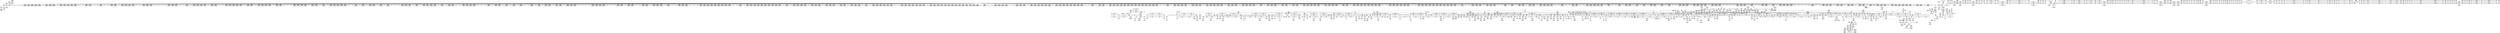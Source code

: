 digraph {
	CE0x4ed4040 [shape=record,shape=Mrecord,label="{CE0x4ed4040|current_has_perm:_call2|security/selinux/hooks.c,1544}"]
	CE0x4fe94f0 [shape=record,shape=Mrecord,label="{CE0x4fe94f0|__preempt_count_add:_tmp6|./arch/x86/include/asm/preempt.h,73|*SummSink*}"]
	CE0x4f46b60 [shape=record,shape=Mrecord,label="{CE0x4f46b60|2472:_%struct.cred*,_:_CRE_2921,2922_}"]
	CE0x4fa3fc0 [shape=record,shape=Mrecord,label="{CE0x4fa3fc0|rcu_read_unlock:_tmp2|*SummSink*}"]
	CE0x4fe56e0 [shape=record,shape=Mrecord,label="{CE0x4fe56e0|__preempt_count_add:_bb}"]
	CE0x4f86090 [shape=record,shape=Mrecord,label="{CE0x4f86090|i64*_getelementptr_inbounds_(_4_x_i64_,_4_x_i64_*___llvm_gcov_ctr128,_i64_0,_i64_1)|*Constant*|*SummSource*}"]
	CE0x4fa3f50 [shape=record,shape=Mrecord,label="{CE0x4fa3f50|rcu_read_unlock:_tmp2}"]
	CE0x4f50030 [shape=record,shape=Mrecord,label="{CE0x4f50030|2472:_%struct.cred*,_:_CRE_5904,5912_|*MultipleSource*|Function::task_sid&Arg::task::|Function::current_has_perm&Arg::tsk::|security/selinux/hooks.c,208|Function::selinux_task_getpgid&Arg::p::}"]
	CE0x4fecc30 [shape=record,shape=Mrecord,label="{CE0x4fecc30|__preempt_count_sub:_tmp6|./arch/x86/include/asm/preempt.h,78|*SummSource*}"]
	CE0x4efcb50 [shape=record,shape=Mrecord,label="{CE0x4efcb50|rcu_read_lock:_tmp9|include/linux/rcupdate.h,882|*SummSink*}"]
	CE0x4fa6e60 [shape=record,shape=Mrecord,label="{CE0x4fa6e60|i64*_getelementptr_inbounds_(_4_x_i64_,_4_x_i64_*___llvm_gcov_ctr130,_i64_0,_i64_1)|*Constant*|*SummSink*}"]
	CE0x4ebf800 [shape=record,shape=Mrecord,label="{CE0x4ebf800|current_sid:_entry}"]
	CE0x4f10620 [shape=record,shape=Mrecord,label="{CE0x4f10620|rcu_read_lock:_call|include/linux/rcupdate.h,882|*SummSource*}"]
	CE0x4f56620 [shape=record,shape=Mrecord,label="{CE0x4f56620|2472:_%struct.cred*,_:_CRE_6308,6309_}"]
	CE0x4f56c10 [shape=record,shape=Mrecord,label="{CE0x4f56c10|2472:_%struct.cred*,_:_CRE_6313,6314_}"]
	CE0x4fe5e30 [shape=record,shape=Mrecord,label="{CE0x4fe5e30|__preempt_count_add:_bb|*SummSink*}"]
	CE0x4f11bd0 [shape=record,shape=Mrecord,label="{CE0x4f11bd0|i64_4|*Constant*}"]
	CE0x4ee92e0 [shape=record,shape=Mrecord,label="{CE0x4ee92e0|i32_22|*Constant*}"]
	CE0x4f35740 [shape=record,shape=Mrecord,label="{CE0x4f35740|2472:_%struct.cred*,_:_CRE_2036,2040_|*MultipleSource*|Function::task_sid&Arg::task::|Function::current_has_perm&Arg::tsk::|security/selinux/hooks.c,208|Function::selinux_task_getpgid&Arg::p::}"]
	CE0x4ee4010 [shape=record,shape=Mrecord,label="{CE0x4ee4010|2472:_%struct.cred*,_:_CRE_120,128_|*MultipleSource*|Function::task_sid&Arg::task::|Function::current_has_perm&Arg::tsk::|security/selinux/hooks.c,208|Function::selinux_task_getpgid&Arg::p::}"]
	CE0x4f0fc40 [shape=record,shape=Mrecord,label="{CE0x4f0fc40|get_current:_bb|*SummSink*}"]
	CE0x4ec6600 [shape=record,shape=Mrecord,label="{CE0x4ec6600|2472:_%struct.cred*,_:_CRE_680,688_|*MultipleSource*|Function::task_sid&Arg::task::|Function::current_has_perm&Arg::tsk::|security/selinux/hooks.c,208|Function::selinux_task_getpgid&Arg::p::}"]
	CE0x5024c70 [shape=record,shape=Mrecord,label="{CE0x5024c70|__preempt_count_add:_tmp1}"]
	CE0x4f650a0 [shape=record,shape=Mrecord,label="{CE0x4f650a0|task_sid:_tmp13|security/selinux/hooks.c,208|*SummSink*}"]
	CE0x4f57a50 [shape=record,shape=Mrecord,label="{CE0x4f57a50|2472:_%struct.cred*,_:_CRE_6325,6326_}"]
	CE0x4f62360 [shape=record,shape=Mrecord,label="{CE0x4f62360|2472:_%struct.cred*,_:_CRE_10592,10600_|*MultipleSource*|Function::task_sid&Arg::task::|Function::current_has_perm&Arg::tsk::|security/selinux/hooks.c,208|Function::selinux_task_getpgid&Arg::p::}"]
	CE0x4f1d090 [shape=record,shape=Mrecord,label="{CE0x4f1d090|GLOBAL:_rcu_lock_map|Global_var:rcu_lock_map}"]
	CE0x4ee34b0 [shape=record,shape=Mrecord,label="{CE0x4ee34b0|rcu_read_lock:_tmp3}"]
	CE0x4f663b0 [shape=record,shape=Mrecord,label="{CE0x4f663b0|i64_6|*Constant*|*SummSink*}"]
	CE0x4faff90 [shape=record,shape=Mrecord,label="{CE0x4faff90|rcu_lock_acquire:_tmp2|*SummSink*}"]
	CE0x4ed0d50 [shape=record,shape=Mrecord,label="{CE0x4ed0d50|_ret_i32_%call2,_!dbg_!27718|security/selinux/hooks.c,1544|*SummSource*}"]
	CE0x4f938e0 [shape=record,shape=Mrecord,label="{CE0x4f938e0|get_current:_tmp1|*SummSource*}"]
	CE0x4edec20 [shape=record,shape=Mrecord,label="{CE0x4edec20|current_sid:_tmp1}"]
	CE0x4f5b280 [shape=record,shape=Mrecord,label="{CE0x4f5b280|2472:_%struct.cred*,_:_CRE_6424,6432_|*MultipleSource*|Function::task_sid&Arg::task::|Function::current_has_perm&Arg::tsk::|security/selinux/hooks.c,208|Function::selinux_task_getpgid&Arg::p::}"]
	CE0x4f47610 [shape=record,shape=Mrecord,label="{CE0x4f47610|2472:_%struct.cred*,_:_CRE_2930,2931_}"]
	CE0x4ed14a0 [shape=record,shape=Mrecord,label="{CE0x4ed14a0|current_has_perm:_bb|*SummSource*}"]
	CE0x4f362f0 [shape=record,shape=Mrecord,label="{CE0x4f362f0|2472:_%struct.cred*,_:_CRE_2056,2057_|*MultipleSource*|Function::task_sid&Arg::task::|Function::current_has_perm&Arg::tsk::|security/selinux/hooks.c,208|Function::selinux_task_getpgid&Arg::p::}"]
	CE0x4f1c020 [shape=record,shape=Mrecord,label="{CE0x4f1c020|rcu_read_lock:_tobool|include/linux/rcupdate.h,882|*SummSource*}"]
	CE0x4fb0550 [shape=record,shape=Mrecord,label="{CE0x4fb0550|rcu_lock_release:_tmp2|*SummSink*}"]
	CE0x4fba6c0 [shape=record,shape=Mrecord,label="{CE0x4fba6c0|rcu_read_unlock:_tmp20|include/linux/rcupdate.h,933}"]
	CE0x5032f40 [shape=record,shape=Mrecord,label="{CE0x5032f40|__preempt_count_sub:_tmp4|./arch/x86/include/asm/preempt.h,77|*SummSink*}"]
	CE0x4f6c7b0 [shape=record,shape=Mrecord,label="{CE0x4f6c7b0|rcu_read_lock:_tmp4|include/linux/rcupdate.h,882|*SummSource*}"]
	CE0x4f2b3a0 [shape=record,shape=Mrecord,label="{CE0x4f2b3a0|i64*_getelementptr_inbounds_(_4_x_i64_,_4_x_i64_*___llvm_gcov_ctr128,_i64_0,_i64_2)|*Constant*|*SummSink*}"]
	CE0x4eeb040 [shape=record,shape=Mrecord,label="{CE0x4eeb040|i8_1|*Constant*|*SummSource*}"]
	CE0x4fb4d60 [shape=record,shape=Mrecord,label="{CE0x4fb4d60|__rcu_read_lock:_tmp5|include/linux/rcupdate.h,239|*SummSink*}"]
	CE0x4f67080 [shape=record,shape=Mrecord,label="{CE0x4f67080|task_sid:_tmp16|security/selinux/hooks.c,208|*SummSource*}"]
	CE0x4f7d030 [shape=record,shape=Mrecord,label="{CE0x4f7d030|task_sid:_call|security/selinux/hooks.c,208|*SummSource*}"]
	CE0x4faa210 [shape=record,shape=Mrecord,label="{CE0x4faa210|GLOBAL:___preempt_count_sub|*Constant*}"]
	CE0x4ec8190 [shape=record,shape=Mrecord,label="{CE0x4ec8190|avc_has_perm:_tsid|Function::avc_has_perm&Arg::tsid::}"]
	CE0x4fb1970 [shape=record,shape=Mrecord,label="{CE0x4fb1970|rcu_read_unlock:_bb|*SummSource*}"]
	CE0x4fa9360 [shape=record,shape=Mrecord,label="{CE0x4fa9360|rcu_read_unlock:_tmp9|include/linux/rcupdate.h,933|*SummSource*}"]
	CE0x4f2cdf0 [shape=record,shape=Mrecord,label="{CE0x4f2cdf0|2472:_%struct.cred*,_:_CRE_644,648_|*MultipleSource*|Function::task_sid&Arg::task::|Function::current_has_perm&Arg::tsk::|security/selinux/hooks.c,208|Function::selinux_task_getpgid&Arg::p::}"]
	CE0x4ff6210 [shape=record,shape=Mrecord,label="{CE0x4ff6210|__rcu_read_unlock:_tmp|*SummSource*}"]
	CE0x4f57330 [shape=record,shape=Mrecord,label="{CE0x4f57330|2472:_%struct.cred*,_:_CRE_6319,6320_}"]
	CE0x4f1faa0 [shape=record,shape=Mrecord,label="{CE0x4f1faa0|rcu_read_unlock:_do.body}"]
	CE0x4f93350 [shape=record,shape=Mrecord,label="{CE0x4f93350|i64_6|*Constant*}"]
	CE0x4f19a40 [shape=record,shape=Mrecord,label="{CE0x4f19a40|_ret_void,_!dbg_!27735|include/linux/rcupdate.h,884}"]
	CE0x4fe5fa0 [shape=record,shape=Mrecord,label="{CE0x4fe5fa0|__preempt_count_add:_do.body|*SummSource*}"]
	CE0x4eb87a0 [shape=record,shape=Mrecord,label="{CE0x4eb87a0|i64*_getelementptr_inbounds_(_11_x_i64_,_11_x_i64_*___llvm_gcov_ctr125,_i64_0,_i64_8)|*Constant*|*SummSource*}"]
	CE0x4f006e0 [shape=record,shape=Mrecord,label="{CE0x4f006e0|get_current:_tmp|*SummSink*}"]
	CE0x4ec9970 [shape=record,shape=Mrecord,label="{CE0x4ec9970|task_sid:_do.body5}"]
	CE0x4f871e0 [shape=record,shape=Mrecord,label="{CE0x4f871e0|i8*_undef|*Constant*|*SummSink*}"]
	CE0x4f127b0 [shape=record,shape=Mrecord,label="{CE0x4f127b0|rcu_lock_acquire:_map|Function::rcu_lock_acquire&Arg::map::}"]
	CE0x4ed7730 [shape=record,shape=Mrecord,label="{CE0x4ed7730|current_sid:_tmp10|security/selinux/hooks.c,218|*SummSource*}"]
	CE0x4f3fd80 [shape=record,shape=Mrecord,label="{CE0x4f3fd80|2472:_%struct.cred*,_:_CRE_2616,2648_|*MultipleSource*|Function::task_sid&Arg::task::|Function::current_has_perm&Arg::tsk::|security/selinux/hooks.c,208|Function::selinux_task_getpgid&Arg::p::}"]
	CE0x4f69a50 [shape=record,shape=Mrecord,label="{CE0x4f69a50|task_sid:_tmp26|security/selinux/hooks.c,208|*SummSource*}"]
	CE0x4f7e820 [shape=record,shape=Mrecord,label="{CE0x4f7e820|task_sid:_tmp8|security/selinux/hooks.c,208|*SummSink*}"]
	CE0x4f798f0 [shape=record,shape=Mrecord,label="{CE0x4f798f0|task_sid:_tmp27|security/selinux/hooks.c,208}"]
	CE0x4ff5c30 [shape=record,shape=Mrecord,label="{CE0x4ff5c30|rcu_lock_release:_tmp3|*SummSink*}"]
	CE0x4f5a3e0 [shape=record,shape=Mrecord,label="{CE0x4f5a3e0|2472:_%struct.cred*,_:_CRE_6360,6368_|*MultipleSource*|Function::task_sid&Arg::task::|Function::current_has_perm&Arg::tsk::|security/selinux/hooks.c,208|Function::selinux_task_getpgid&Arg::p::}"]
	CE0x4f68790 [shape=record,shape=Mrecord,label="{CE0x4f68790|i64*_getelementptr_inbounds_(_13_x_i64_,_13_x_i64_*___llvm_gcov_ctr126,_i64_0,_i64_10)|*Constant*|*SummSource*}"]
	CE0x4efd820 [shape=record,shape=Mrecord,label="{CE0x4efd820|get_current:_tmp4|./arch/x86/include/asm/current.h,14}"]
	CE0x4fa9e40 [shape=record,shape=Mrecord,label="{CE0x4fa9e40|i64*_getelementptr_inbounds_(_4_x_i64_,_4_x_i64_*___llvm_gcov_ctr130,_i64_0,_i64_1)|*Constant*}"]
	CE0x4f55f00 [shape=record,shape=Mrecord,label="{CE0x4f55f00|2472:_%struct.cred*,_:_CRE_6302,6303_}"]
	CE0x4f8e290 [shape=record,shape=Mrecord,label="{CE0x4f8e290|GLOBAL:___preempt_count_sub|*Constant*|*SummSource*}"]
	CE0x4ff6b00 [shape=record,shape=Mrecord,label="{CE0x4ff6b00|__preempt_count_sub:_tmp|*SummSource*}"]
	CE0x4fe5980 [shape=record,shape=Mrecord,label="{CE0x4fe5980|__rcu_read_unlock:_tmp7|include/linux/rcupdate.h,245|*SummSource*}"]
	CE0x4fb0a70 [shape=record,shape=Mrecord,label="{CE0x4fb0a70|i64*_getelementptr_inbounds_(_4_x_i64_,_4_x_i64_*___llvm_gcov_ctr130,_i64_0,_i64_2)|*Constant*|*SummSource*}"]
	CE0x4f9d0c0 [shape=record,shape=Mrecord,label="{CE0x4f9d0c0|i64*_getelementptr_inbounds_(_11_x_i64_,_11_x_i64_*___llvm_gcov_ctr127,_i64_0,_i64_9)|*Constant*|*SummSource*}"]
	CE0x4f01670 [shape=record,shape=Mrecord,label="{CE0x4f01670|i64*_getelementptr_inbounds_(_2_x_i64_,_2_x_i64_*___llvm_gcov_ctr98,_i64_0,_i64_0)|*Constant*|*SummSink*}"]
	CE0x4ecf660 [shape=record,shape=Mrecord,label="{CE0x4ecf660|_call_void_mcount()_#3|*SummSink*}"]
	CE0x4eaede0 [shape=record,shape=Mrecord,label="{CE0x4eaede0|i8*_getelementptr_inbounds_(_25_x_i8_,_25_x_i8_*_.str3,_i32_0,_i32_0)|*Constant*}"]
	CE0x4f359a0 [shape=record,shape=Mrecord,label="{CE0x4f359a0|2472:_%struct.cred*,_:_CRE_2040,2044_|*MultipleSource*|Function::task_sid&Arg::task::|Function::current_has_perm&Arg::tsk::|security/selinux/hooks.c,208|Function::selinux_task_getpgid&Arg::p::}"]
	CE0x4fe6320 [shape=record,shape=Mrecord,label="{CE0x4fe6320|__preempt_count_add:_do.end|*SummSink*}"]
	CE0x4fab6b0 [shape=record,shape=Mrecord,label="{CE0x4fab6b0|rcu_read_unlock:_tmp3|*SummSink*}"]
	CE0x4f2bcc0 [shape=record,shape=Mrecord,label="{CE0x4f2bcc0|2472:_%struct.cred*,_:_CRE_584,592_|*MultipleSource*|Function::task_sid&Arg::task::|Function::current_has_perm&Arg::tsk::|security/selinux/hooks.c,208|Function::selinux_task_getpgid&Arg::p::}"]
	CE0x5008920 [shape=record,shape=Mrecord,label="{CE0x5008920|__rcu_read_unlock:_bb|*SummSource*}"]
	CE0x4ff9ce0 [shape=record,shape=Mrecord,label="{CE0x4ff9ce0|i64*_getelementptr_inbounds_(_4_x_i64_,_4_x_i64_*___llvm_gcov_ctr129,_i64_0,_i64_3)|*Constant*|*SummSource*}"]
	CE0x4fb2260 [shape=record,shape=Mrecord,label="{CE0x4fb2260|rcu_read_unlock:_tmp6|include/linux/rcupdate.h,933|*SummSink*}"]
	CE0x4fbc000 [shape=record,shape=Mrecord,label="{CE0x4fbc000|_call_void_rcu_lock_release(%struct.lockdep_map*_rcu_lock_map)_#10,_!dbg_!27733|include/linux/rcupdate.h,935|*SummSource*}"]
	CE0x4ee2a10 [shape=record,shape=Mrecord,label="{CE0x4ee2a10|task_sid:_land.lhs.true}"]
	CE0x4f6acb0 [shape=record,shape=Mrecord,label="{CE0x4f6acb0|task_sid:_tmp22|security/selinux/hooks.c,208|*SummSource*}"]
	CE0x4fe1c60 [shape=record,shape=Mrecord,label="{CE0x4fe1c60|__rcu_read_unlock:_tmp5|include/linux/rcupdate.h,244|*SummSource*}"]
	CE0x4f68000 [shape=record,shape=Mrecord,label="{CE0x4f68000|task_sid:_tmp21|security/selinux/hooks.c,208|*SummSink*}"]
	CE0x4f2f180 [shape=record,shape=Mrecord,label="{CE0x4f2f180|_call_void_lockdep_rcu_suspicious(i8*_getelementptr_inbounds_(_25_x_i8_,_25_x_i8_*_.str3,_i32_0,_i32_0),_i32_208,_i8*_getelementptr_inbounds_(_41_x_i8_,_41_x_i8_*_.str44,_i32_0,_i32_0))_#10,_!dbg_!27732|security/selinux/hooks.c,208|*SummSink*}"]
	CE0x4f4e610 [shape=record,shape=Mrecord,label="{CE0x4f4e610|2472:_%struct.cred*,_:_CRE_3148,3152_|*MultipleSource*|Function::task_sid&Arg::task::|Function::current_has_perm&Arg::tsk::|security/selinux/hooks.c,208|Function::selinux_task_getpgid&Arg::p::}"]
	CE0x4f23cc0 [shape=record,shape=Mrecord,label="{CE0x4f23cc0|_call_void_mcount()_#3|*SummSource*}"]
	CE0x4f8aef0 [shape=record,shape=Mrecord,label="{CE0x4f8aef0|i64*_getelementptr_inbounds_(_4_x_i64_,_4_x_i64_*___llvm_gcov_ctr129,_i64_0,_i64_1)|*Constant*|*SummSink*}"]
	CE0x4f6db00 [shape=record,shape=Mrecord,label="{CE0x4f6db00|rcu_read_lock:_tmp8|include/linux/rcupdate.h,882|*SummSource*}"]
	CE0x4f60ef0 [shape=record,shape=Mrecord,label="{CE0x4f60ef0|2472:_%struct.cred*,_:_CRE_10536,10544_|*MultipleSource*|Function::task_sid&Arg::task::|Function::current_has_perm&Arg::tsk::|security/selinux/hooks.c,208|Function::selinux_task_getpgid&Arg::p::}"]
	CE0x4ff3060 [shape=record,shape=Mrecord,label="{CE0x4ff3060|rcu_lock_acquire:_tmp5|include/linux/rcupdate.h,418|*SummSource*}"]
	CE0x4f45f80 [shape=record,shape=Mrecord,label="{CE0x4f45f80|2472:_%struct.cred*,_:_CRE_2911,2912_}"]
	CE0x4ee1b10 [shape=record,shape=Mrecord,label="{CE0x4ee1b10|cred_sid:_security|security/selinux/hooks.c,196|*SummSource*}"]
	CE0x4fb48b0 [shape=record,shape=Mrecord,label="{CE0x4fb48b0|GLOBAL:_rcu_read_unlock.__warned|Global_var:rcu_read_unlock.__warned|*SummSource*}"]
	CE0x4ec3330 [shape=record,shape=Mrecord,label="{CE0x4ec3330|i64*_getelementptr_inbounds_(_2_x_i64_,_2_x_i64_*___llvm_gcov_ctr136,_i64_0,_i64_1)|*Constant*|*SummSink*}"]
	CE0x4ec9210 [shape=record,shape=Mrecord,label="{CE0x4ec9210|2472:_%struct.cred*,_:_CRE_304,312_|*MultipleSource*|Function::task_sid&Arg::task::|Function::current_has_perm&Arg::tsk::|security/selinux/hooks.c,208|Function::selinux_task_getpgid&Arg::p::}"]
	CE0x4f1c380 [shape=record,shape=Mrecord,label="{CE0x4f1c380|2472:_%struct.cred*,_:_CRE_184,192_|*MultipleSource*|Function::task_sid&Arg::task::|Function::current_has_perm&Arg::tsk::|security/selinux/hooks.c,208|Function::selinux_task_getpgid&Arg::p::}"]
	CE0x4f1c570 [shape=record,shape=Mrecord,label="{CE0x4f1c570|2472:_%struct.cred*,_:_CRE_192,200_|*MultipleSource*|Function::task_sid&Arg::task::|Function::current_has_perm&Arg::tsk::|security/selinux/hooks.c,208|Function::selinux_task_getpgid&Arg::p::}"]
	CE0x4eca510 [shape=record,shape=Mrecord,label="{CE0x4eca510|current_sid:_tmp9|security/selinux/hooks.c,218}"]
	CE0x4f5a510 [shape=record,shape=Mrecord,label="{CE0x4f5a510|2472:_%struct.cred*,_:_CRE_6368,6376_|*MultipleSource*|Function::task_sid&Arg::task::|Function::current_has_perm&Arg::tsk::|security/selinux/hooks.c,208|Function::selinux_task_getpgid&Arg::p::}"]
	CE0x4ebddc0 [shape=record,shape=Mrecord,label="{CE0x4ebddc0|current_sid:_tmp12|security/selinux/hooks.c,218}"]
	CE0x4f0e9c0 [shape=record,shape=Mrecord,label="{CE0x4f0e9c0|_ret_void,_!dbg_!27717|include/linux/rcupdate.h,419|*SummSink*}"]
	CE0x4f4ade0 [shape=record,shape=Mrecord,label="{CE0x4f4ade0|2472:_%struct.cred*,_:_CRE_2980,2984_|*MultipleSource*|Function::task_sid&Arg::task::|Function::current_has_perm&Arg::tsk::|security/selinux/hooks.c,208|Function::selinux_task_getpgid&Arg::p::}"]
	CE0x624c5c0 [shape=record,shape=Mrecord,label="{CE0x624c5c0|selinux_task_getpgid:_tmp|*SummSink*}"]
	CE0x4ecc2c0 [shape=record,shape=Mrecord,label="{CE0x4ecc2c0|i64*_getelementptr_inbounds_(_11_x_i64_,_11_x_i64_*___llvm_gcov_ctr125,_i64_0,_i64_9)|*Constant*|*SummSource*}"]
	CE0x4ee41a0 [shape=record,shape=Mrecord,label="{CE0x4ee41a0|current_sid:_tmp}"]
	CE0x4fe2ab0 [shape=record,shape=Mrecord,label="{CE0x4fe2ab0|_call_void_mcount()_#3}"]
	CE0x4f7d440 [shape=record,shape=Mrecord,label="{CE0x4f7d440|GLOBAL:___llvm_gcov_ctr126|Global_var:__llvm_gcov_ctr126|*SummSource*}"]
	CE0x4f32ee0 [shape=record,shape=Mrecord,label="{CE0x4f32ee0|2472:_%struct.cred*,_:_CRE_1888,1896_|*MultipleSource*|Function::task_sid&Arg::task::|Function::current_has_perm&Arg::tsk::|security/selinux/hooks.c,208|Function::selinux_task_getpgid&Arg::p::}"]
	CE0x4ff7080 [shape=record,shape=Mrecord,label="{CE0x4ff7080|__preempt_count_sub:_do.body|*SummSource*}"]
	CE0x4f54e90 [shape=record,shape=Mrecord,label="{CE0x4f54e90|2472:_%struct.cred*,_:_CRE_6289,6290_}"]
	CE0x4eb5030 [shape=record,shape=Mrecord,label="{CE0x4eb5030|current_sid:_bb|*SummSink*}"]
	"CONST[source:0(mediator),value:0(static)][purpose:{operation}]"
	CE0x4fe18a0 [shape=record,shape=Mrecord,label="{CE0x4fe18a0|_call_void_asm_addl_$1,_%gs:$0_,_*m,ri,*m,_dirflag_,_fpsr_,_flags_(i32*___preempt_count,_i32_%sub,_i32*___preempt_count)_#3,_!dbg_!27717,_!srcloc_!27718|./arch/x86/include/asm/preempt.h,77|*SummSource*}"]
	CE0x4f17490 [shape=record,shape=Mrecord,label="{CE0x4f17490|rcu_read_lock:_tmp7|include/linux/rcupdate.h,882}"]
	CE0x4ec82c0 [shape=record,shape=Mrecord,label="{CE0x4ec82c0|avc_has_perm:_tsid|Function::avc_has_perm&Arg::tsid::|*SummSource*}"]
	CE0x4ff1da0 [shape=record,shape=Mrecord,label="{CE0x4ff1da0|i8*_undef|*Constant*}"]
	CE0x4f2c790 [shape=record,shape=Mrecord,label="{CE0x4f2c790|2472:_%struct.cred*,_:_CRE_624,632_|*MultipleSource*|Function::task_sid&Arg::task::|Function::current_has_perm&Arg::tsk::|security/selinux/hooks.c,208|Function::selinux_task_getpgid&Arg::p::}"]
	CE0x4f24c50 [shape=record,shape=Mrecord,label="{CE0x4f24c50|rcu_read_lock:_if.end}"]
	CE0x4eb6710 [shape=record,shape=Mrecord,label="{CE0x4eb6710|2472:_%struct.cred*,_:_CRE_128,136_|*MultipleSource*|Function::task_sid&Arg::task::|Function::current_has_perm&Arg::tsk::|security/selinux/hooks.c,208|Function::selinux_task_getpgid&Arg::p::}"]
	CE0x4fa06c0 [shape=record,shape=Mrecord,label="{CE0x4fa06c0|rcu_read_lock:_tmp22|include/linux/rcupdate.h,884}"]
	CE0x4fbb570 [shape=record,shape=Mrecord,label="{CE0x4fbb570|rcu_read_unlock:_tmp22|include/linux/rcupdate.h,935|*SummSink*}"]
	CE0x4f48f00 [shape=record,shape=Mrecord,label="{CE0x4f48f00|2472:_%struct.cred*,_:_CRE_2951,2952_}"]
	CE0x4ee1d70 [shape=record,shape=Mrecord,label="{CE0x4ee1d70|GLOBAL:___rcu_read_lock|*Constant*|*SummSink*}"]
	CE0x4ec8bb0 [shape=record,shape=Mrecord,label="{CE0x4ec8bb0|task_sid:_tobool|security/selinux/hooks.c,208|*SummSource*}"]
	CE0x4eb8b50 [shape=record,shape=Mrecord,label="{CE0x4eb8b50|current_sid:_tmp15|security/selinux/hooks.c,218}"]
	CE0x4ecf1f0 [shape=record,shape=Mrecord,label="{CE0x4ecf1f0|current_sid:_tmp8|security/selinux/hooks.c,218}"]
	CE0x4f91590 [shape=record,shape=Mrecord,label="{CE0x4f91590|_call_void_asm_sideeffect_,_memory_,_dirflag_,_fpsr_,_flags_()_#3,_!dbg_!27711,_!srcloc_!27714|include/linux/rcupdate.h,244}"]
	CE0x4efd180 [shape=record,shape=Mrecord,label="{CE0x4efd180|rcu_read_lock:_tmp10|include/linux/rcupdate.h,882|*SummSink*}"]
	CE0x4ebc890 [shape=record,shape=Mrecord,label="{CE0x4ebc890|task_sid:_task|Function::task_sid&Arg::task::|*SummSink*}"]
	CE0x4eb4ae0 [shape=record,shape=Mrecord,label="{CE0x4eb4ae0|__rcu_read_lock:_entry}"]
	CE0x4fbb310 [shape=record,shape=Mrecord,label="{CE0x4fbb310|i64*_getelementptr_inbounds_(_11_x_i64_,_11_x_i64_*___llvm_gcov_ctr132,_i64_0,_i64_10)|*Constant*|*SummSink*}"]
	CE0x4fe3a40 [shape=record,shape=Mrecord,label="{CE0x4fe3a40|__preempt_count_add:_tmp7|./arch/x86/include/asm/preempt.h,73|*SummSource*}"]
	CE0x4f2ab90 [shape=record,shape=Mrecord,label="{CE0x4f2ab90|2472:_%struct.cred*,_:_CRE_424,428_|*MultipleSource*|Function::task_sid&Arg::task::|Function::current_has_perm&Arg::tsk::|security/selinux/hooks.c,208|Function::selinux_task_getpgid&Arg::p::}"]
	CE0x4f20520 [shape=record,shape=Mrecord,label="{CE0x4f20520|i64*_getelementptr_inbounds_(_4_x_i64_,_4_x_i64_*___llvm_gcov_ctr128,_i64_0,_i64_1)|*Constant*|*SummSink*}"]
	CE0x4f7edf0 [shape=record,shape=Mrecord,label="{CE0x4f7edf0|GLOBAL:_task_sid.__warned|Global_var:task_sid.__warned|*SummSink*}"]
	CE0x4fa0ef0 [shape=record,shape=Mrecord,label="{CE0x4fa0ef0|i64*_getelementptr_inbounds_(_2_x_i64_,_2_x_i64_*___llvm_gcov_ctr131,_i64_0,_i64_0)|*Constant*|*SummSink*}"]
	CE0x4ffa170 [shape=record,shape=Mrecord,label="{CE0x4ffa170|i64*_getelementptr_inbounds_(_4_x_i64_,_4_x_i64_*___llvm_gcov_ctr134,_i64_0,_i64_3)|*Constant*}"]
	CE0x4f569b0 [shape=record,shape=Mrecord,label="{CE0x4f569b0|2472:_%struct.cred*,_:_CRE_6311,6312_}"]
	CE0x4eba370 [shape=record,shape=Mrecord,label="{CE0x4eba370|current_sid:_tmp2}"]
	CE0x4edbfc0 [shape=record,shape=Mrecord,label="{CE0x4edbfc0|current_sid:_tobool1|security/selinux/hooks.c,218}"]
	CE0x5021de0 [shape=record,shape=Mrecord,label="{CE0x5021de0|__preempt_count_sub:_do.end}"]
	CE0x4ebed00 [shape=record,shape=Mrecord,label="{CE0x4ebed00|current_has_perm:_tmp3|*SummSink*}"]
	CE0x4f67de0 [shape=record,shape=Mrecord,label="{CE0x4f67de0|i8*_getelementptr_inbounds_(_41_x_i8_,_41_x_i8_*_.str44,_i32_0,_i32_0)|*Constant*}"]
	CE0x4f8b7d0 [shape=record,shape=Mrecord,label="{CE0x4f8b7d0|%struct.lockdep_map*_null|*Constant*}"]
	CE0x4f58760 [shape=record,shape=Mrecord,label="{CE0x4f58760|2472:_%struct.cred*,_:_CRE_6336,6337_}"]
	CE0x4fa4800 [shape=record,shape=Mrecord,label="{CE0x4fa4800|rcu_read_unlock:_tmp12|include/linux/rcupdate.h,933|*SummSink*}"]
	CE0x4f47870 [shape=record,shape=Mrecord,label="{CE0x4f47870|2472:_%struct.cred*,_:_CRE_2932,2933_}"]
	CE0x4ec1cc0 [shape=record,shape=Mrecord,label="{CE0x4ec1cc0|i64*_getelementptr_inbounds_(_2_x_i64_,_2_x_i64_*___llvm_gcov_ctr280,_i64_0,_i64_0)|*Constant*|*SummSink*}"]
	CE0x4ec24c0 [shape=record,shape=Mrecord,label="{CE0x4ec24c0|selinux_task_getpgid:_tmp2|*SummSource*}"]
	CE0x4fb0840 [shape=record,shape=Mrecord,label="{CE0x4fb0840|i64*_getelementptr_inbounds_(_4_x_i64_,_4_x_i64_*___llvm_gcov_ctr130,_i64_0,_i64_2)|*Constant*|*SummSink*}"]
	CE0x4ff0c60 [shape=record,shape=Mrecord,label="{CE0x4ff0c60|i64_ptrtoint_(i8*_blockaddress(_rcu_lock_release,_%__here)_to_i64)|*Constant*|*SummSink*}"]
	CE0x4ec8530 [shape=record,shape=Mrecord,label="{CE0x4ec8530|current_sid:_tmp20|security/selinux/hooks.c,218|*SummSink*}"]
	CE0x56c7320 [shape=record,shape=Mrecord,label="{CE0x56c7320|current_has_perm:_perms|Function::current_has_perm&Arg::perms::}"]
	CE0x4f5a180 [shape=record,shape=Mrecord,label="{CE0x4f5a180|2472:_%struct.cred*,_:_CRE_6358,6359_}"]
	CE0x4ed0e50 [shape=record,shape=Mrecord,label="{CE0x4ed0e50|_ret_i32_%call2,_!dbg_!27718|security/selinux/hooks.c,1544|*SummSink*}"]
	CE0x500ed50 [shape=record,shape=Mrecord,label="{CE0x500ed50|i64*_getelementptr_inbounds_(_4_x_i64_,_4_x_i64_*___llvm_gcov_ctr134,_i64_0,_i64_3)|*Constant*|*SummSource*}"]
	CE0x4f68230 [shape=record,shape=Mrecord,label="{CE0x4f68230|task_sid:_tmp22|security/selinux/hooks.c,208}"]
	CE0x4f74520 [shape=record,shape=Mrecord,label="{CE0x4f74520|__preempt_count_add:_do.end|*SummSource*}"]
	CE0x4f7c1e0 [shape=record,shape=Mrecord,label="{CE0x4f7c1e0|_ret_void,_!dbg_!27735|include/linux/rcupdate.h,938|*SummSink*}"]
	CE0x4faf990 [shape=record,shape=Mrecord,label="{CE0x4faf990|rcu_read_unlock:_tobool|include/linux/rcupdate.h,933|*SummSink*}"]
	CE0x4f24ba0 [shape=record,shape=Mrecord,label="{CE0x4f24ba0|rcu_read_lock:_if.then|*SummSink*}"]
	CE0x4ebdf40 [shape=record,shape=Mrecord,label="{CE0x4ebdf40|current_sid:_tmp12|security/selinux/hooks.c,218|*SummSource*}"]
	CE0x4f461e0 [shape=record,shape=Mrecord,label="{CE0x4f461e0|2472:_%struct.cred*,_:_CRE_2913,2914_}"]
	CE0x4fb2010 [shape=record,shape=Mrecord,label="{CE0x4fb2010|rcu_read_unlock:_tmp6|include/linux/rcupdate.h,933}"]
	CE0x4ff7240 [shape=record,shape=Mrecord,label="{CE0x4ff7240|__preempt_count_sub:_do.body|*SummSink*}"]
	CE0x4f236b0 [shape=record,shape=Mrecord,label="{CE0x4f236b0|2472:_%struct.cred*,_:_CRE_96,104_|*MultipleSource*|Function::task_sid&Arg::task::|Function::current_has_perm&Arg::tsk::|security/selinux/hooks.c,208|Function::selinux_task_getpgid&Arg::p::}"]
	CE0x4f6cbb0 [shape=record,shape=Mrecord,label="{CE0x4f6cbb0|rcu_read_unlock:_tmp7|include/linux/rcupdate.h,933|*SummSink*}"]
	CE0x4f50750 [shape=record,shape=Mrecord,label="{CE0x4f50750|2472:_%struct.cred*,_:_CRE_5928,5936_|*MultipleSource*|Function::task_sid&Arg::task::|Function::current_has_perm&Arg::tsk::|security/selinux/hooks.c,208|Function::selinux_task_getpgid&Arg::p::}"]
	CE0x4f18210 [shape=record,shape=Mrecord,label="{CE0x4f18210|i64_3|*Constant*}"]
	CE0x4f6d6e0 [shape=record,shape=Mrecord,label="{CE0x4f6d6e0|i64*_getelementptr_inbounds_(_11_x_i64_,_11_x_i64_*___llvm_gcov_ctr127,_i64_0,_i64_0)|*Constant*|*SummSource*}"]
	CE0x4fb80e0 [shape=record,shape=Mrecord,label="{CE0x4fb80e0|__preempt_count_add:_tmp5|./arch/x86/include/asm/preempt.h,72}"]
	CE0x4ebd3e0 [shape=record,shape=Mrecord,label="{CE0x4ebd3e0|i64*_getelementptr_inbounds_(_4_x_i64_,_4_x_i64_*___llvm_gcov_ctr130,_i64_0,_i64_3)|*Constant*}"]
	CE0x4ebbad0 [shape=record,shape=Mrecord,label="{CE0x4ebbad0|GLOBAL:_task_sid|*Constant*}"]
	CE0x4f3c6e0 [shape=record,shape=Mrecord,label="{CE0x4f3c6e0|2472:_%struct.cred*,_:_CRE_2488,2504_|*MultipleSource*|Function::task_sid&Arg::task::|Function::current_has_perm&Arg::tsk::|security/selinux/hooks.c,208|Function::selinux_task_getpgid&Arg::p::}"]
	CE0x4ebbf70 [shape=record,shape=Mrecord,label="{CE0x4ebbf70|task_sid:_entry}"]
	CE0x4fde960 [shape=record,shape=Mrecord,label="{CE0x4fde960|_call_void_mcount()_#3|*SummSource*}"]
	CE0x4ede220 [shape=record,shape=Mrecord,label="{CE0x4ede220|rcu_read_lock:_tmp5|include/linux/rcupdate.h,882}"]
	CE0x4f31e40 [shape=record,shape=Mrecord,label="{CE0x4f31e40|2472:_%struct.cred*,_:_CRE_1832,1840_|*MultipleSource*|Function::task_sid&Arg::task::|Function::current_has_perm&Arg::tsk::|security/selinux/hooks.c,208|Function::selinux_task_getpgid&Arg::p::}"]
	CE0x4f636e0 [shape=record,shape=Mrecord,label="{CE0x4f636e0|task_sid:_tmp4|*LoadInst*|security/selinux/hooks.c,208}"]
	CE0x4f4d570 [shape=record,shape=Mrecord,label="{CE0x4f4d570|2472:_%struct.cred*,_:_CRE_3112,3116_|*MultipleSource*|Function::task_sid&Arg::task::|Function::current_has_perm&Arg::tsk::|security/selinux/hooks.c,208|Function::selinux_task_getpgid&Arg::p::}"]
	CE0x4fba960 [shape=record,shape=Mrecord,label="{CE0x4fba960|rcu_read_unlock:_tmp20|include/linux/rcupdate.h,933|*SummSink*}"]
	CE0x4ee3950 [shape=record,shape=Mrecord,label="{CE0x4ee3950|i32_0|*Constant*}"]
	CE0x4f58170 [shape=record,shape=Mrecord,label="{CE0x4f58170|2472:_%struct.cred*,_:_CRE_6331,6332_}"]
	CE0x4fa4330 [shape=record,shape=Mrecord,label="{CE0x4fa4330|_call_void_mcount()_#3|*SummSink*}"]
	CE0x4ec2e60 [shape=record,shape=Mrecord,label="{CE0x4ec2e60|i64_1|*Constant*}"]
	CE0x4ee3ad0 [shape=record,shape=Mrecord,label="{CE0x4ee3ad0|i32_0|*Constant*|*SummSource*}"]
	CE0x4ed42d0 [shape=record,shape=Mrecord,label="{CE0x4ed42d0|avc_has_perm:_entry|*SummSource*}"]
	CE0x4ff3580 [shape=record,shape=Mrecord,label="{CE0x4ff3580|__rcu_read_lock:_do.body|*SummSink*}"]
	CE0x4f5dab0 [shape=record,shape=Mrecord,label="{CE0x4f5dab0|2472:_%struct.cred*,_:_CRE_6536,6544_|*MultipleSource*|Function::task_sid&Arg::task::|Function::current_has_perm&Arg::tsk::|security/selinux/hooks.c,208|Function::selinux_task_getpgid&Arg::p::}"]
	CE0x4fb25e0 [shape=record,shape=Mrecord,label="{CE0x4fb25e0|rcu_lock_acquire:_tmp3|*SummSource*}"]
	CE0x4f53e20 [shape=record,shape=Mrecord,label="{CE0x4f53e20|2472:_%struct.cred*,_:_CRE_6232,6240_|*MultipleSource*|Function::task_sid&Arg::task::|Function::current_has_perm&Arg::tsk::|security/selinux/hooks.c,208|Function::selinux_task_getpgid&Arg::p::}"]
	CE0x4f85ab0 [shape=record,shape=Mrecord,label="{CE0x4f85ab0|__rcu_read_unlock:_do.body|*SummSink*}"]
	CE0x5032ed0 [shape=record,shape=Mrecord,label="{CE0x5032ed0|__preempt_count_sub:_tmp4|./arch/x86/include/asm/preempt.h,77|*SummSource*}"]
	CE0x4f86490 [shape=record,shape=Mrecord,label="{CE0x4f86490|rcu_lock_acquire:_tmp7|*SummSource*}"]
	CE0x4ec1400 [shape=record,shape=Mrecord,label="{CE0x4ec1400|current_has_perm:_tsk|Function::current_has_perm&Arg::tsk::|*SummSink*}"]
	CE0x4ff89e0 [shape=record,shape=Mrecord,label="{CE0x4ff89e0|__preempt_count_add:_do.body|*SummSink*}"]
	CE0x4f3bd30 [shape=record,shape=Mrecord,label="{CE0x4f3bd30|2472:_%struct.cred*,_:_CRE_2416,2424_|*MultipleSource*|Function::task_sid&Arg::task::|Function::current_has_perm&Arg::tsk::|security/selinux/hooks.c,208|Function::selinux_task_getpgid&Arg::p::}"]
	CE0x4f7c6b0 [shape=record,shape=Mrecord,label="{CE0x4f7c6b0|_ret_void,_!dbg_!27735|include/linux/rcupdate.h,938|*SummSource*}"]
	CE0x4f0f890 [shape=record,shape=Mrecord,label="{CE0x4f0f890|task_sid:_do.end|*SummSource*}"]
	CE0x4eb69e0 [shape=record,shape=Mrecord,label="{CE0x4eb69e0|current_sid:_do.end}"]
	CE0x4f3df10 [shape=record,shape=Mrecord,label="{CE0x4f3df10|2472:_%struct.cred*,_:_CRE_2531,2532_}"]
	CE0x4f4c790 [shape=record,shape=Mrecord,label="{CE0x4f4c790|2472:_%struct.cred*,_:_CRE_3072,3080_|*MultipleSource*|Function::task_sid&Arg::task::|Function::current_has_perm&Arg::tsk::|security/selinux/hooks.c,208|Function::selinux_task_getpgid&Arg::p::}"]
	CE0x4f91f70 [shape=record,shape=Mrecord,label="{CE0x4f91f70|rcu_read_lock:_tmp12|include/linux/rcupdate.h,882|*SummSink*}"]
	CE0x4f8be50 [shape=record,shape=Mrecord,label="{CE0x4f8be50|i64_ptrtoint_(i8*_blockaddress(_rcu_lock_acquire,_%__here)_to_i64)|*Constant*|*SummSource*}"]
	CE0x4f9c3c0 [shape=record,shape=Mrecord,label="{CE0x4f9c3c0|_call_void_lockdep_rcu_suspicious(i8*_getelementptr_inbounds_(_25_x_i8_,_25_x_i8_*_.str45,_i32_0,_i32_0),_i32_883,_i8*_getelementptr_inbounds_(_42_x_i8_,_42_x_i8_*_.str46,_i32_0,_i32_0))_#10,_!dbg_!27728|include/linux/rcupdate.h,882}"]
	CE0x4f44230 [shape=record,shape=Mrecord,label="{CE0x4f44230|2472:_%struct.cred*,_:_CRE_2856,2864_|*MultipleSource*|Function::task_sid&Arg::task::|Function::current_has_perm&Arg::tsk::|security/selinux/hooks.c,208|Function::selinux_task_getpgid&Arg::p::}"]
	CE0x4ff19b0 [shape=record,shape=Mrecord,label="{CE0x4ff19b0|rcu_lock_release:_tmp7}"]
	CE0x4f42a70 [shape=record,shape=Mrecord,label="{CE0x4f42a70|2472:_%struct.cred*,_:_CRE_2776,2784_|*MultipleSource*|Function::task_sid&Arg::task::|Function::current_has_perm&Arg::tsk::|security/selinux/hooks.c,208|Function::selinux_task_getpgid&Arg::p::}"]
	CE0x4f33600 [shape=record,shape=Mrecord,label="{CE0x4f33600|2472:_%struct.cred*,_:_CRE_1912,1920_|*MultipleSource*|Function::task_sid&Arg::task::|Function::current_has_perm&Arg::tsk::|security/selinux/hooks.c,208|Function::selinux_task_getpgid&Arg::p::}"]
	CE0x4f61e80 [shape=record,shape=Mrecord,label="{CE0x4f61e80|2472:_%struct.cred*,_:_CRE_10576,10584_|*MultipleSource*|Function::task_sid&Arg::task::|Function::current_has_perm&Arg::tsk::|security/selinux/hooks.c,208|Function::selinux_task_getpgid&Arg::p::}"]
	CE0x4f48320 [shape=record,shape=Mrecord,label="{CE0x4f48320|2472:_%struct.cred*,_:_CRE_2941,2942_}"]
	CE0x4f7abd0 [shape=record,shape=Mrecord,label="{CE0x4f7abd0|cred_sid:_entry|*SummSource*}"]
	"CONST[source:0(mediator),value:2(dynamic)][purpose:{object}]"
	CE0x4ff36e0 [shape=record,shape=Mrecord,label="{CE0x4ff36e0|__rcu_read_lock:_tmp2|*SummSource*}"]
	CE0x4f17a90 [shape=record,shape=Mrecord,label="{CE0x4f17a90|GLOBAL:_rcu_read_lock.__warned|Global_var:rcu_read_lock.__warned}"]
	CE0x4fa73b0 [shape=record,shape=Mrecord,label="{CE0x4fa73b0|_call_void_mcount()_#3|*SummSource*}"]
	CE0x4f69050 [shape=record,shape=Mrecord,label="{CE0x4f69050|task_sid:_tmp23|security/selinux/hooks.c,208|*SummSink*}"]
	CE0x4ebf040 [shape=record,shape=Mrecord,label="{CE0x4ebf040|_call_void_mcount()_#3|*SummSource*}"]
	CE0x4f590e0 [shape=record,shape=Mrecord,label="{CE0x4f590e0|2472:_%struct.cred*,_:_CRE_6344,6345_}"]
	CE0x4f20730 [shape=record,shape=Mrecord,label="{CE0x4f20730|get_current:_tmp|*SummSource*}"]
	CE0x4ecdcf0 [shape=record,shape=Mrecord,label="{CE0x4ecdcf0|2472:_%struct.cred*,_:_CRE_480,488_|*MultipleSource*|Function::task_sid&Arg::task::|Function::current_has_perm&Arg::tsk::|security/selinux/hooks.c,208|Function::selinux_task_getpgid&Arg::p::}"]
	CE0x4efd400 [shape=record,shape=Mrecord,label="{CE0x4efd400|rcu_read_lock:_tmp11|include/linux/rcupdate.h,882}"]
	CE0x4fb3fb0 [shape=record,shape=Mrecord,label="{CE0x4fb3fb0|_call_void___preempt_count_sub(i32_1)_#10,_!dbg_!27715|include/linux/rcupdate.h,244}"]
	CE0x4f61250 [shape=record,shape=Mrecord,label="{CE0x4f61250|2472:_%struct.cred*,_:_CRE_10544,10548_|*MultipleSource*|Function::task_sid&Arg::task::|Function::current_has_perm&Arg::tsk::|security/selinux/hooks.c,208|Function::selinux_task_getpgid&Arg::p::}"]
	CE0x4ecc880 [shape=record,shape=Mrecord,label="{CE0x4ecc880|current_sid:_tmp17|security/selinux/hooks.c,218|*SummSource*}"]
	CE0x4efeef0 [shape=record,shape=Mrecord,label="{CE0x4efeef0|get_current:_tmp2|*SummSource*}"]
	CE0x4fe5500 [shape=record,shape=Mrecord,label="{CE0x4fe5500|__preempt_count_add:_tmp2|*SummSource*}"]
	CE0x4f467d0 [shape=record,shape=Mrecord,label="{CE0x4f467d0|2472:_%struct.cred*,_:_CRE_2918,2919_}"]
	CE0x4f1a710 [shape=record,shape=Mrecord,label="{CE0x4f1a710|cred_sid:_tmp3}"]
	CE0x4f6b1b0 [shape=record,shape=Mrecord,label="{CE0x4f6b1b0|task_sid:_tmp9|security/selinux/hooks.c,208|*SummSink*}"]
	CE0x500a400 [shape=record,shape=Mrecord,label="{CE0x500a400|__preempt_count_sub:_tmp5|./arch/x86/include/asm/preempt.h,77|*SummSink*}"]
	CE0x4f6e540 [shape=record,shape=Mrecord,label="{CE0x4f6e540|rcu_read_lock:_if.then|*SummSource*}"]
	CE0x4ec1160 [shape=record,shape=Mrecord,label="{CE0x4ec1160|selinux_task_getpgid:_tmp2|*SummSink*}"]
	CE0x4eae3e0 [shape=record,shape=Mrecord,label="{CE0x4eae3e0|_ret_i32_%retval.0,_!dbg_!27728|security/selinux/avc.c,775|*SummSink*}"]
	CE0x4fad610 [shape=record,shape=Mrecord,label="{CE0x4fad610|rcu_read_unlock:_tobool|include/linux/rcupdate.h,933|*SummSource*}"]
	CE0x4fb31c0 [shape=record,shape=Mrecord,label="{CE0x4fb31c0|rcu_read_unlock:_land.lhs.true}"]
	CE0x4f4a7f0 [shape=record,shape=Mrecord,label="{CE0x4f4a7f0|2472:_%struct.cred*,_:_CRE_2972,2973_}"]
	CE0x4f7f620 [shape=record,shape=Mrecord,label="{CE0x4f7f620|_ret_void,_!dbg_!27717|include/linux/rcupdate.h,245|*SummSource*}"]
	CE0x4ed4d10 [shape=record,shape=Mrecord,label="{CE0x4ed4d10|current_has_perm:_tmp2|*SummSink*}"]
	CE0x4eb9880 [shape=record,shape=Mrecord,label="{CE0x4eb9880|avc_has_perm:_auditdata|Function::avc_has_perm&Arg::auditdata::|*SummSource*}"]
	CE0x4f1ae60 [shape=record,shape=Mrecord,label="{CE0x4f1ae60|cred_sid:_tmp2|*SummSink*}"]
	CE0x4f2d890 [shape=record,shape=Mrecord,label="{CE0x4f2d890|2472:_%struct.cred*,_:_CRE_672,680_|*MultipleSource*|Function::task_sid&Arg::task::|Function::current_has_perm&Arg::tsk::|security/selinux/hooks.c,208|Function::selinux_task_getpgid&Arg::p::}"]
	CE0x4eb4560 [shape=record,shape=Mrecord,label="{CE0x4eb4560|current_sid:_call4|security/selinux/hooks.c,218|*SummSink*}"]
	CE0x4f3d520 [shape=record,shape=Mrecord,label="{CE0x4f3d520|2472:_%struct.cred*,_:_CRE_2522,2523_}"]
	CE0x4f4a460 [shape=record,shape=Mrecord,label="{CE0x4f4a460|2472:_%struct.cred*,_:_CRE_2969,2970_}"]
	CE0x4f2c380 [shape=record,shape=Mrecord,label="{CE0x4f2c380|2472:_%struct.cred*,_:_CRE_608,616_|*MultipleSource*|Function::task_sid&Arg::task::|Function::current_has_perm&Arg::tsk::|security/selinux/hooks.c,208|Function::selinux_task_getpgid&Arg::p::}"]
	CE0x500edc0 [shape=record,shape=Mrecord,label="{CE0x500edc0|_ret_void,_!dbg_!27720|./arch/x86/include/asm/preempt.h,78|*SummSource*}"]
	CE0x4ec7ed0 [shape=record,shape=Mrecord,label="{CE0x4ec7ed0|avc_has_perm:_ssid|Function::avc_has_perm&Arg::ssid::|*SummSource*}"]
	CE0x4ec8b40 [shape=record,shape=Mrecord,label="{CE0x4ec8b40|current_sid:_tmp20|security/selinux/hooks.c,218|*SummSource*}"]
	CE0x4fe1090 [shape=record,shape=Mrecord,label="{CE0x4fe1090|i32_2|*Constant*|*SummSource*}"]
	CE0x500a5c0 [shape=record,shape=Mrecord,label="{CE0x500a5c0|__preempt_count_sub:_tmp5|./arch/x86/include/asm/preempt.h,77|*SummSource*}"]
	CE0x4ed8070 [shape=record,shape=Mrecord,label="{CE0x4ed8070|i64*_getelementptr_inbounds_(_2_x_i64_,_2_x_i64_*___llvm_gcov_ctr136,_i64_0,_i64_0)|*Constant*}"]
	CE0x4f327c0 [shape=record,shape=Mrecord,label="{CE0x4f327c0|2472:_%struct.cred*,_:_CRE_1864,1872_|*MultipleSource*|Function::task_sid&Arg::task::|Function::current_has_perm&Arg::tsk::|security/selinux/hooks.c,208|Function::selinux_task_getpgid&Arg::p::}"]
	CE0x4f4a6c0 [shape=record,shape=Mrecord,label="{CE0x4f4a6c0|2472:_%struct.cred*,_:_CRE_2971,2972_}"]
	CE0x4f600e0 [shape=record,shape=Mrecord,label="{CE0x4f600e0|2472:_%struct.cred*,_:_CRE_6660,6664_|*MultipleSource*|Function::task_sid&Arg::task::|Function::current_has_perm&Arg::tsk::|security/selinux/hooks.c,208|Function::selinux_task_getpgid&Arg::p::}"]
	CE0x4f7ecf0 [shape=record,shape=Mrecord,label="{CE0x4f7ecf0|task_sid:_tmp9|security/selinux/hooks.c,208|*SummSource*}"]
	CE0x4f2b1f0 [shape=record,shape=Mrecord,label="{CE0x4f2b1f0|i64*_getelementptr_inbounds_(_4_x_i64_,_4_x_i64_*___llvm_gcov_ctr128,_i64_0,_i64_2)|*Constant*|*SummSource*}"]
	CE0x4f3a310 [shape=record,shape=Mrecord,label="{CE0x4f3a310|2472:_%struct.cred*,_:_CRE_2328,2336_|*MultipleSource*|Function::task_sid&Arg::task::|Function::current_has_perm&Arg::tsk::|security/selinux/hooks.c,208|Function::selinux_task_getpgid&Arg::p::}"]
	CE0x4f8f4b0 [shape=record,shape=Mrecord,label="{CE0x4f8f4b0|COLLAPSED:_GCMRE___llvm_gcov_ctr128_internal_global_4_x_i64_zeroinitializer:_elem_0:default:}"]
	CE0x4fec2d0 [shape=record,shape=Mrecord,label="{CE0x4fec2d0|__rcu_read_unlock:_tmp1}"]
	CE0x4f68c40 [shape=record,shape=Mrecord,label="{CE0x4f68c40|task_sid:_tmp23|security/selinux/hooks.c,208|*SummSource*}"]
	CE0x4f0fdc0 [shape=record,shape=Mrecord,label="{CE0x4f0fdc0|i64*_getelementptr_inbounds_(_2_x_i64_,_2_x_i64_*___llvm_gcov_ctr98,_i64_0,_i64_0)|*Constant*|*SummSource*}"]
	CE0x4fab560 [shape=record,shape=Mrecord,label="{CE0x4fab560|rcu_read_unlock:_tmp3|*SummSource*}"]
	CE0x4f34210 [shape=record,shape=Mrecord,label="{CE0x4f34210|2472:_%struct.cred*,_:_CRE_1952,1960_|*MultipleSource*|Function::task_sid&Arg::task::|Function::current_has_perm&Arg::tsk::|security/selinux/hooks.c,208|Function::selinux_task_getpgid&Arg::p::}"]
	CE0x4f446f0 [shape=record,shape=Mrecord,label="{CE0x4f446f0|2472:_%struct.cred*,_:_CRE_2872,2876_|*MultipleSource*|Function::task_sid&Arg::task::|Function::current_has_perm&Arg::tsk::|security/selinux/hooks.c,208|Function::selinux_task_getpgid&Arg::p::}"]
	CE0x4edbc20 [shape=record,shape=Mrecord,label="{CE0x4edbc20|task_sid:_if.end|*SummSource*}"]
	CE0x4ff6550 [shape=record,shape=Mrecord,label="{CE0x4ff6550|i64*_getelementptr_inbounds_(_4_x_i64_,_4_x_i64_*___llvm_gcov_ctr129,_i64_0,_i64_0)|*Constant*|*SummSource*}"]
	CE0x4fa78d0 [shape=record,shape=Mrecord,label="{CE0x4fa78d0|i64*_getelementptr_inbounds_(_4_x_i64_,_4_x_i64_*___llvm_gcov_ctr128,_i64_0,_i64_3)|*Constant*}"]
	CE0x4eb8090 [shape=record,shape=Mrecord,label="{CE0x4eb8090|i16_2|*Constant*|*SummSource*}"]
	CE0x4ec6fb0 [shape=record,shape=Mrecord,label="{CE0x4ec6fb0|2472:_%struct.cred*,_:_CRE_694,695_}"]
	CE0x4f47f90 [shape=record,shape=Mrecord,label="{CE0x4f47f90|2472:_%struct.cred*,_:_CRE_2938,2939_}"]
	CE0x4f664b0 [shape=record,shape=Mrecord,label="{CE0x4f664b0|task_sid:_tmp14|security/selinux/hooks.c,208}"]
	CE0x4f8e3d0 [shape=record,shape=Mrecord,label="{CE0x4f8e3d0|__preempt_count_sub:_val|Function::__preempt_count_sub&Arg::val::|*SummSink*}"]
	CE0x4fb32b0 [shape=record,shape=Mrecord,label="{CE0x4fb32b0|rcu_read_unlock:_land.lhs.true|*SummSource*}"]
	CE0x4f1ba70 [shape=record,shape=Mrecord,label="{CE0x4f1ba70|2472:_%struct.cred*,_:_CRE_0,8_|*MultipleSource*|Function::task_sid&Arg::task::|Function::current_has_perm&Arg::tsk::|security/selinux/hooks.c,208|Function::selinux_task_getpgid&Arg::p::}"]
	CE0x4f197f0 [shape=record,shape=Mrecord,label="{CE0x4f197f0|rcu_read_lock:_entry|*SummSink*}"]
	CE0x4f4af10 [shape=record,shape=Mrecord,label="{CE0x4f4af10|2472:_%struct.cred*,_:_CRE_2984,2988_|*MultipleSource*|Function::task_sid&Arg::task::|Function::current_has_perm&Arg::tsk::|security/selinux/hooks.c,208|Function::selinux_task_getpgid&Arg::p::}"]
	CE0x4efb6b0 [shape=record,shape=Mrecord,label="{CE0x4efb6b0|current_sid:_security|security/selinux/hooks.c,218|*SummSink*}"]
	CE0x4f33860 [shape=record,shape=Mrecord,label="{CE0x4f33860|2472:_%struct.cred*,_:_CRE_1920,1928_|*MultipleSource*|Function::task_sid&Arg::task::|Function::current_has_perm&Arg::tsk::|security/selinux/hooks.c,208|Function::selinux_task_getpgid&Arg::p::}"]
	CE0x4ed30f0 [shape=record,shape=Mrecord,label="{CE0x4ed30f0|current_sid:_tmp6|security/selinux/hooks.c,218|*SummSink*}"]
	CE0x4f027c0 [shape=record,shape=Mrecord,label="{CE0x4f027c0|rcu_read_lock:_do.body|*SummSource*}"]
	CE0x4f123a0 [shape=record,shape=Mrecord,label="{CE0x4f123a0|rcu_read_unlock:_tmp5|include/linux/rcupdate.h,933|*SummSink*}"]
	CE0x4fa03a0 [shape=record,shape=Mrecord,label="{CE0x4fa03a0|rcu_read_lock:_tmp22|include/linux/rcupdate.h,884|*SummSink*}"]
	CE0x4ec33a0 [shape=record,shape=Mrecord,label="{CE0x4ec33a0|i64_1|*Constant*}"]
	CE0x4f73cf0 [shape=record,shape=Mrecord,label="{CE0x4f73cf0|i64*_getelementptr_inbounds_(_4_x_i64_,_4_x_i64_*___llvm_gcov_ctr129,_i64_0,_i64_2)|*Constant*|*SummSink*}"]
	CE0x4fb73a0 [shape=record,shape=Mrecord,label="{CE0x4fb73a0|rcu_read_unlock:_tmp18|include/linux/rcupdate.h,933}"]
	CE0x4fb1870 [shape=record,shape=Mrecord,label="{CE0x4fb1870|rcu_read_unlock:_bb}"]
	CE0x4edb2b0 [shape=record,shape=Mrecord,label="{CE0x4edb2b0|current_sid:_tmp5|security/selinux/hooks.c,218|*SummSink*}"]
	CE0x4f466a0 [shape=record,shape=Mrecord,label="{CE0x4f466a0|2472:_%struct.cred*,_:_CRE_2917,2918_}"]
	CE0x4fa6f40 [shape=record,shape=Mrecord,label="{CE0x4fa6f40|rcu_lock_acquire:_tmp1|*SummSource*}"]
	CE0x4f55a40 [shape=record,shape=Mrecord,label="{CE0x4f55a40|2472:_%struct.cred*,_:_CRE_6298,6299_}"]
	CE0x4ee4280 [shape=record,shape=Mrecord,label="{CE0x4ee4280|current_sid:_tmp|*SummSource*}"]
	CE0x4f8cde0 [shape=record,shape=Mrecord,label="{CE0x4f8cde0|__rcu_read_unlock:_do.end|*SummSource*}"]
	CE0x4f9df40 [shape=record,shape=Mrecord,label="{CE0x4f9df40|rcu_read_lock:_tmp20|include/linux/rcupdate.h,882|*SummSink*}"]
	CE0x4f66b70 [shape=record,shape=Mrecord,label="{CE0x4f66b70|task_sid:_tmp15|security/selinux/hooks.c,208|*SummSource*}"]
	CE0x4fb70e0 [shape=record,shape=Mrecord,label="{CE0x4fb70e0|rcu_read_unlock:_tmp17|include/linux/rcupdate.h,933|*SummSink*}"]
	CE0x4f55150 [shape=record,shape=Mrecord,label="{CE0x4f55150|2472:_%struct.cred*,_:_CRE_6290,6291_}"]
	CE0x4f48450 [shape=record,shape=Mrecord,label="{CE0x4f48450|2472:_%struct.cred*,_:_CRE_2942,2943_}"]
	CE0x4f1c7a0 [shape=record,shape=Mrecord,label="{CE0x4f1c7a0|rcu_read_lock:_tmp1|*SummSink*}"]
	CE0x4fb4090 [shape=record,shape=Mrecord,label="{CE0x4fb4090|rcu_read_unlock:_land.lhs.true2|*SummSource*}"]
	CE0x4edcb30 [shape=record,shape=Mrecord,label="{CE0x4edcb30|current_has_perm:_tmp|*SummSource*}"]
	CE0x4ecc4c0 [shape=record,shape=Mrecord,label="{CE0x4ecc4c0|current_sid:_tmp17|security/selinux/hooks.c,218}"]
	CE0x4efa7f0 [shape=record,shape=Mrecord,label="{CE0x4efa7f0|0:_i32,_4:_i32,_8:_i32,_12:_i32,_:_CMRE_4,8_|*MultipleSource*|security/selinux/hooks.c,218|security/selinux/hooks.c,218|security/selinux/hooks.c,220}"]
	CE0x4faef10 [shape=record,shape=Mrecord,label="{CE0x4faef10|i64*_getelementptr_inbounds_(_11_x_i64_,_11_x_i64_*___llvm_gcov_ctr132,_i64_0,_i64_0)|*Constant*}"]
	CE0x4f2cbd0 [shape=record,shape=Mrecord,label="{CE0x4f2cbd0|2472:_%struct.cred*,_:_CRE_640,644_|*MultipleSource*|Function::task_sid&Arg::task::|Function::current_has_perm&Arg::tsk::|security/selinux/hooks.c,208|Function::selinux_task_getpgid&Arg::p::}"]
	CE0x4fadb90 [shape=record,shape=Mrecord,label="{CE0x4fadb90|i64*_getelementptr_inbounds_(_4_x_i64_,_4_x_i64_*___llvm_gcov_ctr134,_i64_0,_i64_2)|*Constant*|*SummSink*}"]
	CE0x4fa95c0 [shape=record,shape=Mrecord,label="{CE0x4fa95c0|rcu_read_unlock:_tmp10|include/linux/rcupdate.h,933|*SummSink*}"]
	CE0x4ff3750 [shape=record,shape=Mrecord,label="{CE0x4ff3750|__rcu_read_lock:_tmp2|*SummSink*}"]
	CE0x4f4b6f0 [shape=record,shape=Mrecord,label="{CE0x4f4b6f0|2472:_%struct.cred*,_:_CRE_3008,3024_|*MultipleSource*|Function::task_sid&Arg::task::|Function::current_has_perm&Arg::tsk::|security/selinux/hooks.c,208|Function::selinux_task_getpgid&Arg::p::}"]
	CE0x4ed3790 [shape=record,shape=Mrecord,label="{CE0x4ed3790|GLOBAL:_current_sid.__warned|Global_var:current_sid.__warned}"]
	CE0x4f6aa50 [shape=record,shape=Mrecord,label="{CE0x4f6aa50|task_sid:_tmp20|security/selinux/hooks.c,208}"]
	CE0x4ee28f0 [shape=record,shape=Mrecord,label="{CE0x4ee28f0|task_sid:_if.then|*SummSink*}"]
	CE0x4f36c70 [shape=record,shape=Mrecord,label="{CE0x4f36c70|2472:_%struct.cred*,_:_CRE_2080,2088_|*MultipleSource*|Function::task_sid&Arg::task::|Function::current_has_perm&Arg::tsk::|security/selinux/hooks.c,208|Function::selinux_task_getpgid&Arg::p::}"]
	CE0x4fb2730 [shape=record,shape=Mrecord,label="{CE0x4fb2730|rcu_lock_acquire:_tmp3|*SummSink*}"]
	CE0x4f6c4a0 [shape=record,shape=Mrecord,label="{CE0x4f6c4a0|i64_2|*Constant*}"]
	CE0x4f9f7d0 [shape=record,shape=Mrecord,label="{CE0x4f9f7d0|i32_883|*Constant*}"]
	CE0x4f6aec0 [shape=record,shape=Mrecord,label="{CE0x4f6aec0|task_sid:_tmp21|security/selinux/hooks.c,208}"]
	CE0x4fa55b0 [shape=record,shape=Mrecord,label="{CE0x4fa55b0|__rcu_read_lock:_tmp7|include/linux/rcupdate.h,240|*SummSource*}"]
	CE0x4fecca0 [shape=record,shape=Mrecord,label="{CE0x4fecca0|__preempt_count_sub:_tmp6|./arch/x86/include/asm/preempt.h,78|*SummSink*}"]
	CE0x4f49750 [shape=record,shape=Mrecord,label="{CE0x4f49750|2472:_%struct.cred*,_:_CRE_2958,2959_}"]
	CE0x4fe1f90 [shape=record,shape=Mrecord,label="{CE0x4fe1f90|i64*_getelementptr_inbounds_(_4_x_i64_,_4_x_i64_*___llvm_gcov_ctr130,_i64_0,_i64_0)|*Constant*}"]
	CE0x4f57cb0 [shape=record,shape=Mrecord,label="{CE0x4f57cb0|2472:_%struct.cred*,_:_CRE_6327,6328_}"]
	CE0x4f7b610 [shape=record,shape=Mrecord,label="{CE0x4f7b610|GLOBAL:_rcu_read_unlock|*Constant*}"]
	CE0x4edf210 [shape=record,shape=Mrecord,label="{CE0x4edf210|current_sid:_land.lhs.true|*SummSink*}"]
	CE0x4f5b770 [shape=record,shape=Mrecord,label="{CE0x4f5b770|2472:_%struct.cred*,_:_CRE_6440,6448_|*MultipleSource*|Function::task_sid&Arg::task::|Function::current_has_perm&Arg::tsk::|security/selinux/hooks.c,208|Function::selinux_task_getpgid&Arg::p::}"]
	CE0x4fab310 [shape=record,shape=Mrecord,label="{CE0x4fab310|_ret_void,_!dbg_!27719|./arch/x86/include/asm/preempt.h,73|*SummSource*}"]
	CE0x4f2dfc0 [shape=record,shape=Mrecord,label="{CE0x4f2dfc0|i64*_getelementptr_inbounds_(_13_x_i64_,_13_x_i64_*___llvm_gcov_ctr126,_i64_0,_i64_8)|*Constant*|*SummSource*}"]
	CE0x4f12f20 [shape=record,shape=Mrecord,label="{CE0x4f12f20|rcu_read_lock:_do.end|*SummSink*}"]
	CE0x4fa4c90 [shape=record,shape=Mrecord,label="{CE0x4fa4c90|i64*_getelementptr_inbounds_(_4_x_i64_,_4_x_i64_*___llvm_gcov_ctr128,_i64_0,_i64_3)|*Constant*|*SummSource*}"]
	CE0x4f59340 [shape=record,shape=Mrecord,label="{CE0x4f59340|2472:_%struct.cred*,_:_CRE_6346,6347_}"]
	CE0x4fa0f60 [shape=record,shape=Mrecord,label="{CE0x4fa0f60|cred_sid:_bb}"]
	CE0x4f547a0 [shape=record,shape=Mrecord,label="{CE0x4f547a0|2472:_%struct.cred*,_:_CRE_6264,6280_|*MultipleSource*|Function::task_sid&Arg::task::|Function::current_has_perm&Arg::tsk::|security/selinux/hooks.c,208|Function::selinux_task_getpgid&Arg::p::}"]
	CE0x4f79a90 [shape=record,shape=Mrecord,label="{CE0x4f79a90|task_sid:_tmp27|security/selinux/hooks.c,208|*SummSource*}"]
	CE0x4f004e0 [shape=record,shape=Mrecord,label="{CE0x4f004e0|get_current:_tmp2|*SummSink*}"]
	CE0x4ee8630 [shape=record,shape=Mrecord,label="{CE0x4ee8630|i32_78|*Constant*|*SummSink*}"]
	CE0x4f4d310 [shape=record,shape=Mrecord,label="{CE0x4f4d310|2472:_%struct.cred*,_:_CRE_3108,3112_|*MultipleSource*|Function::task_sid&Arg::task::|Function::current_has_perm&Arg::tsk::|security/selinux/hooks.c,208|Function::selinux_task_getpgid&Arg::p::}"]
	CE0x4fa7340 [shape=record,shape=Mrecord,label="{CE0x4fa7340|_call_void_mcount()_#3}"]
	CE0x4f51360 [shape=record,shape=Mrecord,label="{CE0x4f51360|2472:_%struct.cred*,_:_CRE_5968,5976_|*MultipleSource*|Function::task_sid&Arg::task::|Function::current_has_perm&Arg::tsk::|security/selinux/hooks.c,208|Function::selinux_task_getpgid&Arg::p::}"]
	CE0x4f7a1b0 [shape=record,shape=Mrecord,label="{CE0x4f7a1b0|task_sid:_call7|security/selinux/hooks.c,208}"]
	CE0x4f001d0 [shape=record,shape=Mrecord,label="{CE0x4f001d0|GLOBAL:_current_sid.__warned|Global_var:current_sid.__warned|*SummSource*}"]
	CE0x4ed80e0 [shape=record,shape=Mrecord,label="{CE0x4ed80e0|i64*_getelementptr_inbounds_(_2_x_i64_,_2_x_i64_*___llvm_gcov_ctr136,_i64_0,_i64_0)|*Constant*|*SummSource*}"]
	CE0x4f66a10 [shape=record,shape=Mrecord,label="{CE0x4f66a10|task_sid:_tmp15|security/selinux/hooks.c,208}"]
	CE0x4ed4710 [shape=record,shape=Mrecord,label="{CE0x4ed4710|current_has_perm:_tmp1|*SummSink*}"]
	CE0x4eafdf0 [shape=record,shape=Mrecord,label="{CE0x4eafdf0|current_sid:_tmp8|security/selinux/hooks.c,218|*SummSource*}"]
	CE0x4f0e660 [shape=record,shape=Mrecord,label="{CE0x4f0e660|task_sid:_land.lhs.true2}"]
	CE0x4f87e00 [shape=record,shape=Mrecord,label="{CE0x4f87e00|rcu_lock_acquire:___here|*SummSink*}"]
	CE0x4ef8fc0 [shape=record,shape=Mrecord,label="{CE0x4ef8fc0|i64*_getelementptr_inbounds_(_4_x_i64_,_4_x_i64_*___llvm_gcov_ctr130,_i64_0,_i64_0)|*Constant*|*SummSink*}"]
	CE0x4f65370 [shape=record,shape=Mrecord,label="{CE0x4f65370|task_sid:_call3|security/selinux/hooks.c,208}"]
	CE0x4f8c540 [shape=record,shape=Mrecord,label="{CE0x4f8c540|rcu_lock_acquire:_tmp6|*SummSink*}"]
	CE0x4f42380 [shape=record,shape=Mrecord,label="{CE0x4f42380|2472:_%struct.cred*,_:_CRE_2752,2760_|*MultipleSource*|Function::task_sid&Arg::task::|Function::current_has_perm&Arg::tsk::|security/selinux/hooks.c,208|Function::selinux_task_getpgid&Arg::p::}"]
	CE0x4eba3e0 [shape=record,shape=Mrecord,label="{CE0x4eba3e0|current_sid:_tmp2|*SummSource*}"]
	CE0x4faf040 [shape=record,shape=Mrecord,label="{CE0x4faf040|i64*_getelementptr_inbounds_(_11_x_i64_,_11_x_i64_*___llvm_gcov_ctr132,_i64_0,_i64_0)|*Constant*|*SummSource*}"]
	CE0x4fa6350 [shape=record,shape=Mrecord,label="{CE0x4fa6350|i64*_getelementptr_inbounds_(_4_x_i64_,_4_x_i64_*___llvm_gcov_ctr133,_i64_0,_i64_2)|*Constant*}"]
	CE0x4f46310 [shape=record,shape=Mrecord,label="{CE0x4f46310|2472:_%struct.cred*,_:_CRE_2914,2915_}"]
	CE0x4fb4300 [shape=record,shape=Mrecord,label="{CE0x4fb4300|rcu_read_unlock:_do.end}"]
	CE0x4f51100 [shape=record,shape=Mrecord,label="{CE0x4f51100|2472:_%struct.cred*,_:_CRE_5960,5968_|*MultipleSource*|Function::task_sid&Arg::task::|Function::current_has_perm&Arg::tsk::|security/selinux/hooks.c,208|Function::selinux_task_getpgid&Arg::p::}"]
	CE0x4f399c0 [shape=record,shape=Mrecord,label="{CE0x4f399c0|2472:_%struct.cred*,_:_CRE_2296,2304_|*MultipleSource*|Function::task_sid&Arg::task::|Function::current_has_perm&Arg::tsk::|security/selinux/hooks.c,208|Function::selinux_task_getpgid&Arg::p::}"]
	CE0x4f49ae0 [shape=record,shape=Mrecord,label="{CE0x4f49ae0|2472:_%struct.cred*,_:_CRE_2961,2962_}"]
	CE0x4fa16d0 [shape=record,shape=Mrecord,label="{CE0x4fa16d0|cred_sid:_tmp5|security/selinux/hooks.c,196|*SummSink*}"]
	CE0x4f47280 [shape=record,shape=Mrecord,label="{CE0x4f47280|2472:_%struct.cred*,_:_CRE_2927,2928_}"]
	CE0x4fa1850 [shape=record,shape=Mrecord,label="{CE0x4fa1850|cred_sid:_sid|security/selinux/hooks.c,197}"]
	CE0x4ec4b50 [shape=record,shape=Mrecord,label="{CE0x4ec4b50|i64*_getelementptr_inbounds_(_2_x_i64_,_2_x_i64_*___llvm_gcov_ctr280,_i64_0,_i64_1)|*Constant*|*SummSink*}"]
	CE0x4ee1730 [shape=record,shape=Mrecord,label="{CE0x4ee1730|2472:_%struct.cred*,_:_CRE_368,376_|*MultipleSource*|Function::task_sid&Arg::task::|Function::current_has_perm&Arg::tsk::|security/selinux/hooks.c,208|Function::selinux_task_getpgid&Arg::p::}"]
	CE0x4f8fd50 [shape=record,shape=Mrecord,label="{CE0x4f8fd50|__rcu_read_lock:_tmp6|include/linux/rcupdate.h,240}"]
	CE0x4f68840 [shape=record,shape=Mrecord,label="{CE0x4f68840|i64*_getelementptr_inbounds_(_13_x_i64_,_13_x_i64_*___llvm_gcov_ctr126,_i64_0,_i64_10)|*Constant*|*SummSink*}"]
	CE0x4eaf540 [shape=record,shape=Mrecord,label="{CE0x4eaf540|i32_218|*Constant*}"]
	CE0x4f27b10 [shape=record,shape=Mrecord,label="{CE0x4f27b10|rcu_read_lock:_tmp14|include/linux/rcupdate.h,882}"]
	CE0x4f4acb0 [shape=record,shape=Mrecord,label="{CE0x4f4acb0|2472:_%struct.cred*,_:_CRE_2976,2980_|*MultipleSource*|Function::task_sid&Arg::task::|Function::current_has_perm&Arg::tsk::|security/selinux/hooks.c,208|Function::selinux_task_getpgid&Arg::p::}"]
	CE0x4ebf5a0 [shape=record,shape=Mrecord,label="{CE0x4ebf5a0|current_has_perm:_call|security/selinux/hooks.c,1542|*SummSink*}"]
	CE0x4f79700 [shape=record,shape=Mrecord,label="{CE0x4f79700|task_sid:_tmp26|security/selinux/hooks.c,208|*SummSink*}"]
	CE0x4f64e10 [shape=record,shape=Mrecord,label="{CE0x4f64e10|task_sid:_tmp13|security/selinux/hooks.c,208}"]
	CE0x4f43420 [shape=record,shape=Mrecord,label="{CE0x4f43420|2472:_%struct.cred*,_:_CRE_2808,2816_|*MultipleSource*|Function::task_sid&Arg::task::|Function::current_has_perm&Arg::tsk::|security/selinux/hooks.c,208|Function::selinux_task_getpgid&Arg::p::}"]
	CE0x4f354b0 [shape=record,shape=Mrecord,label="{CE0x4f354b0|2472:_%struct.cred*,_:_CRE_2032,2036_|*MultipleSource*|Function::task_sid&Arg::task::|Function::current_has_perm&Arg::tsk::|security/selinux/hooks.c,208|Function::selinux_task_getpgid&Arg::p::}"]
	CE0x4f8c870 [shape=record,shape=Mrecord,label="{CE0x4f8c870|i64*_getelementptr_inbounds_(_4_x_i64_,_4_x_i64_*___llvm_gcov_ctr128,_i64_0,_i64_0)|*Constant*|*SummSink*}"]
	CE0x4ed0a60 [shape=record,shape=Mrecord,label="{CE0x4ed0a60|current_sid:_tmp13|security/selinux/hooks.c,218}"]
	CE0x4ec1230 [shape=record,shape=Mrecord,label="{CE0x4ec1230|current_has_perm:_tsk|Function::current_has_perm&Arg::tsk::|*SummSource*}"]
	CE0x4f5e460 [shape=record,shape=Mrecord,label="{CE0x4f5e460|2472:_%struct.cred*,_:_CRE_6568,6576_|*MultipleSource*|Function::task_sid&Arg::task::|Function::current_has_perm&Arg::tsk::|security/selinux/hooks.c,208|Function::selinux_task_getpgid&Arg::p::}"]
	CE0x4fbae20 [shape=record,shape=Mrecord,label="{CE0x4fbae20|i64*_getelementptr_inbounds_(_11_x_i64_,_11_x_i64_*___llvm_gcov_ctr132,_i64_0,_i64_10)|*Constant*}"]
	CE0x4f55b70 [shape=record,shape=Mrecord,label="{CE0x4f55b70|2472:_%struct.cred*,_:_CRE_6299,6300_}"]
	CE0x4eda9c0 [shape=record,shape=Mrecord,label="{CE0x4eda9c0|current_sid:_if.end}"]
	CE0x4f52db0 [shape=record,shape=Mrecord,label="{CE0x4f52db0|2472:_%struct.cred*,_:_CRE_6184,6192_|*MultipleSource*|Function::task_sid&Arg::task::|Function::current_has_perm&Arg::tsk::|security/selinux/hooks.c,208|Function::selinux_task_getpgid&Arg::p::}"]
	CE0x4f910b0 [shape=record,shape=Mrecord,label="{CE0x4f910b0|__rcu_read_lock:_tmp4|include/linux/rcupdate.h,239}"]
	CE0x4ebf9f0 [shape=record,shape=Mrecord,label="{CE0x4ebf9f0|GLOBAL:_current_sid|*Constant*|*SummSink*}"]
	CE0x4efc910 [shape=record,shape=Mrecord,label="{CE0x4efc910|i64*_getelementptr_inbounds_(_11_x_i64_,_11_x_i64_*___llvm_gcov_ctr127,_i64_0,_i64_8)|*Constant*|*SummSink*}"]
	CE0x4f7f300 [shape=record,shape=Mrecord,label="{CE0x4f7f300|task_sid:_tobool1|security/selinux/hooks.c,208}"]
	CE0x4f32a20 [shape=record,shape=Mrecord,label="{CE0x4f32a20|2472:_%struct.cred*,_:_CRE_1872,1880_|*MultipleSource*|Function::task_sid&Arg::task::|Function::current_has_perm&Arg::tsk::|security/selinux/hooks.c,208|Function::selinux_task_getpgid&Arg::p::}"]
	"CONST[source:1(input),value:2(dynamic)][purpose:{object}]"
	CE0x4f55dd0 [shape=record,shape=Mrecord,label="{CE0x4f55dd0|2472:_%struct.cred*,_:_CRE_6301,6302_}"]
	CE0x4f44950 [shape=record,shape=Mrecord,label="{CE0x4f44950|2472:_%struct.cred*,_:_CRE_2876,2880_|*MultipleSource*|Function::task_sid&Arg::task::|Function::current_has_perm&Arg::tsk::|security/selinux/hooks.c,208|Function::selinux_task_getpgid&Arg::p::}"]
	CE0x4f02b40 [shape=record,shape=Mrecord,label="{CE0x4f02b40|current_sid:_tmp19|security/selinux/hooks.c,218}"]
	CE0x4f43910 [shape=record,shape=Mrecord,label="{CE0x4f43910|2472:_%struct.cred*,_:_CRE_2824,2832_|*MultipleSource*|Function::task_sid&Arg::task::|Function::current_has_perm&Arg::tsk::|security/selinux/hooks.c,208|Function::selinux_task_getpgid&Arg::p::}"]
	CE0x4ece570 [shape=record,shape=Mrecord,label="{CE0x4ece570|2472:_%struct.cred*,_:_CRE_512,520_|*MultipleSource*|Function::task_sid&Arg::task::|Function::current_has_perm&Arg::tsk::|security/selinux/hooks.c,208|Function::selinux_task_getpgid&Arg::p::}"]
	CE0x4f6ddf0 [shape=record,shape=Mrecord,label="{CE0x4f6ddf0|rcu_read_lock:_tmp8|include/linux/rcupdate.h,882|*SummSink*}"]
	CE0x4f614c0 [shape=record,shape=Mrecord,label="{CE0x4f614c0|2472:_%struct.cred*,_:_CRE_10552,10560_|*MultipleSource*|Function::task_sid&Arg::task::|Function::current_has_perm&Arg::tsk::|security/selinux/hooks.c,208|Function::selinux_task_getpgid&Arg::p::}"]
	CE0x4eb2b80 [shape=record,shape=Mrecord,label="{CE0x4eb2b80|selinux_task_getpgid:_entry|*SummSink*}"]
	CE0x4f49160 [shape=record,shape=Mrecord,label="{CE0x4f49160|2472:_%struct.cred*,_:_CRE_2953,2954_}"]
	CE0x4f20970 [shape=record,shape=Mrecord,label="{CE0x4f20970|task_sid:_bb|*SummSource*}"]
	CE0x4ec2450 [shape=record,shape=Mrecord,label="{CE0x4ec2450|selinux_task_getpgid:_tmp2}"]
	CE0x4f6ab70 [shape=record,shape=Mrecord,label="{CE0x4f6ab70|task_sid:_tmp20|security/selinux/hooks.c,208|*SummSource*}"]
	CE0x4f5f9c0 [shape=record,shape=Mrecord,label="{CE0x4f5f9c0|2472:_%struct.cred*,_:_CRE_6644,6648_|*MultipleSource*|Function::task_sid&Arg::task::|Function::current_has_perm&Arg::tsk::|security/selinux/hooks.c,208|Function::selinux_task_getpgid&Arg::p::}"]
	CE0x4ee4bd0 [shape=record,shape=Mrecord,label="{CE0x4ee4bd0|2472:_%struct.cred*,_:_CRE_232,240_|*MultipleSource*|Function::task_sid&Arg::task::|Function::current_has_perm&Arg::tsk::|security/selinux/hooks.c,208|Function::selinux_task_getpgid&Arg::p::}"]
	CE0x4faddc0 [shape=record,shape=Mrecord,label="{CE0x4faddc0|i64*_getelementptr_inbounds_(_4_x_i64_,_4_x_i64_*___llvm_gcov_ctr134,_i64_0,_i64_2)|*Constant*|*SummSource*}"]
	CE0x4ebc750 [shape=record,shape=Mrecord,label="{CE0x4ebc750|task_sid:_task|Function::task_sid&Arg::task::}"]
	CE0x4ed3c30 [shape=record,shape=Mrecord,label="{CE0x4ed3c30|i32_2048|*Constant*|*SummSource*}"]
	CE0x4ec6820 [shape=record,shape=Mrecord,label="{CE0x4ec6820|2472:_%struct.cred*,_:_CRE_688,689_}"]
	CE0x4f21010 [shape=record,shape=Mrecord,label="{CE0x4f21010|rcu_read_lock:_tmp|*SummSink*}"]
	CE0x4f46440 [shape=record,shape=Mrecord,label="{CE0x4f46440|2472:_%struct.cred*,_:_CRE_2915,2916_}"]
	CE0x4ff9af0 [shape=record,shape=Mrecord,label="{CE0x4ff9af0|__rcu_read_unlock:_tmp2|*SummSink*}"]
	CE0x4f2fb70 [shape=record,shape=Mrecord,label="{CE0x4f2fb70|2472:_%struct.cred*,_:_CRE_701,702_}"]
	CE0x4f286d0 [shape=record,shape=Mrecord,label="{CE0x4f286d0|rcu_read_lock:_tmp16|include/linux/rcupdate.h,882|*SummSource*}"]
	CE0x4f2adb0 [shape=record,shape=Mrecord,label="{CE0x4f2adb0|2472:_%struct.cred*,_:_CRE_432,440_|*MultipleSource*|Function::task_sid&Arg::task::|Function::current_has_perm&Arg::tsk::|security/selinux/hooks.c,208|Function::selinux_task_getpgid&Arg::p::}"]
	CE0x4faccf0 [shape=record,shape=Mrecord,label="{CE0x4faccf0|rcu_read_unlock:_tobool1|include/linux/rcupdate.h,933}"]
	CE0x4ee4840 [shape=record,shape=Mrecord,label="{CE0x4ee4840|get_current:_tmp}"]
	CE0x4ef9690 [shape=record,shape=Mrecord,label="{CE0x4ef9690|GLOBAL:_rcu_read_lock.__warned|Global_var:rcu_read_lock.__warned|*SummSink*}"]
	CE0x4ff9e50 [shape=record,shape=Mrecord,label="{CE0x4ff9e50|i64*_getelementptr_inbounds_(_4_x_i64_,_4_x_i64_*___llvm_gcov_ctr129,_i64_0,_i64_3)|*Constant*|*SummSink*}"]
	CE0x4f62840 [shape=record,shape=Mrecord,label="{CE0x4f62840|2472:_%struct.cred*,_:_CRE_10604,10608_|*MultipleSource*|Function::task_sid&Arg::task::|Function::current_has_perm&Arg::tsk::|security/selinux/hooks.c,208|Function::selinux_task_getpgid&Arg::p::}"]
	CE0x4f12170 [shape=record,shape=Mrecord,label="{CE0x4f12170|COLLAPSED:_GCMRE___llvm_gcov_ctr127_internal_global_11_x_i64_zeroinitializer:_elem_0:default:}"]
	CE0x4f66050 [shape=record,shape=Mrecord,label="{CE0x4f66050|i64_7|*Constant*|*SummSource*}"]
	CE0x4f66290 [shape=record,shape=Mrecord,label="{CE0x4f66290|i64_6|*Constant*}"]
	CE0x4ec07c0 [shape=record,shape=Mrecord,label="{CE0x4ec07c0|selinux_task_getpgid:_tmp3|*SummSource*}"]
	CE0x4fa2c10 [shape=record,shape=Mrecord,label="{CE0x4fa2c10|rcu_read_unlock:_do.body|*SummSource*}"]
	CE0x4f504f0 [shape=record,shape=Mrecord,label="{CE0x4f504f0|2472:_%struct.cred*,_:_CRE_5920,5928_|*MultipleSource*|Function::task_sid&Arg::task::|Function::current_has_perm&Arg::tsk::|security/selinux/hooks.c,208|Function::selinux_task_getpgid&Arg::p::}"]
	CE0x4fb3620 [shape=record,shape=Mrecord,label="{CE0x4fb3620|__preempt_count_add:_tmp4|./arch/x86/include/asm/preempt.h,72|*SummSource*}"]
	CE0x4f7ce00 [shape=record,shape=Mrecord,label="{CE0x4f7ce00|task_sid:_call|security/selinux/hooks.c,208}"]
	CE0x4efe910 [shape=record,shape=Mrecord,label="{CE0x4efe910|_call_void_mcount()_#3|*SummSink*}"]
	CE0x4f219d0 [shape=record,shape=Mrecord,label="{CE0x4f219d0|2472:_%struct.cred*,_:_CRE_24,28_|*MultipleSource*|Function::task_sid&Arg::task::|Function::current_has_perm&Arg::tsk::|security/selinux/hooks.c,208|Function::selinux_task_getpgid&Arg::p::}"]
	CE0x4f13840 [shape=record,shape=Mrecord,label="{CE0x4f13840|rcu_read_lock:_tmp6|include/linux/rcupdate.h,882|*SummSink*}"]
	CE0x4f1a2b0 [shape=record,shape=Mrecord,label="{CE0x4f1a2b0|i64*_getelementptr_inbounds_(_13_x_i64_,_13_x_i64_*___llvm_gcov_ctr126,_i64_0,_i64_1)|*Constant*}"]
	CE0x4fa1600 [shape=record,shape=Mrecord,label="{CE0x4fa1600|cred_sid:_tmp5|security/selinux/hooks.c,196|*SummSource*}"]
	CE0x4efd6f0 [shape=record,shape=Mrecord,label="{CE0x4efd6f0|rcu_read_lock:_tmp11|include/linux/rcupdate.h,882|*SummSink*}"]
	CE0x4f58890 [shape=record,shape=Mrecord,label="{CE0x4f58890|2472:_%struct.cred*,_:_CRE_6337,6338_}"]
	CE0x4ff9ff0 [shape=record,shape=Mrecord,label="{CE0x4ff9ff0|_ret_void,_!dbg_!27720|./arch/x86/include/asm/preempt.h,78|*SummSink*}"]
	CE0x4f7b220 [shape=record,shape=Mrecord,label="{CE0x4f7b220|_ret_i32_%tmp6,_!dbg_!27716|security/selinux/hooks.c,197}"]
	CE0x4f79770 [shape=record,shape=Mrecord,label="{CE0x4f79770|_call_void_rcu_read_unlock()_#10,_!dbg_!27748|security/selinux/hooks.c,209|*SummSink*}"]
	CE0x4f4d7d0 [shape=record,shape=Mrecord,label="{CE0x4f4d7d0|2472:_%struct.cred*,_:_CRE_3116,3120_|*MultipleSource*|Function::task_sid&Arg::task::|Function::current_has_perm&Arg::tsk::|security/selinux/hooks.c,208|Function::selinux_task_getpgid&Arg::p::}"]
	CE0x4f60c90 [shape=record,shape=Mrecord,label="{CE0x4f60c90|2472:_%struct.cred*,_:_CRE_10528,10536_|*MultipleSource*|Function::task_sid&Arg::task::|Function::current_has_perm&Arg::tsk::|security/selinux/hooks.c,208|Function::selinux_task_getpgid&Arg::p::}"]
	CE0x4f69970 [shape=record,shape=Mrecord,label="{CE0x4f69970|i64*_getelementptr_inbounds_(_13_x_i64_,_13_x_i64_*___llvm_gcov_ctr126,_i64_0,_i64_11)|*Constant*|*SummSink*}"]
	CE0x4f589c0 [shape=record,shape=Mrecord,label="{CE0x4f589c0|2472:_%struct.cred*,_:_CRE_6338,6339_}"]
	CE0x4f15d30 [shape=record,shape=Mrecord,label="{CE0x4f15d30|_call_void_mcount()_#3|*SummSink*}"]
	CE0x4f1c950 [shape=record,shape=Mrecord,label="{CE0x4f1c950|i64*_getelementptr_inbounds_(_11_x_i64_,_11_x_i64_*___llvm_gcov_ctr127,_i64_0,_i64_1)|*Constant*}"]
	CE0x4edb4d0 [shape=record,shape=Mrecord,label="{CE0x4edb4d0|2472:_%struct.cred*,_:_CRE_144,152_|*MultipleSource*|Function::task_sid&Arg::task::|Function::current_has_perm&Arg::tsk::|security/selinux/hooks.c,208|Function::selinux_task_getpgid&Arg::p::}"]
	CE0x4f7b830 [shape=record,shape=Mrecord,label="{CE0x4f7b830|_call_void_rcu_read_unlock()_#10,_!dbg_!27748|security/selinux/hooks.c,209}"]
	CE0x4fa65d0 [shape=record,shape=Mrecord,label="{CE0x4fa65d0|rcu_lock_acquire:___here}"]
	CE0x4f64810 [shape=record,shape=Mrecord,label="{CE0x4f64810|task_sid:_tmp11|security/selinux/hooks.c,208|*SummSink*}"]
	CE0x4f69bd0 [shape=record,shape=Mrecord,label="{CE0x4f69bd0|task_sid:_tmp25|security/selinux/hooks.c,208}"]
	CE0x4f493c0 [shape=record,shape=Mrecord,label="{CE0x4f493c0|2472:_%struct.cred*,_:_CRE_2955,2956_}"]
	CE0x4f4c2d0 [shape=record,shape=Mrecord,label="{CE0x4f4c2d0|2472:_%struct.cred*,_:_CRE_3056,3064_|*MultipleSource*|Function::task_sid&Arg::task::|Function::current_has_perm&Arg::tsk::|security/selinux/hooks.c,208|Function::selinux_task_getpgid&Arg::p::}"]
	CE0x4f1a990 [shape=record,shape=Mrecord,label="{CE0x4f1a990|task_sid:_real_cred|security/selinux/hooks.c,208}"]
	CE0x4f425b0 [shape=record,shape=Mrecord,label="{CE0x4f425b0|2472:_%struct.cred*,_:_CRE_2760,2768_|*MultipleSource*|Function::task_sid&Arg::task::|Function::current_has_perm&Arg::tsk::|security/selinux/hooks.c,208|Function::selinux_task_getpgid&Arg::p::}"]
	CE0x4f0fbd0 [shape=record,shape=Mrecord,label="{CE0x4f0fbd0|get_current:_bb|*SummSource*}"]
	CE0x4fba7f0 [shape=record,shape=Mrecord,label="{CE0x4fba7f0|rcu_read_unlock:_tmp20|include/linux/rcupdate.h,933|*SummSource*}"]
	CE0x4fe5670 [shape=record,shape=Mrecord,label="{CE0x4fe5670|__rcu_read_unlock:_tmp7|include/linux/rcupdate.h,245|*SummSink*}"]
	CE0x4ed2580 [shape=record,shape=Mrecord,label="{CE0x4ed2580|i1_true|*Constant*|*SummSource*}"]
	CE0x4f41ec0 [shape=record,shape=Mrecord,label="{CE0x4f41ec0|2472:_%struct.cred*,_:_CRE_2736,2744_|*MultipleSource*|Function::task_sid&Arg::task::|Function::current_has_perm&Arg::tsk::|security/selinux/hooks.c,208|Function::selinux_task_getpgid&Arg::p::}"]
	CE0x4ff62b0 [shape=record,shape=Mrecord,label="{CE0x4ff62b0|__rcu_read_lock:_do.end}"]
	CE0x4f3f1a0 [shape=record,shape=Mrecord,label="{CE0x4f3f1a0|2472:_%struct.cred*,_:_CRE_2594,2596_|*MultipleSource*|Function::task_sid&Arg::task::|Function::current_has_perm&Arg::tsk::|security/selinux/hooks.c,208|Function::selinux_task_getpgid&Arg::p::}"]
	CE0x4f0e3e0 [shape=record,shape=Mrecord,label="{CE0x4f0e3e0|task_sid:_do.body|*SummSource*}"]
	CE0x4f5d850 [shape=record,shape=Mrecord,label="{CE0x4f5d850|2472:_%struct.cred*,_:_CRE_6528,6536_|*MultipleSource*|Function::task_sid&Arg::task::|Function::current_has_perm&Arg::tsk::|security/selinux/hooks.c,208|Function::selinux_task_getpgid&Arg::p::}"]
	CE0x4f1bf50 [shape=record,shape=Mrecord,label="{CE0x4f1bf50|rcu_read_lock:_tobool|include/linux/rcupdate.h,882}"]
	CE0x4f73ff0 [shape=record,shape=Mrecord,label="{CE0x4f73ff0|__preempt_count_sub:_tmp3|*SummSink*}"]
	CE0x4f19260 [shape=record,shape=Mrecord,label="{CE0x4f19260|task_sid:_tmp|*SummSink*}"]
	CE0x4faba50 [shape=record,shape=Mrecord,label="{CE0x4faba50|_ret_void,_!dbg_!27719|./arch/x86/include/asm/preempt.h,73}"]
	CE0x4f570d0 [shape=record,shape=Mrecord,label="{CE0x4f570d0|2472:_%struct.cred*,_:_CRE_6317,6318_}"]
	CE0x4f595a0 [shape=record,shape=Mrecord,label="{CE0x4f595a0|2472:_%struct.cred*,_:_CRE_6348,6349_}"]
	CE0x4ff42d0 [shape=record,shape=Mrecord,label="{CE0x4ff42d0|void_(i32*,_i32,_i32*)*_asm_addl_$1,_%gs:$0_,_*m,ri,*m,_dirflag_,_fpsr_,_flags_|*SummSource*}"]
	CE0x4f6d360 [shape=record,shape=Mrecord,label="{CE0x4f6d360|rcu_read_lock:_land.lhs.true2|*SummSource*}"]
	CE0x4f17e70 [shape=record,shape=Mrecord,label="{CE0x4f17e70|2472:_%struct.cred*,_:_CRE_84,88_|*MultipleSource*|Function::task_sid&Arg::task::|Function::current_has_perm&Arg::tsk::|security/selinux/hooks.c,208|Function::selinux_task_getpgid&Arg::p::}"]
	CE0x4f46ef0 [shape=record,shape=Mrecord,label="{CE0x4f46ef0|2472:_%struct.cred*,_:_CRE_2924,2925_}"]
	CE0x4f02d80 [shape=record,shape=Mrecord,label="{CE0x4f02d80|i64*_getelementptr_inbounds_(_11_x_i64_,_11_x_i64_*___llvm_gcov_ctr125,_i64_0,_i64_0)|*Constant*|*SummSink*}"]
	CE0x4efbdf0 [shape=record,shape=Mrecord,label="{CE0x4efbdf0|current_sid:_tmp22|security/selinux/hooks.c,218|*SummSink*}"]
	CE0x4f36ed0 [shape=record,shape=Mrecord,label="{CE0x4f36ed0|2472:_%struct.cred*,_:_CRE_2088,2096_|*MultipleSource*|Function::task_sid&Arg::task::|Function::current_has_perm&Arg::tsk::|security/selinux/hooks.c,208|Function::selinux_task_getpgid&Arg::p::}"]
	CE0x4fb9390 [shape=record,shape=Mrecord,label="{CE0x4fb9390|i8*_getelementptr_inbounds_(_44_x_i8_,_44_x_i8_*_.str47,_i32_0,_i32_0)|*Constant*|*SummSource*}"]
	CE0x4f557e0 [shape=record,shape=Mrecord,label="{CE0x4f557e0|2472:_%struct.cred*,_:_CRE_6296,6297_}"]
	CE0x4fb8740 [shape=record,shape=Mrecord,label="{CE0x4fb8740|__preempt_count_add:_entry}"]
	CE0x4f30dd0 [shape=record,shape=Mrecord,label="{CE0x4f30dd0|2472:_%struct.cred*,_:_CRE_768,772_|*MultipleSource*|Function::task_sid&Arg::task::|Function::current_has_perm&Arg::tsk::|security/selinux/hooks.c,208|Function::selinux_task_getpgid&Arg::p::}"]
	CE0x4ec3740 [shape=record,shape=Mrecord,label="{CE0x4ec3740|current_sid:_tmp1|*SummSource*}"]
	CE0x4ff3ff0 [shape=record,shape=Mrecord,label="{CE0x4ff3ff0|__preempt_count_sub:_tmp7|./arch/x86/include/asm/preempt.h,78|*SummSource*}"]
	CE0x4f18c00 [shape=record,shape=Mrecord,label="{CE0x4f18c00|i64*_getelementptr_inbounds_(_2_x_i64_,_2_x_i64_*___llvm_gcov_ctr131,_i64_0,_i64_1)|*Constant*}"]
	CE0x4f63c30 [shape=record,shape=Mrecord,label="{CE0x4f63c30|task_sid:_tmp10|security/selinux/hooks.c,208}"]
	CE0x4f20a80 [shape=record,shape=Mrecord,label="{CE0x4f20a80|task_sid:_bb|*SummSink*}"]
	CE0x4f42810 [shape=record,shape=Mrecord,label="{CE0x4f42810|2472:_%struct.cred*,_:_CRE_2768,2776_|*MultipleSource*|Function::task_sid&Arg::task::|Function::current_has_perm&Arg::tsk::|security/selinux/hooks.c,208|Function::selinux_task_getpgid&Arg::p::}"]
	CE0x4eaf210 [shape=record,shape=Mrecord,label="{CE0x4eaf210|GLOBAL:_lockdep_rcu_suspicious|*Constant*}"]
	CE0x4f68920 [shape=record,shape=Mrecord,label="{CE0x4f68920|task_sid:_tmp24|security/selinux/hooks.c,208|*SummSource*}"]
	CE0x4f85d70 [shape=record,shape=Mrecord,label="{CE0x4f85d70|rcu_lock_acquire:_tmp4|include/linux/rcupdate.h,418|*SummSink*}"]
	CE0x4f556b0 [shape=record,shape=Mrecord,label="{CE0x4f556b0|2472:_%struct.cred*,_:_CRE_6295,6296_}"]
	CE0x4ede0f0 [shape=record,shape=Mrecord,label="{CE0x4ede0f0|GLOBAL:___llvm_gcov_ctr127|Global_var:__llvm_gcov_ctr127|*SummSink*}"]
	CE0x4ed9a30 [shape=record,shape=Mrecord,label="{CE0x4ed9a30|i64*_getelementptr_inbounds_(_11_x_i64_,_11_x_i64_*___llvm_gcov_ctr125,_i64_0,_i64_1)|*Constant*|*SummSource*}"]
	CE0x4ed5cb0 [shape=record,shape=Mrecord,label="{CE0x4ed5cb0|i64*_getelementptr_inbounds_(_11_x_i64_,_11_x_i64_*___llvm_gcov_ctr125,_i64_0,_i64_6)|*Constant*|*SummSink*}"]
	CE0x4eda760 [shape=record,shape=Mrecord,label="{CE0x4eda760|current_sid:_do.body|*SummSource*}"]
	CE0x4f01970 [shape=record,shape=Mrecord,label="{CE0x4f01970|current_sid:_tmp18|security/selinux/hooks.c,218|*SummSource*}"]
	CE0x4ee8b00 [shape=record,shape=Mrecord,label="{CE0x4ee8b00|current_sid:_cred|security/selinux/hooks.c,218|*SummSink*}"]
	CE0x4effb50 [shape=record,shape=Mrecord,label="{CE0x4effb50|task_sid:_do.end}"]
	CE0x4f2eef0 [shape=record,shape=Mrecord,label="{CE0x4f2eef0|_call_void_lockdep_rcu_suspicious(i8*_getelementptr_inbounds_(_25_x_i8_,_25_x_i8_*_.str3,_i32_0,_i32_0),_i32_208,_i8*_getelementptr_inbounds_(_41_x_i8_,_41_x_i8_*_.str44,_i32_0,_i32_0))_#10,_!dbg_!27732|security/selinux/hooks.c,208}"]
	CE0x4fb43f0 [shape=record,shape=Mrecord,label="{CE0x4fb43f0|rcu_read_unlock:_do.end|*SummSource*}"]
	CE0x4ef9d90 [shape=record,shape=Mrecord,label="{CE0x4ef9d90|i64*_getelementptr_inbounds_(_11_x_i64_,_11_x_i64_*___llvm_gcov_ctr125,_i64_0,_i64_10)|*Constant*}"]
	CE0x56c7410 [shape=record,shape=Mrecord,label="{CE0x56c7410|current_has_perm:_perms|Function::current_has_perm&Arg::perms::|*SummSink*}"]
	CE0x4fb3370 [shape=record,shape=Mrecord,label="{CE0x4fb3370|rcu_read_unlock:_land.lhs.true|*SummSink*}"]
	CE0x5009ff0 [shape=record,shape=Mrecord,label="{CE0x5009ff0|__preempt_count_sub:_sub|./arch/x86/include/asm/preempt.h,77|*SummSource*}"]
	CE0x4f5d390 [shape=record,shape=Mrecord,label="{CE0x4f5d390|2472:_%struct.cred*,_:_CRE_6512,6520_|*MultipleSource*|Function::task_sid&Arg::task::|Function::current_has_perm&Arg::tsk::|security/selinux/hooks.c,208|Function::selinux_task_getpgid&Arg::p::}"]
	CE0x4ec6dd0 [shape=record,shape=Mrecord,label="{CE0x4ec6dd0|2472:_%struct.cred*,_:_CRE_691,692_}"]
	CE0x4ebdc50 [shape=record,shape=Mrecord,label="{CE0x4ebdc50|current_sid:_tmp11|security/selinux/hooks.c,218|*SummSink*}"]
	CE0x4f1d150 [shape=record,shape=Mrecord,label="{CE0x4f1d150|GLOBAL:_rcu_lock_map|Global_var:rcu_lock_map|*SummSource*}"]
	CE0x4ec3930 [shape=record,shape=Mrecord,label="{CE0x4ec3930|current_sid:_tmp1|*SummSink*}"]
	CE0x4ff5920 [shape=record,shape=Mrecord,label="{CE0x4ff5920|__rcu_read_unlock:_tmp4|include/linux/rcupdate.h,244|*SummSink*}"]
	CE0x4ff2580 [shape=record,shape=Mrecord,label="{CE0x4ff2580|i64*_getelementptr_inbounds_(_4_x_i64_,_4_x_i64_*___llvm_gcov_ctr133,_i64_0,_i64_1)|*Constant*|*SummSource*}"]
	CE0x4fec340 [shape=record,shape=Mrecord,label="{CE0x4fec340|__rcu_read_unlock:_tmp1|*SummSource*}"]
	CE0x4ff28e0 [shape=record,shape=Mrecord,label="{CE0x4ff28e0|rcu_lock_acquire:_indirectgoto}"]
	CE0x4f50c10 [shape=record,shape=Mrecord,label="{CE0x4f50c10|2472:_%struct.cred*,_:_CRE_5944,5952_|*MultipleSource*|Function::task_sid&Arg::task::|Function::current_has_perm&Arg::tsk::|security/selinux/hooks.c,208|Function::selinux_task_getpgid&Arg::p::}"]
	CE0x4fa8dc0 [shape=record,shape=Mrecord,label="{CE0x4fa8dc0|rcu_read_unlock:_tmp1|*SummSink*}"]
	CE0x4f1b2f0 [shape=record,shape=Mrecord,label="{CE0x4f1b2f0|task_sid:_tmp|*SummSource*}"]
	CE0x4fe3dd0 [shape=record,shape=Mrecord,label="{CE0x4fe3dd0|i64*_getelementptr_inbounds_(_4_x_i64_,_4_x_i64_*___llvm_gcov_ctr129,_i64_0,_i64_2)|*Constant*}"]
	CE0x4fabdb0 [shape=record,shape=Mrecord,label="{CE0x4fabdb0|rcu_read_unlock:_tmp}"]
	CE0x4fb1270 [shape=record,shape=Mrecord,label="{CE0x4fb1270|COLLAPSED:_GCMRE___llvm_gcov_ctr133_internal_global_4_x_i64_zeroinitializer:_elem_0:default:}"]
	CE0x4f4a920 [shape=record,shape=Mrecord,label="{CE0x4f4a920|2472:_%struct.cred*,_:_CRE_2973,2974_}"]
	CE0x4ff5030 [shape=record,shape=Mrecord,label="{CE0x4ff5030|rcu_lock_release:_indirectgoto}"]
	CE0x4f6c910 [shape=record,shape=Mrecord,label="{CE0x4f6c910|rcu_read_unlock:_tmp7|include/linux/rcupdate.h,933}"]
	CE0x4fbdd10 [shape=record,shape=Mrecord,label="{CE0x4fbdd10|_ret_void,_!dbg_!27717|include/linux/rcupdate.h,245|*SummSink*}"]
	CE0x4f494f0 [shape=record,shape=Mrecord,label="{CE0x4f494f0|2472:_%struct.cred*,_:_CRE_2956,2957_}"]
	CE0x4f1f370 [shape=record,shape=Mrecord,label="{CE0x4f1f370|GLOBAL:___llvm_gcov_ctr127|Global_var:__llvm_gcov_ctr127}"]
	CE0x4ed61a0 [shape=record,shape=Mrecord,label="{CE0x4ed61a0|i64_1|*Constant*}"]
	CE0x4f7c030 [shape=record,shape=Mrecord,label="{CE0x4f7c030|rcu_read_unlock:_entry|*SummSink*}"]
	CE0x4ec3cf0 [shape=record,shape=Mrecord,label="{CE0x4ec3cf0|current_sid:_land.lhs.true2|*SummSource*}"]
	CE0x4f48dd0 [shape=record,shape=Mrecord,label="{CE0x4f48dd0|2472:_%struct.cred*,_:_CRE_2950,2951_}"]
	CE0x4fae780 [shape=record,shape=Mrecord,label="{CE0x4fae780|rcu_read_unlock:_tmp4|include/linux/rcupdate.h,933|*SummSink*}"]
	CE0x500b690 [shape=record,shape=Mrecord,label="{CE0x500b690|_call_void_asm_addl_$1,_%gs:$0_,_*m,ri,*m,_dirflag_,_fpsr_,_flags_(i32*___preempt_count,_i32_%sub,_i32*___preempt_count)_#3,_!dbg_!27717,_!srcloc_!27718|./arch/x86/include/asm/preempt.h,77}"]
	CE0x4eb97e0 [shape=record,shape=Mrecord,label="{CE0x4eb97e0|avc_has_perm:_auditdata|Function::avc_has_perm&Arg::auditdata::}"]
	CE0x4ec8ff0 [shape=record,shape=Mrecord,label="{CE0x4ec8ff0|2472:_%struct.cred*,_:_CRE_296,304_|*MultipleSource*|Function::task_sid&Arg::task::|Function::current_has_perm&Arg::tsk::|security/selinux/hooks.c,208|Function::selinux_task_getpgid&Arg::p::}"]
	CE0x4fa8b40 [shape=record,shape=Mrecord,label="{CE0x4fa8b40|rcu_read_unlock:_tmp1|*SummSource*}"]
	CE0x4f4dc90 [shape=record,shape=Mrecord,label="{CE0x4f4dc90|2472:_%struct.cred*,_:_CRE_3128,3136_|*MultipleSource*|Function::task_sid&Arg::task::|Function::current_has_perm&Arg::tsk::|security/selinux/hooks.c,208|Function::selinux_task_getpgid&Arg::p::}"]
	CE0x4f7be80 [shape=record,shape=Mrecord,label="{CE0x4f7be80|rcu_read_unlock:_entry|*SummSource*}"]
	CE0x4f6e750 [shape=record,shape=Mrecord,label="{CE0x4f6e750|i64*_getelementptr_inbounds_(_4_x_i64_,_4_x_i64_*___llvm_gcov_ctr128,_i64_0,_i64_0)|*Constant*}"]
	CE0x4fa18c0 [shape=record,shape=Mrecord,label="{CE0x4fa18c0|cred_sid:_sid|security/selinux/hooks.c,197|*SummSink*}"]
	CE0x4fba1d0 [shape=record,shape=Mrecord,label="{CE0x4fba1d0|rcu_read_unlock:_tmp19|include/linux/rcupdate.h,933}"]
	CE0x4eca470 [shape=record,shape=Mrecord,label="{CE0x4eca470|i64_4|*Constant*|*SummSink*}"]
	CE0x4f3b3b0 [shape=record,shape=Mrecord,label="{CE0x4f3b3b0|2472:_%struct.cred*,_:_CRE_2384,2392_|*MultipleSource*|Function::task_sid&Arg::task::|Function::current_has_perm&Arg::tsk::|security/selinux/hooks.c,208|Function::selinux_task_getpgid&Arg::p::}"]
	CE0x4f2e4f0 [shape=record,shape=Mrecord,label="{CE0x4f2e4f0|task_sid:_tmp18|security/selinux/hooks.c,208}"]
	CE0x4edd180 [shape=record,shape=Mrecord,label="{CE0x4edd180|i64_2|*Constant*}"]
	CE0x4f59a60 [shape=record,shape=Mrecord,label="{CE0x4f59a60|2472:_%struct.cred*,_:_CRE_6352,6353_}"]
	CE0x4f51a80 [shape=record,shape=Mrecord,label="{CE0x4f51a80|2472:_%struct.cred*,_:_CRE_5992,6000_|*MultipleSource*|Function::task_sid&Arg::task::|Function::current_has_perm&Arg::tsk::|security/selinux/hooks.c,208|Function::selinux_task_getpgid&Arg::p::}"]
	CE0x4fdf8d0 [shape=record,shape=Mrecord,label="{CE0x4fdf8d0|rcu_lock_release:_tmp5|include/linux/rcupdate.h,423|*SummSource*}"]
	CE0x4f79080 [shape=record,shape=Mrecord,label="{CE0x4f79080|task_sid:_tmp26|security/selinux/hooks.c,208}"]
	CE0x4f65b60 [shape=record,shape=Mrecord,label="{CE0x4f65b60|task_sid:_tobool4|security/selinux/hooks.c,208|*SummSource*}"]
	CE0x4f47e60 [shape=record,shape=Mrecord,label="{CE0x4f47e60|2472:_%struct.cred*,_:_CRE_2937,2938_}"]
	CE0x4ed3450 [shape=record,shape=Mrecord,label="{CE0x4ed3450|current_sid:_tmp7|security/selinux/hooks.c,218|*SummSource*}"]
	CE0x4fb7920 [shape=record,shape=Mrecord,label="{CE0x4fb7920|_call_void_lockdep_rcu_suspicious(i8*_getelementptr_inbounds_(_25_x_i8_,_25_x_i8_*_.str45,_i32_0,_i32_0),_i32_934,_i8*_getelementptr_inbounds_(_44_x_i8_,_44_x_i8_*_.str47,_i32_0,_i32_0))_#10,_!dbg_!27726|include/linux/rcupdate.h,933|*SummSource*}"]
	CE0x4f44490 [shape=record,shape=Mrecord,label="{CE0x4f44490|2472:_%struct.cred*,_:_CRE_2864,2872_|*MultipleSource*|Function::task_sid&Arg::task::|Function::current_has_perm&Arg::tsk::|security/selinux/hooks.c,208|Function::selinux_task_getpgid&Arg::p::}"]
	CE0x4ebeb00 [shape=record,shape=Mrecord,label="{CE0x4ebeb00|current_has_perm:_tmp3}"]
	CE0x4fe9800 [shape=record,shape=Mrecord,label="{CE0x4fe9800|__preempt_count_add:_tmp7|./arch/x86/include/asm/preempt.h,73|*SummSink*}"]
	CE0x4fb5860 [shape=record,shape=Mrecord,label="{CE0x4fb5860|i64*_getelementptr_inbounds_(_4_x_i64_,_4_x_i64_*___llvm_gcov_ctr133,_i64_0,_i64_1)|*Constant*|*SummSink*}"]
	CE0x4f30910 [shape=record,shape=Mrecord,label="{CE0x4f30910|2472:_%struct.cred*,_:_CRE_744,760_|*MultipleSource*|Function::task_sid&Arg::task::|Function::current_has_perm&Arg::tsk::|security/selinux/hooks.c,208|Function::selinux_task_getpgid&Arg::p::}"]
	CE0x4f6cfc0 [shape=record,shape=Mrecord,label="{CE0x4f6cfc0|GLOBAL:___llvm_gcov_ctr132|Global_var:__llvm_gcov_ctr132|*SummSink*}"]
	CE0x4ed0560 [shape=record,shape=Mrecord,label="{CE0x4ed0560|i64*_getelementptr_inbounds_(_11_x_i64_,_11_x_i64_*___llvm_gcov_ctr125,_i64_0,_i64_6)|*Constant*|*SummSource*}"]
	CE0x4f619a0 [shape=record,shape=Mrecord,label="{CE0x4f619a0|2472:_%struct.cred*,_:_CRE_10568,10572_|*MultipleSource*|Function::task_sid&Arg::task::|Function::current_has_perm&Arg::tsk::|security/selinux/hooks.c,208|Function::selinux_task_getpgid&Arg::p::}"]
	CE0x4edfc30 [shape=record,shape=Mrecord,label="{CE0x4edfc30|current_sid:_tmp14|security/selinux/hooks.c,218|*SummSink*}"]
	CE0x4f306b0 [shape=record,shape=Mrecord,label="{CE0x4f306b0|2472:_%struct.cred*,_:_CRE_736,744_|*MultipleSource*|Function::task_sid&Arg::task::|Function::current_has_perm&Arg::tsk::|security/selinux/hooks.c,208|Function::selinux_task_getpgid&Arg::p::}"]
	CE0x4fae240 [shape=record,shape=Mrecord,label="{CE0x4fae240|__preempt_count_add:_val|Function::__preempt_count_add&Arg::val::|*SummSink*}"]
	CE0x4ff64b0 [shape=record,shape=Mrecord,label="{CE0x4ff64b0|__preempt_count_sub:_tmp|*SummSink*}"]
	CE0x4f23c50 [shape=record,shape=Mrecord,label="{CE0x4f23c50|_call_void_mcount()_#3}"]
	CE0x4f554b0 [shape=record,shape=Mrecord,label="{CE0x4f554b0|2472:_%struct.cred*,_:_CRE_6293,6294_}"]
	CE0x4ee1510 [shape=record,shape=Mrecord,label="{CE0x4ee1510|2472:_%struct.cred*,_:_CRE_360,368_|*MultipleSource*|Function::task_sid&Arg::task::|Function::current_has_perm&Arg::tsk::|security/selinux/hooks.c,208|Function::selinux_task_getpgid&Arg::p::}"]
	CE0x4ebf150 [shape=record,shape=Mrecord,label="{CE0x4ebf150|_call_void_mcount()_#3|*SummSink*}"]
	CE0x4f0e310 [shape=record,shape=Mrecord,label="{CE0x4f0e310|task_sid:_do.body}"]
	CE0x4f577f0 [shape=record,shape=Mrecord,label="{CE0x4f577f0|2472:_%struct.cred*,_:_CRE_6323,6324_}"]
	CE0x4f30b70 [shape=record,shape=Mrecord,label="{CE0x4f30b70|2472:_%struct.cred*,_:_CRE_760,768_|*MultipleSource*|Function::task_sid&Arg::task::|Function::current_has_perm&Arg::tsk::|security/selinux/hooks.c,208|Function::selinux_task_getpgid&Arg::p::}"]
	CE0x4f41570 [shape=record,shape=Mrecord,label="{CE0x4f41570|2472:_%struct.cred*,_:_CRE_2712,2720_|*MultipleSource*|Function::task_sid&Arg::task::|Function::current_has_perm&Arg::tsk::|security/selinux/hooks.c,208|Function::selinux_task_getpgid&Arg::p::}"]
	CE0x4f46dc0 [shape=record,shape=Mrecord,label="{CE0x4f46dc0|2472:_%struct.cred*,_:_CRE_2923,2924_}"]
	CE0x4fb7a50 [shape=record,shape=Mrecord,label="{CE0x4fb7a50|_call_void_lockdep_rcu_suspicious(i8*_getelementptr_inbounds_(_25_x_i8_,_25_x_i8_*_.str45,_i32_0,_i32_0),_i32_934,_i8*_getelementptr_inbounds_(_44_x_i8_,_44_x_i8_*_.str47,_i32_0,_i32_0))_#10,_!dbg_!27726|include/linux/rcupdate.h,933|*SummSink*}"]
	CE0x4f194f0 [shape=record,shape=Mrecord,label="{CE0x4f194f0|rcu_lock_acquire:_entry|*SummSource*}"]
	CE0x4f7f4d0 [shape=record,shape=Mrecord,label="{CE0x4f7f4d0|task_sid:_tobool1|security/selinux/hooks.c,208|*SummSource*}"]
	CE0x4f74940 [shape=record,shape=Mrecord,label="{CE0x4f74940|GLOBAL:_current_task|Global_var:current_task|*SummSink*}"]
	CE0x4f58d50 [shape=record,shape=Mrecord,label="{CE0x4f58d50|2472:_%struct.cred*,_:_CRE_6341,6342_}"]
	CE0x4f52170 [shape=record,shape=Mrecord,label="{CE0x4f52170|2472:_%struct.cred*,_:_CRE_6136,6140_|*MultipleSource*|Function::task_sid&Arg::task::|Function::current_has_perm&Arg::tsk::|security/selinux/hooks.c,208|Function::selinux_task_getpgid&Arg::p::}"]
	CE0x4f4f6b0 [shape=record,shape=Mrecord,label="{CE0x4f4f6b0|2472:_%struct.cred*,_:_CRE_5872,5880_|*MultipleSource*|Function::task_sid&Arg::task::|Function::current_has_perm&Arg::tsk::|security/selinux/hooks.c,208|Function::selinux_task_getpgid&Arg::p::}"]
	CE0x4f5f010 [shape=record,shape=Mrecord,label="{CE0x4f5f010|2472:_%struct.cred*,_:_CRE_6616,6624_|*MultipleSource*|Function::task_sid&Arg::task::|Function::current_has_perm&Arg::tsk::|security/selinux/hooks.c,208|Function::selinux_task_getpgid&Arg::p::}"]
	CE0x4f42f60 [shape=record,shape=Mrecord,label="{CE0x4f42f60|2472:_%struct.cred*,_:_CRE_2792,2800_|*MultipleSource*|Function::task_sid&Arg::task::|Function::current_has_perm&Arg::tsk::|security/selinux/hooks.c,208|Function::selinux_task_getpgid&Arg::p::}"]
	CE0x4ff4c90 [shape=record,shape=Mrecord,label="{CE0x4ff4c90|rcu_lock_release:___here}"]
	CE0x4f67410 [shape=record,shape=Mrecord,label="{CE0x4f67410|i32_208|*Constant*}"]
	CE0x4f48ca0 [shape=record,shape=Mrecord,label="{CE0x4f48ca0|2472:_%struct.cred*,_:_CRE_2949,2950_}"]
	CE0x4ff3670 [shape=record,shape=Mrecord,label="{CE0x4ff3670|__rcu_read_lock:_tmp2}"]
	CE0x4f0e8a0 [shape=record,shape=Mrecord,label="{CE0x4f0e8a0|rcu_lock_acquire:_entry}"]
	CE0x4f59cc0 [shape=record,shape=Mrecord,label="{CE0x4f59cc0|2472:_%struct.cred*,_:_CRE_6354,6355_}"]
	CE0x4f5a2b0 [shape=record,shape=Mrecord,label="{CE0x4f5a2b0|2472:_%struct.cred*,_:_CRE_6359,6360_}"]
	CE0x4fe0260 [shape=record,shape=Mrecord,label="{CE0x4fe0260|GLOBAL:_lock_release|*Constant*|*SummSource*}"]
	CE0x4f2eb70 [shape=record,shape=Mrecord,label="{CE0x4f2eb70|task_sid:_tmp19|security/selinux/hooks.c,208|*SummSource*}"]
	CE0x4ec48f0 [shape=record,shape=Mrecord,label="{CE0x4ec48f0|current_sid:_tmp3|*SummSource*}"]
	CE0x4f7e570 [shape=record,shape=Mrecord,label="{CE0x4f7e570|task_sid:_tmp9|security/selinux/hooks.c,208}"]
	CE0x4f7f1a0 [shape=record,shape=Mrecord,label="{CE0x4f7f1a0|0:_i8,_:_GCMR_task_sid.__warned_internal_global_i8_0,_section_.data.unlikely_,_align_1:_elem_0:default:}"]
	CE0x4f2e5d0 [shape=record,shape=Mrecord,label="{CE0x4f2e5d0|task_sid:_tmp18|security/selinux/hooks.c,208|*SummSink*}"]
	CE0x4fa34f0 [shape=record,shape=Mrecord,label="{CE0x4fa34f0|i64*_getelementptr_inbounds_(_11_x_i64_,_11_x_i64_*___llvm_gcov_ctr132,_i64_0,_i64_1)|*Constant*|*SummSink*}"]
	CE0x4ed3dc0 [shape=record,shape=Mrecord,label="{CE0x4ed3dc0|i32_(i32,_i32,_i16,_i32,_%struct.common_audit_data*)*_bitcast_(i32_(i32,_i32,_i16,_i32,_%struct.common_audit_data.495*)*_avc_has_perm_to_i32_(i32,_i32,_i16,_i32,_%struct.common_audit_data*)*)|*Constant*}"]
	CE0x4f5e920 [shape=record,shape=Mrecord,label="{CE0x4f5e920|2472:_%struct.cred*,_:_CRE_6584,6600_|*MultipleSource*|Function::task_sid&Arg::task::|Function::current_has_perm&Arg::tsk::|security/selinux/hooks.c,208|Function::selinux_task_getpgid&Arg::p::}"]
	CE0x4f746a0 [shape=record,shape=Mrecord,label="{CE0x4f746a0|GLOBAL:_current_task|Global_var:current_task|*SummSource*}"]
	CE0x4ee18c0 [shape=record,shape=Mrecord,label="{CE0x4ee18c0|cred_sid:_security|security/selinux/hooks.c,196}"]
	CE0x5008d10 [shape=record,shape=Mrecord,label="{CE0x5008d10|i64*_getelementptr_inbounds_(_4_x_i64_,_4_x_i64_*___llvm_gcov_ctr134,_i64_0,_i64_0)|*Constant*|*SummSource*}"]
	CE0x4f6ec80 [shape=record,shape=Mrecord,label="{CE0x4f6ec80|_ret_void,_!dbg_!27717|include/linux/rcupdate.h,419}"]
	CE0x4fa4690 [shape=record,shape=Mrecord,label="{CE0x4fa4690|rcu_read_unlock:_tmp12|include/linux/rcupdate.h,933|*SummSource*}"]
	CE0x4f8ef40 [shape=record,shape=Mrecord,label="{CE0x4f8ef40|rcu_lock_release:_tmp4|include/linux/rcupdate.h,423}"]
	CE0x4ff4d30 [shape=record,shape=Mrecord,label="{CE0x4ff4d30|rcu_lock_release:___here|*SummSource*}"]
	CE0x4f58fb0 [shape=record,shape=Mrecord,label="{CE0x4f58fb0|2472:_%struct.cred*,_:_CRE_6343,6344_}"]
	CE0x4fe6120 [shape=record,shape=Mrecord,label="{CE0x4fe6120|i64*_getelementptr_inbounds_(_4_x_i64_,_4_x_i64_*___llvm_gcov_ctr129,_i64_0,_i64_0)|*Constant*|*SummSink*}"]
	CE0x4ed65b0 [shape=record,shape=Mrecord,label="{CE0x4ed65b0|_call_void_mcount()_#3}"]
	CE0x4f2c9b0 [shape=record,shape=Mrecord,label="{CE0x4f2c9b0|2472:_%struct.cred*,_:_CRE_632,640_|*MultipleSource*|Function::task_sid&Arg::task::|Function::current_has_perm&Arg::tsk::|security/selinux/hooks.c,208|Function::selinux_task_getpgid&Arg::p::}"]
	CE0x4f4ed30 [shape=record,shape=Mrecord,label="{CE0x4f4ed30|2472:_%struct.cred*,_:_CRE_3164,3168_|*MultipleSource*|Function::task_sid&Arg::task::|Function::current_has_perm&Arg::tsk::|security/selinux/hooks.c,208|Function::selinux_task_getpgid&Arg::p::}"]
	CE0x4f66ca0 [shape=record,shape=Mrecord,label="{CE0x4f66ca0|task_sid:_tmp15|security/selinux/hooks.c,208|*SummSink*}"]
	CE0x4edef70 [shape=record,shape=Mrecord,label="{CE0x4edef70|task_sid:_tmp3|*SummSink*}"]
	CE0x4f57590 [shape=record,shape=Mrecord,label="{CE0x4f57590|2472:_%struct.cred*,_:_CRE_6321,6322_}"]
	CE0x4f37130 [shape=record,shape=Mrecord,label="{CE0x4f37130|2472:_%struct.cred*,_:_CRE_2096,2104_|*MultipleSource*|Function::task_sid&Arg::task::|Function::current_has_perm&Arg::tsk::|security/selinux/hooks.c,208|Function::selinux_task_getpgid&Arg::p::}"]
	CE0x4ee2450 [shape=record,shape=Mrecord,label="{CE0x4ee2450|cred_sid:_tmp1|*SummSource*}"]
	CE0x4f9d8e0 [shape=record,shape=Mrecord,label="{CE0x4f9d8e0|rcu_read_lock:_tmp19|include/linux/rcupdate.h,882|*SummSource*}"]
	CE0x4fa6c90 [shape=record,shape=Mrecord,label="{CE0x4fa6c90|rcu_read_unlock:_tmp11|include/linux/rcupdate.h,933|*SummSink*}"]
	CE0x4f876d0 [shape=record,shape=Mrecord,label="{CE0x4f876d0|rcu_lock_release:_bb|*SummSink*}"]
	CE0x4f02a80 [shape=record,shape=Mrecord,label="{CE0x4f02a80|current_sid:_tmp18|security/selinux/hooks.c,218|*SummSink*}"]
	CE0x5659ef0 [shape=record,shape=Mrecord,label="{CE0x5659ef0|GLOBAL:_current_has_perm|*Constant*|*SummSink*}"]
	CE0x4ebb5c0 [shape=record,shape=Mrecord,label="{CE0x4ebb5c0|current_sid:_entry|*SummSink*}"]
	CE0x4f10a60 [shape=record,shape=Mrecord,label="{CE0x4f10a60|i64*_getelementptr_inbounds_(_4_x_i64_,_4_x_i64_*___llvm_gcov_ctr134,_i64_0,_i64_1)|*Constant*|*SummSource*}"]
	CE0x4f45560 [shape=record,shape=Mrecord,label="{CE0x4f45560|2472:_%struct.cred*,_:_CRE_2904,2905_}"]
	CE0x4ff24f0 [shape=record,shape=Mrecord,label="{CE0x4ff24f0|i64*_getelementptr_inbounds_(_4_x_i64_,_4_x_i64_*___llvm_gcov_ctr133,_i64_0,_i64_1)|*Constant*}"]
	CE0x4f53960 [shape=record,shape=Mrecord,label="{CE0x4f53960|2472:_%struct.cred*,_:_CRE_6216,6224_|*MultipleSource*|Function::task_sid&Arg::task::|Function::current_has_perm&Arg::tsk::|security/selinux/hooks.c,208|Function::selinux_task_getpgid&Arg::p::}"]
	CE0x4fdfbb0 [shape=record,shape=Mrecord,label="{CE0x4fdfbb0|GLOBAL:_lock_release|*Constant*}"]
	CE0x4f7a310 [shape=record,shape=Mrecord,label="{CE0x4f7a310|task_sid:_call7|security/selinux/hooks.c,208|*SummSource*}"]
	CE0x4f58040 [shape=record,shape=Mrecord,label="{CE0x4f58040|2472:_%struct.cred*,_:_CRE_6330,6331_}"]
	CE0x4f6d2a0 [shape=record,shape=Mrecord,label="{CE0x4f6d2a0|rcu_read_unlock:_tmp5|include/linux/rcupdate.h,933|*SummSource*}"]
	CE0x4ed4c30 [shape=record,shape=Mrecord,label="{CE0x4ed4c30|current_has_perm:_tmp2}"]
	CE0x4edd110 [shape=record,shape=Mrecord,label="{CE0x4edd110|current_sid:_tobool|security/selinux/hooks.c,218}"]
	CE0x4faf6e0 [shape=record,shape=Mrecord,label="{CE0x4faf6e0|rcu_read_unlock:_tobool|include/linux/rcupdate.h,933}"]
	CE0x4fae650 [shape=record,shape=Mrecord,label="{CE0x4fae650|rcu_read_unlock:_tmp4|include/linux/rcupdate.h,933|*SummSource*}"]
	CE0x4fb35b0 [shape=record,shape=Mrecord,label="{CE0x4fb35b0|__preempt_count_add:_tmp4|./arch/x86/include/asm/preempt.h,72}"]
	CE0x500a9c0 [shape=record,shape=Mrecord,label="{CE0x500a9c0|__preempt_count_sub:_tmp1|*SummSource*}"]
	CE0x4ff5b00 [shape=record,shape=Mrecord,label="{CE0x4ff5b00|rcu_lock_release:_tmp3|*SummSource*}"]
	CE0x4edbe20 [shape=record,shape=Mrecord,label="{CE0x4edbe20|i64*_getelementptr_inbounds_(_13_x_i64_,_13_x_i64_*___llvm_gcov_ctr126,_i64_0,_i64_0)|*Constant*}"]
	CE0x4ee36a0 [shape=record,shape=Mrecord,label="{CE0x4ee36a0|rcu_read_lock:_tmp3|*SummSink*}"]
	CE0x4f8ab90 [shape=record,shape=Mrecord,label="{CE0x4f8ab90|__rcu_read_unlock:_tmp1|*SummSink*}"]
	CE0x4ecdaa0 [shape=record,shape=Mrecord,label="{CE0x4ecdaa0|2472:_%struct.cred*,_:_CRE_472,480_|*MultipleSource*|Function::task_sid&Arg::task::|Function::current_has_perm&Arg::tsk::|security/selinux/hooks.c,208|Function::selinux_task_getpgid&Arg::p::}"]
	CE0x4ee8010 [shape=record,shape=Mrecord,label="{CE0x4ee8010|get_current:_entry|*SummSink*}"]
	CE0x4edc1c0 [shape=record,shape=Mrecord,label="{CE0x4edc1c0|current_sid:_tobool1|security/selinux/hooks.c,218|*SummSink*}"]
	CE0x4f92fd0 [shape=record,shape=Mrecord,label="{CE0x4f92fd0|rcu_read_unlock:_tmp14|include/linux/rcupdate.h,933}"]
	CE0x4ecc8f0 [shape=record,shape=Mrecord,label="{CE0x4ecc8f0|current_sid:_tmp17|security/selinux/hooks.c,218|*SummSink*}"]
	CE0x4f21750 [shape=record,shape=Mrecord,label="{CE0x4f21750|get_current:_tmp3|*SummSink*}"]
	CE0x4f67f00 [shape=record,shape=Mrecord,label="{CE0x4f67f00|i8*_getelementptr_inbounds_(_41_x_i8_,_41_x_i8_*_.str44,_i32_0,_i32_0)|*Constant*|*SummSink*}"]
	CE0x4fb6de0 [shape=record,shape=Mrecord,label="{CE0x4fb6de0|rcu_read_unlock:_tmp17|include/linux/rcupdate.h,933}"]
	CE0x4fa17e0 [shape=record,shape=Mrecord,label="{CE0x4fa17e0|cred_sid:_sid|security/selinux/hooks.c,197|*SummSource*}"]
	CE0x4f90c10 [shape=record,shape=Mrecord,label="{CE0x4f90c10|rcu_read_lock:_tobool|include/linux/rcupdate.h,882|*SummSink*}"]
	CE0x4fbdca0 [shape=record,shape=Mrecord,label="{CE0x4fbdca0|GLOBAL:___rcu_read_unlock|*Constant*|*SummSink*}"]
	CE0x4f49d40 [shape=record,shape=Mrecord,label="{CE0x4f49d40|2472:_%struct.cred*,_:_CRE_2963,2964_}"]
	CE0x4ee7e50 [shape=record,shape=Mrecord,label="{CE0x4ee7e50|get_current:_entry}"]
	CE0x4f02df0 [shape=record,shape=Mrecord,label="{CE0x4f02df0|current_sid:_if.then}"]
	CE0x4f45ba0 [shape=record,shape=Mrecord,label="{CE0x4f45ba0|2472:_%struct.cred*,_:_CRE_2907,2908_}"]
	CE0x6cb8920 [shape=record,shape=Mrecord,label="{CE0x6cb8920|current_has_perm:_entry|*SummSource*}"]
	CE0x4f66300 [shape=record,shape=Mrecord,label="{CE0x4f66300|i64_6|*Constant*|*SummSource*}"]
	CE0x4eb8e40 [shape=record,shape=Mrecord,label="{CE0x4eb8e40|%struct.common_audit_data*_null|*Constant*}"]
	CE0x4f2baa0 [shape=record,shape=Mrecord,label="{CE0x4f2baa0|2472:_%struct.cred*,_:_CRE_576,584_|*MultipleSource*|Function::task_sid&Arg::task::|Function::current_has_perm&Arg::tsk::|security/selinux/hooks.c,208|Function::selinux_task_getpgid&Arg::p::}"]
	CE0x4f457c0 [shape=record,shape=Mrecord,label="{CE0x4f457c0|2472:_%struct.cred*,_:_CRE_2905,2906_}"]
	CE0x4f1f4f0 [shape=record,shape=Mrecord,label="{CE0x4f1f4f0|%struct.task_struct*_(%struct.task_struct**)*_asm_movq_%gs:$_1:P_,$0_,_r,im,_dirflag_,_fpsr_,_flags_|*SummSource*}"]
	CE0x4f0e720 [shape=record,shape=Mrecord,label="{CE0x4f0e720|GLOBAL:_rcu_lock_acquire|*Constant*|*SummSource*}"]
	CE0x4ed3260 [shape=record,shape=Mrecord,label="{CE0x4ed3260|current_sid:_tmp7|security/selinux/hooks.c,218}"]
	CE0x4f93100 [shape=record,shape=Mrecord,label="{CE0x4f93100|rcu_read_unlock:_tmp14|include/linux/rcupdate.h,933|*SummSource*}"]
	CE0x4fb20f0 [shape=record,shape=Mrecord,label="{CE0x4fb20f0|rcu_read_unlock:_tmp6|include/linux/rcupdate.h,933|*SummSource*}"]
	CE0x4f40240 [shape=record,shape=Mrecord,label="{CE0x4f40240|2472:_%struct.cred*,_:_CRE_2656,2664_|*MultipleSource*|Function::task_sid&Arg::task::|Function::current_has_perm&Arg::tsk::|security/selinux/hooks.c,208|Function::selinux_task_getpgid&Arg::p::}"]
	CE0x4f2fdd0 [shape=record,shape=Mrecord,label="{CE0x4f2fdd0|2472:_%struct.cred*,_:_CRE_703,704_}"]
	CE0x5659fb0 [shape=record,shape=Mrecord,label="{CE0x5659fb0|GLOBAL:_current_has_perm|*Constant*|*SummSource*}"]
	CE0x4f17c50 [shape=record,shape=Mrecord,label="{CE0x4f17c50|2472:_%struct.cred*,_:_CRE_80,84_|*MultipleSource*|Function::task_sid&Arg::task::|Function::current_has_perm&Arg::tsk::|security/selinux/hooks.c,208|Function::selinux_task_getpgid&Arg::p::}"]
	CE0x4f3e500 [shape=record,shape=Mrecord,label="{CE0x4f3e500|2472:_%struct.cred*,_:_CRE_2536,2544_|*MultipleSource*|Function::task_sid&Arg::task::|Function::current_has_perm&Arg::tsk::|security/selinux/hooks.c,208|Function::selinux_task_getpgid&Arg::p::}"]
	CE0x4edb9b0 [shape=record,shape=Mrecord,label="{CE0x4edb9b0|i64*_getelementptr_inbounds_(_11_x_i64_,_11_x_i64_*___llvm_gcov_ctr125,_i64_0,_i64_0)|*Constant*|*SummSource*}"]
	CE0x4fa6ed0 [shape=record,shape=Mrecord,label="{CE0x4fa6ed0|rcu_lock_acquire:_tmp1}"]
	CE0x4f20f40 [shape=record,shape=Mrecord,label="{CE0x4f20f40|cred_sid:_tmp4|*LoadInst*|security/selinux/hooks.c,196|*SummSource*}"]
	"CONST[source:2(external),value:2(dynamic)][purpose:{subject}]"
	CE0x4f684c0 [shape=record,shape=Mrecord,label="{CE0x4f684c0|i64*_getelementptr_inbounds_(_13_x_i64_,_13_x_i64_*___llvm_gcov_ctr126,_i64_0,_i64_10)|*Constant*}"]
	CE0x4f59210 [shape=record,shape=Mrecord,label="{CE0x4f59210|2472:_%struct.cred*,_:_CRE_6345,6346_}"]
	CE0x4f40700 [shape=record,shape=Mrecord,label="{CE0x4f40700|2472:_%struct.cred*,_:_CRE_2672,2680_|*MultipleSource*|Function::task_sid&Arg::task::|Function::current_has_perm&Arg::tsk::|security/selinux/hooks.c,208|Function::selinux_task_getpgid&Arg::p::}"]
	CE0x4f620f0 [shape=record,shape=Mrecord,label="{CE0x4f620f0|2472:_%struct.cred*,_:_CRE_10584,10592_|*MultipleSource*|Function::task_sid&Arg::task::|Function::current_has_perm&Arg::tsk::|security/selinux/hooks.c,208|Function::selinux_task_getpgid&Arg::p::}"]
	CE0x4fdf570 [shape=record,shape=Mrecord,label="{CE0x4fdf570|rcu_lock_release:_tmp5|include/linux/rcupdate.h,423|*SummSink*}"]
	CE0x4f0e070 [shape=record,shape=Mrecord,label="{CE0x4f0e070|_call_void_mcount()_#3|*SummSource*}"]
	CE0x4fb6e50 [shape=record,shape=Mrecord,label="{CE0x4fb6e50|rcu_read_unlock:_tmp17|include/linux/rcupdate.h,933|*SummSource*}"]
	CE0x4f67660 [shape=record,shape=Mrecord,label="{CE0x4f67660|i32_208|*Constant*|*SummSource*}"]
	CE0x4f481f0 [shape=record,shape=Mrecord,label="{CE0x4f481f0|2472:_%struct.cred*,_:_CRE_2940,2941_}"]
	CE0x5032a80 [shape=record,shape=Mrecord,label="{CE0x5032a80|i64_1|*Constant*}"]
	CE0x4fec7f0 [shape=record,shape=Mrecord,label="{CE0x4fec7f0|GLOBAL:___preempt_count|Global_var:__preempt_count|*SummSink*}"]
	CE0x4f51820 [shape=record,shape=Mrecord,label="{CE0x4f51820|2472:_%struct.cred*,_:_CRE_5984,5992_|*MultipleSource*|Function::task_sid&Arg::task::|Function::current_has_perm&Arg::tsk::|security/selinux/hooks.c,208|Function::selinux_task_getpgid&Arg::p::}"]
	CE0x4ed3560 [shape=record,shape=Mrecord,label="{CE0x4ed3560|current_sid:_tmp7|security/selinux/hooks.c,218|*SummSink*}"]
	CE0x4ff5840 [shape=record,shape=Mrecord,label="{CE0x4ff5840|__rcu_read_unlock:_tmp4|include/linux/rcupdate.h,244}"]
	CE0x4f9d870 [shape=record,shape=Mrecord,label="{CE0x4f9d870|rcu_read_lock:_tmp19|include/linux/rcupdate.h,882}"]
	CE0x4ec7e30 [shape=record,shape=Mrecord,label="{CE0x4ec7e30|avc_has_perm:_ssid|Function::avc_has_perm&Arg::ssid::}"]
	CE0x4f32c80 [shape=record,shape=Mrecord,label="{CE0x4f32c80|2472:_%struct.cred*,_:_CRE_1880,1888_|*MultipleSource*|Function::task_sid&Arg::task::|Function::current_has_perm&Arg::tsk::|security/selinux/hooks.c,208|Function::selinux_task_getpgid&Arg::p::}"]
	CE0x4ecb810 [shape=record,shape=Mrecord,label="{CE0x4ecb810|i32_218|*Constant*|*SummSource*}"]
	CE0x4f1b280 [shape=record,shape=Mrecord,label="{CE0x4f1b280|COLLAPSED:_GCMRE___llvm_gcov_ctr126_internal_global_13_x_i64_zeroinitializer:_elem_0:default:}"]
	CE0x4eccf10 [shape=record,shape=Mrecord,label="{CE0x4eccf10|i64_3|*Constant*|*SummSource*}"]
	CE0x4fbcef0 [shape=record,shape=Mrecord,label="{CE0x4fbcef0|rcu_lock_release:_map|Function::rcu_lock_release&Arg::map::|*SummSource*}"]
	CE0x4eca330 [shape=record,shape=Mrecord,label="{CE0x4eca330|i64_4|*Constant*}"]
	CE0x4f8ecb0 [shape=record,shape=Mrecord,label="{CE0x4f8ecb0|i64*_getelementptr_inbounds_(_4_x_i64_,_4_x_i64_*___llvm_gcov_ctr133,_i64_0,_i64_2)|*Constant*|*SummSource*}"]
	CE0x4f35250 [shape=record,shape=Mrecord,label="{CE0x4f35250|2472:_%struct.cred*,_:_CRE_2020,2032_|*MultipleSource*|Function::task_sid&Arg::task::|Function::current_has_perm&Arg::tsk::|security/selinux/hooks.c,208|Function::selinux_task_getpgid&Arg::p::}"]
	CE0x4f48a40 [shape=record,shape=Mrecord,label="{CE0x4f48a40|2472:_%struct.cred*,_:_CRE_2947,2948_}"]
	CE0x4ff1b70 [shape=record,shape=Mrecord,label="{CE0x4ff1b70|rcu_lock_release:_tmp7|*SummSink*}"]
	CE0x4f81650 [shape=record,shape=Mrecord,label="{CE0x4f81650|_call_void_mcount()_#3|*SummSink*}"]
	CE0x4ff6930 [shape=record,shape=Mrecord,label="{CE0x4ff6930|__preempt_count_sub:_tmp}"]
	CE0x4f67e50 [shape=record,shape=Mrecord,label="{CE0x4f67e50|i8*_getelementptr_inbounds_(_41_x_i8_,_41_x_i8_*_.str44,_i32_0,_i32_0)|*Constant*|*SummSource*}"]
	CE0x4f91e00 [shape=record,shape=Mrecord,label="{CE0x4f91e00|rcu_read_lock:_tmp12|include/linux/rcupdate.h,882|*SummSource*}"]
	CE0x4eda630 [shape=record,shape=Mrecord,label="{CE0x4eda630|i64*_getelementptr_inbounds_(_2_x_i64_,_2_x_i64_*___llvm_gcov_ctr280,_i64_0,_i64_0)|*Constant*}"]
	CE0x4ec3c50 [shape=record,shape=Mrecord,label="{CE0x4ec3c50|current_sid:_land.lhs.true2}"]
	CE0x4eddfc0 [shape=record,shape=Mrecord,label="{CE0x4eddfc0|GLOBAL:___llvm_gcov_ctr127|Global_var:__llvm_gcov_ctr127|*SummSource*}"]
	CE0x4eb9300 [shape=record,shape=Mrecord,label="{CE0x4eb9300|_ret_i32_%retval.0,_!dbg_!27728|security/selinux/avc.c,775}"]
	CE0x4f59df0 [shape=record,shape=Mrecord,label="{CE0x4f59df0|2472:_%struct.cred*,_:_CRE_6355,6356_}"]
	CE0x4f29370 [shape=record,shape=Mrecord,label="{CE0x4f29370|rcu_read_lock:_tmp17|include/linux/rcupdate.h,882|*SummSink*}"]
	CE0x4ee7f30 [shape=record,shape=Mrecord,label="{CE0x4ee7f30|get_current:_entry|*SummSource*}"]
	CE0x4ec4bc0 [shape=record,shape=Mrecord,label="{CE0x4ec4bc0|selinux_task_getpgid:_tmp1|*SummSink*}"]
	CE0x4f7e360 [shape=record,shape=Mrecord,label="{CE0x4f7e360|task_sid:_tmp6|security/selinux/hooks.c,208|*SummSink*}"]
	CE0x4f16a60 [shape=record,shape=Mrecord,label="{CE0x4f16a60|rcu_read_unlock:_call3|include/linux/rcupdate.h,933|*SummSink*}"]
	CE0x4f583d0 [shape=record,shape=Mrecord,label="{CE0x4f583d0|2472:_%struct.cred*,_:_CRE_6333,6334_}"]
	CE0x4f47150 [shape=record,shape=Mrecord,label="{CE0x4f47150|2472:_%struct.cred*,_:_CRE_2926,2927_}"]
	CE0x4f85c90 [shape=record,shape=Mrecord,label="{CE0x4f85c90|rcu_lock_acquire:_tmp4|include/linux/rcupdate.h,418}"]
	CE0x4f3aa30 [shape=record,shape=Mrecord,label="{CE0x4f3aa30|2472:_%struct.cred*,_:_CRE_2352,2360_|*MultipleSource*|Function::task_sid&Arg::task::|Function::current_has_perm&Arg::tsk::|security/selinux/hooks.c,208|Function::selinux_task_getpgid&Arg::p::}"]
	CE0x4ec2880 [shape=record,shape=Mrecord,label="{CE0x4ec2880|current_has_perm:_tsk|Function::current_has_perm&Arg::tsk::}"]
	CE0x4f5a640 [shape=record,shape=Mrecord,label="{CE0x4f5a640|2472:_%struct.cred*,_:_CRE_6376,6384_|*MultipleSource*|Function::task_sid&Arg::task::|Function::current_has_perm&Arg::tsk::|security/selinux/hooks.c,208|Function::selinux_task_getpgid&Arg::p::}"]
	CE0x4f509b0 [shape=record,shape=Mrecord,label="{CE0x4f509b0|2472:_%struct.cred*,_:_CRE_5936,5944_|*MultipleSource*|Function::task_sid&Arg::task::|Function::current_has_perm&Arg::tsk::|security/selinux/hooks.c,208|Function::selinux_task_getpgid&Arg::p::}"]
	CE0x4f3ea50 [shape=record,shape=Mrecord,label="{CE0x4f3ea50|2472:_%struct.cred*,_:_CRE_2576,2584_|*MultipleSource*|Function::task_sid&Arg::task::|Function::current_has_perm&Arg::tsk::|security/selinux/hooks.c,208|Function::selinux_task_getpgid&Arg::p::}"]
	CE0x4f55300 [shape=record,shape=Mrecord,label="{CE0x4f55300|2472:_%struct.cred*,_:_CRE_6291,6292_}"]
	CE0x4fe5490 [shape=record,shape=Mrecord,label="{CE0x4fe5490|__preempt_count_add:_tmp2}"]
	CE0x4ff74e0 [shape=record,shape=Mrecord,label="{CE0x4ff74e0|__preempt_count_sub:_tmp2|*SummSource*}"]
	CE0x4efbb80 [shape=record,shape=Mrecord,label="{CE0x4efbb80|current_sid:_tmp22|security/selinux/hooks.c,218}"]
	CE0x4fe5570 [shape=record,shape=Mrecord,label="{CE0x4fe5570|__preempt_count_add:_tmp2|*SummSink*}"]
	CE0x4f208a0 [shape=record,shape=Mrecord,label="{CE0x4f208a0|task_sid:_bb}"]
	CE0x4ed00f0 [shape=record,shape=Mrecord,label="{CE0x4ed00f0|current_sid:_tmp4|security/selinux/hooks.c,218|*SummSource*}"]
	CE0x4f6e920 [shape=record,shape=Mrecord,label="{CE0x4f6e920|__rcu_read_lock:_tmp1|*SummSink*}"]
	CE0x4f104c0 [shape=record,shape=Mrecord,label="{CE0x4f104c0|_ret_void,_!dbg_!27717|include/linux/rcupdate.h,419|*SummSource*}"]
	CE0x4f56290 [shape=record,shape=Mrecord,label="{CE0x4f56290|2472:_%struct.cred*,_:_CRE_6305,6306_}"]
	CE0x4f59f20 [shape=record,shape=Mrecord,label="{CE0x4f59f20|2472:_%struct.cred*,_:_CRE_6356,6357_}"]
	CE0x4ff0010 [shape=record,shape=Mrecord,label="{CE0x4ff0010|void_(i32*,_i32,_i32*)*_asm_addl_$1,_%gs:$0_,_*m,ri,*m,_dirflag_,_fpsr_,_flags_}"]
	CE0x56c7480 [shape=record,shape=Mrecord,label="{CE0x56c7480|current_has_perm:_perms|Function::current_has_perm&Arg::perms::|*SummSource*}"]
	CE0x4f23f70 [shape=record,shape=Mrecord,label="{CE0x4f23f70|2472:_%struct.cred*,_:_CRE_76,80_|*MultipleSource*|Function::task_sid&Arg::task::|Function::current_has_perm&Arg::tsk::|security/selinux/hooks.c,208|Function::selinux_task_getpgid&Arg::p::}"]
	CE0x4fb4530 [shape=record,shape=Mrecord,label="{CE0x4fb4530|COLLAPSED:_GCMRE___llvm_gcov_ctr130_internal_global_4_x_i64_zeroinitializer:_elem_0:default:}"]
	CE0x4ebfb10 [shape=record,shape=Mrecord,label="{CE0x4ebfb10|selinux_task_getpgid:_p|Function::selinux_task_getpgid&Arg::p::}"]
	CE0x4f21610 [shape=record,shape=Mrecord,label="{CE0x4f21610|get_current:_tmp3}"]
	CE0x4fe5810 [shape=record,shape=Mrecord,label="{CE0x4fe5810|__rcu_read_unlock:_tmp7|include/linux/rcupdate.h,245}"]
	CE0x4fa1090 [shape=record,shape=Mrecord,label="{CE0x4fa1090|cred_sid:_bb|*SummSource*}"]
	CE0x4f42cd0 [shape=record,shape=Mrecord,label="{CE0x4f42cd0|2472:_%struct.cred*,_:_CRE_2784,2792_|*MultipleSource*|Function::task_sid&Arg::task::|Function::current_has_perm&Arg::tsk::|security/selinux/hooks.c,208|Function::selinux_task_getpgid&Arg::p::}"]
	CE0x4f59470 [shape=record,shape=Mrecord,label="{CE0x4f59470|2472:_%struct.cred*,_:_CRE_6347,6348_}"]
	CE0x4ffc220 [shape=record,shape=Mrecord,label="{CE0x4ffc220|__preempt_count_sub:_tmp3|*SummSource*}"]
	CE0x4f64290 [shape=record,shape=Mrecord,label="{CE0x4f64290|task_sid:_tmp10|security/selinux/hooks.c,208|*SummSink*}"]
	CE0x4f39760 [shape=record,shape=Mrecord,label="{CE0x4f39760|2472:_%struct.cred*,_:_CRE_2288,2296_|*MultipleSource*|Function::task_sid&Arg::task::|Function::current_has_perm&Arg::tsk::|security/selinux/hooks.c,208|Function::selinux_task_getpgid&Arg::p::}"]
	CE0x4f6d5b0 [shape=record,shape=Mrecord,label="{CE0x4f6d5b0|i64*_getelementptr_inbounds_(_11_x_i64_,_11_x_i64_*___llvm_gcov_ctr127,_i64_0,_i64_0)|*Constant*}"]
	CE0x4f232e0 [shape=record,shape=Mrecord,label="{CE0x4f232e0|i64*_getelementptr_inbounds_(_2_x_i64_,_2_x_i64_*___llvm_gcov_ctr131,_i64_0,_i64_0)|*Constant*|*SummSource*}"]
	CE0x4fe6620 [shape=record,shape=Mrecord,label="{CE0x4fe6620|__rcu_read_unlock:_tmp}"]
	CE0x4ece350 [shape=record,shape=Mrecord,label="{CE0x4ece350|2472:_%struct.cred*,_:_CRE_504,512_|*MultipleSource*|Function::task_sid&Arg::task::|Function::current_has_perm&Arg::tsk::|security/selinux/hooks.c,208|Function::selinux_task_getpgid&Arg::p::}"]
	CE0x4f19c00 [shape=record,shape=Mrecord,label="{CE0x4f19c00|i64_1|*Constant*}"]
	CE0x4f3e3d0 [shape=record,shape=Mrecord,label="{CE0x4f3e3d0|2472:_%struct.cred*,_:_CRE_2535,2536_}"]
	CE0x4f1f8b0 [shape=record,shape=Mrecord,label="{CE0x4f1f8b0|cred_sid:_tmp4|*LoadInst*|security/selinux/hooks.c,196|*SummSink*}"]
	CE0x4ed3860 [shape=record,shape=Mrecord,label="{CE0x4ed3860|selinux_task_getpgid:_entry|*SummSource*}"]
	CE0x4f480c0 [shape=record,shape=Mrecord,label="{CE0x4f480c0|2472:_%struct.cred*,_:_CRE_2939,2940_}"]
	CE0x4f17780 [shape=record,shape=Mrecord,label="{CE0x4f17780|rcu_read_lock:_tmp7|include/linux/rcupdate.h,882|*SummSink*}"]
	CE0x4ed9e40 [shape=record,shape=Mrecord,label="{CE0x4ed9e40|selinux_task_getpgid:_tmp1|*SummSource*}"]
	CE0x4f6f350 [shape=record,shape=Mrecord,label="{CE0x4f6f350|rcu_read_lock:_if.end|*SummSink*}"]
	CE0x4f6cca0 [shape=record,shape=Mrecord,label="{CE0x4f6cca0|rcu_read_lock:_bb}"]
	CE0x4f32070 [shape=record,shape=Mrecord,label="{CE0x4f32070|2472:_%struct.cred*,_:_CRE_1840,1844_|*MultipleSource*|Function::task_sid&Arg::task::|Function::current_has_perm&Arg::tsk::|security/selinux/hooks.c,208|Function::selinux_task_getpgid&Arg::p::}"]
	CE0x4eb9090 [shape=record,shape=Mrecord,label="{CE0x4eb9090|avc_has_perm:_requested|Function::avc_has_perm&Arg::requested::|*SummSource*}"]
	CE0x4f316f0 [shape=record,shape=Mrecord,label="{CE0x4f316f0|2472:_%struct.cred*,_:_CRE_1808,1816_|*MultipleSource*|Function::task_sid&Arg::task::|Function::current_has_perm&Arg::tsk::|security/selinux/hooks.c,208|Function::selinux_task_getpgid&Arg::p::}"]
	CE0x4f55910 [shape=record,shape=Mrecord,label="{CE0x4f55910|2472:_%struct.cred*,_:_CRE_6297,6298_}"]
	CE0x4f9bd10 [shape=record,shape=Mrecord,label="{CE0x4f9bd10|rcu_read_lock:_tmp18|include/linux/rcupdate.h,882}"]
	CE0x4eaf8b0 [shape=record,shape=Mrecord,label="{CE0x4eaf8b0|task_sid:_tmp2|*SummSource*}"]
	CE0x4f281f0 [shape=record,shape=Mrecord,label="{CE0x4f281f0|rcu_read_lock:_tmp15|include/linux/rcupdate.h,882|*SummSource*}"]
	CE0x4ff12e0 [shape=record,shape=Mrecord,label="{CE0x4ff12e0|i64*_getelementptr_inbounds_(_4_x_i64_,_4_x_i64_*___llvm_gcov_ctr133,_i64_0,_i64_3)|*Constant*|*SummSink*}"]
	CE0x4f3f400 [shape=record,shape=Mrecord,label="{CE0x4f3f400|2472:_%struct.cred*,_:_CRE_2596,2598_|*MultipleSource*|Function::task_sid&Arg::task::|Function::current_has_perm&Arg::tsk::|security/selinux/hooks.c,208|Function::selinux_task_getpgid&Arg::p::}"]
	CE0x4f92af0 [shape=record,shape=Mrecord,label="{CE0x4f92af0|rcu_read_unlock:_tmp13|include/linux/rcupdate.h,933|*SummSource*}"]
	CE0x4ee2c50 [shape=record,shape=Mrecord,label="{CE0x4ee2c50|i64*_getelementptr_inbounds_(_2_x_i64_,_2_x_i64_*___llvm_gcov_ctr131,_i64_0,_i64_1)|*Constant*|*SummSink*}"]
	CE0x4f7aeb0 [shape=record,shape=Mrecord,label="{CE0x4f7aeb0|cred_sid:_cred|Function::cred_sid&Arg::cred::}"]
	CE0x4ff79a0 [shape=record,shape=Mrecord,label="{CE0x4ff79a0|__preempt_count_add:_tmp}"]
	CE0x4f4e150 [shape=record,shape=Mrecord,label="{CE0x4f4e150|2472:_%struct.cred*,_:_CRE_3140,3144_|*MultipleSource*|Function::task_sid&Arg::task::|Function::current_has_perm&Arg::tsk::|security/selinux/hooks.c,208|Function::selinux_task_getpgid&Arg::p::}"]
	CE0x4f029b0 [shape=record,shape=Mrecord,label="{CE0x4f029b0|rcu_read_lock:_land.lhs.true}"]
	CE0x4f0e950 [shape=record,shape=Mrecord,label="{CE0x4f0e950|rcu_lock_acquire:_entry|*SummSink*}"]
	CE0x4eb8300 [shape=record,shape=Mrecord,label="{CE0x4eb8300|avc_has_perm:_tclass|Function::avc_has_perm&Arg::tclass::}"]
	CE0x4f280c0 [shape=record,shape=Mrecord,label="{CE0x4f280c0|rcu_read_lock:_tmp15|include/linux/rcupdate.h,882}"]
	CE0x4fa1200 [shape=record,shape=Mrecord,label="{CE0x4fa1200|cred_sid:_bb|*SummSink*}"]
	CE0x4f4bbb0 [shape=record,shape=Mrecord,label="{CE0x4f4bbb0|2472:_%struct.cred*,_:_CRE_3032,3036_|*MultipleSource*|Function::task_sid&Arg::task::|Function::current_has_perm&Arg::tsk::|security/selinux/hooks.c,208|Function::selinux_task_getpgid&Arg::p::}"]
	CE0x4f4a0d0 [shape=record,shape=Mrecord,label="{CE0x4f4a0d0|2472:_%struct.cred*,_:_CRE_2966,2967_}"]
	CE0x4f7aac0 [shape=record,shape=Mrecord,label="{CE0x4f7aac0|cred_sid:_entry}"]
	CE0x4ede850 [shape=record,shape=Mrecord,label="{CE0x4ede850|i32_77|*Constant*}"]
	CE0x4ed8310 [shape=record,shape=Mrecord,label="{CE0x4ed8310|current_sid:_call|security/selinux/hooks.c,218|*SummSink*}"]
	CE0x4f7bc40 [shape=record,shape=Mrecord,label="{CE0x4f7bc40|GLOBAL:_rcu_read_unlock|*Constant*|*SummSink*}"]
	CE0x4f36a10 [shape=record,shape=Mrecord,label="{CE0x4f36a10|2472:_%struct.cred*,_:_CRE_2076,2080_|*MultipleSource*|Function::task_sid&Arg::task::|Function::current_has_perm&Arg::tsk::|security/selinux/hooks.c,208|Function::selinux_task_getpgid&Arg::p::}"]
	CE0x4fad990 [shape=record,shape=Mrecord,label="{CE0x4fad990|rcu_read_unlock:_tmp4|include/linux/rcupdate.h,933}"]
	CE0x4f3e040 [shape=record,shape=Mrecord,label="{CE0x4f3e040|2472:_%struct.cred*,_:_CRE_2532,2533_}"]
	CE0x4f73b40 [shape=record,shape=Mrecord,label="{CE0x4f73b40|i64*_getelementptr_inbounds_(_4_x_i64_,_4_x_i64_*___llvm_gcov_ctr129,_i64_0,_i64_2)|*Constant*|*SummSource*}"]
	CE0x4eb2e70 [shape=record,shape=Mrecord,label="{CE0x4eb2e70|selinux_task_getpgid:_entry}"]
	CE0x501f200 [shape=record,shape=Mrecord,label="{CE0x501f200|i64*_getelementptr_inbounds_(_4_x_i64_,_4_x_i64_*___llvm_gcov_ctr135,_i64_0,_i64_3)|*Constant*|*SummSink*}"]
	CE0x4f2eca0 [shape=record,shape=Mrecord,label="{CE0x4f2eca0|task_sid:_tmp19|security/selinux/hooks.c,208|*SummSink*}"]
	CE0x4fe0f30 [shape=record,shape=Mrecord,label="{CE0x4fe0f30|i32_2|*Constant*}"]
	CE0x4f132e0 [shape=record,shape=Mrecord,label="{CE0x4f132e0|rcu_read_lock:_tmp5|include/linux/rcupdate.h,882|*SummSink*}"]
	CE0x4f6abe0 [shape=record,shape=Mrecord,label="{CE0x4f6abe0|task_sid:_tmp20|security/selinux/hooks.c,208|*SummSink*}"]
	CE0x4f46900 [shape=record,shape=Mrecord,label="{CE0x4f46900|2472:_%struct.cred*,_:_CRE_2919,2920_}"]
	CE0x4f63200 [shape=record,shape=Mrecord,label="{CE0x4f63200|2472:_%struct.cred*,_:_CRE_10628,10632_|*MultipleSource*|Function::task_sid&Arg::task::|Function::current_has_perm&Arg::tsk::|security/selinux/hooks.c,208|Function::selinux_task_getpgid&Arg::p::}"]
	CE0x4fb6970 [shape=record,shape=Mrecord,label="{CE0x4fb6970|i64*_getelementptr_inbounds_(_11_x_i64_,_11_x_i64_*___llvm_gcov_ctr132,_i64_0,_i64_8)|*Constant*|*SummSink*}"]
	CE0x4edfac0 [shape=record,shape=Mrecord,label="{CE0x4edfac0|current_sid:_tmp14|security/selinux/hooks.c,218|*SummSource*}"]
	CE0x4f200c0 [shape=record,shape=Mrecord,label="{CE0x4f200c0|2472:_%struct.cred*,_:_CRE_16,20_|*MultipleSource*|Function::task_sid&Arg::task::|Function::current_has_perm&Arg::tsk::|security/selinux/hooks.c,208|Function::selinux_task_getpgid&Arg::p::}"]
	CE0x4ee7900 [shape=record,shape=Mrecord,label="{CE0x4ee7900|rcu_read_lock:_land.lhs.true|*SummSource*}"]
	CE0x4f41310 [shape=record,shape=Mrecord,label="{CE0x4f41310|2472:_%struct.cred*,_:_CRE_2704,2712_|*MultipleSource*|Function::task_sid&Arg::task::|Function::current_has_perm&Arg::tsk::|security/selinux/hooks.c,208|Function::selinux_task_getpgid&Arg::p::}"]
	CE0x4f57de0 [shape=record,shape=Mrecord,label="{CE0x4f57de0|2472:_%struct.cred*,_:_CRE_6328,6329_}"]
	CE0x4f45c50 [shape=record,shape=Mrecord,label="{CE0x4f45c50|2472:_%struct.cred*,_:_CRE_2908,2909_}"]
	CE0x4ff2aa0 [shape=record,shape=Mrecord,label="{CE0x4ff2aa0|i64*_getelementptr_inbounds_(_4_x_i64_,_4_x_i64_*___llvm_gcov_ctr134,_i64_0,_i64_1)|*Constant*}"]
	CE0x4f563c0 [shape=record,shape=Mrecord,label="{CE0x4f563c0|2472:_%struct.cred*,_:_CRE_6306,6307_}"]
	CE0x5033060 [shape=record,shape=Mrecord,label="{CE0x5033060|__preempt_count_sub:_tmp5|./arch/x86/include/asm/preempt.h,77}"]
	CE0x4eb9640 [shape=record,shape=Mrecord,label="{CE0x4eb9640|avc_has_perm:_auditdata|Function::avc_has_perm&Arg::auditdata::|*SummSink*}"]
	CE0x4f202a0 [shape=record,shape=Mrecord,label="{CE0x4f202a0|2472:_%struct.cred*,_:_CRE_20,24_|*MultipleSource*|Function::task_sid&Arg::task::|Function::current_has_perm&Arg::tsk::|security/selinux/hooks.c,208|Function::selinux_task_getpgid&Arg::p::}"]
	CE0x4fa3050 [shape=record,shape=Mrecord,label="{CE0x4fa3050|cred_sid:_tmp6|security/selinux/hooks.c,197|*SummSink*}"]
	CE0x4f64f70 [shape=record,shape=Mrecord,label="{CE0x4f64f70|task_sid:_tmp13|security/selinux/hooks.c,208|*SummSource*}"]
	CE0x4f64ca0 [shape=record,shape=Mrecord,label="{CE0x4f64ca0|task_sid:_tmp12|security/selinux/hooks.c,208|*SummSink*}"]
	CE0x4eb4800 [shape=record,shape=Mrecord,label="{CE0x4eb4800|GLOBAL:_get_current|*Constant*}"]
	CE0x4f9cb40 [shape=record,shape=Mrecord,label="{CE0x4f9cb40|i8*_getelementptr_inbounds_(_42_x_i8_,_42_x_i8_*_.str46,_i32_0,_i32_0)|*Constant*}"]
	CE0x4f1e9b0 [shape=record,shape=Mrecord,label="{CE0x4f1e9b0|2472:_%struct.cred*,_:_CRE_216,224_|*MultipleSource*|Function::task_sid&Arg::task::|Function::current_has_perm&Arg::tsk::|security/selinux/hooks.c,208|Function::selinux_task_getpgid&Arg::p::}"]
	CE0x4f4c9c0 [shape=record,shape=Mrecord,label="{CE0x4f4c9c0|2472:_%struct.cred*,_:_CRE_3080,3084_|*MultipleSource*|Function::task_sid&Arg::task::|Function::current_has_perm&Arg::tsk::|security/selinux/hooks.c,208|Function::selinux_task_getpgid&Arg::p::}"]
	CE0x4f35e30 [shape=record,shape=Mrecord,label="{CE0x4f35e30|2472:_%struct.cred*,_:_CRE_2048,2052_|*MultipleSource*|Function::task_sid&Arg::task::|Function::current_has_perm&Arg::tsk::|security/selinux/hooks.c,208|Function::selinux_task_getpgid&Arg::p::}"]
	CE0x4ebb320 [shape=record,shape=Mrecord,label="{CE0x4ebb320|current_has_perm:_call1|security/selinux/hooks.c,1543|*SummSink*}"]
	CE0x4eeb540 [shape=record,shape=Mrecord,label="{CE0x4eeb540|_call_void_lockdep_rcu_suspicious(i8*_getelementptr_inbounds_(_25_x_i8_,_25_x_i8_*_.str3,_i32_0,_i32_0),_i32_218,_i8*_getelementptr_inbounds_(_45_x_i8_,_45_x_i8_*_.str12,_i32_0,_i32_0))_#10,_!dbg_!27727|security/selinux/hooks.c,218|*SummSink*}"]
	CE0x4f6eb30 [shape=record,shape=Mrecord,label="{CE0x4f6eb30|rcu_read_lock:_call|include/linux/rcupdate.h,882}"]
	CE0x4edfe60 [shape=record,shape=Mrecord,label="{CE0x4edfe60|i1_true|*Constant*}"]
	CE0x4f23270 [shape=record,shape=Mrecord,label="{CE0x4f23270|i64*_getelementptr_inbounds_(_2_x_i64_,_2_x_i64_*___llvm_gcov_ctr131,_i64_0,_i64_0)|*Constant*}"]
	CE0x4f909f0 [shape=record,shape=Mrecord,label="{CE0x4f909f0|rcu_read_unlock:_land.lhs.true2}"]
	CE0x4f6cd40 [shape=record,shape=Mrecord,label="{CE0x4f6cd40|rcu_read_lock:_bb|*SummSource*}"]
	CE0x4ec3ab0 [shape=record,shape=Mrecord,label="{CE0x4ec3ab0|i64*_getelementptr_inbounds_(_11_x_i64_,_11_x_i64_*___llvm_gcov_ctr125,_i64_0,_i64_1)|*Constant*}"]
	CE0x4ed0ce0 [shape=record,shape=Mrecord,label="{CE0x4ed0ce0|_ret_i32_%call,_!dbg_!27713|security/selinux/hooks.c,3579}"]
	CE0x5009830 [shape=record,shape=Mrecord,label="{CE0x5009830|__rcu_read_unlock:_tmp3|*SummSink*}"]
	CE0x4f135f0 [shape=record,shape=Mrecord,label="{CE0x4f135f0|rcu_read_lock:_tmp6|include/linux/rcupdate.h,882}"]
	CE0x4fe5c90 [shape=record,shape=Mrecord,label="{CE0x4fe5c90|__preempt_count_add:_do.body}"]
	CE0x4f69360 [shape=record,shape=Mrecord,label="{CE0x4f69360|task_sid:_tmp24|security/selinux/hooks.c,208}"]
	CE0x4f38920 [shape=record,shape=Mrecord,label="{CE0x4f38920|2472:_%struct.cred*,_:_CRE_2240,2248_|*MultipleSource*|Function::task_sid&Arg::task::|Function::current_has_perm&Arg::tsk::|security/selinux/hooks.c,208|Function::selinux_task_getpgid&Arg::p::}"]
	CE0x4f3c220 [shape=record,shape=Mrecord,label="{CE0x4f3c220|2472:_%struct.cred*,_:_CRE_2472,2480_|*MultipleSource*|Function::task_sid&Arg::task::|Function::current_has_perm&Arg::tsk::|security/selinux/hooks.c,208|Function::selinux_task_getpgid&Arg::p::}"]
	CE0x4fa3b50 [shape=record,shape=Mrecord,label="{CE0x4fa3b50|rcu_lock_release:_tmp1|*SummSink*}"]
	CE0x501f040 [shape=record,shape=Mrecord,label="{CE0x501f040|__preempt_count_sub:_tmp6|./arch/x86/include/asm/preempt.h,78}"]
	CE0x4ff6a90 [shape=record,shape=Mrecord,label="{CE0x4ff6a90|COLLAPSED:_GCMRE___llvm_gcov_ctr135_internal_global_4_x_i64_zeroinitializer:_elem_0:default:}"]
	CE0x4f121e0 [shape=record,shape=Mrecord,label="{CE0x4f121e0|rcu_read_lock:_tmp|*SummSource*}"]
	CE0x4ed21d0 [shape=record,shape=Mrecord,label="{CE0x4ed21d0|GLOBAL:___llvm_gcov_ctr125|Global_var:__llvm_gcov_ctr125}"]
	CE0x4f203c0 [shape=record,shape=Mrecord,label="{CE0x4f203c0|i64*_getelementptr_inbounds_(_2_x_i64_,_2_x_i64_*___llvm_gcov_ctr98,_i64_0,_i64_1)|*Constant*|*SummSink*}"]
	CE0x4f18520 [shape=record,shape=Mrecord,label="{CE0x4f18520|2472:_%struct.cred*,_:_CRE_256,264_|*MultipleSource*|Function::task_sid&Arg::task::|Function::current_has_perm&Arg::tsk::|security/selinux/hooks.c,208|Function::selinux_task_getpgid&Arg::p::}"]
	CE0x4f9e520 [shape=record,shape=Mrecord,label="{CE0x4f9e520|i64*_getelementptr_inbounds_(_11_x_i64_,_11_x_i64_*___llvm_gcov_ctr127,_i64_0,_i64_10)|*Constant*}"]
	CE0x5024c00 [shape=record,shape=Mrecord,label="{CE0x5024c00|i64_1|*Constant*}"]
	CE0x4f2c5a0 [shape=record,shape=Mrecord,label="{CE0x4f2c5a0|2472:_%struct.cred*,_:_CRE_616,624_|*MultipleSource*|Function::task_sid&Arg::task::|Function::current_has_perm&Arg::tsk::|security/selinux/hooks.c,208|Function::selinux_task_getpgid&Arg::p::}"]
	CE0x624c630 [shape=record,shape=Mrecord,label="{CE0x624c630|i64_1|*Constant*|*SummSource*}"]
	CE0x4f367b0 [shape=record,shape=Mrecord,label="{CE0x4f367b0|2472:_%struct.cred*,_:_CRE_2072,2076_|*MultipleSource*|Function::task_sid&Arg::task::|Function::current_has_perm&Arg::tsk::|security/selinux/hooks.c,208|Function::selinux_task_getpgid&Arg::p::}"]
	CE0x4f8f1d0 [shape=record,shape=Mrecord,label="{CE0x4f8f1d0|rcu_lock_release:_tmp4|include/linux/rcupdate.h,423|*SummSink*}"]
	CE0x4fa5120 [shape=record,shape=Mrecord,label="{CE0x4fa5120|i64*_getelementptr_inbounds_(_11_x_i64_,_11_x_i64_*___llvm_gcov_ctr132,_i64_0,_i64_1)|*Constant*|*SummSource*}"]
	CE0x4fa3480 [shape=record,shape=Mrecord,label="{CE0x4fa3480|rcu_read_unlock:_tmp|*SummSink*}"]
	CE0x4f44e40 [shape=record,shape=Mrecord,label="{CE0x4f44e40|2472:_%struct.cred*,_:_CRE_2888,2896_|*MultipleSource*|Function::task_sid&Arg::task::|Function::current_has_perm&Arg::tsk::|security/selinux/hooks.c,208|Function::selinux_task_getpgid&Arg::p::}"]
	CE0x4fba240 [shape=record,shape=Mrecord,label="{CE0x4fba240|rcu_read_unlock:_tmp19|include/linux/rcupdate.h,933|*SummSource*}"]
	CE0x4fe9ec0 [shape=record,shape=Mrecord,label="{CE0x4fe9ec0|__preempt_count_sub:_do.end|*SummSource*}"]
	CE0x4ee2ba0 [shape=record,shape=Mrecord,label="{CE0x4ee2ba0|task_sid:_land.lhs.true|*SummSink*}"]
	CE0x4fb54e0 [shape=record,shape=Mrecord,label="{CE0x4fb54e0|i64_1|*Constant*}"]
	CE0x4faf480 [shape=record,shape=Mrecord,label="{CE0x4faf480|_call_void___preempt_count_add(i32_1)_#10,_!dbg_!27711|include/linux/rcupdate.h,239|*SummSource*}"]
	CE0x4f7c4e0 [shape=record,shape=Mrecord,label="{CE0x4f7c4e0|get_current:_bb}"]
	CE0x4fa71c0 [shape=record,shape=Mrecord,label="{CE0x4fa71c0|rcu_lock_acquire:_tmp1|*SummSink*}"]
	CE0x4f487e0 [shape=record,shape=Mrecord,label="{CE0x4f487e0|2472:_%struct.cred*,_:_CRE_2945,2946_}"]
	CE0x4f3dde0 [shape=record,shape=Mrecord,label="{CE0x4f3dde0|2472:_%struct.cred*,_:_CRE_2530,2531_}"]
	CE0x4f5bc30 [shape=record,shape=Mrecord,label="{CE0x4f5bc30|2472:_%struct.cred*,_:_CRE_6456,6464_|*MultipleSource*|Function::task_sid&Arg::task::|Function::current_has_perm&Arg::tsk::|security/selinux/hooks.c,208|Function::selinux_task_getpgid&Arg::p::}"]
	CE0x4efe0c0 [shape=record,shape=Mrecord,label="{CE0x4efe0c0|current_sid:_tmp24|security/selinux/hooks.c,220|*SummSource*}"]
	CE0x4fab4f0 [shape=record,shape=Mrecord,label="{CE0x4fab4f0|rcu_read_unlock:_tmp3}"]
	CE0x4f4a200 [shape=record,shape=Mrecord,label="{CE0x4f4a200|2472:_%struct.cred*,_:_CRE_2967,2968_}"]
	CE0x4f0eef0 [shape=record,shape=Mrecord,label="{CE0x4f0eef0|GLOBAL:___rcu_read_lock|*Constant*}"]
	CE0x4fbce30 [shape=record,shape=Mrecord,label="{CE0x4fbce30|rcu_lock_release:_map|Function::rcu_lock_release&Arg::map::}"]
	CE0x4f9c8f0 [shape=record,shape=Mrecord,label="{CE0x4f9c8f0|_call_void_lockdep_rcu_suspicious(i8*_getelementptr_inbounds_(_25_x_i8_,_25_x_i8_*_.str45,_i32_0,_i32_0),_i32_883,_i8*_getelementptr_inbounds_(_42_x_i8_,_42_x_i8_*_.str46,_i32_0,_i32_0))_#10,_!dbg_!27728|include/linux/rcupdate.h,882|*SummSink*}"]
	CE0x4f40e20 [shape=record,shape=Mrecord,label="{CE0x4f40e20|2472:_%struct.cred*,_:_CRE_2692,2696_|*MultipleSource*|Function::task_sid&Arg::task::|Function::current_has_perm&Arg::tsk::|security/selinux/hooks.c,208|Function::selinux_task_getpgid&Arg::p::}"]
	CE0x4f4e870 [shape=record,shape=Mrecord,label="{CE0x4f4e870|2472:_%struct.cred*,_:_CRE_3152,3160_|*MultipleSource*|Function::task_sid&Arg::task::|Function::current_has_perm&Arg::tsk::|security/selinux/hooks.c,208|Function::selinux_task_getpgid&Arg::p::}"]
	CE0x4f9ef20 [shape=record,shape=Mrecord,label="{CE0x4f9ef20|i8*_getelementptr_inbounds_(_25_x_i8_,_25_x_i8_*_.str45,_i32_0,_i32_0)|*Constant*}"]
	CE0x4ff61a0 [shape=record,shape=Mrecord,label="{CE0x4ff61a0|COLLAPSED:_GCMRE___llvm_gcov_ctr134_internal_global_4_x_i64_zeroinitializer:_elem_0:default:}"]
	CE0x4f1ab60 [shape=record,shape=Mrecord,label="{CE0x4f1ab60|task_sid:_real_cred|security/selinux/hooks.c,208|*SummSink*}"]
	CE0x4f7d340 [shape=record,shape=Mrecord,label="{CE0x4f7d340|task_sid:_tmp5|security/selinux/hooks.c,208}"]
	CE0x4edbbb0 [shape=record,shape=Mrecord,label="{CE0x4edbbb0|task_sid:_if.end}"]
	CE0x4f2de60 [shape=record,shape=Mrecord,label="{CE0x4f2de60|i64*_getelementptr_inbounds_(_13_x_i64_,_13_x_i64_*___llvm_gcov_ctr126,_i64_0,_i64_8)|*Constant*}"]
	CE0x4ecbdd0 [shape=record,shape=Mrecord,label="{CE0x4ecbdd0|i8*_getelementptr_inbounds_(_45_x_i8_,_45_x_i8_*_.str12,_i32_0,_i32_0)|*Constant*|*SummSource*}"]
	CE0x4fab0c0 [shape=record,shape=Mrecord,label="{CE0x4fab0c0|__preempt_count_add:_val|Function::__preempt_count_add&Arg::val::|*SummSource*}"]
	CE0x4eb5800 [shape=record,shape=Mrecord,label="{CE0x4eb5800|2472:_%struct.cred*,_:_CRE_336,344_|*MultipleSource*|Function::task_sid&Arg::task::|Function::current_has_perm&Arg::tsk::|security/selinux/hooks.c,208|Function::selinux_task_getpgid&Arg::p::}"]
	CE0x4ebcb60 [shape=record,shape=Mrecord,label="{CE0x4ebcb60|_ret_i32_%call7,_!dbg_!27749|security/selinux/hooks.c,210|*SummSource*}"]
	CE0x4ecbe40 [shape=record,shape=Mrecord,label="{CE0x4ecbe40|i8*_getelementptr_inbounds_(_45_x_i8_,_45_x_i8_*_.str12,_i32_0,_i32_0)|*Constant*|*SummSink*}"]
	CE0x4fe0bf0 [shape=record,shape=Mrecord,label="{CE0x4fe0bf0|GLOBAL:_lock_acquire|*Constant*|*SummSink*}"]
	CE0x4f54080 [shape=record,shape=Mrecord,label="{CE0x4f54080|2472:_%struct.cred*,_:_CRE_6240,6248_|*MultipleSource*|Function::task_sid&Arg::task::|Function::current_has_perm&Arg::tsk::|security/selinux/hooks.c,208|Function::selinux_task_getpgid&Arg::p::}"]
	CE0x4f2d010 [shape=record,shape=Mrecord,label="{CE0x4f2d010|2472:_%struct.cred*,_:_CRE_648,652_|*MultipleSource*|Function::task_sid&Arg::task::|Function::current_has_perm&Arg::tsk::|security/selinux/hooks.c,208|Function::selinux_task_getpgid&Arg::p::}"]
	CE0x4f7d3b0 [shape=record,shape=Mrecord,label="{CE0x4f7d3b0|task_sid:_tobool|security/selinux/hooks.c,208|*SummSink*}"]
	CE0x4f11710 [shape=record,shape=Mrecord,label="{CE0x4f11710|i64_5|*Constant*}"]
	CE0x4f2d230 [shape=record,shape=Mrecord,label="{CE0x4f2d230|2472:_%struct.cred*,_:_CRE_652,656_|*MultipleSource*|Function::task_sid&Arg::task::|Function::current_has_perm&Arg::tsk::|security/selinux/hooks.c,208|Function::selinux_task_getpgid&Arg::p::}"]
	CE0x4eb6b90 [shape=record,shape=Mrecord,label="{CE0x4eb6b90|current_sid:_do.end|*SummSink*}"]
	CE0x4ff3860 [shape=record,shape=Mrecord,label="{CE0x4ff3860|i64*_getelementptr_inbounds_(_4_x_i64_,_4_x_i64_*___llvm_gcov_ctr128,_i64_0,_i64_2)|*Constant*}"]
	CE0x4ebbc00 [shape=record,shape=Mrecord,label="{CE0x4ebbc00|current_has_perm:_call1|security/selinux/hooks.c,1543}"]
	CE0x4f9e8b0 [shape=record,shape=Mrecord,label="{CE0x4f9e8b0|i64*_getelementptr_inbounds_(_11_x_i64_,_11_x_i64_*___llvm_gcov_ctr127,_i64_0,_i64_10)|*Constant*|*SummSink*}"]
	CE0x4fbc690 [shape=record,shape=Mrecord,label="{CE0x4fbc690|GLOBAL:_rcu_lock_release|*Constant*|*SummSink*}"]
	CE0x4f5c320 [shape=record,shape=Mrecord,label="{CE0x4f5c320|2472:_%struct.cred*,_:_CRE_6474,6476_|*MultipleSource*|Function::task_sid&Arg::task::|Function::current_has_perm&Arg::tsk::|security/selinux/hooks.c,208|Function::selinux_task_getpgid&Arg::p::}"]
	CE0x4f6d480 [shape=record,shape=Mrecord,label="{CE0x4f6d480|rcu_read_lock:_land.lhs.true2|*SummSink*}"]
	CE0x4f30030 [shape=record,shape=Mrecord,label="{CE0x4f30030|2472:_%struct.cred*,_:_CRE_712,720_|*MultipleSource*|Function::task_sid&Arg::task::|Function::current_has_perm&Arg::tsk::|security/selinux/hooks.c,208|Function::selinux_task_getpgid&Arg::p::}"]
	CE0x4f9dca0 [shape=record,shape=Mrecord,label="{CE0x4f9dca0|rcu_read_lock:_tmp20|include/linux/rcupdate.h,882}"]
	CE0x4ed0160 [shape=record,shape=Mrecord,label="{CE0x4ed0160|i64_3|*Constant*}"]
	CE0x4fa69f0 [shape=record,shape=Mrecord,label="{CE0x4fa69f0|rcu_read_unlock:_tmp11|include/linux/rcupdate.h,933}"]
	CE0x4eb55e0 [shape=record,shape=Mrecord,label="{CE0x4eb55e0|2472:_%struct.cred*,_:_CRE_328,336_|*MultipleSource*|Function::task_sid&Arg::task::|Function::current_has_perm&Arg::tsk::|security/selinux/hooks.c,208|Function::selinux_task_getpgid&Arg::p::}"]
	CE0x4efa0a0 [shape=record,shape=Mrecord,label="{CE0x4efa0a0|current_sid:_tmp19|security/selinux/hooks.c,218|*SummSink*}"]
	CE0x4fa32b0 [shape=record,shape=Mrecord,label="{CE0x4fa32b0|rcu_read_unlock:_if.then|*SummSource*}"]
	CE0x4ff9a10 [shape=record,shape=Mrecord,label="{CE0x4ff9a10|__rcu_read_unlock:_tmp2}"]
	CE0x4ef9520 [shape=record,shape=Mrecord,label="{CE0x4ef9520|GLOBAL:_rcu_read_lock.__warned|Global_var:rcu_read_lock.__warned|*SummSource*}"]
	CE0x4fec660 [shape=record,shape=Mrecord,label="{CE0x4fec660|GLOBAL:___preempt_count|Global_var:__preempt_count}"]
	CE0x4f51f40 [shape=record,shape=Mrecord,label="{CE0x4f51f40|2472:_%struct.cred*,_:_CRE_6008,6136_|*MultipleSource*|Function::task_sid&Arg::task::|Function::current_has_perm&Arg::tsk::|security/selinux/hooks.c,208|Function::selinux_task_getpgid&Arg::p::}"]
	CE0x4f145d0 [shape=record,shape=Mrecord,label="{CE0x4f145d0|__preempt_count_add:_do.end}"]
	CE0x4f6b020 [shape=record,shape=Mrecord,label="{CE0x4f6b020|task_sid:_tmp21|security/selinux/hooks.c,208|*SummSource*}"]
	CE0x4f8e220 [shape=record,shape=Mrecord,label="{CE0x4f8e220|GLOBAL:___preempt_count_sub|*Constant*|*SummSink*}"]
	CE0x4f7c5a0 [shape=record,shape=Mrecord,label="{CE0x4f7c5a0|_ret_void,_!dbg_!27735|include/linux/rcupdate.h,938}"]
	CE0x4f555b0 [shape=record,shape=Mrecord,label="{CE0x4f555b0|2472:_%struct.cred*,_:_CRE_6294,6295_}"]
	CE0x4f542e0 [shape=record,shape=Mrecord,label="{CE0x4f542e0|2472:_%struct.cred*,_:_CRE_6248,6256_|*MultipleSource*|Function::task_sid&Arg::task::|Function::current_has_perm&Arg::tsk::|security/selinux/hooks.c,208|Function::selinux_task_getpgid&Arg::p::}"]
	CE0x4f9bfb0 [shape=record,shape=Mrecord,label="{CE0x4f9bfb0|rcu_read_lock:_tmp18|include/linux/rcupdate.h,882|*SummSink*}"]
	CE0x4ee82c0 [shape=record,shape=Mrecord,label="{CE0x4ee82c0|_ret_%struct.task_struct*_%tmp4,_!dbg_!27714|./arch/x86/include/asm/current.h,14|*SummSink*}"]
	CE0x4effa70 [shape=record,shape=Mrecord,label="{CE0x4effa70|task_sid:_do.end6|*SummSink*}"]
	CE0x4f1aa90 [shape=record,shape=Mrecord,label="{CE0x4f1aa90|task_sid:_real_cred|security/selinux/hooks.c,208|*SummSource*}"]
	CE0x4facb10 [shape=record,shape=Mrecord,label="{CE0x4facb10|rcu_lock_acquire:_tmp|*SummSink*}"]
	CE0x4f9d220 [shape=record,shape=Mrecord,label="{CE0x4f9d220|i64*_getelementptr_inbounds_(_11_x_i64_,_11_x_i64_*___llvm_gcov_ctr127,_i64_0,_i64_9)|*Constant*|*SummSink*}"]
	CE0x4eb8410 [shape=record,shape=Mrecord,label="{CE0x4eb8410|avc_has_perm:_tclass|Function::avc_has_perm&Arg::tclass::|*SummSink*}"]
	CE0x4f8ad80 [shape=record,shape=Mrecord,label="{CE0x4f8ad80|__rcu_read_unlock:_do.body|*SummSource*}"]
	CE0x4f9be40 [shape=record,shape=Mrecord,label="{CE0x4f9be40|rcu_read_lock:_tmp18|include/linux/rcupdate.h,882|*SummSource*}"]
	CE0x4fbcae0 [shape=record,shape=Mrecord,label="{CE0x4fbcae0|rcu_lock_release:_entry|*SummSink*}"]
	CE0x4efc020 [shape=record,shape=Mrecord,label="{CE0x4efc020|current_sid:_tmp23|security/selinux/hooks.c,218}"]
	CE0x4f56ae0 [shape=record,shape=Mrecord,label="{CE0x4f56ae0|2472:_%struct.cred*,_:_CRE_6312,6313_}"]
	CE0x4ee2860 [shape=record,shape=Mrecord,label="{CE0x4ee2860|task_sid:_if.then|*SummSource*}"]
	CE0x4f29300 [shape=record,shape=Mrecord,label="{CE0x4f29300|rcu_read_lock:_tmp17|include/linux/rcupdate.h,882|*SummSource*}"]
	CE0x4ff7470 [shape=record,shape=Mrecord,label="{CE0x4ff7470|__preempt_count_sub:_tmp2}"]
	CE0x4ed1ff0 [shape=record,shape=Mrecord,label="{CE0x4ed1ff0|i64_0|*Constant*|*SummSource*}"]
	CE0x4fa5bb0 [shape=record,shape=Mrecord,label="{CE0x4fa5bb0|rcu_read_unlock:_tmp15|include/linux/rcupdate.h,933|*SummSource*}"]
	CE0x4f63470 [shape=record,shape=Mrecord,label="{CE0x4f63470|2472:_%struct.cred*,_:_CRE_10632,10640_|*MultipleSource*|Function::task_sid&Arg::task::|Function::current_has_perm&Arg::tsk::|security/selinux/hooks.c,208|Function::selinux_task_getpgid&Arg::p::}"]
	CE0x4f54a00 [shape=record,shape=Mrecord,label="{CE0x4f54a00|2472:_%struct.cred*,_:_CRE_6280,6284_|*MultipleSource*|Function::task_sid&Arg::task::|Function::current_has_perm&Arg::tsk::|security/selinux/hooks.c,208|Function::selinux_task_getpgid&Arg::p::}"]
	CE0x4f7b380 [shape=record,shape=Mrecord,label="{CE0x4f7b380|_ret_i32_%tmp6,_!dbg_!27716|security/selinux/hooks.c,197|*SummSource*}"]
	CE0x4faae10 [shape=record,shape=Mrecord,label="{CE0x4faae10|rcu_read_unlock:_tmp8|include/linux/rcupdate.h,933|*SummSource*}"]
	CE0x4eb7f60 [shape=record,shape=Mrecord,label="{CE0x4eb7f60|i16_2|*Constant*}"]
	CE0x4f5eb50 [shape=record,shape=Mrecord,label="{CE0x4f5eb50|2472:_%struct.cred*,_:_CRE_6600,6608_|*MultipleSource*|Function::task_sid&Arg::task::|Function::current_has_perm&Arg::tsk::|security/selinux/hooks.c,208|Function::selinux_task_getpgid&Arg::p::}"]
	CE0x4edeb20 [shape=record,shape=Mrecord,label="{CE0x4edeb20|current_sid:_tmp|*SummSink*}"]
	CE0x4f54510 [shape=record,shape=Mrecord,label="{CE0x4f54510|2472:_%struct.cred*,_:_CRE_6256,6264_|*MultipleSource*|Function::task_sid&Arg::task::|Function::current_has_perm&Arg::tsk::|security/selinux/hooks.c,208|Function::selinux_task_getpgid&Arg::p::}"]
	CE0x4f7f790 [shape=record,shape=Mrecord,label="{CE0x4f7f790|__rcu_read_lock:_bb}"]
	"CONST[source:0(mediator),value:2(dynamic)][purpose:{subject}]"
	CE0x4ebbfe0 [shape=record,shape=Mrecord,label="{CE0x4ebbfe0|GLOBAL:_task_sid|*Constant*|*SummSource*}"]
	CE0x4ffaa80 [shape=record,shape=Mrecord,label="{CE0x4ffaa80|__rcu_read_unlock:_tmp6|include/linux/rcupdate.h,245|*SummSink*}"]
	CE0x4f277d0 [shape=record,shape=Mrecord,label="{CE0x4f277d0|rcu_read_lock:_tmp13|include/linux/rcupdate.h,882|*SummSink*}"]
	CE0x4f46c90 [shape=record,shape=Mrecord,label="{CE0x4f46c90|2472:_%struct.cred*,_:_CRE_2922,2923_}"]
	CE0x4f5edb0 [shape=record,shape=Mrecord,label="{CE0x4f5edb0|2472:_%struct.cred*,_:_CRE_6608,6616_|*MultipleSource*|Function::task_sid&Arg::task::|Function::current_has_perm&Arg::tsk::|security/selinux/hooks.c,208|Function::selinux_task_getpgid&Arg::p::}"]
	CE0x4f1dd20 [shape=record,shape=Mrecord,label="{CE0x4f1dd20|_call_void_mcount()_#3|*SummSink*}"]
	CE0x4ee20b0 [shape=record,shape=Mrecord,label="{CE0x4ee20b0|task_sid:_tmp1}"]
	CE0x4fe9410 [shape=record,shape=Mrecord,label="{CE0x4fe9410|__preempt_count_add:_tmp6|./arch/x86/include/asm/preempt.h,73}"]
	CE0x4f4f450 [shape=record,shape=Mrecord,label="{CE0x4f4f450|2472:_%struct.cred*,_:_CRE_5864,5872_|*MultipleSource*|Function::task_sid&Arg::task::|Function::current_has_perm&Arg::tsk::|security/selinux/hooks.c,208|Function::selinux_task_getpgid&Arg::p::}"]
	CE0x4f523d0 [shape=record,shape=Mrecord,label="{CE0x4f523d0|2472:_%struct.cred*,_:_CRE_6144,6152_|*MultipleSource*|Function::task_sid&Arg::task::|Function::current_has_perm&Arg::tsk::|security/selinux/hooks.c,208|Function::selinux_task_getpgid&Arg::p::}"]
	CE0x4f49030 [shape=record,shape=Mrecord,label="{CE0x4f49030|2472:_%struct.cred*,_:_CRE_2952,2953_}"]
	CE0x4f654d0 [shape=record,shape=Mrecord,label="{CE0x4f654d0|task_sid:_call3|security/selinux/hooks.c,208|*SummSource*}"]
	CE0x4ebd140 [shape=record,shape=Mrecord,label="{CE0x4ebd140|_call_void_lock_acquire(%struct.lockdep_map*_%map,_i32_0,_i32_0,_i32_2,_i32_0,_%struct.lockdep_map*_null,_i64_ptrtoint_(i8*_blockaddress(_rcu_lock_acquire,_%__here)_to_i64))_#10,_!dbg_!27716|include/linux/rcupdate.h,418|*SummSource*}"]
	CE0x4f36550 [shape=record,shape=Mrecord,label="{CE0x4f36550|2472:_%struct.cred*,_:_CRE_2064,2072_|*MultipleSource*|Function::task_sid&Arg::task::|Function::current_has_perm&Arg::tsk::|security/selinux/hooks.c,208|Function::selinux_task_getpgid&Arg::p::}"]
	CE0x4fbb710 [shape=record,shape=Mrecord,label="{CE0x4fbb710|_call_void_rcu_lock_release(%struct.lockdep_map*_rcu_lock_map)_#10,_!dbg_!27733|include/linux/rcupdate.h,935}"]
	CE0x4f3b180 [shape=record,shape=Mrecord,label="{CE0x4f3b180|2472:_%struct.cred*,_:_CRE_2376,2384_|*MultipleSource*|Function::task_sid&Arg::task::|Function::current_has_perm&Arg::tsk::|security/selinux/hooks.c,208|Function::selinux_task_getpgid&Arg::p::}"]
	CE0x4f5dd10 [shape=record,shape=Mrecord,label="{CE0x4f5dd10|2472:_%struct.cred*,_:_CRE_6544,6552_|*MultipleSource*|Function::task_sid&Arg::task::|Function::current_has_perm&Arg::tsk::|security/selinux/hooks.c,208|Function::selinux_task_getpgid&Arg::p::}"]
	CE0x4f4aa50 [shape=record,shape=Mrecord,label="{CE0x4f4aa50|2472:_%struct.cred*,_:_CRE_2974,2975_}"]
	CE0x4f7e920 [shape=record,shape=Mrecord,label="{CE0x4f7e920|GLOBAL:_task_sid.__warned|Global_var:task_sid.__warned}"]
	CE0x4faff20 [shape=record,shape=Mrecord,label="{CE0x4faff20|rcu_lock_acquire:_tmp2|*SummSource*}"]
	CE0x4f87550 [shape=record,shape=Mrecord,label="{CE0x4f87550|rcu_lock_release:_bb}"]
	CE0x4fb9320 [shape=record,shape=Mrecord,label="{CE0x4fb9320|i8*_getelementptr_inbounds_(_44_x_i8_,_44_x_i8_*_.str47,_i32_0,_i32_0)|*Constant*}"]
	CE0x4f9e280 [shape=record,shape=Mrecord,label="{CE0x4f9e280|rcu_read_lock:_tmp21|include/linux/rcupdate.h,884}"]
	CE0x4ecf440 [shape=record,shape=Mrecord,label="{CE0x4ecf440|0:_i8,_:_GCMR_current_sid.__warned_internal_global_i8_0,_section_.data.unlikely_,_align_1:_elem_0:default:}"]
	CE0x4f028d0 [shape=record,shape=Mrecord,label="{CE0x4f028d0|rcu_read_lock:_do.body|*SummSink*}"]
	CE0x4f11d50 [shape=record,shape=Mrecord,label="{CE0x4f11d50|rcu_read_lock:_tmp9|include/linux/rcupdate.h,882}"]
	CE0x4f275c0 [shape=record,shape=Mrecord,label="{CE0x4f275c0|rcu_read_lock:_tmp13|include/linux/rcupdate.h,882}"]
	CE0x4f1e570 [shape=record,shape=Mrecord,label="{CE0x4f1e570|2472:_%struct.cred*,_:_CRE_200,208_|*MultipleSource*|Function::task_sid&Arg::task::|Function::current_has_perm&Arg::tsk::|security/selinux/hooks.c,208|Function::selinux_task_getpgid&Arg::p::}"]
	CE0x4ff9740 [shape=record,shape=Mrecord,label="{CE0x4ff9740|_call_void_asm_addl_$1,_%gs:$0_,_*m,ri,*m,_dirflag_,_fpsr_,_flags_(i32*___preempt_count,_i32_%val,_i32*___preempt_count)_#3,_!dbg_!27714,_!srcloc_!27717|./arch/x86/include/asm/preempt.h,72|*SummSink*}"]
	CE0x4edcac0 [shape=record,shape=Mrecord,label="{CE0x4edcac0|COLLAPSED:_GCMRE___llvm_gcov_ctr136_internal_global_2_x_i64_zeroinitializer:_elem_0:default:}"]
	CE0x4f607d0 [shape=record,shape=Mrecord,label="{CE0x4f607d0|2472:_%struct.cred*,_:_CRE_6680,6684_|*MultipleSource*|Function::task_sid&Arg::task::|Function::current_has_perm&Arg::tsk::|security/selinux/hooks.c,208|Function::selinux_task_getpgid&Arg::p::}"]
	CE0x4ec06f0 [shape=record,shape=Mrecord,label="{CE0x4ec06f0|selinux_task_getpgid:_tmp3}"]
	CE0x4f553b0 [shape=record,shape=Mrecord,label="{CE0x4f553b0|2472:_%struct.cred*,_:_CRE_6292,6293_}"]
	CE0x4f22c10 [shape=record,shape=Mrecord,label="{CE0x4f22c10|cred_sid:_tmp|*SummSink*}"]
	CE0x4f64b70 [shape=record,shape=Mrecord,label="{CE0x4f64b70|task_sid:_tmp12|security/selinux/hooks.c,208|*SummSource*}"]
	CE0x4efe7a0 [shape=record,shape=Mrecord,label="{CE0x4efe7a0|_call_void_mcount()_#3}"]
	CE0x4f4f1f0 [shape=record,shape=Mrecord,label="{CE0x4f4f1f0|2472:_%struct.cred*,_:_CRE_5856,5860_|*MultipleSource*|Function::task_sid&Arg::task::|Function::current_has_perm&Arg::tsk::|security/selinux/hooks.c,208|Function::selinux_task_getpgid&Arg::p::}"]
	CE0x4ff51f0 [shape=record,shape=Mrecord,label="{CE0x4ff51f0|rcu_lock_release:_indirectgoto|*SummSink*}"]
	CE0x4eb4f70 [shape=record,shape=Mrecord,label="{CE0x4eb4f70|current_sid:_bb|*SummSource*}"]
	CE0x4f92c60 [shape=record,shape=Mrecord,label="{CE0x4f92c60|rcu_read_unlock:_tmp13|include/linux/rcupdate.h,933|*SummSink*}"]
	CE0x4edd260 [shape=record,shape=Mrecord,label="{CE0x4edd260|i64_2|*Constant*|*SummSink*}"]
	CE0x4f625d0 [shape=record,shape=Mrecord,label="{CE0x4f625d0|2472:_%struct.cred*,_:_CRE_10600,10604_|*MultipleSource*|Function::task_sid&Arg::task::|Function::current_has_perm&Arg::tsk::|security/selinux/hooks.c,208|Function::selinux_task_getpgid&Arg::p::}"]
	CE0x4ec8dd0 [shape=record,shape=Mrecord,label="{CE0x4ec8dd0|2472:_%struct.cred*,_:_CRE_288,296_|*MultipleSource*|Function::task_sid&Arg::task::|Function::current_has_perm&Arg::tsk::|security/selinux/hooks.c,208|Function::selinux_task_getpgid&Arg::p::}"]
	CE0x4eb8370 [shape=record,shape=Mrecord,label="{CE0x4eb8370|avc_has_perm:_tclass|Function::avc_has_perm&Arg::tclass::|*SummSource*}"]
	CE0x4f56d40 [shape=record,shape=Mrecord,label="{CE0x4f56d40|2472:_%struct.cred*,_:_CRE_6314,6315_}"]
	CE0x4f2e560 [shape=record,shape=Mrecord,label="{CE0x4f2e560|task_sid:_tmp18|security/selinux/hooks.c,208|*SummSource*}"]
	CE0x4ec7f90 [shape=record,shape=Mrecord,label="{CE0x4ec7f90|avc_has_perm:_ssid|Function::avc_has_perm&Arg::ssid::|*SummSink*}"]
	CE0x4ff2ef0 [shape=record,shape=Mrecord,label="{CE0x4ff2ef0|rcu_lock_acquire:_tmp5|include/linux/rcupdate.h,418}"]
	CE0x4f0de90 [shape=record,shape=Mrecord,label="{CE0x4f0de90|2472:_%struct.cred*,_:_CRE_92,96_|*MultipleSource*|Function::task_sid&Arg::task::|Function::current_has_perm&Arg::tsk::|security/selinux/hooks.c,208|Function::selinux_task_getpgid&Arg::p::}"]
	CE0x4f8c4d0 [shape=record,shape=Mrecord,label="{CE0x4f8c4d0|rcu_lock_acquire:_tmp6|*SummSource*}"]
	CE0x4ed75b0 [shape=record,shape=Mrecord,label="{CE0x4ed75b0|current_sid:_tmp10|security/selinux/hooks.c,218}"]
	CE0x4f9f430 [shape=record,shape=Mrecord,label="{CE0x4f9f430|i8*_getelementptr_inbounds_(_25_x_i8_,_25_x_i8_*_.str45,_i32_0,_i32_0)|*Constant*|*SummSink*}"]
	CE0x4ff2d70 [shape=record,shape=Mrecord,label="{CE0x4ff2d70|_call_void_lock_acquire(%struct.lockdep_map*_%map,_i32_0,_i32_0,_i32_2,_i32_0,_%struct.lockdep_map*_null,_i64_ptrtoint_(i8*_blockaddress(_rcu_lock_acquire,_%__here)_to_i64))_#10,_!dbg_!27716|include/linux/rcupdate.h,418}"]
	CE0x4fedd20 [shape=record,shape=Mrecord,label="{CE0x4fedd20|__rcu_read_unlock:_tmp3|*SummSource*}"]
	CE0x4f3da80 [shape=record,shape=Mrecord,label="{CE0x4f3da80|2472:_%struct.cred*,_:_CRE_2527,2528_}"]
	CE0x4ec40d0 [shape=record,shape=Mrecord,label="{CE0x4ec40d0|i64*_getelementptr_inbounds_(_2_x_i64_,_2_x_i64_*___llvm_gcov_ctr136,_i64_0,_i64_0)|*Constant*|*SummSink*}"]
	CE0x4fa9050 [shape=record,shape=Mrecord,label="{CE0x4fa9050|_call_void_mcount()_#3|*SummSource*}"]
	CE0x4fae440 [shape=record,shape=Mrecord,label="{CE0x4fae440|__preempt_count_add:_entry|*SummSource*}"]
	CE0x4f4def0 [shape=record,shape=Mrecord,label="{CE0x4f4def0|2472:_%struct.cred*,_:_CRE_3136,3140_|*MultipleSource*|Function::task_sid&Arg::task::|Function::current_has_perm&Arg::tsk::|security/selinux/hooks.c,208|Function::selinux_task_getpgid&Arg::p::}"]
	CE0x4ed2fe0 [shape=record,shape=Mrecord,label="{CE0x4ed2fe0|current_sid:_tmp6|security/selinux/hooks.c,218|*SummSource*}"]
	CE0x4efc590 [shape=record,shape=Mrecord,label="{CE0x4efc590|i32_1|*Constant*}"]
	CE0x4f4ef90 [shape=record,shape=Mrecord,label="{CE0x4f4ef90|2472:_%struct.cred*,_:_CRE_3168,5856_|*MultipleSource*|Function::task_sid&Arg::task::|Function::current_has_perm&Arg::tsk::|security/selinux/hooks.c,208|Function::selinux_task_getpgid&Arg::p::}"]
	CE0x4f21a70 [shape=record,shape=Mrecord,label="{CE0x4f21a70|2472:_%struct.cred*,_:_CRE_136,144_|*MultipleSource*|Function::task_sid&Arg::task::|Function::current_has_perm&Arg::tsk::|security/selinux/hooks.c,208|Function::selinux_task_getpgid&Arg::p::}"]
	CE0x4f39bf0 [shape=record,shape=Mrecord,label="{CE0x4f39bf0|2472:_%struct.cred*,_:_CRE_2304,2312_|*MultipleSource*|Function::task_sid&Arg::task::|Function::current_has_perm&Arg::tsk::|security/selinux/hooks.c,208|Function::selinux_task_getpgid&Arg::p::}"]
	CE0x4f5c580 [shape=record,shape=Mrecord,label="{CE0x4f5c580|2472:_%struct.cred*,_:_CRE_6476,6480_|*MultipleSource*|Function::task_sid&Arg::task::|Function::current_has_perm&Arg::tsk::|security/selinux/hooks.c,208|Function::selinux_task_getpgid&Arg::p::}"]
	CE0x4ed2dc0 [shape=record,shape=Mrecord,label="{CE0x4ed2dc0|current_sid:_tmp16|security/selinux/hooks.c,218|*SummSink*}"]
	CE0x4fe6500 [shape=record,shape=Mrecord,label="{CE0x4fe6500|__preempt_count_add:_tmp1|*SummSink*}"]
	CE0x4edda10 [shape=record,shape=Mrecord,label="{CE0x4edda10|current_sid:_sid|security/selinux/hooks.c,220}"]
	CE0x4ff6e90 [shape=record,shape=Mrecord,label="{CE0x4ff6e90|__preempt_count_sub:_do.body}"]
	CE0x4eaf3b0 [shape=record,shape=Mrecord,label="{CE0x4eaf3b0|GLOBAL:_lockdep_rcu_suspicious|*Constant*|*SummSink*}"]
	CE0x4f7acb0 [shape=record,shape=Mrecord,label="{CE0x4f7acb0|cred_sid:_entry|*SummSink*}"]
	CE0x4f9f170 [shape=record,shape=Mrecord,label="{CE0x4f9f170|i8*_getelementptr_inbounds_(_25_x_i8_,_25_x_i8_*_.str45,_i32_0,_i32_0)|*Constant*|*SummSource*}"]
	CE0x4eeaee0 [shape=record,shape=Mrecord,label="{CE0x4eeaee0|i8_1|*Constant*}"]
	CE0x4ee51a0 [shape=record,shape=Mrecord,label="{CE0x4ee51a0|i64*_getelementptr_inbounds_(_2_x_i64_,_2_x_i64_*___llvm_gcov_ctr98,_i64_0,_i64_1)|*Constant*|*SummSource*}"]
	CE0x4fb3690 [shape=record,shape=Mrecord,label="{CE0x4fb3690|__preempt_count_add:_tmp4|./arch/x86/include/asm/preempt.h,72|*SummSink*}"]
	CE0x4ee7ba0 [shape=record,shape=Mrecord,label="{CE0x4ee7ba0|rcu_read_lock:_land.lhs.true2}"]
	CE0x4f5fc20 [shape=record,shape=Mrecord,label="{CE0x4f5fc20|2472:_%struct.cred*,_:_CRE_6648,6656_|*MultipleSource*|Function::task_sid&Arg::task::|Function::current_has_perm&Arg::tsk::|security/selinux/hooks.c,208|Function::selinux_task_getpgid&Arg::p::}"]
	CE0x4f2b040 [shape=record,shape=Mrecord,label="{CE0x4f2b040|2472:_%struct.cred*,_:_CRE_698,699_}"]
	CE0x4f45d50 [shape=record,shape=Mrecord,label="{CE0x4f45d50|2472:_%struct.cred*,_:_CRE_2909,2910_}"]
	CE0x4fbdaf0 [shape=record,shape=Mrecord,label="{CE0x4fbdaf0|GLOBAL:___rcu_read_unlock|*Constant*|*SummSource*}"]
	CE0x4f017f0 [shape=record,shape=Mrecord,label="{CE0x4f017f0|get_current:_tmp4|./arch/x86/include/asm/current.h,14|*SummSource*}"]
	CE0x4f39e50 [shape=record,shape=Mrecord,label="{CE0x4f39e50|2472:_%struct.cred*,_:_CRE_2312,2320_|*MultipleSource*|Function::task_sid&Arg::task::|Function::current_has_perm&Arg::tsk::|security/selinux/hooks.c,208|Function::selinux_task_getpgid&Arg::p::}"]
	CE0x4edbce0 [shape=record,shape=Mrecord,label="{CE0x4edbce0|task_sid:_if.end|*SummSink*}"]
	CE0x4f17610 [shape=record,shape=Mrecord,label="{CE0x4f17610|rcu_read_lock:_tmp7|include/linux/rcupdate.h,882|*SummSource*}"]
	CE0x4fabe20 [shape=record,shape=Mrecord,label="{CE0x4fabe20|COLLAPSED:_GCMRE___llvm_gcov_ctr132_internal_global_11_x_i64_zeroinitializer:_elem_0:default:}"]
	CE0x4f62f90 [shape=record,shape=Mrecord,label="{CE0x4f62f90|2472:_%struct.cred*,_:_CRE_10624,10628_|*MultipleSource*|Function::task_sid&Arg::task::|Function::current_has_perm&Arg::tsk::|security/selinux/hooks.c,208|Function::selinux_task_getpgid&Arg::p::}"]
	CE0x4f417d0 [shape=record,shape=Mrecord,label="{CE0x4f417d0|2472:_%struct.cred*,_:_CRE_2720,2724_|*MultipleSource*|Function::task_sid&Arg::task::|Function::current_has_perm&Arg::tsk::|security/selinux/hooks.c,208|Function::selinux_task_getpgid&Arg::p::}"]
	CE0x4eca230 [shape=record,shape=Mrecord,label="{CE0x4eca230|i64_5|*Constant*|*SummSink*}"]
	CE0x4f02ef0 [shape=record,shape=Mrecord,label="{CE0x4f02ef0|current_sid:_if.then|*SummSource*}"]
	CE0x4ec3dc0 [shape=record,shape=Mrecord,label="{CE0x4ec3dc0|current_sid:_land.lhs.true2|*SummSink*}"]
	CE0x4f36090 [shape=record,shape=Mrecord,label="{CE0x4f36090|2472:_%struct.cred*,_:_CRE_2052,2056_|*MultipleSource*|Function::task_sid&Arg::task::|Function::current_has_perm&Arg::tsk::|security/selinux/hooks.c,208|Function::selinux_task_getpgid&Arg::p::}"]
	CE0x4f5f270 [shape=record,shape=Mrecord,label="{CE0x4f5f270|2472:_%struct.cred*,_:_CRE_6624,6632_|*MultipleSource*|Function::task_sid&Arg::task::|Function::current_has_perm&Arg::tsk::|security/selinux/hooks.c,208|Function::selinux_task_getpgid&Arg::p::}"]
	CE0x4f2b880 [shape=record,shape=Mrecord,label="{CE0x4f2b880|2472:_%struct.cred*,_:_CRE_568,576_|*MultipleSource*|Function::task_sid&Arg::task::|Function::current_has_perm&Arg::tsk::|security/selinux/hooks.c,208|Function::selinux_task_getpgid&Arg::p::}"]
	CE0x4f38460 [shape=record,shape=Mrecord,label="{CE0x4f38460|2472:_%struct.cred*,_:_CRE_2160,2168_|*MultipleSource*|Function::task_sid&Arg::task::|Function::current_has_perm&Arg::tsk::|security/selinux/hooks.c,208|Function::selinux_task_getpgid&Arg::p::}"]
	CE0x4edb8e0 [shape=record,shape=Mrecord,label="{CE0x4edb8e0|i64*_getelementptr_inbounds_(_11_x_i64_,_11_x_i64_*___llvm_gcov_ctr125,_i64_0,_i64_0)|*Constant*}"]
	CE0x4ebf490 [shape=record,shape=Mrecord,label="{CE0x4ebf490|current_has_perm:_call|security/selinux/hooks.c,1542|*SummSource*}"]
	CE0x500eb10 [shape=record,shape=Mrecord,label="{CE0x500eb10|__preempt_count_sub:_val|Function::__preempt_count_sub&Arg::val::|*SummSource*}"]
	CE0x4f56e70 [shape=record,shape=Mrecord,label="{CE0x4f56e70|2472:_%struct.cred*,_:_CRE_6315,6316_}"]
	CE0x4fb85e0 [shape=record,shape=Mrecord,label="{CE0x4fb85e0|GLOBAL:___preempt_count_add|*Constant*|*SummSource*}"]
	CE0x4efa2c0 [shape=record,shape=Mrecord,label="{CE0x4efa2c0|current_sid:_sid|security/selinux/hooks.c,220|*SummSource*}"]
	CE0x4eaf340 [shape=record,shape=Mrecord,label="{CE0x4eaf340|GLOBAL:_lockdep_rcu_suspicious|*Constant*|*SummSource*}"]
	CE0x4f8fb40 [shape=record,shape=Mrecord,label="{CE0x4f8fb40|i64*_getelementptr_inbounds_(_4_x_i64_,_4_x_i64_*___llvm_gcov_ctr128,_i64_0,_i64_3)|*Constant*|*SummSink*}"]
	CE0x4ec9a70 [shape=record,shape=Mrecord,label="{CE0x4ec9a70|task_sid:_do.body5|*SummSource*}"]
	CE0x4ff2950 [shape=record,shape=Mrecord,label="{CE0x4ff2950|rcu_lock_acquire:_indirectgoto|*SummSource*}"]
	CE0x4f91390 [shape=record,shape=Mrecord,label="{CE0x4f91390|__rcu_read_unlock:_tmp5|include/linux/rcupdate.h,244|*SummSink*}"]
	CE0x4fb4150 [shape=record,shape=Mrecord,label="{CE0x4fb4150|rcu_read_unlock:_land.lhs.true2|*SummSink*}"]
	CE0x4fa86c0 [shape=record,shape=Mrecord,label="{CE0x4fa86c0|__rcu_read_lock:_tmp6|include/linux/rcupdate.h,240|*SummSink*}"]
	CE0x4fefd80 [shape=record,shape=Mrecord,label="{CE0x4fefd80|__rcu_read_lock:_tmp}"]
	CE0x4f33fb0 [shape=record,shape=Mrecord,label="{CE0x4f33fb0|2472:_%struct.cred*,_:_CRE_1944,1952_|*MultipleSource*|Function::task_sid&Arg::task::|Function::current_has_perm&Arg::tsk::|security/selinux/hooks.c,208|Function::selinux_task_getpgid&Arg::p::}"]
	CE0x4f21b10 [shape=record,shape=Mrecord,label="{CE0x4f21b10|2472:_%struct.cred*,_:_CRE_40,44_|*MultipleSource*|Function::task_sid&Arg::task::|Function::current_has_perm&Arg::tsk::|security/selinux/hooks.c,208|Function::selinux_task_getpgid&Arg::p::}"]
	CE0x4f5e200 [shape=record,shape=Mrecord,label="{CE0x4f5e200|2472:_%struct.cred*,_:_CRE_6560,6568_|*MultipleSource*|Function::task_sid&Arg::task::|Function::current_has_perm&Arg::tsk::|security/selinux/hooks.c,208|Function::selinux_task_getpgid&Arg::p::}"]
	CE0x4efb1f0 [shape=record,shape=Mrecord,label="{CE0x4efb1f0|i32_22|*Constant*|*SummSource*}"]
	CE0x4f7d230 [shape=record,shape=Mrecord,label="{CE0x4f7d230|task_sid:_call|security/selinux/hooks.c,208|*SummSink*}"]
	CE0x4ee10d0 [shape=record,shape=Mrecord,label="{CE0x4ee10d0|2472:_%struct.cred*,_:_CRE_344,352_|*MultipleSource*|Function::task_sid&Arg::task::|Function::current_has_perm&Arg::tsk::|security/selinux/hooks.c,208|Function::selinux_task_getpgid&Arg::p::}"]
	CE0x4f5d5f0 [shape=record,shape=Mrecord,label="{CE0x4f5d5f0|2472:_%struct.cred*,_:_CRE_6520,6528_|*MultipleSource*|Function::task_sid&Arg::task::|Function::current_has_perm&Arg::tsk::|security/selinux/hooks.c,208|Function::selinux_task_getpgid&Arg::p::}"]
	CE0x4ff1520 [shape=record,shape=Mrecord,label="{CE0x4ff1520|rcu_lock_release:_tmp6|*SummSource*}"]
	CE0x4f8d9d0 [shape=record,shape=Mrecord,label="{CE0x4f8d9d0|void_(i32*,_i32,_i32*)*_asm_addl_$1,_%gs:$0_,_*m,ri,*m,_dirflag_,_fpsr_,_flags_}"]
	CE0x4ebc7c0 [shape=record,shape=Mrecord,label="{CE0x4ebc7c0|task_sid:_task|Function::task_sid&Arg::task::|*SummSource*}"]
	CE0x4f91190 [shape=record,shape=Mrecord,label="{CE0x4f91190|__rcu_read_lock:_tmp4|include/linux/rcupdate.h,239|*SummSink*}"]
	CE0x4f43dd0 [shape=record,shape=Mrecord,label="{CE0x4f43dd0|2472:_%struct.cred*,_:_CRE_2840,2848_|*MultipleSource*|Function::task_sid&Arg::task::|Function::current_has_perm&Arg::tsk::|security/selinux/hooks.c,208|Function::selinux_task_getpgid&Arg::p::}"]
	CE0x4f5ab90 [shape=record,shape=Mrecord,label="{CE0x4f5ab90|2472:_%struct.cred*,_:_CRE_6392,6400_|*MultipleSource*|Function::task_sid&Arg::task::|Function::current_has_perm&Arg::tsk::|security/selinux/hooks.c,208|Function::selinux_task_getpgid&Arg::p::}"]
	CE0x4fe0920 [shape=record,shape=Mrecord,label="{CE0x4fe0920|GLOBAL:_lock_acquire|*Constant*|*SummSource*}"]
	CE0x4f0dc70 [shape=record,shape=Mrecord,label="{CE0x4f0dc70|2472:_%struct.cred*,_:_CRE_88,92_|*MultipleSource*|Function::task_sid&Arg::task::|Function::current_has_perm&Arg::tsk::|security/selinux/hooks.c,208|Function::selinux_task_getpgid&Arg::p::}"]
	CE0x4f8cf80 [shape=record,shape=Mrecord,label="{CE0x4f8cf80|i64*_getelementptr_inbounds_(_4_x_i64_,_4_x_i64_*___llvm_gcov_ctr134,_i64_0,_i64_1)|*Constant*|*SummSink*}"]
	CE0x4f25240 [shape=record,shape=Mrecord,label="{CE0x4f25240|cred_sid:_tmp}"]
	CE0x502c430 [shape=record,shape=Mrecord,label="{CE0x502c430|i64*_getelementptr_inbounds_(_4_x_i64_,_4_x_i64_*___llvm_gcov_ctr135,_i64_0,_i64_1)|*Constant*}"]
	CE0x4f221b0 [shape=record,shape=Mrecord,label="{CE0x4f221b0|2472:_%struct.cred*,_:_CRE_376,384_|*MultipleSource*|Function::task_sid&Arg::task::|Function::current_has_perm&Arg::tsk::|security/selinux/hooks.c,208|Function::selinux_task_getpgid&Arg::p::}"]
	CE0x4f3bfc0 [shape=record,shape=Mrecord,label="{CE0x4f3bfc0|2472:_%struct.cred*,_:_CRE_2424,2472_|*MultipleSource*|Function::task_sid&Arg::task::|Function::current_has_perm&Arg::tsk::|security/selinux/hooks.c,208|Function::selinux_task_getpgid&Arg::p::}"]
	CE0x4ee8f70 [shape=record,shape=Mrecord,label="{CE0x4ee8f70|current_sid:_tmp21|security/selinux/hooks.c,218}"]
	CE0x4eb5e50 [shape=record,shape=Mrecord,label="{CE0x4eb5e50|rcu_read_unlock:_tmp16|include/linux/rcupdate.h,933|*SummSource*}"]
	CE0x4f28d10 [shape=record,shape=Mrecord,label="{CE0x4f28d10|i64*_getelementptr_inbounds_(_11_x_i64_,_11_x_i64_*___llvm_gcov_ctr127,_i64_0,_i64_8)|*Constant*|*SummSource*}"]
	CE0x4f9dac0 [shape=record,shape=Mrecord,label="{CE0x4f9dac0|rcu_read_lock:_tmp21|include/linux/rcupdate.h,884|*SummSource*}"]
	CE0x4f108d0 [shape=record,shape=Mrecord,label="{CE0x4f108d0|i64_1|*Constant*}"]
	CE0x4eb8c30 [shape=record,shape=Mrecord,label="{CE0x4eb8c30|current_sid:_tmp15|security/selinux/hooks.c,218|*SummSink*}"]
	CE0x4f7e470 [shape=record,shape=Mrecord,label="{CE0x4f7e470|task_sid:_tmp7|security/selinux/hooks.c,208|*SummSink*}"]
	CE0x4ec7b80 [shape=record,shape=Mrecord,label="{CE0x4ec7b80|avc_has_perm:_requested|Function::avc_has_perm&Arg::requested::|*SummSink*}"]
	CE0x4eaf0c0 [shape=record,shape=Mrecord,label="{CE0x4eaf0c0|i8*_getelementptr_inbounds_(_25_x_i8_,_25_x_i8_*_.str3,_i32_0,_i32_0)|*Constant*|*SummSink*}"]
	CE0x4f528c0 [shape=record,shape=Mrecord,label="{CE0x4f528c0|2472:_%struct.cred*,_:_CRE_6168,6176_|*MultipleSource*|Function::task_sid&Arg::task::|Function::current_has_perm&Arg::tsk::|security/selinux/hooks.c,208|Function::selinux_task_getpgid&Arg::p::}"]
	CE0x4ee7da0 [shape=record,shape=Mrecord,label="{CE0x4ee7da0|GLOBAL:_get_current|*Constant*|*SummSink*}"]
	CE0x4ff1810 [shape=record,shape=Mrecord,label="{CE0x4ff1810|__rcu_read_unlock:_do.end|*SummSink*}"]
	CE0x4f515c0 [shape=record,shape=Mrecord,label="{CE0x4f515c0|2472:_%struct.cred*,_:_CRE_5976,5984_|*MultipleSource*|Function::task_sid&Arg::task::|Function::current_has_perm&Arg::tsk::|security/selinux/hooks.c,208|Function::selinux_task_getpgid&Arg::p::}"]
	CE0x4edee30 [shape=record,shape=Mrecord,label="{CE0x4edee30|task_sid:_tmp3}"]
	CE0x4ee4df0 [shape=record,shape=Mrecord,label="{CE0x4ee4df0|2472:_%struct.cred*,_:_CRE_240,248_|*MultipleSource*|Function::task_sid&Arg::task::|Function::current_has_perm&Arg::tsk::|security/selinux/hooks.c,208|Function::selinux_task_getpgid&Arg::p::}"]
	CE0x4fe1a60 [shape=record,shape=Mrecord,label="{CE0x4fe1a60|_call_void_asm_addl_$1,_%gs:$0_,_*m,ri,*m,_dirflag_,_fpsr_,_flags_(i32*___preempt_count,_i32_%sub,_i32*___preempt_count)_#3,_!dbg_!27717,_!srcloc_!27718|./arch/x86/include/asm/preempt.h,77|*SummSink*}"]
	CE0x4fb5550 [shape=record,shape=Mrecord,label="{CE0x4fb5550|rcu_lock_release:_tmp1}"]
	CE0x4f7a440 [shape=record,shape=Mrecord,label="{CE0x4f7a440|task_sid:_call7|security/selinux/hooks.c,208|*SummSink*}"]
	CE0x4fea330 [shape=record,shape=Mrecord,label="{CE0x4fea330|i64*_getelementptr_inbounds_(_4_x_i64_,_4_x_i64_*___llvm_gcov_ctr135,_i64_0,_i64_0)|*Constant*}"]
	CE0x502c500 [shape=record,shape=Mrecord,label="{CE0x502c500|i64*_getelementptr_inbounds_(_4_x_i64_,_4_x_i64_*___llvm_gcov_ctr135,_i64_0,_i64_1)|*Constant*|*SummSource*}"]
	CE0x4f53730 [shape=record,shape=Mrecord,label="{CE0x4f53730|2472:_%struct.cred*,_:_CRE_6208,6216_|*MultipleSource*|Function::task_sid&Arg::task::|Function::current_has_perm&Arg::tsk::|security/selinux/hooks.c,208|Function::selinux_task_getpgid&Arg::p::}"]
	CE0x4f55ca0 [shape=record,shape=Mrecord,label="{CE0x4f55ca0|2472:_%struct.cred*,_:_CRE_6300,6301_}"]
	CE0x4ecd250 [shape=record,shape=Mrecord,label="{CE0x4ecd250|2472:_%struct.cred*,_:_CRE_448,456_|*MultipleSource*|Function::task_sid&Arg::task::|Function::current_has_perm&Arg::tsk::|security/selinux/hooks.c,208|Function::selinux_task_getpgid&Arg::p::}"]
	CE0x4ffa890 [shape=record,shape=Mrecord,label="{CE0x4ffa890|__rcu_read_unlock:_tmp6|include/linux/rcupdate.h,245}"]
	CE0x4fefb40 [shape=record,shape=Mrecord,label="{CE0x4fefb40|i64*_getelementptr_inbounds_(_4_x_i64_,_4_x_i64_*___llvm_gcov_ctr134,_i64_0,_i64_0)|*Constant*}"]
	CE0x4eb2580 [shape=record,shape=Mrecord,label="{CE0x4eb2580|selinux_task_getpgid:_bb|*SummSource*}"]
	CE0x4f28be0 [shape=record,shape=Mrecord,label="{CE0x4f28be0|i64*_getelementptr_inbounds_(_11_x_i64_,_11_x_i64_*___llvm_gcov_ctr127,_i64_0,_i64_8)|*Constant*}"]
	CE0x4f8ca70 [shape=record,shape=Mrecord,label="{CE0x4f8ca70|__rcu_read_unlock:_do.end}"]
	CE0x4eb6cf0 [shape=record,shape=Mrecord,label="{CE0x4eb6cf0|current_sid:_do.body}"]
	CE0x4f0fa70 [shape=record,shape=Mrecord,label="{CE0x4f0fa70|task_sid:_if.then}"]
	CE0x4f57b80 [shape=record,shape=Mrecord,label="{CE0x4f57b80|2472:_%struct.cred*,_:_CRE_6326,6327_}"]
	CE0x4fedc90 [shape=record,shape=Mrecord,label="{CE0x4fedc90|__rcu_read_unlock:_tmp3}"]
	CE0x4fa64f0 [shape=record,shape=Mrecord,label="{CE0x4fa64f0|rcu_lock_release:_tmp3}"]
	CE0x4efc1a0 [shape=record,shape=Mrecord,label="{CE0x4efc1a0|current_sid:_tmp23|security/selinux/hooks.c,218|*SummSource*}"]
	CE0x4ebd0d0 [shape=record,shape=Mrecord,label="{CE0x4ebd0d0|GLOBAL:_lock_acquire|*Constant*}"]
	CE0x4f474e0 [shape=record,shape=Mrecord,label="{CE0x4f474e0|2472:_%struct.cred*,_:_CRE_2929,2930_}"]
	CE0x4eb86e0 [shape=record,shape=Mrecord,label="{CE0x4eb86e0|i64*_getelementptr_inbounds_(_11_x_i64_,_11_x_i64_*___llvm_gcov_ctr125,_i64_0,_i64_8)|*Constant*}"]
	CE0x4f3fb20 [shape=record,shape=Mrecord,label="{CE0x4f3fb20|2472:_%struct.cred*,_:_CRE_2608,2616_|*MultipleSource*|Function::task_sid&Arg::task::|Function::current_has_perm&Arg::tsk::|security/selinux/hooks.c,208|Function::selinux_task_getpgid&Arg::p::}"]
	CE0x4f11b60 [shape=record,shape=Mrecord,label="{CE0x4f11b60|rcu_read_lock:_tmp9|include/linux/rcupdate.h,882|*SummSource*}"]
	CE0x5009e30 [shape=record,shape=Mrecord,label="{CE0x5009e30|__preempt_count_sub:_sub|./arch/x86/include/asm/preempt.h,77}"]
	CE0x4f34d90 [shape=record,shape=Mrecord,label="{CE0x4f34d90|2472:_%struct.cred*,_:_CRE_1984,2016_|*MultipleSource*|Function::task_sid&Arg::task::|Function::current_has_perm&Arg::tsk::|security/selinux/hooks.c,208|Function::selinux_task_getpgid&Arg::p::}"]
	CE0x4f27c40 [shape=record,shape=Mrecord,label="{CE0x4f27c40|rcu_read_lock:_tmp14|include/linux/rcupdate.h,882|*SummSource*}"]
	CE0x4f8b4a0 [shape=record,shape=Mrecord,label="{CE0x4f8b4a0|_call_void_mcount()_#3}"]
	CE0x4f4b4c0 [shape=record,shape=Mrecord,label="{CE0x4f4b4c0|2472:_%struct.cred*,_:_CRE_3000,3008_|*MultipleSource*|Function::task_sid&Arg::task::|Function::current_has_perm&Arg::tsk::|security/selinux/hooks.c,208|Function::selinux_task_getpgid&Arg::p::}"]
	CE0x4f61c10 [shape=record,shape=Mrecord,label="{CE0x4f61c10|2472:_%struct.cred*,_:_CRE_10572,10576_|*MultipleSource*|Function::task_sid&Arg::task::|Function::current_has_perm&Arg::tsk::|security/selinux/hooks.c,208|Function::selinux_task_getpgid&Arg::p::}"]
	CE0x4eda340 [shape=record,shape=Mrecord,label="{CE0x4eda340|current_has_perm:_tmp|*SummSink*}"]
	CE0x4ec6e40 [shape=record,shape=Mrecord,label="{CE0x4ec6e40|2472:_%struct.cred*,_:_CRE_692,693_}"]
	CE0x4f7e4e0 [shape=record,shape=Mrecord,label="{CE0x4f7e4e0|task_sid:_tmp7|security/selinux/hooks.c,208|*SummSource*}"]
	CE0x4f58c20 [shape=record,shape=Mrecord,label="{CE0x4f58c20|2472:_%struct.cred*,_:_CRE_6340,6341_}"]
	CE0x4f935c0 [shape=record,shape=Mrecord,label="{CE0x4f935c0|__rcu_read_lock:_tmp3}"]
	CE0x4fb7330 [shape=record,shape=Mrecord,label="{CE0x4fb7330|i32_934|*Constant*}"]
	CE0x4f33140 [shape=record,shape=Mrecord,label="{CE0x4f33140|2472:_%struct.cred*,_:_CRE_1896,1900_|*MultipleSource*|Function::task_sid&Arg::task::|Function::current_has_perm&Arg::tsk::|security/selinux/hooks.c,208|Function::selinux_task_getpgid&Arg::p::}"]
	CE0x4fa14e0 [shape=record,shape=Mrecord,label="{CE0x4fa14e0|i32_1|*Constant*}"]
	CE0x4eff7e0 [shape=record,shape=Mrecord,label="{CE0x4eff7e0|task_sid:_do.end6|*SummSource*}"]
	CE0x4f136d0 [shape=record,shape=Mrecord,label="{CE0x4f136d0|rcu_read_lock:_tmp6|include/linux/rcupdate.h,882|*SummSource*}"]
	CE0x4fa5a80 [shape=record,shape=Mrecord,label="{CE0x4fa5a80|rcu_read_unlock:_tmp15|include/linux/rcupdate.h,933}"]
	CE0x4ec42a0 [shape=record,shape=Mrecord,label="{CE0x4ec42a0|_call_void_mcount()_#3|*SummSource*}"]
	CE0x4f007b0 [shape=record,shape=Mrecord,label="{CE0x4f007b0|i64*_getelementptr_inbounds_(_4_x_i64_,_4_x_i64_*___llvm_gcov_ctr128,_i64_0,_i64_0)|*Constant*|*SummSource*}"]
	CE0x4fbc2a0 [shape=record,shape=Mrecord,label="{CE0x4fbc2a0|rcu_lock_release:_entry|*SummSource*}"]
	CE0x4fa8fe0 [shape=record,shape=Mrecord,label="{CE0x4fa8fe0|_call_void_mcount()_#3}"]
	CE0x4f7a760 [shape=record,shape=Mrecord,label="{CE0x4f7a760|GLOBAL:_cred_sid|*Constant*}"]
	CE0x4fb74d0 [shape=record,shape=Mrecord,label="{CE0x4fb74d0|rcu_read_unlock:_tmp18|include/linux/rcupdate.h,933|*SummSource*}"]
	CE0x4ee8220 [shape=record,shape=Mrecord,label="{CE0x4ee8220|_ret_%struct.task_struct*_%tmp4,_!dbg_!27714|./arch/x86/include/asm/current.h,14}"]
	CE0x4f6a360 [shape=record,shape=Mrecord,label="{CE0x4f6a360|i64*_getelementptr_inbounds_(_13_x_i64_,_13_x_i64_*___llvm_gcov_ctr126,_i64_0,_i64_9)|*Constant*|*SummSource*}"]
	CE0x4f5fe80 [shape=record,shape=Mrecord,label="{CE0x4f5fe80|2472:_%struct.cred*,_:_CRE_6656,6660_|*MultipleSource*|Function::task_sid&Arg::task::|Function::current_has_perm&Arg::tsk::|security/selinux/hooks.c,208|Function::selinux_task_getpgid&Arg::p::}"]
	CE0x4f4d0b0 [shape=record,shape=Mrecord,label="{CE0x4f4d0b0|2472:_%struct.cred*,_:_CRE_3104,3108_|*MultipleSource*|Function::task_sid&Arg::task::|Function::current_has_perm&Arg::tsk::|security/selinux/hooks.c,208|Function::selinux_task_getpgid&Arg::p::}"]
	CE0x4fbbf90 [shape=record,shape=Mrecord,label="{CE0x4fbbf90|GLOBAL:_rcu_lock_release|*Constant*}"]
	CE0x4fdfec0 [shape=record,shape=Mrecord,label="{CE0x4fdfec0|i64*_getelementptr_inbounds_(_4_x_i64_,_4_x_i64_*___llvm_gcov_ctr133,_i64_0,_i64_3)|*Constant*}"]
	CE0x4f59b90 [shape=record,shape=Mrecord,label="{CE0x4f59b90|2472:_%struct.cred*,_:_CRE_6353,6354_}"]
	CE0x4ed6650 [shape=record,shape=Mrecord,label="{CE0x4ed6650|_call_void_mcount()_#3|*SummSource*}"]
	CE0x4fa9f00 [shape=record,shape=Mrecord,label="{CE0x4fa9f00|i64*_getelementptr_inbounds_(_4_x_i64_,_4_x_i64_*___llvm_gcov_ctr130,_i64_0,_i64_1)|*Constant*|*SummSource*}"]
	CE0x4f02090 [shape=record,shape=Mrecord,label="{CE0x4f02090|_ret_void,_!dbg_!27717|include/linux/rcupdate.h,240}"]
	CE0x500b520 [shape=record,shape=Mrecord,label="{CE0x500b520|__preempt_count_sub:_sub|./arch/x86/include/asm/preempt.h,77|*SummSink*}"]
	CE0x4ed5020 [shape=record,shape=Mrecord,label="{CE0x4ed5020|GLOBAL:_current_sid|*Constant*}"]
	CE0x4f02f60 [shape=record,shape=Mrecord,label="{CE0x4f02f60|current_sid:_if.then|*SummSink*}"]
	CE0x4f10c70 [shape=record,shape=Mrecord,label="{CE0x4f10c70|__rcu_read_lock:_do.body}"]
	CE0x4f90cf0 [shape=record,shape=Mrecord,label="{CE0x4f90cf0|i32_0|*Constant*}"]
	CE0x4f3acc0 [shape=record,shape=Mrecord,label="{CE0x4f3acc0|2472:_%struct.cred*,_:_CRE_2360,2368_|*MultipleSource*|Function::task_sid&Arg::task::|Function::current_has_perm&Arg::tsk::|security/selinux/hooks.c,208|Function::selinux_task_getpgid&Arg::p::}"]
	CE0x4f39040 [shape=record,shape=Mrecord,label="{CE0x4f39040|2472:_%struct.cred*,_:_CRE_2264,2272_|*MultipleSource*|Function::task_sid&Arg::task::|Function::current_has_perm&Arg::tsk::|security/selinux/hooks.c,208|Function::selinux_task_getpgid&Arg::p::}"]
	CE0x4f40960 [shape=record,shape=Mrecord,label="{CE0x4f40960|2472:_%struct.cred*,_:_CRE_2680,2688_|*MultipleSource*|Function::task_sid&Arg::task::|Function::current_has_perm&Arg::tsk::|security/selinux/hooks.c,208|Function::selinux_task_getpgid&Arg::p::}"]
	CE0x4ebb7a0 [shape=record,shape=Mrecord,label="{CE0x4ebb7a0|_ret_i32_%tmp24,_!dbg_!27742|security/selinux/hooks.c,220}"]
	CE0x4efd010 [shape=record,shape=Mrecord,label="{CE0x4efd010|rcu_read_lock:_tmp10|include/linux/rcupdate.h,882|*SummSource*}"]
	CE0x4f1e790 [shape=record,shape=Mrecord,label="{CE0x4f1e790|2472:_%struct.cred*,_:_CRE_208,216_|*MultipleSource*|Function::task_sid&Arg::task::|Function::current_has_perm&Arg::tsk::|security/selinux/hooks.c,208|Function::selinux_task_getpgid&Arg::p::}"]
	CE0x4efc370 [shape=record,shape=Mrecord,label="{CE0x4efc370|current_sid:_tmp23|security/selinux/hooks.c,218|*SummSink*}"]
	CE0x4effae0 [shape=record,shape=Mrecord,label="{CE0x4effae0|i64*_getelementptr_inbounds_(_13_x_i64_,_13_x_i64_*___llvm_gcov_ctr126,_i64_0,_i64_0)|*Constant*|*SummSink*}"]
	CE0x4f9cc70 [shape=record,shape=Mrecord,label="{CE0x4f9cc70|i8*_getelementptr_inbounds_(_42_x_i8_,_42_x_i8_*_.str46,_i32_0,_i32_0)|*Constant*|*SummSink*}"]
	CE0x4ee52b0 [shape=record,shape=Mrecord,label="{CE0x4ee52b0|current_sid:_tobool|security/selinux/hooks.c,218|*SummSource*}"]
	CE0x4fbe1b0 [shape=record,shape=Mrecord,label="{CE0x4fbe1b0|__rcu_read_unlock:_entry|*SummSink*}"]
	CE0x4fac130 [shape=record,shape=Mrecord,label="{CE0x4fac130|rcu_lock_acquire:_bb|*SummSink*}"]
	CE0x4fa6b20 [shape=record,shape=Mrecord,label="{CE0x4fa6b20|rcu_read_unlock:_tmp11|include/linux/rcupdate.h,933|*SummSource*}"]
	CE0x4ed0ad0 [shape=record,shape=Mrecord,label="{CE0x4ed0ad0|current_sid:_tmp13|security/selinux/hooks.c,218|*SummSource*}"]
	CE0x4fde8a0 [shape=record,shape=Mrecord,label="{CE0x4fde8a0|_call_void_mcount()_#3}"]
	CE0x4f1b210 [shape=record,shape=Mrecord,label="{CE0x4f1b210|task_sid:_tmp}"]
	CE0x4f12f90 [shape=record,shape=Mrecord,label="{CE0x4f12f90|rcu_read_lock:_if.then}"]
	CE0x4ed2c50 [shape=record,shape=Mrecord,label="{CE0x4ed2c50|current_sid:_tmp16|security/selinux/hooks.c,218|*SummSource*}"]
	CE0x4f450a0 [shape=record,shape=Mrecord,label="{CE0x4f450a0|2472:_%struct.cred*,_:_CRE_2896,2900_|*MultipleSource*|Function::task_sid&Arg::task::|Function::current_has_perm&Arg::tsk::|security/selinux/hooks.c,208|Function::selinux_task_getpgid&Arg::p::}"]
	CE0x4f5b510 [shape=record,shape=Mrecord,label="{CE0x4f5b510|2472:_%struct.cred*,_:_CRE_6432,6436_|*MultipleSource*|Function::task_sid&Arg::task::|Function::current_has_perm&Arg::tsk::|security/selinux/hooks.c,208|Function::selinux_task_getpgid&Arg::p::}"]
	CE0x4fa92f0 [shape=record,shape=Mrecord,label="{CE0x4fa92f0|i64*_getelementptr_inbounds_(_11_x_i64_,_11_x_i64_*___llvm_gcov_ctr132,_i64_0,_i64_8)|*Constant*}"]
	CE0x4efc710 [shape=record,shape=Mrecord,label="{CE0x4efc710|i32_1|*Constant*|*SummSource*}"]
	CE0x4ef9160 [shape=record,shape=Mrecord,label="{CE0x4ef9160|rcu_lock_acquire:_bb|*SummSource*}"]
	CE0x4ede4f0 [shape=record,shape=Mrecord,label="{CE0x4ede4f0|i32_77|*Constant*|*SummSource*}"]
	CE0x4fbd780 [shape=record,shape=Mrecord,label="{CE0x4fbd780|_call_void___rcu_read_unlock()_#10,_!dbg_!27734|include/linux/rcupdate.h,937|*SummSink*}"]
	CE0x4ebdb00 [shape=record,shape=Mrecord,label="{CE0x4ebdb00|current_sid:_tmp11|security/selinux/hooks.c,218|*SummSource*}"]
	CE0x4efefc0 [shape=record,shape=Mrecord,label="{CE0x4efefc0|GLOBAL:_rcu_read_lock|*Constant*|*SummSink*}"]
	CE0x4f241c0 [shape=record,shape=Mrecord,label="{CE0x4f241c0|_call_void_rcu_lock_acquire(%struct.lockdep_map*_rcu_lock_map)_#10,_!dbg_!27711|include/linux/rcupdate.h,881|*SummSource*}"]
	CE0x500ea00 [shape=record,shape=Mrecord,label="{CE0x500ea00|__preempt_count_sub:_val|Function::__preempt_count_sub&Arg::val::}"]
	CE0x4f4ab80 [shape=record,shape=Mrecord,label="{CE0x4f4ab80|2472:_%struct.cred*,_:_CRE_2975,2976_}"]
	CE0x4f64a10 [shape=record,shape=Mrecord,label="{CE0x4f64a10|task_sid:_tmp12|security/selinux/hooks.c,208}"]
	CE0x4fab940 [shape=record,shape=Mrecord,label="{CE0x4fab940|i32_1|*Constant*}"]
	CE0x4f4fb70 [shape=record,shape=Mrecord,label="{CE0x4f4fb70|2472:_%struct.cred*,_:_CRE_5888,5896_|*MultipleSource*|Function::task_sid&Arg::task::|Function::current_has_perm&Arg::tsk::|security/selinux/hooks.c,208|Function::selinux_task_getpgid&Arg::p::}"]
	CE0x4f3ffe0 [shape=record,shape=Mrecord,label="{CE0x4f3ffe0|2472:_%struct.cred*,_:_CRE_2648,2656_|*MultipleSource*|Function::task_sid&Arg::task::|Function::current_has_perm&Arg::tsk::|security/selinux/hooks.c,208|Function::selinux_task_getpgid&Arg::p::}"]
	CE0x4ece9b0 [shape=record,shape=Mrecord,label="{CE0x4ece9b0|2472:_%struct.cred*,_:_CRE_528,536_|*MultipleSource*|Function::task_sid&Arg::task::|Function::current_has_perm&Arg::tsk::|security/selinux/hooks.c,208|Function::selinux_task_getpgid&Arg::p::}"]
	CE0x4f31950 [shape=record,shape=Mrecord,label="{CE0x4f31950|2472:_%struct.cred*,_:_CRE_1816,1817_|*MultipleSource*|Function::task_sid&Arg::task::|Function::current_has_perm&Arg::tsk::|security/selinux/hooks.c,208|Function::selinux_task_getpgid&Arg::p::}"]
	CE0x4f22810 [shape=record,shape=Mrecord,label="{CE0x4f22810|2472:_%struct.cred*,_:_CRE_400,408_|*MultipleSource*|Function::task_sid&Arg::task::|Function::current_has_perm&Arg::tsk::|security/selinux/hooks.c,208|Function::selinux_task_getpgid&Arg::p::}"]
	CE0x5032940 [shape=record,shape=Mrecord,label="{CE0x5032940|i64*_getelementptr_inbounds_(_4_x_i64_,_4_x_i64_*___llvm_gcov_ctr129,_i64_0,_i64_0)|*Constant*}"]
	CE0x4f37ae0 [shape=record,shape=Mrecord,label="{CE0x4f37ae0|2472:_%struct.cred*,_:_CRE_2128,2136_|*MultipleSource*|Function::task_sid&Arg::task::|Function::current_has_perm&Arg::tsk::|security/selinux/hooks.c,208|Function::selinux_task_getpgid&Arg::p::}"]
	CE0x4f92580 [shape=record,shape=Mrecord,label="{CE0x4f92580|rcu_read_lock:_call3|include/linux/rcupdate.h,882|*SummSink*}"]
	CE0x4f0dfd0 [shape=record,shape=Mrecord,label="{CE0x4f0dfd0|_call_void_mcount()_#3}"]
	CE0x4fbb3f0 [shape=record,shape=Mrecord,label="{CE0x4fbb3f0|rcu_read_unlock:_tmp21|include/linux/rcupdate.h,935|*SummSink*}"]
	CE0x4f87090 [shape=record,shape=Mrecord,label="{CE0x4f87090|i8*_undef|*Constant*|*SummSource*}"]
	CE0x4ffa5e0 [shape=record,shape=Mrecord,label="{CE0x4ffa5e0|i64*_getelementptr_inbounds_(_4_x_i64_,_4_x_i64_*___llvm_gcov_ctr134,_i64_0,_i64_3)|*Constant*|*SummSink*}"]
	CE0x4f699e0 [shape=record,shape=Mrecord,label="{CE0x4f699e0|task_sid:_tmp24|security/selinux/hooks.c,208|*SummSink*}"]
	CE0x4fa9160 [shape=record,shape=Mrecord,label="{CE0x4fa9160|_call_void_mcount()_#3|*SummSink*}"]
	CE0x4ecff20 [shape=record,shape=Mrecord,label="{CE0x4ecff20|selinux_task_getpgid:_tmp}"]
	CE0x4ee90a0 [shape=record,shape=Mrecord,label="{CE0x4ee90a0|current_sid:_tmp21|security/selinux/hooks.c,218|*SummSource*}"]
	CE0x4ff9c00 [shape=record,shape=Mrecord,label="{CE0x4ff9c00|i64*_getelementptr_inbounds_(_4_x_i64_,_4_x_i64_*___llvm_gcov_ctr129,_i64_0,_i64_3)|*Constant*}"]
	CE0x4edd300 [shape=record,shape=Mrecord,label="{CE0x4edd300|current_sid:_tmp4|security/selinux/hooks.c,218}"]
	CE0x4efe250 [shape=record,shape=Mrecord,label="{CE0x4efe250|current_sid:_tmp24|security/selinux/hooks.c,220|*SummSink*}"]
	CE0x4f8b570 [shape=record,shape=Mrecord,label="{CE0x4f8b570|_call_void_mcount()_#3|*SummSource*}"]
	CE0x4f117a0 [shape=record,shape=Mrecord,label="{CE0x4f117a0|rcu_read_lock:_tobool1|include/linux/rcupdate.h,882}"]
	CE0x4fb9890 [shape=record,shape=Mrecord,label="{CE0x4fb9890|i64*_getelementptr_inbounds_(_11_x_i64_,_11_x_i64_*___llvm_gcov_ctr132,_i64_0,_i64_9)|*Constant*|*SummSource*}"]
	CE0x500e8f0 [shape=record,shape=Mrecord,label="{CE0x500e8f0|_ret_void,_!dbg_!27720|./arch/x86/include/asm/preempt.h,78}"]
	CE0x4efee80 [shape=record,shape=Mrecord,label="{CE0x4efee80|get_current:_tmp2}"]
	CE0x4f0cfe0 [shape=record,shape=Mrecord,label="{CE0x4f0cfe0|_call_void___rcu_read_lock()_#10,_!dbg_!27710|include/linux/rcupdate.h,879|*SummSink*}"]
	CE0x4f346a0 [shape=record,shape=Mrecord,label="{CE0x4f346a0|2472:_%struct.cred*,_:_CRE_1968,1976_|*MultipleSource*|Function::task_sid&Arg::task::|Function::current_has_perm&Arg::tsk::|security/selinux/hooks.c,208|Function::selinux_task_getpgid&Arg::p::}"]
	CE0x4f3a0b0 [shape=record,shape=Mrecord,label="{CE0x4f3a0b0|2472:_%struct.cred*,_:_CRE_2320,2328_|*MultipleSource*|Function::task_sid&Arg::task::|Function::current_has_perm&Arg::tsk::|security/selinux/hooks.c,208|Function::selinux_task_getpgid&Arg::p::}"]
	CE0x4ee19a0 [shape=record,shape=Mrecord,label="{CE0x4ee19a0|cred_sid:_security|security/selinux/hooks.c,196|*SummSink*}"]
	CE0x4ee4210 [shape=record,shape=Mrecord,label="{CE0x4ee4210|COLLAPSED:_GCMRE___llvm_gcov_ctr125_internal_global_11_x_i64_zeroinitializer:_elem_0:default:}"]
	CE0x4ed7860 [shape=record,shape=Mrecord,label="{CE0x4ed7860|current_sid:_tmp10|security/selinux/hooks.c,218|*SummSink*}"]
	CE0x4fee4d0 [shape=record,shape=Mrecord,label="{CE0x4fee4d0|i64*_getelementptr_inbounds_(_4_x_i64_,_4_x_i64_*___llvm_gcov_ctr135,_i64_0,_i64_2)|*Constant*}"]
	CE0x4f47c00 [shape=record,shape=Mrecord,label="{CE0x4f47c00|2472:_%struct.cred*,_:_CRE_2935,2936_}"]
	CE0x4f0d210 [shape=record,shape=Mrecord,label="{CE0x4f0d210|_call_void___rcu_read_lock()_#10,_!dbg_!27710|include/linux/rcupdate.h,879}"]
	CE0x4f49620 [shape=record,shape=Mrecord,label="{CE0x4f49620|2472:_%struct.cred*,_:_CRE_2957,2958_}"]
	CE0x4edf990 [shape=record,shape=Mrecord,label="{CE0x4edf990|current_sid:_tmp14|security/selinux/hooks.c,218}"]
	CE0x4f252b0 [shape=record,shape=Mrecord,label="{CE0x4f252b0|COLLAPSED:_GCMRE___llvm_gcov_ctr131_internal_global_2_x_i64_zeroinitializer:_elem_0:default:}"]
	CE0x4efa110 [shape=record,shape=Mrecord,label="{CE0x4efa110|current_sid:_call4|security/selinux/hooks.c,218|*SummSource*}"]
	CE0x4f92a10 [shape=record,shape=Mrecord,label="{CE0x4f92a10|i64_7|*Constant*}"]
	CE0x4edd930 [shape=record,shape=Mrecord,label="{CE0x4edd930|i32_1|*Constant*|*SummSink*}"]
	CE0x4ebf870 [shape=record,shape=Mrecord,label="{CE0x4ebf870|GLOBAL:_current_sid|*Constant*|*SummSource*}"]
	CE0x4f3bad0 [shape=record,shape=Mrecord,label="{CE0x4f3bad0|2472:_%struct.cred*,_:_CRE_2408,2416_|*MultipleSource*|Function::task_sid&Arg::task::|Function::current_has_perm&Arg::tsk::|security/selinux/hooks.c,208|Function::selinux_task_getpgid&Arg::p::}"]
	CE0x4fb1a80 [shape=record,shape=Mrecord,label="{CE0x4fb1a80|rcu_read_unlock:_bb|*SummSink*}"]
	CE0x4ed0400 [shape=record,shape=Mrecord,label="{CE0x4ed0400|i64*_getelementptr_inbounds_(_11_x_i64_,_11_x_i64_*___llvm_gcov_ctr125,_i64_0,_i64_6)|*Constant*}"]
	CE0x4f3d880 [shape=record,shape=Mrecord,label="{CE0x4f3d880|2472:_%struct.cred*,_:_CRE_2525,2526_}"]
	CE0x4f15c20 [shape=record,shape=Mrecord,label="{CE0x4f15c20|_call_void_mcount()_#3|*SummSource*}"]
	CE0x4f65c90 [shape=record,shape=Mrecord,label="{CE0x4f65c90|task_sid:_tobool4|security/selinux/hooks.c,208|*SummSink*}"]
	CE0x4ee2ae0 [shape=record,shape=Mrecord,label="{CE0x4ee2ae0|task_sid:_land.lhs.true|*SummSource*}"]
	CE0x4f4cbf0 [shape=record,shape=Mrecord,label="{CE0x4f4cbf0|2472:_%struct.cred*,_:_CRE_3088,3096_|*MultipleSource*|Function::task_sid&Arg::task::|Function::current_has_perm&Arg::tsk::|security/selinux/hooks.c,208|Function::selinux_task_getpgid&Arg::p::}"]
	CE0x4f1bbf0 [shape=record,shape=Mrecord,label="{CE0x4f1bbf0|2472:_%struct.cred*,_:_CRE_8,16_|*MultipleSource*|Function::task_sid&Arg::task::|Function::current_has_perm&Arg::tsk::|security/selinux/hooks.c,208|Function::selinux_task_getpgid&Arg::p::}"]
	CE0x4f5a050 [shape=record,shape=Mrecord,label="{CE0x4f5a050|2472:_%struct.cred*,_:_CRE_6357,6358_}"]
	CE0x4ff1590 [shape=record,shape=Mrecord,label="{CE0x4ff1590|rcu_lock_release:_tmp6|*SummSink*}"]
	CE0x4fb8570 [shape=record,shape=Mrecord,label="{CE0x4fb8570|GLOBAL:___preempt_count_add|*Constant*|*SummSink*}"]
	CE0x4ecbd10 [shape=record,shape=Mrecord,label="{CE0x4ecbd10|i8*_getelementptr_inbounds_(_45_x_i8_,_45_x_i8_*_.str12,_i32_0,_i32_0)|*Constant*}"]
	CE0x4f37390 [shape=record,shape=Mrecord,label="{CE0x4f37390|2472:_%struct.cred*,_:_CRE_2104,2112_|*MultipleSource*|Function::task_sid&Arg::task::|Function::current_has_perm&Arg::tsk::|security/selinux/hooks.c,208|Function::selinux_task_getpgid&Arg::p::}"]
	CE0x4f78db0 [shape=record,shape=Mrecord,label="{CE0x4f78db0|task_sid:_tmp25|security/selinux/hooks.c,208|*SummSink*}"]
	CE0x4ed5d80 [shape=record,shape=Mrecord,label="{CE0x4ed5d80|current_sid:_tmp4|security/selinux/hooks.c,218|*SummSink*}"]
	CE0x4ebb4e0 [shape=record,shape=Mrecord,label="{CE0x4ebb4e0|current_sid:_entry|*SummSource*}"]
	CE0x4f00570 [shape=record,shape=Mrecord,label="{CE0x4f00570|_call_void_mcount()_#3}"]
	CE0x4fa4560 [shape=record,shape=Mrecord,label="{CE0x4fa4560|rcu_read_unlock:_tmp12|include/linux/rcupdate.h,933}"]
	CE0x4f64580 [shape=record,shape=Mrecord,label="{CE0x4f64580|task_sid:_tmp11|security/selinux/hooks.c,208}"]
	CE0x4f0fea0 [shape=record,shape=Mrecord,label="{CE0x4f0fea0|i64*_getelementptr_inbounds_(_2_x_i64_,_2_x_i64_*___llvm_gcov_ctr98,_i64_0,_i64_0)|*Constant*}"]
	CE0x4f31030 [shape=record,shape=Mrecord,label="{CE0x4f31030|2472:_%struct.cred*,_:_CRE_772,776_|*MultipleSource*|Function::task_sid&Arg::task::|Function::current_has_perm&Arg::tsk::|security/selinux/hooks.c,208|Function::selinux_task_getpgid&Arg::p::}"]
	CE0x4f1adf0 [shape=record,shape=Mrecord,label="{CE0x4f1adf0|cred_sid:_tmp2|*SummSource*}"]
	CE0x4fb44c0 [shape=record,shape=Mrecord,label="{CE0x4fb44c0|rcu_lock_acquire:_tmp}"]
	CE0x4f35c00 [shape=record,shape=Mrecord,label="{CE0x4f35c00|2472:_%struct.cred*,_:_CRE_2044,2048_|*MultipleSource*|Function::task_sid&Arg::task::|Function::current_has_perm&Arg::tsk::|security/selinux/hooks.c,208|Function::selinux_task_getpgid&Arg::p::}"]
	CE0x4fa1e40 [shape=record,shape=Mrecord,label="{CE0x4fa1e40|4:_i32,_:_CRE_4,8_|*MultipleSource*|security/selinux/hooks.c,196|*LoadInst*|security/selinux/hooks.c,196|security/selinux/hooks.c,197}"]
	CE0x4f1a830 [shape=record,shape=Mrecord,label="{CE0x4f1a830|2472:_%struct.cred*,_:_CRE_32,40_|*MultipleSource*|Function::task_sid&Arg::task::|Function::current_has_perm&Arg::tsk::|security/selinux/hooks.c,208|Function::selinux_task_getpgid&Arg::p::}"]
	CE0x4edd1f0 [shape=record,shape=Mrecord,label="{CE0x4edd1f0|i64_2|*Constant*|*SummSource*}"]
	CE0x4f0ed40 [shape=record,shape=Mrecord,label="{CE0x4f0ed40|rcu_read_lock:_tmp2|*SummSink*}"]
	CE0x4fb3e40 [shape=record,shape=Mrecord,label="{CE0x4fb3e40|_call_void_asm_sideeffect_,_memory_,_dirflag_,_fpsr_,_flags_()_#3,_!dbg_!27711,_!srcloc_!27714|include/linux/rcupdate.h,244|*SummSink*}"]
	"CONST[source:1(input),value:2(dynamic)][purpose:{subject}]"
	CE0x4ee1f00 [shape=record,shape=Mrecord,label="{CE0x4ee1f00|__rcu_read_lock:_entry|*SummSource*}"]
	CE0x4f13970 [shape=record,shape=Mrecord,label="{CE0x4f13970|GLOBAL:_current_task|Global_var:current_task}"]
	CE0x4f2f050 [shape=record,shape=Mrecord,label="{CE0x4f2f050|_call_void_lockdep_rcu_suspicious(i8*_getelementptr_inbounds_(_25_x_i8_,_25_x_i8_*_.str3,_i32_0,_i32_0),_i32_208,_i8*_getelementptr_inbounds_(_41_x_i8_,_41_x_i8_*_.str44,_i32_0,_i32_0))_#10,_!dbg_!27732|security/selinux/hooks.c,208|*SummSource*}"]
	CE0x4fe3290 [shape=record,shape=Mrecord,label="{CE0x4fe3290|__preempt_count_add:_tmp3|*SummSink*}"]
	CE0x4fa5d20 [shape=record,shape=Mrecord,label="{CE0x4fa5d20|rcu_read_unlock:_tmp15|include/linux/rcupdate.h,933|*SummSink*}"]
	CE0x4fab2a0 [shape=record,shape=Mrecord,label="{CE0x4fab2a0|_call_void_asm_sideeffect_,_memory_,_dirflag_,_fpsr_,_flags_()_#3,_!dbg_!27714,_!srcloc_!27715|include/linux/rcupdate.h,239|*SummSource*}"]
	CE0x4ecd660 [shape=record,shape=Mrecord,label="{CE0x4ecd660|2472:_%struct.cred*,_:_CRE_460,464_|*MultipleSource*|Function::task_sid&Arg::task::|Function::current_has_perm&Arg::tsk::|security/selinux/hooks.c,208|Function::selinux_task_getpgid&Arg::p::}"]
	CE0x4efcee0 [shape=record,shape=Mrecord,label="{CE0x4efcee0|rcu_read_lock:_tmp10|include/linux/rcupdate.h,882}"]
	CE0x4f33af0 [shape=record,shape=Mrecord,label="{CE0x4f33af0|2472:_%struct.cred*,_:_CRE_1928,1936_|*MultipleSource*|Function::task_sid&Arg::task::|Function::current_has_perm&Arg::tsk::|security/selinux/hooks.c,208|Function::selinux_task_getpgid&Arg::p::}"]
	CE0x4f37fa0 [shape=record,shape=Mrecord,label="{CE0x4f37fa0|2472:_%struct.cred*,_:_CRE_2144,2152_|*MultipleSource*|Function::task_sid&Arg::task::|Function::current_has_perm&Arg::tsk::|security/selinux/hooks.c,208|Function::selinux_task_getpgid&Arg::p::}"]
	CE0x4f4da30 [shape=record,shape=Mrecord,label="{CE0x4f4da30|2472:_%struct.cred*,_:_CRE_3120,3128_|*MultipleSource*|Function::task_sid&Arg::task::|Function::current_has_perm&Arg::tsk::|security/selinux/hooks.c,208|Function::selinux_task_getpgid&Arg::p::}"]
	CE0x56c7220 [shape=record,shape=Mrecord,label="{CE0x56c7220|i32_2048|*Constant*|*SummSink*}"]
	CE0x4edeea0 [shape=record,shape=Mrecord,label="{CE0x4edeea0|task_sid:_tmp3|*SummSource*}"]
	CE0x4f239b0 [shape=record,shape=Mrecord,label="{CE0x4f239b0|cred_sid:_tmp3|*SummSink*}"]
	CE0x4ee2040 [shape=record,shape=Mrecord,label="{CE0x4ee2040|i64*_getelementptr_inbounds_(_13_x_i64_,_13_x_i64_*___llvm_gcov_ctr126,_i64_0,_i64_1)|*Constant*|*SummSink*}"]
	CE0x4fa7720 [shape=record,shape=Mrecord,label="{CE0x4fa7720|_call_void_asm_sideeffect_,_memory_,_dirflag_,_fpsr_,_flags_()_#3,_!dbg_!27714,_!srcloc_!27715|include/linux/rcupdate.h,239|*SummSink*}"]
	CE0x4f8d070 [shape=record,shape=Mrecord,label="{CE0x4f8d070|i64*_getelementptr_inbounds_(_4_x_i64_,_4_x_i64_*___llvm_gcov_ctr129,_i64_0,_i64_1)|*Constant*|*SummSource*}"]
	CE0x4f2ea10 [shape=record,shape=Mrecord,label="{CE0x4f2ea10|task_sid:_tmp19|security/selinux/hooks.c,208}"]
	CE0x4edafd0 [shape=record,shape=Mrecord,label="{CE0x4edafd0|current_sid:_tmp5|security/selinux/hooks.c,218}"]
	CE0x4ecedc0 [shape=record,shape=Mrecord,label="{CE0x4ecedc0|2472:_%struct.cred*,_:_CRE_544,552_|*MultipleSource*|Function::task_sid&Arg::task::|Function::current_has_perm&Arg::tsk::|security/selinux/hooks.c,208|Function::selinux_task_getpgid&Arg::p::}"]
	CE0x4efba00 [shape=record,shape=Mrecord,label="{CE0x4efba00|COLLAPSED:_CMRE:_elem_0::|security/selinux/hooks.c,218}"]
	CE0x4ecd880 [shape=record,shape=Mrecord,label="{CE0x4ecd880|2472:_%struct.cred*,_:_CRE_464,472_|*MultipleSource*|Function::task_sid&Arg::task::|Function::current_has_perm&Arg::tsk::|security/selinux/hooks.c,208|Function::selinux_task_getpgid&Arg::p::}"]
	CE0x4ec9360 [shape=record,shape=Mrecord,label="{CE0x4ec9360|2472:_%struct.cred*,_:_CRE_312,320_|*MultipleSource*|Function::task_sid&Arg::task::|Function::current_has_perm&Arg::tsk::|security/selinux/hooks.c,208|Function::selinux_task_getpgid&Arg::p::}"]
	CE0x4f5c7b0 [shape=record,shape=Mrecord,label="{CE0x4f5c7b0|2472:_%struct.cred*,_:_CRE_6480,6484_|*MultipleSource*|Function::task_sid&Arg::task::|Function::current_has_perm&Arg::tsk::|security/selinux/hooks.c,208|Function::selinux_task_getpgid&Arg::p::}"]
	CE0x4f23d50 [shape=record,shape=Mrecord,label="{CE0x4f23d50|2472:_%struct.cred*,_:_CRE_72,76_|*MultipleSource*|Function::task_sid&Arg::task::|Function::current_has_perm&Arg::tsk::|security/selinux/hooks.c,208|Function::selinux_task_getpgid&Arg::p::}"]
	CE0x4ecf860 [shape=record,shape=Mrecord,label="{CE0x4ecf860|_ret_i32_%call,_!dbg_!27713|security/selinux/hooks.c,3579|*SummSource*}"]
	CE0x4f7a8c0 [shape=record,shape=Mrecord,label="{CE0x4f7a8c0|GLOBAL:_cred_sid|*Constant*|*SummSource*}"]
	CE0x4edebb0 [shape=record,shape=Mrecord,label="{CE0x4edebb0|i64*_getelementptr_inbounds_(_11_x_i64_,_11_x_i64_*___llvm_gcov_ctr125,_i64_0,_i64_1)|*Constant*|*SummSink*}"]
	CE0x4f5b9d0 [shape=record,shape=Mrecord,label="{CE0x4f5b9d0|2472:_%struct.cred*,_:_CRE_6448,6456_|*MultipleSource*|Function::task_sid&Arg::task::|Function::current_has_perm&Arg::tsk::|security/selinux/hooks.c,208|Function::selinux_task_getpgid&Arg::p::}"]
	CE0x4f922e0 [shape=record,shape=Mrecord,label="{CE0x4f922e0|rcu_read_lock:_call3|include/linux/rcupdate.h,882}"]
	CE0x4fafeb0 [shape=record,shape=Mrecord,label="{CE0x4fafeb0|rcu_lock_acquire:_tmp2}"]
	CE0x4f459f0 [shape=record,shape=Mrecord,label="{CE0x4f459f0|2472:_%struct.cred*,_:_CRE_2906,2907_}"]
	CE0x4f48580 [shape=record,shape=Mrecord,label="{CE0x4f48580|2472:_%struct.cred*,_:_CRE_2943,2944_}"]
	CE0x4f9e800 [shape=record,shape=Mrecord,label="{CE0x4f9e800|i64*_getelementptr_inbounds_(_11_x_i64_,_11_x_i64_*___llvm_gcov_ctr127,_i64_0,_i64_10)|*Constant*|*SummSource*}"]
	CE0x4ff3e40 [shape=record,shape=Mrecord,label="{CE0x4ff3e40|__preempt_count_sub:_tmp7|./arch/x86/include/asm/preempt.h,78}"]
	CE0x4eceba0 [shape=record,shape=Mrecord,label="{CE0x4eceba0|2472:_%struct.cred*,_:_CRE_536,544_|*MultipleSource*|Function::task_sid&Arg::task::|Function::current_has_perm&Arg::tsk::|security/selinux/hooks.c,208|Function::selinux_task_getpgid&Arg::p::}"]
	CE0x4fe3450 [shape=record,shape=Mrecord,label="{CE0x4fe3450|__preempt_count_add:_tmp1|*SummSource*}"]
	CE0x4f908c0 [shape=record,shape=Mrecord,label="{CE0x4f908c0|rcu_read_unlock:_if.end|*SummSink*}"]
	CE0x4ebb950 [shape=record,shape=Mrecord,label="{CE0x4ebb950|_ret_i32_%tmp24,_!dbg_!27742|security/selinux/hooks.c,220|*SummSink*}"]
	CE0x4fbc8b0 [shape=record,shape=Mrecord,label="{CE0x4fbc8b0|GLOBAL:_rcu_lock_release|*Constant*|*SummSource*}"]
	CE0x4f47d30 [shape=record,shape=Mrecord,label="{CE0x4f47d30|2472:_%struct.cred*,_:_CRE_2936,2937_}"]
	CE0x4f8bfb0 [shape=record,shape=Mrecord,label="{CE0x4f8bfb0|i64_ptrtoint_(i8*_blockaddress(_rcu_lock_acquire,_%__here)_to_i64)|*Constant*|*SummSink*}"]
	CE0x4ebe0b0 [shape=record,shape=Mrecord,label="{CE0x4ebe0b0|current_sid:_tmp12|security/selinux/hooks.c,218|*SummSink*}"]
	CE0x4f34ff0 [shape=record,shape=Mrecord,label="{CE0x4f34ff0|2472:_%struct.cred*,_:_CRE_2016,2020_|*MultipleSource*|Function::task_sid&Arg::task::|Function::current_has_perm&Arg::tsk::|security/selinux/hooks.c,208|Function::selinux_task_getpgid&Arg::p::}"]
	CE0x4f3cb70 [shape=record,shape=Mrecord,label="{CE0x4f3cb70|2472:_%struct.cred*,_:_CRE_2508,2512_|*MultipleSource*|Function::task_sid&Arg::task::|Function::current_has_perm&Arg::tsk::|security/selinux/hooks.c,208|Function::selinux_task_getpgid&Arg::p::}"]
	CE0x4f9c290 [shape=record,shape=Mrecord,label="{CE0x4f9c290|i8_1|*Constant*}"]
	CE0x4fa5440 [shape=record,shape=Mrecord,label="{CE0x4fa5440|__rcu_read_lock:_tmp7|include/linux/rcupdate.h,240}"]
	CE0x4f32300 [shape=record,shape=Mrecord,label="{CE0x4f32300|2472:_%struct.cred*,_:_CRE_1848,1856_|*MultipleSource*|Function::task_sid&Arg::task::|Function::current_has_perm&Arg::tsk::|security/selinux/hooks.c,208|Function::selinux_task_getpgid&Arg::p::}"]
	CE0x4f5adf0 [shape=record,shape=Mrecord,label="{CE0x4f5adf0|2472:_%struct.cred*,_:_CRE_6400,6408_|*MultipleSource*|Function::task_sid&Arg::task::|Function::current_has_perm&Arg::tsk::|security/selinux/hooks.c,208|Function::selinux_task_getpgid&Arg::p::}"]
	CE0x4ee2cc0 [shape=record,shape=Mrecord,label="{CE0x4ee2cc0|cred_sid:_tmp1}"]
	CE0x4f20d40 [shape=record,shape=Mrecord,label="{CE0x4f20d40|cred_sid:_tmp4|*LoadInst*|security/selinux/hooks.c,196}"]
	CE0x4ef7e40 [shape=record,shape=Mrecord,label="{CE0x4ef7e40|__rcu_read_lock:_tmp1|*SummSource*}"]
	CE0x4f58500 [shape=record,shape=Mrecord,label="{CE0x4f58500|2472:_%struct.cred*,_:_CRE_6334,6335_}"]
	CE0x4f9cc00 [shape=record,shape=Mrecord,label="{CE0x4f9cc00|i8*_getelementptr_inbounds_(_42_x_i8_,_42_x_i8_*_.str46,_i32_0,_i32_0)|*Constant*|*SummSource*}"]
	CE0x4fb0470 [shape=record,shape=Mrecord,label="{CE0x4fb0470|rcu_lock_release:_tmp2}"]
	CE0x4fafa00 [shape=record,shape=Mrecord,label="{CE0x4fafa00|GLOBAL:___llvm_gcov_ctr132|Global_var:__llvm_gcov_ctr132}"]
	CE0x4fe2860 [shape=record,shape=Mrecord,label="{CE0x4fe2860|i64*_getelementptr_inbounds_(_4_x_i64_,_4_x_i64_*___llvm_gcov_ctr134,_i64_0,_i64_2)|*Constant*}"]
	CE0x4f5f500 [shape=record,shape=Mrecord,label="{CE0x4f5f500|2472:_%struct.cred*,_:_CRE_6632,6640_|*MultipleSource*|Function::task_sid&Arg::task::|Function::current_has_perm&Arg::tsk::|security/selinux/hooks.c,208|Function::selinux_task_getpgid&Arg::p::}"]
	CE0x4f7bfc0 [shape=record,shape=Mrecord,label="{CE0x4f7bfc0|rcu_read_unlock:_entry}"]
	CE0x4f6e470 [shape=record,shape=Mrecord,label="{CE0x4f6e470|rcu_read_lock:_if.end|*SummSource*}"]
	CE0x4f168f0 [shape=record,shape=Mrecord,label="{CE0x4f168f0|rcu_read_unlock:_call3|include/linux/rcupdate.h,933|*SummSource*}"]
	CE0x4eff310 [shape=record,shape=Mrecord,label="{CE0x4eff310|rcu_read_lock:_entry|*SummSource*}"]
	CE0x4f50290 [shape=record,shape=Mrecord,label="{CE0x4f50290|2472:_%struct.cred*,_:_CRE_5912,5920_|*MultipleSource*|Function::task_sid&Arg::task::|Function::current_has_perm&Arg::tsk::|security/selinux/hooks.c,208|Function::selinux_task_getpgid&Arg::p::}"]
	CE0x4f6ce30 [shape=record,shape=Mrecord,label="{CE0x4f6ce30|rcu_read_lock:_bb|*SummSink*}"]
	CE0x4fdfc20 [shape=record,shape=Mrecord,label="{CE0x4fdfc20|_call_void_lock_release(%struct.lockdep_map*_%map,_i32_1,_i64_ptrtoint_(i8*_blockaddress(_rcu_lock_release,_%__here)_to_i64))_#10,_!dbg_!27716|include/linux/rcupdate.h,423|*SummSource*}"]
	CE0x4f4b920 [shape=record,shape=Mrecord,label="{CE0x4f4b920|2472:_%struct.cred*,_:_CRE_3024,3032_|*MultipleSource*|Function::task_sid&Arg::task::|Function::current_has_perm&Arg::tsk::|security/selinux/hooks.c,208|Function::selinux_task_getpgid&Arg::p::}"]
	CE0x4ebc110 [shape=record,shape=Mrecord,label="{CE0x4ebc110|GLOBAL:_task_sid|*Constant*|*SummSink*}"]
	CE0x4f87610 [shape=record,shape=Mrecord,label="{CE0x4f87610|rcu_lock_release:_bb|*SummSource*}"]
	CE0x500e6c0 [shape=record,shape=Mrecord,label="{CE0x500e6c0|__preempt_count_sub:_entry|*SummSource*}"]
	CE0x4f56fa0 [shape=record,shape=Mrecord,label="{CE0x4f56fa0|2472:_%struct.cred*,_:_CRE_6316,6317_}"]
	CE0x4f1a780 [shape=record,shape=Mrecord,label="{CE0x4f1a780|cred_sid:_tmp3|*SummSource*}"]
	CE0x4fbd4a0 [shape=record,shape=Mrecord,label="{CE0x4fbd4a0|_ret_void,_!dbg_!27717|include/linux/rcupdate.h,424|*SummSource*}"]
	CE0x4f9f950 [shape=record,shape=Mrecord,label="{CE0x4f9f950|i32_883|*Constant*|*SummSink*}"]
	CE0x4f3a570 [shape=record,shape=Mrecord,label="{CE0x4f3a570|2472:_%struct.cred*,_:_CRE_2336,2344_|*MultipleSource*|Function::task_sid&Arg::task::|Function::current_has_perm&Arg::tsk::|security/selinux/hooks.c,208|Function::selinux_task_getpgid&Arg::p::}"]
	CE0x4f3ef40 [shape=record,shape=Mrecord,label="{CE0x4f3ef40|2472:_%struct.cred*,_:_CRE_2592,2594_|*MultipleSource*|Function::task_sid&Arg::task::|Function::current_has_perm&Arg::tsk::|security/selinux/hooks.c,208|Function::selinux_task_getpgid&Arg::p::}"]
	CE0x4f436b0 [shape=record,shape=Mrecord,label="{CE0x4f436b0|2472:_%struct.cred*,_:_CRE_2816,2824_|*MultipleSource*|Function::task_sid&Arg::task::|Function::current_has_perm&Arg::tsk::|security/selinux/hooks.c,208|Function::selinux_task_getpgid&Arg::p::}"]
	CE0x4edc090 [shape=record,shape=Mrecord,label="{CE0x4edc090|current_sid:_tobool1|security/selinux/hooks.c,218|*SummSource*}"]
	CE0x4eca0c0 [shape=record,shape=Mrecord,label="{CE0x4eca0c0|i64_5|*Constant*|*SummSource*}"]
	CE0x4eb9370 [shape=record,shape=Mrecord,label="{CE0x4eb9370|%struct.common_audit_data*_null|*Constant*|*SummSource*}"]
	CE0x4f7e890 [shape=record,shape=Mrecord,label="{CE0x4f7e890|task_sid:_tmp8|security/selinux/hooks.c,208|*SummSource*}"]
	CE0x4f4fdd0 [shape=record,shape=Mrecord,label="{CE0x4f4fdd0|2472:_%struct.cred*,_:_CRE_5896,5904_|*MultipleSource*|Function::task_sid&Arg::task::|Function::current_has_perm&Arg::tsk::|security/selinux/hooks.c,208|Function::selinux_task_getpgid&Arg::p::}"]
	CE0x4f8c290 [shape=record,shape=Mrecord,label="{CE0x4f8c290|i64*_getelementptr_inbounds_(_4_x_i64_,_4_x_i64_*___llvm_gcov_ctr130,_i64_0,_i64_3)|*Constant*|*SummSink*}"]
	CE0x4fdecb0 [shape=record,shape=Mrecord,label="{CE0x4fdecb0|void_(i32*,_i32,_i32*)*_asm_addl_$1,_%gs:$0_,_*m,ri,*m,_dirflag_,_fpsr_,_flags_|*SummSink*}"]
	CE0x4ec4850 [shape=record,shape=Mrecord,label="{CE0x4ec4850|current_sid:_tmp3}"]
	CE0x4f1ef90 [shape=record,shape=Mrecord,label="{CE0x4f1ef90|rcu_read_lock:_tmp4|include/linux/rcupdate.h,882|*SummSink*}"]
	CE0x4edf7c0 [shape=record,shape=Mrecord,label="{CE0x4edf7c0|i64*_getelementptr_inbounds_(_11_x_i64_,_11_x_i64_*___llvm_gcov_ctr125,_i64_0,_i64_8)|*Constant*|*SummSink*}"]
	CE0x4eb53c0 [shape=record,shape=Mrecord,label="{CE0x4eb53c0|2472:_%struct.cred*,_:_CRE_320,328_|*MultipleSource*|Function::task_sid&Arg::task::|Function::current_has_perm&Arg::tsk::|security/selinux/hooks.c,208|Function::selinux_task_getpgid&Arg::p::}"]
	CE0x4f46a30 [shape=record,shape=Mrecord,label="{CE0x4f46a30|2472:_%struct.cred*,_:_CRE_2920,2921_}"]
	CE0x4f7f980 [shape=record,shape=Mrecord,label="{CE0x4f7f980|__rcu_read_lock:_bb|*SummSink*}"]
	CE0x4f44bb0 [shape=record,shape=Mrecord,label="{CE0x4f44bb0|2472:_%struct.cred*,_:_CRE_2880,2884_|*MultipleSource*|Function::task_sid&Arg::task::|Function::current_has_perm&Arg::tsk::|security/selinux/hooks.c,208|Function::selinux_task_getpgid&Arg::p::}"]
	CE0x4ff58b0 [shape=record,shape=Mrecord,label="{CE0x4ff58b0|__rcu_read_unlock:_tmp4|include/linux/rcupdate.h,244|*SummSource*}"]
	CE0x4f4c530 [shape=record,shape=Mrecord,label="{CE0x4f4c530|2472:_%struct.cred*,_:_CRE_3064,3072_|*MultipleSource*|Function::task_sid&Arg::task::|Function::current_has_perm&Arg::tsk::|security/selinux/hooks.c,208|Function::selinux_task_getpgid&Arg::p::}"]
	CE0x4fa5790 [shape=record,shape=Mrecord,label="{CE0x4fa5790|rcu_read_unlock:_tmp14|include/linux/rcupdate.h,933|*SummSink*}"]
	CE0x4f9e920 [shape=record,shape=Mrecord,label="{CE0x4f9e920|rcu_read_lock:_tmp21|include/linux/rcupdate.h,884|*SummSink*}"]
	CE0x4f795e0 [shape=record,shape=Mrecord,label="{CE0x4f795e0|i64*_getelementptr_inbounds_(_13_x_i64_,_13_x_i64_*___llvm_gcov_ctr126,_i64_0,_i64_12)|*Constant*|*SummSource*}"]
	CE0x4f314c0 [shape=record,shape=Mrecord,label="{CE0x4f314c0|2472:_%struct.cred*,_:_CRE_784,1808_|*MultipleSource*|Function::task_sid&Arg::task::|Function::current_has_perm&Arg::tsk::|security/selinux/hooks.c,208|Function::selinux_task_getpgid&Arg::p::}"]
	CE0x4f6d190 [shape=record,shape=Mrecord,label="{CE0x4f6d190|rcu_read_unlock:_tmp5|include/linux/rcupdate.h,933}"]
	CE0x4fa26f0 [shape=record,shape=Mrecord,label="{CE0x4fa26f0|cred_sid:_tmp6|security/selinux/hooks.c,197}"]
	CE0x4f3db80 [shape=record,shape=Mrecord,label="{CE0x4f3db80|2472:_%struct.cred*,_:_CRE_2528,2529_}"]
	CE0x4ede330 [shape=record,shape=Mrecord,label="{CE0x4ede330|rcu_read_lock:_tmp5|include/linux/rcupdate.h,882|*SummSource*}"]
	CE0x4f1dab0 [shape=record,shape=Mrecord,label="{CE0x4f1dab0|2472:_%struct.cred*,_:_CRE_168,176_|*MultipleSource*|Function::task_sid&Arg::task::|Function::current_has_perm&Arg::tsk::|security/selinux/hooks.c,208|Function::selinux_task_getpgid&Arg::p::}"]
	CE0x4ec41a0 [shape=record,shape=Mrecord,label="{CE0x4ec41a0|_call_void_mcount()_#3}"]
	CE0x4f34b60 [shape=record,shape=Mrecord,label="{CE0x4f34b60|2472:_%struct.cred*,_:_CRE_1980,1984_|*MultipleSource*|Function::task_sid&Arg::task::|Function::current_has_perm&Arg::tsk::|security/selinux/hooks.c,208|Function::selinux_task_getpgid&Arg::p::}"]
	CE0x4eb8bc0 [shape=record,shape=Mrecord,label="{CE0x4eb8bc0|current_sid:_tmp15|security/selinux/hooks.c,218|*SummSource*}"]
	CE0x4f10690 [shape=record,shape=Mrecord,label="{CE0x4f10690|rcu_read_lock:_call|include/linux/rcupdate.h,882|*SummSink*}"]
	CE0x4eb4980 [shape=record,shape=Mrecord,label="{CE0x4eb4980|GLOBAL:_get_current|*Constant*|*SummSource*}"]
	CE0x4fbd5e0 [shape=record,shape=Mrecord,label="{CE0x4fbd5e0|_call_void___rcu_read_unlock()_#10,_!dbg_!27734|include/linux/rcupdate.h,937}"]
	CE0x4f3e630 [shape=record,shape=Mrecord,label="{CE0x4f3e630|2472:_%struct.cred*,_:_CRE_2544,2568_|*MultipleSource*|Function::task_sid&Arg::task::|Function::current_has_perm&Arg::tsk::|security/selinux/hooks.c,208|Function::selinux_task_getpgid&Arg::p::}"]
	CE0x4f1e210 [shape=record,shape=Mrecord,label="{CE0x4f1e210|GLOBAL:_rcu_lock_acquire|*Constant*|*SummSink*}"]
	CE0x4eca3a0 [shape=record,shape=Mrecord,label="{CE0x4eca3a0|i64_4|*Constant*|*SummSource*}"]
	CE0x4eeb460 [shape=record,shape=Mrecord,label="{CE0x4eeb460|_call_void_lockdep_rcu_suspicious(i8*_getelementptr_inbounds_(_25_x_i8_,_25_x_i8_*_.str3,_i32_0,_i32_0),_i32_218,_i8*_getelementptr_inbounds_(_45_x_i8_,_45_x_i8_*_.str12,_i32_0,_i32_0))_#10,_!dbg_!27727|security/selinux/hooks.c,218}"]
	CE0x4ebb840 [shape=record,shape=Mrecord,label="{CE0x4ebb840|_ret_i32_%tmp24,_!dbg_!27742|security/selinux/hooks.c,220|*SummSource*}"]
	CE0x4f1c160 [shape=record,shape=Mrecord,label="{CE0x4f1c160|2472:_%struct.cred*,_:_CRE_176,184_|*MultipleSource*|Function::task_sid&Arg::task::|Function::current_has_perm&Arg::tsk::|security/selinux/hooks.c,208|Function::selinux_task_getpgid&Arg::p::}"]
	CE0x4f1f6e0 [shape=record,shape=Mrecord,label="{CE0x4f1f6e0|%struct.task_struct*_(%struct.task_struct**)*_asm_movq_%gs:$_1:P_,$0_,_r,im,_dirflag_,_fpsr_,_flags_|*SummSink*}"]
	CE0x4f45e50 [shape=record,shape=Mrecord,label="{CE0x4f45e50|2472:_%struct.cred*,_:_CRE_2910,2911_}"]
	CE0x4fbaf90 [shape=record,shape=Mrecord,label="{CE0x4fbaf90|rcu_read_unlock:_tmp21|include/linux/rcupdate.h,935}"]
	CE0x4fae8f0 [shape=record,shape=Mrecord,label="{CE0x4fae8f0|rcu_read_unlock:_tobool1|include/linux/rcupdate.h,933|*SummSink*}"]
	CE0x4efb580 [shape=record,shape=Mrecord,label="{CE0x4efb580|current_sid:_security|security/selinux/hooks.c,218}"]
	CE0x4fe9480 [shape=record,shape=Mrecord,label="{CE0x4fe9480|__preempt_count_add:_tmp6|./arch/x86/include/asm/preempt.h,73|*SummSource*}"]
	CE0x4f0ec60 [shape=record,shape=Mrecord,label="{CE0x4f0ec60|rcu_read_lock:_tmp2}"]
	CE0x4f12930 [shape=record,shape=Mrecord,label="{CE0x4f12930|rcu_lock_acquire:_map|Function::rcu_lock_acquire&Arg::map::|*SummSource*}"]
	CE0x4f85d00 [shape=record,shape=Mrecord,label="{CE0x4f85d00|rcu_lock_acquire:_tmp4|include/linux/rcupdate.h,418|*SummSource*}"]
	CE0x4f50ea0 [shape=record,shape=Mrecord,label="{CE0x4f50ea0|2472:_%struct.cred*,_:_CRE_5952,5960_|*MultipleSource*|Function::task_sid&Arg::task::|Function::current_has_perm&Arg::tsk::|security/selinux/hooks.c,208|Function::selinux_task_getpgid&Arg::p::}"]
	CE0x4efb3f0 [shape=record,shape=Mrecord,label="{CE0x4efb3f0|i32_22|*Constant*|*SummSink*}"]
	CE0x4f87cd0 [shape=record,shape=Mrecord,label="{CE0x4f87cd0|rcu_lock_acquire:___here|*SummSource*}"]
	CE0x4f11910 [shape=record,shape=Mrecord,label="{CE0x4f11910|rcu_read_lock:_tobool1|include/linux/rcupdate.h,882|*SummSource*}"]
	CE0x4f3d6d0 [shape=record,shape=Mrecord,label="{CE0x4f3d6d0|2472:_%struct.cred*,_:_CRE_2523,2524_}"]
	CE0x4faf5f0 [shape=record,shape=Mrecord,label="{CE0x4faf5f0|_call_void___preempt_count_add(i32_1)_#10,_!dbg_!27711|include/linux/rcupdate.h,239|*SummSink*}"]
	CE0x4fb9440 [shape=record,shape=Mrecord,label="{CE0x4fb9440|i8*_getelementptr_inbounds_(_44_x_i8_,_44_x_i8_*_.str47,_i32_0,_i32_0)|*Constant*|*SummSink*}"]
	CE0x4f2afd0 [shape=record,shape=Mrecord,label="{CE0x4f2afd0|2472:_%struct.cred*,_:_CRE_440,448_|*MultipleSource*|Function::task_sid&Arg::task::|Function::current_has_perm&Arg::tsk::|security/selinux/hooks.c,208|Function::selinux_task_getpgid&Arg::p::}"]
	CE0x4f39500 [shape=record,shape=Mrecord,label="{CE0x4f39500|2472:_%struct.cred*,_:_CRE_2280,2288_|*MultipleSource*|Function::task_sid&Arg::task::|Function::current_has_perm&Arg::tsk::|security/selinux/hooks.c,208|Function::selinux_task_getpgid&Arg::p::}"]
	CE0x4fa82b0 [shape=record,shape=Mrecord,label="{CE0x4fa82b0|rcu_read_unlock:_tmp2|*SummSource*}"]
	CE0x4f5d130 [shape=record,shape=Mrecord,label="{CE0x4f5d130|2472:_%struct.cred*,_:_CRE_6504,6512_|*MultipleSource*|Function::task_sid&Arg::task::|Function::current_has_perm&Arg::tsk::|security/selinux/hooks.c,208|Function::selinux_task_getpgid&Arg::p::}"]
	CE0x4f8da40 [shape=record,shape=Mrecord,label="{CE0x4f8da40|i32_0|*Constant*}"]
	CE0x4f46570 [shape=record,shape=Mrecord,label="{CE0x4f46570|2472:_%struct.cred*,_:_CRE_2916,2917_}"]
	CE0x4fa7df0 [shape=record,shape=Mrecord,label="{CE0x4fa7df0|rcu_read_unlock:_tmp9|include/linux/rcupdate.h,933}"]
	CE0x4ede650 [shape=record,shape=Mrecord,label="{CE0x4ede650|i32_77|*Constant*|*SummSink*}"]
	CE0x4fb0de0 [shape=record,shape=Mrecord,label="{CE0x4fb0de0|rcu_read_unlock:_tmp10|include/linux/rcupdate.h,933}"]
	CE0x4f1c9f0 [shape=record,shape=Mrecord,label="{CE0x4f1c9f0|i64*_getelementptr_inbounds_(_11_x_i64_,_11_x_i64_*___llvm_gcov_ctr127,_i64_0,_i64_1)|*Constant*|*SummSource*}"]
	CE0x4ee4650 [shape=record,shape=Mrecord,label="{CE0x4ee4650|i64_1|*Constant*}"]
	CE0x4ef9ab0 [shape=record,shape=Mrecord,label="{CE0x4ef9ab0|rcu_read_lock:_tmp8|include/linux/rcupdate.h,882}"]
	CE0x4f6c610 [shape=record,shape=Mrecord,label="{CE0x4f6c610|rcu_read_lock:_tmp4|include/linux/rcupdate.h,882}"]
	CE0x4f62ab0 [shape=record,shape=Mrecord,label="{CE0x4f62ab0|2472:_%struct.cred*,_:_CRE_10608,10609_|*MultipleSource*|Function::task_sid&Arg::task::|Function::current_has_perm&Arg::tsk::|security/selinux/hooks.c,208|Function::selinux_task_getpgid&Arg::p::}"]
	CE0x4edb6f0 [shape=record,shape=Mrecord,label="{CE0x4edb6f0|2472:_%struct.cred*,_:_CRE_152,160_|*MultipleSource*|Function::task_sid&Arg::task::|Function::current_has_perm&Arg::tsk::|security/selinux/hooks.c,208|Function::selinux_task_getpgid&Arg::p::}"]
	CE0x4f6e890 [shape=record,shape=Mrecord,label="{CE0x4f6e890|__rcu_read_lock:_tmp|*SummSink*}"]
	CE0x4f666c0 [shape=record,shape=Mrecord,label="{CE0x4f666c0|task_sid:_tmp14|security/selinux/hooks.c,208|*SummSink*}"]
	CE0x4ee8df0 [shape=record,shape=Mrecord,label="{CE0x4ee8df0|COLLAPSED:_GCMRE_current_task_external_global_%struct.task_struct*:_elem_0::|security/selinux/hooks.c,218}"]
	CE0x4fb3ca0 [shape=record,shape=Mrecord,label="{CE0x4fb3ca0|_call_void___preempt_count_sub(i32_1)_#10,_!dbg_!27715|include/linux/rcupdate.h,244|*SummSource*}"]
	CE0x4f58630 [shape=record,shape=Mrecord,label="{CE0x4f58630|2472:_%struct.cred*,_:_CRE_6335,6336_}"]
	CE0x4f695f0 [shape=record,shape=Mrecord,label="{CE0x4f695f0|i64*_getelementptr_inbounds_(_13_x_i64_,_13_x_i64_*___llvm_gcov_ctr126,_i64_0,_i64_11)|*Constant*}"]
	CE0x4ecefe0 [shape=record,shape=Mrecord,label="{CE0x4ecefe0|2472:_%struct.cred*,_:_CRE_552,560_|*MultipleSource*|Function::task_sid&Arg::task::|Function::current_has_perm&Arg::tsk::|security/selinux/hooks.c,208|Function::selinux_task_getpgid&Arg::p::}"]
	CE0x4ee85c0 [shape=record,shape=Mrecord,label="{CE0x4ee85c0|i32_78|*Constant*}"]
	CE0x4f2a750 [shape=record,shape=Mrecord,label="{CE0x4f2a750|2472:_%struct.cred*,_:_CRE_408,416_|*MultipleSource*|Function::task_sid&Arg::task::|Function::current_has_perm&Arg::tsk::|security/selinux/hooks.c,208|Function::selinux_task_getpgid&Arg::p::}"]
	CE0x4fa6980 [shape=record,shape=Mrecord,label="{CE0x4fa6980|_call_void_lockdep_rcu_suspicious(i8*_getelementptr_inbounds_(_25_x_i8_,_25_x_i8_*_.str45,_i32_0,_i32_0),_i32_934,_i8*_getelementptr_inbounds_(_44_x_i8_,_44_x_i8_*_.str47,_i32_0,_i32_0))_#10,_!dbg_!27726|include/linux/rcupdate.h,933}"]
	CE0x4f486b0 [shape=record,shape=Mrecord,label="{CE0x4f486b0|2472:_%struct.cred*,_:_CRE_2944,2945_}"]
	CE0x4eb5fc0 [shape=record,shape=Mrecord,label="{CE0x4eb5fc0|rcu_read_unlock:_tmp16|include/linux/rcupdate.h,933|*SummSink*}"]
	CE0x4f30160 [shape=record,shape=Mrecord,label="{CE0x4f30160|2472:_%struct.cred*,_:_CRE_720,728_|*MultipleSource*|Function::task_sid&Arg::task::|Function::current_has_perm&Arg::tsk::|security/selinux/hooks.c,208|Function::selinux_task_getpgid&Arg::p::}"]
	CE0x4f863d0 [shape=record,shape=Mrecord,label="{CE0x4f863d0|rcu_lock_acquire:_tmp7}"]
	CE0x4ec31e0 [shape=record,shape=Mrecord,label="{CE0x4ec31e0|COLLAPSED:_GCMRE___llvm_gcov_ctr280_internal_global_2_x_i64_zeroinitializer:_elem_0:default:}"]
	CE0x4f2c160 [shape=record,shape=Mrecord,label="{CE0x4f2c160|2472:_%struct.cred*,_:_CRE_600,608_|*MultipleSource*|Function::task_sid&Arg::task::|Function::current_has_perm&Arg::tsk::|security/selinux/hooks.c,208|Function::selinux_task_getpgid&Arg::p::}"]
	CE0x4eaea30 [shape=record,shape=Mrecord,label="{CE0x4eaea30|current_sid:_land.lhs.true}"]
	CE0x4fbb380 [shape=record,shape=Mrecord,label="{CE0x4fbb380|rcu_read_unlock:_tmp21|include/linux/rcupdate.h,935|*SummSource*}"]
	CE0x4f7b4b0 [shape=record,shape=Mrecord,label="{CE0x4f7b4b0|_ret_i32_%tmp6,_!dbg_!27716|security/selinux/hooks.c,197|*SummSink*}"]
	CE0x4f13ac0 [shape=record,shape=Mrecord,label="{CE0x4f13ac0|%struct.task_struct*_(%struct.task_struct**)*_asm_movq_%gs:$_1:P_,$0_,_r,im,_dirflag_,_fpsr_,_flags_}"]
	CE0x4f3b870 [shape=record,shape=Mrecord,label="{CE0x4f3b870|2472:_%struct.cred*,_:_CRE_2400,2408_|*MultipleSource*|Function::task_sid&Arg::task::|Function::current_has_perm&Arg::tsk::|security/selinux/hooks.c,208|Function::selinux_task_getpgid&Arg::p::}"]
	CE0x4f52660 [shape=record,shape=Mrecord,label="{CE0x4f52660|2472:_%struct.cred*,_:_CRE_6152,6168_|*MultipleSource*|Function::task_sid&Arg::task::|Function::current_has_perm&Arg::tsk::|security/selinux/hooks.c,208|Function::selinux_task_getpgid&Arg::p::}"]
	CE0x4fbb260 [shape=record,shape=Mrecord,label="{CE0x4fbb260|i64*_getelementptr_inbounds_(_11_x_i64_,_11_x_i64_*___llvm_gcov_ctr132,_i64_0,_i64_10)|*Constant*|*SummSource*}"]
	CE0x4ee2120 [shape=record,shape=Mrecord,label="{CE0x4ee2120|task_sid:_tmp1|*SummSource*}"]
	CE0x4fb0f50 [shape=record,shape=Mrecord,label="{CE0x4fb0f50|rcu_read_unlock:_tmp10|include/linux/rcupdate.h,933|*SummSource*}"]
	CE0x4fbcb50 [shape=record,shape=Mrecord,label="{CE0x4fbcb50|_ret_void,_!dbg_!27717|include/linux/rcupdate.h,424|*SummSink*}"]
	CE0x4f8bd10 [shape=record,shape=Mrecord,label="{CE0x4f8bd10|i64_ptrtoint_(i8*_blockaddress(_rcu_lock_acquire,_%__here)_to_i64)|*Constant*}"]
	CE0x4ed8d80 [shape=record,shape=Mrecord,label="{CE0x4ed8d80|current_has_perm:_bb}"]
	CE0x4fbd650 [shape=record,shape=Mrecord,label="{CE0x4fbd650|_call_void___rcu_read_unlock()_#10,_!dbg_!27734|include/linux/rcupdate.h,937|*SummSource*}"]
	CE0x4ecbb00 [shape=record,shape=Mrecord,label="{CE0x4ecbb00|i32_218|*Constant*|*SummSink*}"]
	CE0x4f8fdc0 [shape=record,shape=Mrecord,label="{CE0x4f8fdc0|__rcu_read_lock:_tmp6|include/linux/rcupdate.h,240|*SummSource*}"]
	CE0x4f5c0f0 [shape=record,shape=Mrecord,label="{CE0x4f5c0f0|2472:_%struct.cred*,_:_CRE_6472,6474_|*MultipleSource*|Function::task_sid&Arg::task::|Function::current_has_perm&Arg::tsk::|security/selinux/hooks.c,208|Function::selinux_task_getpgid&Arg::p::}"]
	CE0x4ec9b60 [shape=record,shape=Mrecord,label="{CE0x4ec9b60|task_sid:_do.body5|*SummSink*}"]
	CE0x4efd980 [shape=record,shape=Mrecord,label="{CE0x4efd980|_call_void_mcount()_#3|*SummSink*}"]
	CE0x4ec4a00 [shape=record,shape=Mrecord,label="{CE0x4ec4a00|current_sid:_tmp3|*SummSink*}"]
	CE0x4f54c60 [shape=record,shape=Mrecord,label="{CE0x4f54c60|2472:_%struct.cred*,_:_CRE_6288,6289_}"]
	CE0x4f21b80 [shape=record,shape=Mrecord,label="{CE0x4f21b80|2472:_%struct.cred*,_:_CRE_48,56_|*MultipleSource*|Function::task_sid&Arg::task::|Function::current_has_perm&Arg::tsk::|security/selinux/hooks.c,208|Function::selinux_task_getpgid&Arg::p::}"]
	CE0x4f53b90 [shape=record,shape=Mrecord,label="{CE0x4f53b90|2472:_%struct.cred*,_:_CRE_6224,6232_|*MultipleSource*|Function::task_sid&Arg::task::|Function::current_has_perm&Arg::tsk::|security/selinux/hooks.c,208|Function::selinux_task_getpgid&Arg::p::}"]
	CE0x4ed22b0 [shape=record,shape=Mrecord,label="{CE0x4ed22b0|GLOBAL:___llvm_gcov_ctr125|Global_var:__llvm_gcov_ctr125|*SummSink*}"]
	CE0x4f30450 [shape=record,shape=Mrecord,label="{CE0x4f30450|2472:_%struct.cred*,_:_CRE_728,732_|*MultipleSource*|Function::task_sid&Arg::task::|Function::current_has_perm&Arg::tsk::|security/selinux/hooks.c,208|Function::selinux_task_getpgid&Arg::p::}"]
	CE0x4ebc550 [shape=record,shape=Mrecord,label="{CE0x4ebc550|task_sid:_entry|*SummSink*}"]
	CE0x4f02700 [shape=record,shape=Mrecord,label="{CE0x4f02700|rcu_read_lock:_do.body}"]
	CE0x4fa3940 [shape=record,shape=Mrecord,label="{CE0x4fa3940|rcu_lock_release:_tmp1|*SummSource*}"]
	CE0x4f3af20 [shape=record,shape=Mrecord,label="{CE0x4f3af20|2472:_%struct.cred*,_:_CRE_2368,2376_|*MultipleSource*|Function::task_sid&Arg::task::|Function::current_has_perm&Arg::tsk::|security/selinux/hooks.c,208|Function::selinux_task_getpgid&Arg::p::}"]
	CE0x4fb8e90 [shape=record,shape=Mrecord,label="{CE0x4fb8e90|i32_934|*Constant*|*SummSink*}"]
	CE0x4f2fa40 [shape=record,shape=Mrecord,label="{CE0x4f2fa40|2472:_%struct.cred*,_:_CRE_700,701_}"]
	CE0x4f7af20 [shape=record,shape=Mrecord,label="{CE0x4f7af20|cred_sid:_cred|Function::cred_sid&Arg::cred::|*SummSource*}"]
	CE0x4f3c910 [shape=record,shape=Mrecord,label="{CE0x4f3c910|2472:_%struct.cred*,_:_CRE_2504,2508_|*MultipleSource*|Function::task_sid&Arg::task::|Function::current_has_perm&Arg::tsk::|security/selinux/hooks.c,208|Function::selinux_task_getpgid&Arg::p::}"]
	CE0x4ec2770 [shape=record,shape=Mrecord,label="{CE0x4ec2770|current_has_perm:_entry}"]
	CE0x4f3cdd0 [shape=record,shape=Mrecord,label="{CE0x4f3cdd0|2472:_%struct.cred*,_:_CRE_2512,2520_|*MultipleSource*|Function::task_sid&Arg::task::|Function::current_has_perm&Arg::tsk::|security/selinux/hooks.c,208|Function::selinux_task_getpgid&Arg::p::}"]
	CE0x4ec4060 [shape=record,shape=Mrecord,label="{CE0x4ec4060|current_has_perm:_bb|*SummSink*}"]
	CE0x4f4a330 [shape=record,shape=Mrecord,label="{CE0x4f4a330|2472:_%struct.cred*,_:_CRE_2968,2969_}"]
	CE0x4fe9130 [shape=record,shape=Mrecord,label="{CE0x4fe9130|i64*_getelementptr_inbounds_(_4_x_i64_,_4_x_i64_*___llvm_gcov_ctr135,_i64_0,_i64_2)|*Constant*|*SummSink*}"]
	CE0x4f4ce50 [shape=record,shape=Mrecord,label="{CE0x4f4ce50|2472:_%struct.cred*,_:_CRE_3096,3104_|*MultipleSource*|Function::task_sid&Arg::task::|Function::current_has_perm&Arg::tsk::|security/selinux/hooks.c,208|Function::selinux_task_getpgid&Arg::p::}"]
	CE0x4f386c0 [shape=record,shape=Mrecord,label="{CE0x4f386c0|2472:_%struct.cred*,_:_CRE_2168,2240_|*MultipleSource*|Function::task_sid&Arg::task::|Function::current_has_perm&Arg::tsk::|security/selinux/hooks.c,208|Function::selinux_task_getpgid&Arg::p::}"]
	CE0x4f4e3b0 [shape=record,shape=Mrecord,label="{CE0x4f4e3b0|2472:_%struct.cred*,_:_CRE_3144,3148_|*MultipleSource*|Function::task_sid&Arg::task::|Function::current_has_perm&Arg::tsk::|security/selinux/hooks.c,208|Function::selinux_task_getpgid&Arg::p::}"]
	CE0x4f19b50 [shape=record,shape=Mrecord,label="{CE0x4f19b50|_ret_void,_!dbg_!27735|include/linux/rcupdate.h,884|*SummSource*}"]
	CE0x4ed7d70 [shape=record,shape=Mrecord,label="{CE0x4ed7d70|_call_void_rcu_read_lock()_#10,_!dbg_!27712|security/selinux/hooks.c,207}"]
	CE0x4f31be0 [shape=record,shape=Mrecord,label="{CE0x4f31be0|2472:_%struct.cred*,_:_CRE_1824,1832_|*MultipleSource*|Function::task_sid&Arg::task::|Function::current_has_perm&Arg::tsk::|security/selinux/hooks.c,208|Function::selinux_task_getpgid&Arg::p::}"]
	CE0x4fb9820 [shape=record,shape=Mrecord,label="{CE0x4fb9820|i64*_getelementptr_inbounds_(_11_x_i64_,_11_x_i64_*___llvm_gcov_ctr132,_i64_0,_i64_9)|*Constant*}"]
	CE0x4f24230 [shape=record,shape=Mrecord,label="{CE0x4f24230|_call_void_rcu_lock_acquire(%struct.lockdep_map*_rcu_lock_map)_#10,_!dbg_!27711|include/linux/rcupdate.h,881|*SummSink*}"]
	CE0x4eaf030 [shape=record,shape=Mrecord,label="{CE0x4eaf030|i8*_getelementptr_inbounds_(_25_x_i8_,_25_x_i8_*_.str3,_i32_0,_i32_0)|*Constant*|*SummSource*}"]
	CE0x4f52b50 [shape=record,shape=Mrecord,label="{CE0x4f52b50|2472:_%struct.cred*,_:_CRE_6176,6180_|*MultipleSource*|Function::task_sid&Arg::task::|Function::current_has_perm&Arg::tsk::|security/selinux/hooks.c,208|Function::selinux_task_getpgid&Arg::p::}"]
	CE0x4faf350 [shape=record,shape=Mrecord,label="{CE0x4faf350|_call_void___preempt_count_add(i32_1)_#10,_!dbg_!27711|include/linux/rcupdate.h,239}"]
	CE0x500e3f0 [shape=record,shape=Mrecord,label="{CE0x500e3f0|_call_void_mcount()_#3|*SummSink*}"]
	CE0x4fefaa0 [shape=record,shape=Mrecord,label="{CE0x4fefaa0|i64*_getelementptr_inbounds_(_4_x_i64_,_4_x_i64_*___llvm_gcov_ctr134,_i64_0,_i64_0)|*Constant*|*SummSink*}"]
	CE0x4ebcdd0 [shape=record,shape=Mrecord,label="{CE0x4ebcdd0|selinux_task_getpgid:_bb|*SummSink*}"]
	CE0x4f81540 [shape=record,shape=Mrecord,label="{CE0x4f81540|_call_void_mcount()_#3|*SummSource*}"]
	CE0x4f10940 [shape=record,shape=Mrecord,label="{CE0x4f10940|__rcu_read_lock:_tmp1}"]
	CE0x4f41080 [shape=record,shape=Mrecord,label="{CE0x4f41080|2472:_%struct.cred*,_:_CRE_2696,2704_|*MultipleSource*|Function::task_sid&Arg::task::|Function::current_has_perm&Arg::tsk::|security/selinux/hooks.c,208|Function::selinux_task_getpgid&Arg::p::}"]
	CE0x4f5f760 [shape=record,shape=Mrecord,label="{CE0x4f5f760|2472:_%struct.cred*,_:_CRE_6640,6644_|*MultipleSource*|Function::task_sid&Arg::task::|Function::current_has_perm&Arg::tsk::|security/selinux/hooks.c,208|Function::selinux_task_getpgid&Arg::p::}"]
	CE0x4fe15c0 [shape=record,shape=Mrecord,label="{CE0x4fe15c0|__rcu_read_lock:_do.end|*SummSink*}"]
	CE0x4fa2cd0 [shape=record,shape=Mrecord,label="{CE0x4fa2cd0|rcu_read_unlock:_do.body|*SummSink*}"]
	CE0x501efd0 [shape=record,shape=Mrecord,label="{CE0x501efd0|i64*_getelementptr_inbounds_(_4_x_i64_,_4_x_i64_*___llvm_gcov_ctr135,_i64_0,_i64_3)|*Constant*|*SummSource*}"]
	CE0x4f16ec0 [shape=record,shape=Mrecord,label="{CE0x4f16ec0|rcu_read_unlock:_tmp13|include/linux/rcupdate.h,933}"]
	CE0x4fbdee0 [shape=record,shape=Mrecord,label="{CE0x4fbdee0|__rcu_read_unlock:_entry|*SummSource*}"]
	CE0x4f5a930 [shape=record,shape=Mrecord,label="{CE0x4f5a930|2472:_%struct.cred*,_:_CRE_6384,6392_|*MultipleSource*|Function::task_sid&Arg::task::|Function::current_has_perm&Arg::tsk::|security/selinux/hooks.c,208|Function::selinux_task_getpgid&Arg::p::}"]
	CE0x4eb4b50 [shape=record,shape=Mrecord,label="{CE0x4eb4b50|__rcu_read_lock:_entry|*SummSink*}"]
	CE0x4f49290 [shape=record,shape=Mrecord,label="{CE0x4f49290|2472:_%struct.cred*,_:_CRE_2954,2955_}"]
	CE0x4fa1470 [shape=record,shape=Mrecord,label="{CE0x4fa1470|cred_sid:_tmp5|security/selinux/hooks.c,196}"]
	CE0x4f47740 [shape=record,shape=Mrecord,label="{CE0x4f47740|2472:_%struct.cred*,_:_CRE_2931,2932_}"]
	CE0x4f3f8c0 [shape=record,shape=Mrecord,label="{CE0x4f3f8c0|2472:_%struct.cred*,_:_CRE_2600,2608_|*MultipleSource*|Function::task_sid&Arg::task::|Function::current_has_perm&Arg::tsk::|security/selinux/hooks.c,208|Function::selinux_task_getpgid&Arg::p::}"]
	CE0x4f67920 [shape=record,shape=Mrecord,label="{CE0x4f67920|i32_208|*Constant*|*SummSink*}"]
	CE0x4fb12e0 [shape=record,shape=Mrecord,label="{CE0x4fb12e0|rcu_lock_release:_tmp|*SummSource*}"]
	CE0x4fefbb0 [shape=record,shape=Mrecord,label="{CE0x4fefbb0|__rcu_read_lock:_do.end|*SummSource*}"]
	CE0x4f698c0 [shape=record,shape=Mrecord,label="{CE0x4f698c0|i64*_getelementptr_inbounds_(_13_x_i64_,_13_x_i64_*___llvm_gcov_ctr126,_i64_0,_i64_11)|*Constant*|*SummSource*}"]
	CE0x4f12100 [shape=record,shape=Mrecord,label="{CE0x4f12100|rcu_read_lock:_tmp}"]
	CE0x4eaff90 [shape=record,shape=Mrecord,label="{CE0x4eaff90|current_sid:_tmp8|security/selinux/hooks.c,218|*SummSink*}"]
	CE0x4ef9bb0 [shape=record,shape=Mrecord,label="{CE0x4ef9bb0|0:_i8,_:_GCMR_rcu_read_lock.__warned_internal_global_i8_0,_section_.data.unlikely_,_align_1:_elem_0:default:}"]
	CE0x4f431c0 [shape=record,shape=Mrecord,label="{CE0x4f431c0|2472:_%struct.cred*,_:_CRE_2800,2808_|*MultipleSource*|Function::task_sid&Arg::task::|Function::current_has_perm&Arg::tsk::|security/selinux/hooks.c,208|Function::selinux_task_getpgid&Arg::p::}"]
	CE0x4ee88f0 [shape=record,shape=Mrecord,label="{CE0x4ee88f0|current_sid:_cred|security/selinux/hooks.c,218}"]
	CE0x4f38b80 [shape=record,shape=Mrecord,label="{CE0x4f38b80|2472:_%struct.cred*,_:_CRE_2248,2256_|*MultipleSource*|Function::task_sid&Arg::task::|Function::current_has_perm&Arg::tsk::|security/selinux/hooks.c,208|Function::selinux_task_getpgid&Arg::p::}"]
	CE0x4f240c0 [shape=record,shape=Mrecord,label="{CE0x4f240c0|2472:_%struct.cred*,_:_CRE_280,288_|*MultipleSource*|Function::task_sid&Arg::task::|Function::current_has_perm&Arg::tsk::|security/selinux/hooks.c,208|Function::selinux_task_getpgid&Arg::p::}"]
	CE0x4f5ced0 [shape=record,shape=Mrecord,label="{CE0x4f5ced0|2472:_%struct.cred*,_:_CRE_6496,6504_|*MultipleSource*|Function::task_sid&Arg::task::|Function::current_has_perm&Arg::tsk::|security/selinux/hooks.c,208|Function::selinux_task_getpgid&Arg::p::}"]
	CE0x4facdf0 [shape=record,shape=Mrecord,label="{CE0x4facdf0|rcu_read_unlock:_tobool1|include/linux/rcupdate.h,933|*SummSource*}"]
	CE0x4efdf30 [shape=record,shape=Mrecord,label="{CE0x4efdf30|current_sid:_tmp24|security/selinux/hooks.c,220}"]
	CE0x4f93720 [shape=record,shape=Mrecord,label="{CE0x4f93720|__rcu_read_lock:_tmp3|*SummSink*}"]
	CE0x4f19df0 [shape=record,shape=Mrecord,label="{CE0x4f19df0|rcu_read_lock:_tmp1}"]
	CE0x4f665b0 [shape=record,shape=Mrecord,label="{CE0x4f665b0|task_sid:_tmp14|security/selinux/hooks.c,208|*SummSource*}"]
	CE0x4ebebf0 [shape=record,shape=Mrecord,label="{CE0x4ebebf0|current_has_perm:_tmp3|*SummSource*}"]
	CE0x4f0cf00 [shape=record,shape=Mrecord,label="{CE0x4f0cf00|_call_void___rcu_read_lock()_#10,_!dbg_!27710|include/linux/rcupdate.h,879|*SummSource*}"]
	CE0x4f21c60 [shape=record,shape=Mrecord,label="{CE0x4f21c60|rcu_read_unlock:_call|include/linux/rcupdate.h,933|*SummSource*}"]
	CE0x4ec2810 [shape=record,shape=Mrecord,label="{CE0x4ec2810|current_has_perm:_entry|*SummSink*}"]
	CE0x4fb4020 [shape=record,shape=Mrecord,label="{CE0x4fb4020|_call_void___preempt_count_sub(i32_1)_#10,_!dbg_!27715|include/linux/rcupdate.h,244|*SummSink*}"]
	CE0x4eeb1b0 [shape=record,shape=Mrecord,label="{CE0x4eeb1b0|i8_1|*Constant*|*SummSink*}"]
	CE0x4f27700 [shape=record,shape=Mrecord,label="{CE0x4f27700|rcu_read_lock:_tmp13|include/linux/rcupdate.h,882|*SummSource*}"]
	CE0x4eccce0 [shape=record,shape=Mrecord,label="{CE0x4eccce0|current_sid:_tmp18|security/selinux/hooks.c,218}"]
	CE0x4f65a00 [shape=record,shape=Mrecord,label="{CE0x4f65a00|task_sid:_tobool4|security/selinux/hooks.c,208}"]
	CE0x4f216b0 [shape=record,shape=Mrecord,label="{CE0x4f216b0|get_current:_tmp3|*SummSource*}"]
	CE0x4f3e760 [shape=record,shape=Mrecord,label="{CE0x4f3e760|2472:_%struct.cred*,_:_CRE_2568,2576_|*MultipleSource*|Function::task_sid&Arg::task::|Function::current_has_perm&Arg::tsk::|security/selinux/hooks.c,208|Function::selinux_task_getpgid&Arg::p::}"]
	CE0x4f69d70 [shape=record,shape=Mrecord,label="{CE0x4f69d70|task_sid:_tmp25|security/selinux/hooks.c,208|*SummSource*}"]
	CE0x4f7aff0 [shape=record,shape=Mrecord,label="{CE0x4f7aff0|cred_sid:_cred|Function::cred_sid&Arg::cred::|*SummSink*}"]
	CE0x4ff2280 [shape=record,shape=Mrecord,label="{CE0x4ff2280|i64*_getelementptr_inbounds_(_4_x_i64_,_4_x_i64_*___llvm_gcov_ctr130,_i64_0,_i64_3)|*Constant*|*SummSource*}"]
	CE0x4f646e0 [shape=record,shape=Mrecord,label="{CE0x4f646e0|task_sid:_tmp11|security/selinux/hooks.c,208|*SummSource*}"]
	CE0x4f9d050 [shape=record,shape=Mrecord,label="{CE0x4f9d050|i64*_getelementptr_inbounds_(_11_x_i64_,_11_x_i64_*___llvm_gcov_ctr127,_i64_0,_i64_9)|*Constant*}"]
	CE0x6cb89c0 [shape=record,shape=Mrecord,label="{CE0x6cb89c0|GLOBAL:_current_has_perm|*Constant*}"]
	CE0x4ebd270 [shape=record,shape=Mrecord,label="{CE0x4ebd270|_call_void_lock_acquire(%struct.lockdep_map*_%map,_i32_0,_i32_0,_i32_2,_i32_0,_%struct.lockdep_map*_null,_i64_ptrtoint_(i8*_blockaddress(_rcu_lock_acquire,_%__here)_to_i64))_#10,_!dbg_!27716|include/linux/rcupdate.h,418|*SummSink*}"]
	CE0x4f167c0 [shape=record,shape=Mrecord,label="{CE0x4f167c0|rcu_read_unlock:_call3|include/linux/rcupdate.h,933}"]
	CE0x4f479a0 [shape=record,shape=Mrecord,label="{CE0x4f479a0|2472:_%struct.cred*,_:_CRE_2933,2934_}"]
	CE0x4f564f0 [shape=record,shape=Mrecord,label="{CE0x4f564f0|2472:_%struct.cred*,_:_CRE_6307,6308_}"]
	CE0x4fa7bb0 [shape=record,shape=Mrecord,label="{CE0x4fa7bb0|rcu_read_unlock:_tmp8|include/linux/rcupdate.h,933|*SummSink*}"]
	CE0x4f01fd0 [shape=record,shape=Mrecord,label="{CE0x4f01fd0|_call_void_rcu_lock_acquire(%struct.lockdep_map*_rcu_lock_map)_#10,_!dbg_!27711|include/linux/rcupdate.h,881}"]
	CE0x4f0e1c0 [shape=record,shape=Mrecord,label="{CE0x4f0e1c0|_call_void_mcount()_#3|*SummSink*}"]
	CE0x4f15b40 [shape=record,shape=Mrecord,label="{CE0x4f15b40|_call_void_mcount()_#3}"]
	CE0x4f6a2f0 [shape=record,shape=Mrecord,label="{CE0x4f6a2f0|i64*_getelementptr_inbounds_(_13_x_i64_,_13_x_i64_*___llvm_gcov_ctr126,_i64_0,_i64_9)|*Constant*}"]
	CE0x4f5dfa0 [shape=record,shape=Mrecord,label="{CE0x4f5dfa0|2472:_%struct.cred*,_:_CRE_6552,6560_|*MultipleSource*|Function::task_sid&Arg::task::|Function::current_has_perm&Arg::tsk::|security/selinux/hooks.c,208|Function::selinux_task_getpgid&Arg::p::}"]
	CE0x4f53010 [shape=record,shape=Mrecord,label="{CE0x4f53010|2472:_%struct.cred*,_:_CRE_6192,6196_|*MultipleSource*|Function::task_sid&Arg::task::|Function::current_has_perm&Arg::tsk::|security/selinux/hooks.c,208|Function::selinux_task_getpgid&Arg::p::}"]
	CE0x4ec97e0 [shape=record,shape=Mrecord,label="{CE0x4ec97e0|task_sid:_land.lhs.true2|*SummSource*}"]
	CE0x4fbbbc0 [shape=record,shape=Mrecord,label="{CE0x4fbbbc0|rcu_read_unlock:_tmp22|include/linux/rcupdate.h,935|*SummSource*}"]
	CE0x4f1a320 [shape=record,shape=Mrecord,label="{CE0x4f1a320|i64*_getelementptr_inbounds_(_13_x_i64_,_13_x_i64_*___llvm_gcov_ctr126,_i64_0,_i64_1)|*Constant*|*SummSource*}"]
	CE0x4f92410 [shape=record,shape=Mrecord,label="{CE0x4f92410|rcu_read_lock:_call3|include/linux/rcupdate.h,882|*SummSource*}"]
	CE0x4fea720 [shape=record,shape=Mrecord,label="{CE0x4fea720|i64*_getelementptr_inbounds_(_4_x_i64_,_4_x_i64_*___llvm_gcov_ctr135,_i64_0,_i64_0)|*Constant*|*SummSource*}"]
	CE0x4fe5d00 [shape=record,shape=Mrecord,label="{CE0x4fe5d00|__preempt_count_add:_bb|*SummSource*}"]
	CE0x4f1ad80 [shape=record,shape=Mrecord,label="{CE0x4f1ad80|cred_sid:_tmp2}"]
	CE0x4f3f660 [shape=record,shape=Mrecord,label="{CE0x4f3f660|2472:_%struct.cred*,_:_CRE_2598,2600_|*MultipleSource*|Function::task_sid&Arg::task::|Function::current_has_perm&Arg::tsk::|security/selinux/hooks.c,208|Function::selinux_task_getpgid&Arg::p::}"]
	CE0x4ff9a80 [shape=record,shape=Mrecord,label="{CE0x4ff9a80|__rcu_read_unlock:_tmp2|*SummSource*}"]
	CE0x4ff7a10 [shape=record,shape=Mrecord,label="{CE0x4ff7a10|COLLAPSED:_GCMRE___llvm_gcov_ctr129_internal_global_4_x_i64_zeroinitializer:_elem_0:default:}"]
	CE0x4ff1150 [shape=record,shape=Mrecord,label="{CE0x4ff1150|i64*_getelementptr_inbounds_(_4_x_i64_,_4_x_i64_*___llvm_gcov_ctr133,_i64_0,_i64_3)|*Constant*|*SummSource*}"]
	CE0x4f62d20 [shape=record,shape=Mrecord,label="{CE0x4f62d20|2472:_%struct.cred*,_:_CRE_10616,10624_|*MultipleSource*|Function::task_sid&Arg::task::|Function::current_has_perm&Arg::tsk::|security/selinux/hooks.c,208|Function::selinux_task_getpgid&Arg::p::}"]
	CE0x4ff0080 [shape=record,shape=Mrecord,label="{CE0x4ff0080|_call_void_asm_addl_$1,_%gs:$0_,_*m,ri,*m,_dirflag_,_fpsr_,_flags_(i32*___preempt_count,_i32_%val,_i32*___preempt_count)_#3,_!dbg_!27714,_!srcloc_!27717|./arch/x86/include/asm/preempt.h,72}"]
	CE0x4eb5d70 [shape=record,shape=Mrecord,label="{CE0x4eb5d70|rcu_read_unlock:_tmp16|include/linux/rcupdate.h,933}"]
	CE0x4f1d260 [shape=record,shape=Mrecord,label="{CE0x4f1d260|GLOBAL:_rcu_lock_map|Global_var:rcu_lock_map|*SummSink*}"]
	CE0x4f172a0 [shape=record,shape=Mrecord,label="{CE0x4f172a0|GLOBAL:___llvm_gcov_ctr132|Global_var:__llvm_gcov_ctr132|*SummSource*}"]
	CE0x4ecc450 [shape=record,shape=Mrecord,label="{CE0x4ecc450|i64*_getelementptr_inbounds_(_11_x_i64_,_11_x_i64_*___llvm_gcov_ctr125,_i64_0,_i64_9)|*Constant*|*SummSink*}"]
	CE0x4f63ca0 [shape=record,shape=Mrecord,label="{CE0x4f63ca0|task_sid:_tobool1|security/selinux/hooks.c,208|*SummSink*}"]
	CE0x4f2ff00 [shape=record,shape=Mrecord,label="{CE0x4f2ff00|2472:_%struct.cred*,_:_CRE_704,712_|*MultipleSource*|Function::task_sid&Arg::task::|Function::current_has_perm&Arg::tsk::|security/selinux/hooks.c,208|Function::selinux_task_getpgid&Arg::p::}"]
	CE0x5032800 [shape=record,shape=Mrecord,label="{CE0x5032800|i64*_getelementptr_inbounds_(_4_x_i64_,_4_x_i64_*___llvm_gcov_ctr129,_i64_0,_i64_1)|*Constant*}"]
	CE0x4f2b660 [shape=record,shape=Mrecord,label="{CE0x4f2b660|2472:_%struct.cred*,_:_CRE_560,568_|*MultipleSource*|Function::task_sid&Arg::task::|Function::current_has_perm&Arg::tsk::|security/selinux/hooks.c,208|Function::selinux_task_getpgid&Arg::p::}"]
	CE0x4f38de0 [shape=record,shape=Mrecord,label="{CE0x4f38de0|2472:_%struct.cred*,_:_CRE_2256,2264_|*MultipleSource*|Function::task_sid&Arg::task::|Function::current_has_perm&Arg::tsk::|security/selinux/hooks.c,208|Function::selinux_task_getpgid&Arg::p::}"]
	CE0x4f9d950 [shape=record,shape=Mrecord,label="{CE0x4f9d950|rcu_read_lock:_tmp19|include/linux/rcupdate.h,882|*SummSink*}"]
	CE0x4ebc280 [shape=record,shape=Mrecord,label="{CE0x4ebc280|current_has_perm:_call2|security/selinux/hooks.c,1544|*SummSink*}"]
	CE0x4ed4470 [shape=record,shape=Mrecord,label="{CE0x4ed4470|i32_(i32,_i32,_i16,_i32,_%struct.common_audit_data*)*_bitcast_(i32_(i32,_i32,_i16,_i32,_%struct.common_audit_data.495*)*_avc_has_perm_to_i32_(i32,_i32,_i16,_i32,_%struct.common_audit_data*)*)|*Constant*|*SummSink*}"]
	CE0x4f34470 [shape=record,shape=Mrecord,label="{CE0x4f34470|2472:_%struct.cred*,_:_CRE_1960,1968_|*MultipleSource*|Function::task_sid&Arg::task::|Function::current_has_perm&Arg::tsk::|security/selinux/hooks.c,208|Function::selinux_task_getpgid&Arg::p::}"]
	CE0x4f7df80 [shape=record,shape=Mrecord,label="{CE0x4f7df80|task_sid:_tmp7|security/selinux/hooks.c,208}"]
	CE0x4ec8390 [shape=record,shape=Mrecord,label="{CE0x4ec8390|current_sid:_tmp20|security/selinux/hooks.c,218}"]
	CE0x4f7ed60 [shape=record,shape=Mrecord,label="{CE0x4f7ed60|GLOBAL:_task_sid.__warned|Global_var:task_sid.__warned|*SummSource*}"]
	CE0x4f79690 [shape=record,shape=Mrecord,label="{CE0x4f79690|i64*_getelementptr_inbounds_(_13_x_i64_,_13_x_i64_*___llvm_gcov_ctr126,_i64_0,_i64_12)|*Constant*|*SummSink*}"]
	CE0x4f392a0 [shape=record,shape=Mrecord,label="{CE0x4f392a0|2472:_%struct.cred*,_:_CRE_2272,2280_|*MultipleSource*|Function::task_sid&Arg::task::|Function::current_has_perm&Arg::tsk::|security/selinux/hooks.c,208|Function::selinux_task_getpgid&Arg::p::}"]
	CE0x4f7d750 [shape=record,shape=Mrecord,label="{CE0x4f7d750|GLOBAL:___llvm_gcov_ctr126|Global_var:__llvm_gcov_ctr126}"]
	CE0x4fad2c0 [shape=record,shape=Mrecord,label="{CE0x4fad2c0|_ret_void,_!dbg_!27719|./arch/x86/include/asm/preempt.h,73|*SummSink*}"]
	CE0x4f021a0 [shape=record,shape=Mrecord,label="{CE0x4f021a0|_ret_void,_!dbg_!27717|include/linux/rcupdate.h,240|*SummSource*}"]
	CE0x4f0f5a0 [shape=record,shape=Mrecord,label="{CE0x4f0f5a0|128:_i8*,_:_CRE_128,136_|*MultipleSource*|Function::cred_sid&Arg::cred::|*LoadInst*|security/selinux/hooks.c,208|security/selinux/hooks.c,196}"]
	CE0x4fb30c0 [shape=record,shape=Mrecord,label="{CE0x4fb30c0|rcu_read_unlock:_do.end|*SummSink*}"]
	CE0x4f2d450 [shape=record,shape=Mrecord,label="{CE0x4f2d450|2472:_%struct.cred*,_:_CRE_656,660_|*MultipleSource*|Function::task_sid&Arg::task::|Function::current_has_perm&Arg::tsk::|security/selinux/hooks.c,208|Function::selinux_task_getpgid&Arg::p::}"]
	CE0x4f53270 [shape=record,shape=Mrecord,label="{CE0x4f53270|2472:_%struct.cred*,_:_CRE_6196,6200_|*MultipleSource*|Function::task_sid&Arg::task::|Function::current_has_perm&Arg::tsk::|security/selinux/hooks.c,208|Function::selinux_task_getpgid&Arg::p::}"]
	CE0x4ed7b20 [shape=record,shape=Mrecord,label="{CE0x4ed7b20|current_sid:_tmp11|security/selinux/hooks.c,218}"]
	CE0x4f499b0 [shape=record,shape=Mrecord,label="{CE0x4f499b0|2472:_%struct.cred*,_:_CRE_2960,2961_}"]
	CE0x4ee3df0 [shape=record,shape=Mrecord,label="{CE0x4ee3df0|2472:_%struct.cred*,_:_CRE_112,116_|*MultipleSource*|Function::task_sid&Arg::task::|Function::current_has_perm&Arg::tsk::|security/selinux/hooks.c,208|Function::selinux_task_getpgid&Arg::p::}"]
	CE0x4eff030 [shape=record,shape=Mrecord,label="{CE0x4eff030|_ret_void,_!dbg_!27735|include/linux/rcupdate.h,884|*SummSink*}"]
	CE0x4fafbb0 [shape=record,shape=Mrecord,label="{CE0x4fafbb0|__preempt_count_sub:_tmp7|./arch/x86/include/asm/preempt.h,78|*SummSink*}"]
	CE0x4ed4170 [shape=record,shape=Mrecord,label="{CE0x4ed4170|current_has_perm:_call2|security/selinux/hooks.c,1544|*SummSource*}"]
	CE0x4f3e2a0 [shape=record,shape=Mrecord,label="{CE0x4f3e2a0|2472:_%struct.cred*,_:_CRE_2534,2535_}"]
	CE0x4eba010 [shape=record,shape=Mrecord,label="{CE0x4eba010|i64*_getelementptr_inbounds_(_2_x_i64_,_2_x_i64_*___llvm_gcov_ctr280,_i64_0,_i64_1)|*Constant*}"]
	CE0x4ee3c00 [shape=record,shape=Mrecord,label="{CE0x4ee3c00|i32_0|*Constant*|*SummSink*}"]
	CE0x4f582a0 [shape=record,shape=Mrecord,label="{CE0x4f582a0|2472:_%struct.cred*,_:_CRE_6332,6333_}"]
	CE0x4f3b610 [shape=record,shape=Mrecord,label="{CE0x4f3b610|2472:_%struct.cred*,_:_CRE_2392,2400_|*MultipleSource*|Function::task_sid&Arg::task::|Function::current_has_perm&Arg::tsk::|security/selinux/hooks.c,208|Function::selinux_task_getpgid&Arg::p::}"]
	CE0x4f7dad0 [shape=record,shape=Mrecord,label="{CE0x4f7dad0|task_sid:_tmp5|security/selinux/hooks.c,208|*SummSink*}"]
	CE0x4eb94c0 [shape=record,shape=Mrecord,label="{CE0x4eb94c0|%struct.common_audit_data*_null|*Constant*|*SummSink*}"]
	CE0x4f42120 [shape=record,shape=Mrecord,label="{CE0x4f42120|2472:_%struct.cred*,_:_CRE_2744,2752_|*MultipleSource*|Function::task_sid&Arg::task::|Function::current_has_perm&Arg::tsk::|security/selinux/hooks.c,208|Function::selinux_task_getpgid&Arg::p::}"]
	CE0x4f225f0 [shape=record,shape=Mrecord,label="{CE0x4f225f0|2472:_%struct.cred*,_:_CRE_392,400_|*MultipleSource*|Function::task_sid&Arg::task::|Function::current_has_perm&Arg::tsk::|security/selinux/hooks.c,208|Function::selinux_task_getpgid&Arg::p::}"]
	CE0x4f56880 [shape=record,shape=Mrecord,label="{CE0x4f56880|2472:_%struct.cred*,_:_CRE_6310,6311_}"]
	CE0x4f4c070 [shape=record,shape=Mrecord,label="{CE0x4f4c070|2472:_%struct.cred*,_:_CRE_3048,3056_|*MultipleSource*|Function::task_sid&Arg::task::|Function::current_has_perm&Arg::tsk::|security/selinux/hooks.c,208|Function::selinux_task_getpgid&Arg::p::}"]
	CE0x4f375f0 [shape=record,shape=Mrecord,label="{CE0x4f375f0|2472:_%struct.cred*,_:_CRE_2112,2120_|*MultipleSource*|Function::task_sid&Arg::task::|Function::current_has_perm&Arg::tsk::|security/selinux/hooks.c,208|Function::selinux_task_getpgid&Arg::p::}"]
	CE0x4ff06c0 [shape=record,shape=Mrecord,label="{CE0x4ff06c0|i32_1|*Constant*}"]
	CE0x4ed83d0 [shape=record,shape=Mrecord,label="{CE0x4ed83d0|current_sid:_tobool|security/selinux/hooks.c,218|*SummSink*}"]
	CE0x4f67360 [shape=record,shape=Mrecord,label="{CE0x4f67360|task_sid:_tmp17|security/selinux/hooks.c,208}"]
	CE0x4fb4a20 [shape=record,shape=Mrecord,label="{CE0x4fb4a20|GLOBAL:_rcu_read_unlock.__warned|Global_var:rcu_read_unlock.__warned|*SummSink*}"]
	CE0x4f7f800 [shape=record,shape=Mrecord,label="{CE0x4f7f800|__rcu_read_lock:_bb|*SummSource*}"]
	CE0x4f37880 [shape=record,shape=Mrecord,label="{CE0x4f37880|2472:_%struct.cred*,_:_CRE_2120,2128_|*MultipleSource*|Function::task_sid&Arg::task::|Function::current_has_perm&Arg::tsk::|security/selinux/hooks.c,208|Function::selinux_task_getpgid&Arg::p::}"]
	CE0x4f47020 [shape=record,shape=Mrecord,label="{CE0x4f47020|2472:_%struct.cred*,_:_CRE_2925,2926_}"]
	CE0x4f59930 [shape=record,shape=Mrecord,label="{CE0x4f59930|2472:_%struct.cred*,_:_CRE_6351,6352_}"]
	CE0x4fea0d0 [shape=record,shape=Mrecord,label="{CE0x4fea0d0|__preempt_count_sub:_do.end|*SummSink*}"]
	CE0x4fb3d10 [shape=record,shape=Mrecord,label="{CE0x4fb3d10|_call_void_asm_sideeffect_,_memory_,_dirflag_,_fpsr_,_flags_()_#3,_!dbg_!27711,_!srcloc_!27714|include/linux/rcupdate.h,244|*SummSource*}"]
	CE0x4ed4340 [shape=record,shape=Mrecord,label="{CE0x4ed4340|i32_(i32,_i32,_i16,_i32,_%struct.common_audit_data*)*_bitcast_(i32_(i32,_i32,_i16,_i32,_%struct.common_audit_data.495*)*_avc_has_perm_to_i32_(i32,_i32,_i16,_i32,_%struct.common_audit_data*)*)|*Constant*|*SummSource*}"]
	CE0x4f9ddd0 [shape=record,shape=Mrecord,label="{CE0x4f9ddd0|rcu_read_lock:_tmp20|include/linux/rcupdate.h,882|*SummSource*}"]
	CE0x500c1a0 [shape=record,shape=Mrecord,label="{CE0x500c1a0|__preempt_count_sub:_tmp1|*SummSink*}"]
	CE0x4f333a0 [shape=record,shape=Mrecord,label="{CE0x4f333a0|2472:_%struct.cred*,_:_CRE_1904,1912_|*MultipleSource*|Function::task_sid&Arg::task::|Function::current_has_perm&Arg::tsk::|security/selinux/hooks.c,208|Function::selinux_task_getpgid&Arg::p::}"]
	CE0x4fe8fa0 [shape=record,shape=Mrecord,label="{CE0x4fe8fa0|i64*_getelementptr_inbounds_(_4_x_i64_,_4_x_i64_*___llvm_gcov_ctr135,_i64_0,_i64_2)|*Constant*|*SummSource*}"]
	CE0x4f7be10 [shape=record,shape=Mrecord,label="{CE0x4f7be10|GLOBAL:_rcu_read_unlock|*Constant*|*SummSource*}"]
	CE0x4f867c0 [shape=record,shape=Mrecord,label="{CE0x4f867c0|i8*_undef|*Constant*}"]
	CE0x4f16360 [shape=record,shape=Mrecord,label="{CE0x4f16360|get_current:_tmp1}"]
	CE0x4fdeab0 [shape=record,shape=Mrecord,label="{CE0x4fdeab0|_call_void_mcount()_#3|*SummSink*}"]
	CE0x4ffc180 [shape=record,shape=Mrecord,label="{CE0x4ffc180|__preempt_count_sub:_tmp3}"]
	CE0x4fec5f0 [shape=record,shape=Mrecord,label="{CE0x4fec5f0|GLOBAL:___preempt_count|Global_var:__preempt_count|*SummSource*}"]
	CE0x4ff6e20 [shape=record,shape=Mrecord,label="{CE0x4ff6e20|__preempt_count_sub:_bb}"]
	CE0x4eb26a0 [shape=record,shape=Mrecord,label="{CE0x4eb26a0|selinux_task_getpgid:_p|Function::selinux_task_getpgid&Arg::p::|*SummSource*}"]
	CE0x4ec6eb0 [shape=record,shape=Mrecord,label="{CE0x4ec6eb0|2472:_%struct.cred*,_:_CRE_693,694_}"]
	CE0x4f5be90 [shape=record,shape=Mrecord,label="{CE0x4f5be90|2472:_%struct.cred*,_:_CRE_6464,6472_|*MultipleSource*|Function::task_sid&Arg::task::|Function::current_has_perm&Arg::tsk::|security/selinux/hooks.c,208|Function::selinux_task_getpgid&Arg::p::}"]
	CE0x4fb8200 [shape=record,shape=Mrecord,label="{CE0x4fb8200|__preempt_count_add:_tmp5|./arch/x86/include/asm/preempt.h,72|*SummSource*}"]
	CE0x4f7dce0 [shape=record,shape=Mrecord,label="{CE0x4f7dce0|task_sid:_tmp8|security/selinux/hooks.c,208}"]
	CE0x4eb8500 [shape=record,shape=Mrecord,label="{CE0x4eb8500|i1_true|*Constant*|*SummSink*}"]
	CE0x4f49e70 [shape=record,shape=Mrecord,label="{CE0x4f49e70|2472:_%struct.cred*,_:_CRE_2964,2965_}"]
	CE0x4ec7910 [shape=record,shape=Mrecord,label="{CE0x4ec7910|avc_has_perm:_entry|*SummSink*}"]
	CE0x4ec98d0 [shape=record,shape=Mrecord,label="{CE0x4ec98d0|task_sid:_land.lhs.true2|*SummSink*}"]
	CE0x4ff6f00 [shape=record,shape=Mrecord,label="{CE0x4ff6f00|__preempt_count_sub:_bb|*SummSink*}"]
	CE0x4f181a0 [shape=record,shape=Mrecord,label="{CE0x4f181a0|rcu_read_lock:_tobool1|include/linux/rcupdate.h,882|*SummSink*}"]
	CE0x4f7e0f0 [shape=record,shape=Mrecord,label="{CE0x4f7e0f0|task_sid:_tmp6|security/selinux/hooks.c,208|*SummSource*}"]
	CE0x4fa4160 [shape=record,shape=Mrecord,label="{CE0x4fa4160|_call_void_mcount()_#3}"]
	CE0x4f0d490 [shape=record,shape=Mrecord,label="{CE0x4f0d490|GLOBAL:_rcu_read_lock|*Constant*|*SummSource*}"]
	CE0x4f51ce0 [shape=record,shape=Mrecord,label="{CE0x4f51ce0|2472:_%struct.cred*,_:_CRE_6000,6008_|*MultipleSource*|Function::task_sid&Arg::task::|Function::current_has_perm&Arg::tsk::|security/selinux/hooks.c,208|Function::selinux_task_getpgid&Arg::p::}"]
	CE0x4fb1200 [shape=record,shape=Mrecord,label="{CE0x4fb1200|rcu_lock_release:_tmp}"]
	CE0x4f1a010 [shape=record,shape=Mrecord,label="{CE0x4f1a010|task_sid:_tmp1|*SummSink*}"]
	CE0x4ff4740 [shape=record,shape=Mrecord,label="{CE0x4ff4740|i64*_getelementptr_inbounds_(_4_x_i64_,_4_x_i64_*___llvm_gcov_ctr133,_i64_0,_i64_0)|*Constant*|*SummSource*}"]
	CE0x4ebcc90 [shape=record,shape=Mrecord,label="{CE0x4ebcc90|_ret_i32_%call7,_!dbg_!27749|security/selinux/hooks.c,210|*SummSink*}"]
	CE0x4efe840 [shape=record,shape=Mrecord,label="{CE0x4efe840|_call_void_mcount()_#3|*SummSource*}"]
	CE0x4ec12a0 [shape=record,shape=Mrecord,label="{CE0x4ec12a0|i32_2048|*Constant*}"]
	CE0x4f238d0 [shape=record,shape=Mrecord,label="{CE0x4f238d0|2472:_%struct.cred*,_:_CRE_104,112_|*MultipleSource*|Function::task_sid&Arg::task::|Function::current_has_perm&Arg::tsk::|security/selinux/hooks.c,208|Function::selinux_task_getpgid&Arg::p::}"]
	CE0x4ed1080 [shape=record,shape=Mrecord,label="{CE0x4ed1080|selinux_task_getpgid:_tmp3|*SummSink*}"]
	CE0x4f8bac0 [shape=record,shape=Mrecord,label="{CE0x4f8bac0|%struct.lockdep_map*_null|*Constant*|*SummSink*}"]
	CE0x4ec71e0 [shape=record,shape=Mrecord,label="{CE0x4ec71e0|2472:_%struct.cred*,_:_CRE_696,697_}"]
	CE0x4ff1a70 [shape=record,shape=Mrecord,label="{CE0x4ff1a70|rcu_lock_release:_tmp7|*SummSource*}"]
	CE0x4f7fa60 [shape=record,shape=Mrecord,label="{CE0x4f7fa60|__rcu_read_lock:_do.body|*SummSource*}"]
	CE0x4f43b70 [shape=record,shape=Mrecord,label="{CE0x4f43b70|2472:_%struct.cred*,_:_CRE_2832,2840_|*MultipleSource*|Function::task_sid&Arg::task::|Function::current_has_perm&Arg::tsk::|security/selinux/hooks.c,208|Function::selinux_task_getpgid&Arg::p::}"]
	CE0x4f63950 [shape=record,shape=Mrecord,label="{CE0x4f63950|task_sid:_tmp4|*LoadInst*|security/selinux/hooks.c,208|*SummSource*}"]
	CE0x4ed2240 [shape=record,shape=Mrecord,label="{CE0x4ed2240|GLOBAL:___llvm_gcov_ctr125|Global_var:__llvm_gcov_ctr125|*SummSource*}"]
	CE0x4f206a0 [shape=record,shape=Mrecord,label="{CE0x4f206a0|i64*_getelementptr_inbounds_(_4_x_i64_,_4_x_i64_*___llvm_gcov_ctr128,_i64_0,_i64_1)|*Constant*}"]
	CE0x4ee49b0 [shape=record,shape=Mrecord,label="{CE0x4ee49b0|2472:_%struct.cred*,_:_CRE_224,232_|*MultipleSource*|Function::task_sid&Arg::task::|Function::current_has_perm&Arg::tsk::|security/selinux/hooks.c,208|Function::selinux_task_getpgid&Arg::p::}"]
	CE0x4f66180 [shape=record,shape=Mrecord,label="{CE0x4f66180|i64_7|*Constant*|*SummSink*}"]
	CE0x4fbba50 [shape=record,shape=Mrecord,label="{CE0x4fbba50|rcu_read_unlock:_tmp22|include/linux/rcupdate.h,935}"]
	CE0x4fa8ad0 [shape=record,shape=Mrecord,label="{CE0x4fa8ad0|rcu_read_unlock:_tmp1}"]
	CE0x4f59800 [shape=record,shape=Mrecord,label="{CE0x4f59800|2472:_%struct.cred*,_:_CRE_6350,6351_}"]
	CE0x4f37d40 [shape=record,shape=Mrecord,label="{CE0x4f37d40|2472:_%struct.cred*,_:_CRE_2136,2144_|*MultipleSource*|Function::task_sid&Arg::task::|Function::current_has_perm&Arg::tsk::|security/selinux/hooks.c,208|Function::selinux_task_getpgid&Arg::p::}"]
	CE0x4fad440 [shape=record,shape=Mrecord,label="{CE0x4fad440|_call_void_asm_sideeffect_,_memory_,_dirflag_,_fpsr_,_flags_()_#3,_!dbg_!27714,_!srcloc_!27715|include/linux/rcupdate.h,239}"]
	CE0x5008990 [shape=record,shape=Mrecord,label="{CE0x5008990|__rcu_read_unlock:_bb|*SummSink*}"]
	CE0x4efa600 [shape=record,shape=Mrecord,label="{CE0x4efa600|task_sid:_do.end6}"]
	CE0x4f18960 [shape=record,shape=Mrecord,label="{CE0x4f18960|2472:_%struct.cred*,_:_CRE_272,280_|*MultipleSource*|Function::task_sid&Arg::task::|Function::current_has_perm&Arg::tsk::|security/selinux/hooks.c,208|Function::selinux_task_getpgid&Arg::p::}"]
	CE0x4fe2060 [shape=record,shape=Mrecord,label="{CE0x4fe2060|i64*_getelementptr_inbounds_(_4_x_i64_,_4_x_i64_*___llvm_gcov_ctr130,_i64_0,_i64_0)|*Constant*|*SummSource*}"]
	CE0x4fb7640 [shape=record,shape=Mrecord,label="{CE0x4fb7640|rcu_read_unlock:_tmp18|include/linux/rcupdate.h,933|*SummSink*}"]
	CE0x4fbd240 [shape=record,shape=Mrecord,label="{CE0x4fbd240|GLOBAL:___rcu_read_unlock|*Constant*}"]
	CE0x4feb030 [shape=record,shape=Mrecord,label="{CE0x4feb030|i64*_getelementptr_inbounds_(_4_x_i64_,_4_x_i64_*___llvm_gcov_ctr135,_i64_0,_i64_0)|*Constant*|*SummSink*}"]
	CE0x4f4f910 [shape=record,shape=Mrecord,label="{CE0x4f4f910|2472:_%struct.cred*,_:_CRE_5880,5888_|*MultipleSource*|Function::task_sid&Arg::task::|Function::current_has_perm&Arg::tsk::|security/selinux/hooks.c,208|Function::selinux_task_getpgid&Arg::p::}"]
	CE0x4ebd760 [shape=record,shape=Mrecord,label="{CE0x4ebd760|i32_2|*Constant*|*SummSink*}"]
	CE0x4f7b8c0 [shape=record,shape=Mrecord,label="{CE0x4f7b8c0|_call_void_rcu_read_unlock()_#10,_!dbg_!27748|security/selinux/hooks.c,209|*SummSource*}"]
	CE0x4ec28f0 [shape=record,shape=Mrecord,label="{CE0x4ec28f0|selinux_task_getpgid:_p|Function::selinux_task_getpgid&Arg::p::|*SummSink*}"]
	CE0x4edc450 [shape=record,shape=Mrecord,label="{CE0x4edc450|i64_5|*Constant*}"]
	CE0x4f79ea0 [shape=record,shape=Mrecord,label="{CE0x4f79ea0|task_sid:_tmp27|security/selinux/hooks.c,208|*SummSink*}"]
	CE0x4f34900 [shape=record,shape=Mrecord,label="{CE0x4f34900|2472:_%struct.cred*,_:_CRE_1976,1977_|*MultipleSource*|Function::task_sid&Arg::task::|Function::current_has_perm&Arg::tsk::|security/selinux/hooks.c,208|Function::selinux_task_getpgid&Arg::p::}"]
	CE0x4ff04b0 [shape=record,shape=Mrecord,label="{CE0x4ff04b0|GLOBAL:_lock_release|*Constant*|*SummSink*}"]
	CE0x4f57f10 [shape=record,shape=Mrecord,label="{CE0x4f57f10|2472:_%struct.cred*,_:_CRE_6329,6330_}"]
	CE0x4f3e170 [shape=record,shape=Mrecord,label="{CE0x4f3e170|2472:_%struct.cred*,_:_CRE_2533,2534_}"]
	CE0x4ee5010 [shape=record,shape=Mrecord,label="{CE0x4ee5010|2472:_%struct.cred*,_:_CRE_248,256_|*MultipleSource*|Function::task_sid&Arg::task::|Function::current_has_perm&Arg::tsk::|security/selinux/hooks.c,208|Function::selinux_task_getpgid&Arg::p::}"]
	CE0x4f58af0 [shape=record,shape=Mrecord,label="{CE0x4f58af0|2472:_%struct.cred*,_:_CRE_6339,6340_}"]
	CE0x4f6ca40 [shape=record,shape=Mrecord,label="{CE0x4f6ca40|rcu_read_unlock:_tmp7|include/linux/rcupdate.h,933|*SummSource*}"]
	CE0x4f27db0 [shape=record,shape=Mrecord,label="{CE0x4f27db0|rcu_read_lock:_tmp14|include/linux/rcupdate.h,882|*SummSink*}"]
	CE0x4f56750 [shape=record,shape=Mrecord,label="{CE0x4f56750|2472:_%struct.cred*,_:_CRE_6309,6310_}"]
	CE0x4f00bb0 [shape=record,shape=Mrecord,label="{CE0x4f00bb0|current_sid:_tmp6|security/selinux/hooks.c,218}"]
	CE0x4f6c200 [shape=record,shape=Mrecord,label="{CE0x4f6c200|rcu_read_unlock:_tmp8|include/linux/rcupdate.h,933}"]
	CE0x4f31290 [shape=record,shape=Mrecord,label="{CE0x4f31290|2472:_%struct.cred*,_:_CRE_776,780_|*MultipleSource*|Function::task_sid&Arg::task::|Function::current_has_perm&Arg::tsk::|security/selinux/hooks.c,208|Function::selinux_task_getpgid&Arg::p::}"]
	CE0x4ed5fc0 [shape=record,shape=Mrecord,label="{CE0x4ed5fc0|i64_0|*Constant*}"]
	CE0x4f91cd0 [shape=record,shape=Mrecord,label="{CE0x4f91cd0|rcu_read_lock:_tmp12|include/linux/rcupdate.h,882}"]
	CE0x4f534d0 [shape=record,shape=Mrecord,label="{CE0x4f534d0|2472:_%struct.cred*,_:_CRE_6200,6208_|*MultipleSource*|Function::task_sid&Arg::task::|Function::current_has_perm&Arg::tsk::|security/selinux/hooks.c,208|Function::selinux_task_getpgid&Arg::p::}"]
	CE0x4ed3960 [shape=record,shape=Mrecord,label="{CE0x4ed3960|_ret_i32_%call2,_!dbg_!27718|security/selinux/hooks.c,1544}"]
	CE0x4fb9ab0 [shape=record,shape=Mrecord,label="{CE0x4fb9ab0|i64*_getelementptr_inbounds_(_11_x_i64_,_11_x_i64_*___llvm_gcov_ctr132,_i64_0,_i64_9)|*Constant*|*SummSink*}"]
	CE0x4ef9f80 [shape=record,shape=Mrecord,label="{CE0x4ef9f80|i64*_getelementptr_inbounds_(_11_x_i64_,_11_x_i64_*___llvm_gcov_ctr125,_i64_0,_i64_10)|*Constant*|*SummSource*}"]
	CE0x4eff0a0 [shape=record,shape=Mrecord,label="{CE0x4eff0a0|rcu_read_lock:_entry}"]
	CE0x4f7d880 [shape=record,shape=Mrecord,label="{CE0x4f7d880|task_sid:_tmp5|security/selinux/hooks.c,208|*SummSource*}"]
	CE0x4f47ad0 [shape=record,shape=Mrecord,label="{CE0x4f47ad0|2472:_%struct.cred*,_:_CRE_2934,2935_}"]
	CE0x4f49880 [shape=record,shape=Mrecord,label="{CE0x4f49880|2472:_%struct.cred*,_:_CRE_2959,2960_}"]
	CE0x50086c0 [shape=record,shape=Mrecord,label="{CE0x50086c0|__rcu_read_unlock:_bb}"]
	CE0x4f2a970 [shape=record,shape=Mrecord,label="{CE0x4f2a970|2472:_%struct.cred*,_:_CRE_416,424_|*MultipleSource*|Function::task_sid&Arg::task::|Function::current_has_perm&Arg::tsk::|security/selinux/hooks.c,208|Function::selinux_task_getpgid&Arg::p::}"]
	CE0x4f40bc0 [shape=record,shape=Mrecord,label="{CE0x4f40bc0|2472:_%struct.cred*,_:_CRE_2688,2692_|*MultipleSource*|Function::task_sid&Arg::task::|Function::current_has_perm&Arg::tsk::|security/selinux/hooks.c,208|Function::selinux_task_getpgid&Arg::p::}"]
	CE0x4f68aa0 [shape=record,shape=Mrecord,label="{CE0x4f68aa0|task_sid:_tmp23|security/selinux/hooks.c,208}"]
	CE0x4fabb60 [shape=record,shape=Mrecord,label="{CE0x4fabb60|__preempt_count_add:_val|Function::__preempt_count_add&Arg::val::}"]
	CE0x501fdb0 [shape=record,shape=Mrecord,label="{CE0x501fdb0|__preempt_count_sub:_tmp4|./arch/x86/include/asm/preempt.h,77}"]
	CE0x4ee12f0 [shape=record,shape=Mrecord,label="{CE0x4ee12f0|2472:_%struct.cred*,_:_CRE_352,360_|*MultipleSource*|Function::task_sid&Arg::task::|Function::current_has_perm&Arg::tsk::|security/selinux/hooks.c,208|Function::selinux_task_getpgid&Arg::p::}"]
	CE0x4f00350 [shape=record,shape=Mrecord,label="{CE0x4f00350|GLOBAL:_current_sid.__warned|Global_var:current_sid.__warned|*SummSink*}"]
	CE0x4ed2ad0 [shape=record,shape=Mrecord,label="{CE0x4ed2ad0|current_sid:_tmp16|security/selinux/hooks.c,218}"]
	CE0x4f22f10 [shape=record,shape=Mrecord,label="{CE0x4f22f10|2472:_%struct.cred*,_:_CRE_64,72_|*MultipleSource*|Function::task_sid&Arg::task::|Function::current_has_perm&Arg::tsk::|security/selinux/hooks.c,208|Function::selinux_task_getpgid&Arg::p::}"]
	CE0x4ecdf10 [shape=record,shape=Mrecord,label="{CE0x4ecdf10|2472:_%struct.cred*,_:_CRE_488,496_|*MultipleSource*|Function::task_sid&Arg::task::|Function::current_has_perm&Arg::tsk::|security/selinux/hooks.c,208|Function::selinux_task_getpgid&Arg::p::}"]
	CE0x4f57920 [shape=record,shape=Mrecord,label="{CE0x4f57920|2472:_%struct.cred*,_:_CRE_6324,6325_}"]
	CE0x4f63bc0 [shape=record,shape=Mrecord,label="{CE0x4f63bc0|task_sid:_tmp4|*LoadInst*|security/selinux/hooks.c,208|*SummSink*}"]
	CE0x4f8cf10 [shape=record,shape=Mrecord,label="{CE0x4f8cf10|__rcu_read_unlock:_tmp|*SummSink*}"]
	CE0x4f12a60 [shape=record,shape=Mrecord,label="{CE0x4f12a60|rcu_lock_acquire:_map|Function::rcu_lock_acquire&Arg::map::|*SummSink*}"]
	CE0x4ece130 [shape=record,shape=Mrecord,label="{CE0x4ece130|2472:_%struct.cred*,_:_CRE_496,504_|*MultipleSource*|Function::task_sid&Arg::task::|Function::current_has_perm&Arg::tsk::|security/selinux/hooks.c,208|Function::selinux_task_getpgid&Arg::p::}"]
	CE0x4f2f940 [shape=record,shape=Mrecord,label="{CE0x4f2f940|2472:_%struct.cred*,_:_CRE_699,700_}"]
	CE0x4ee7a10 [shape=record,shape=Mrecord,label="{CE0x4ee7a10|rcu_read_lock:_land.lhs.true|*SummSink*}"]
	CE0x4f8efb0 [shape=record,shape=Mrecord,label="{CE0x4f8efb0|rcu_lock_release:_tmp4|include/linux/rcupdate.h,423|*SummSource*}"]
	CE0x4ecfeb0 [shape=record,shape=Mrecord,label="{CE0x4ecfeb0|selinux_task_getpgid:_tmp|*SummSource*}"]
	CE0x4fb1c00 [shape=record,shape=Mrecord,label="{CE0x4fb1c00|__rcu_read_lock:_tmp5|include/linux/rcupdate.h,239}"]
	CE0x4fbc130 [shape=record,shape=Mrecord,label="{CE0x4fbc130|_call_void_rcu_lock_release(%struct.lockdep_map*_rcu_lock_map)_#10,_!dbg_!27733|include/linux/rcupdate.h,935|*SummSink*}"]
	CE0x4f48910 [shape=record,shape=Mrecord,label="{CE0x4f48910|2472:_%struct.cred*,_:_CRE_2946,2947_}"]
	CE0x4f3c480 [shape=record,shape=Mrecord,label="{CE0x4f3c480|2472:_%struct.cred*,_:_CRE_2480,2488_|*MultipleSource*|Function::task_sid&Arg::task::|Function::current_has_perm&Arg::tsk::|security/selinux/hooks.c,208|Function::selinux_task_getpgid&Arg::p::}"]
	CE0x4ec7310 [shape=record,shape=Mrecord,label="{CE0x4ec7310|2472:_%struct.cred*,_:_CRE_697,698_}"]
	CE0x4f32560 [shape=record,shape=Mrecord,label="{CE0x4f32560|2472:_%struct.cred*,_:_CRE_1856,1864_|*MultipleSource*|Function::task_sid&Arg::task::|Function::current_has_perm&Arg::tsk::|security/selinux/hooks.c,208|Function::selinux_task_getpgid&Arg::p::}"]
	CE0x4efd580 [shape=record,shape=Mrecord,label="{CE0x4efd580|rcu_read_lock:_tmp11|include/linux/rcupdate.h,882|*SummSource*}"]
	CE0x4eae620 [shape=record,shape=Mrecord,label="{CE0x4eae620|current_sid:_land.lhs.true|*SummSource*}"]
	CE0x4f6f240 [shape=record,shape=Mrecord,label="{CE0x4f6f240|i64*_getelementptr_inbounds_(_11_x_i64_,_11_x_i64_*___llvm_gcov_ctr127,_i64_0,_i64_0)|*Constant*|*SummSink*}"]
	CE0x4fb8bd0 [shape=record,shape=Mrecord,label="{CE0x4fb8bd0|i32_934|*Constant*|*SummSource*}"]
	CE0x4edca50 [shape=record,shape=Mrecord,label="{CE0x4edca50|current_has_perm:_tmp}"]
	CE0x4f86590 [shape=record,shape=Mrecord,label="{CE0x4f86590|rcu_lock_acquire:_tmp7|*SummSink*}"]
	CE0x4f18740 [shape=record,shape=Mrecord,label="{CE0x4f18740|2472:_%struct.cred*,_:_CRE_264,272_|*MultipleSource*|Function::task_sid&Arg::task::|Function::current_has_perm&Arg::tsk::|security/selinux/hooks.c,208|Function::selinux_task_getpgid&Arg::p::}"]
	CE0x4f2db50 [shape=record,shape=Mrecord,label="{CE0x4f2db50|task_sid:_tmp17|security/selinux/hooks.c,208|*SummSink*}"]
	CE0x5008a20 [shape=record,shape=Mrecord,label="{CE0x5008a20|__preempt_count_add:_tmp|*SummSource*}"]
	CE0x4ebbe10 [shape=record,shape=Mrecord,label="{CE0x4ebbe10|current_has_perm:_call1|security/selinux/hooks.c,1543|*SummSource*}"]
	CE0x4f00e50 [shape=record,shape=Mrecord,label="{CE0x4f00e50|_call_void_rcu_read_lock()_#10,_!dbg_!27712|security/selinux/hooks.c,207|*SummSink*}"]
	CE0x4eb4ed0 [shape=record,shape=Mrecord,label="{CE0x4eb4ed0|current_sid:_bb}"]
	CE0x4ff4df0 [shape=record,shape=Mrecord,label="{CE0x4ff4df0|rcu_lock_release:___here|*SummSink*}"]
	CE0x4f7dbe0 [shape=record,shape=Mrecord,label="{CE0x4f7dbe0|task_sid:_tmp6|security/selinux/hooks.c,208}"]
	CE0x4f3d030 [shape=record,shape=Mrecord,label="{CE0x4f3d030|2472:_%struct.cred*,_:_CRE_2520,2521_}"]
	CE0x4f60570 [shape=record,shape=Mrecord,label="{CE0x4f60570|2472:_%struct.cred*,_:_CRE_6672,6680_|*MultipleSource*|Function::task_sid&Arg::task::|Function::current_has_perm&Arg::tsk::|security/selinux/hooks.c,208|Function::selinux_task_getpgid&Arg::p::}"]
	CE0x4eca6e0 [shape=record,shape=Mrecord,label="{CE0x4eca6e0|current_sid:_tmp9|security/selinux/hooks.c,218|*SummSink*}"]
	CE0x4f28840 [shape=record,shape=Mrecord,label="{CE0x4f28840|rcu_read_lock:_tmp16|include/linux/rcupdate.h,882|*SummSink*}"]
	CE0x4eba6e0 [shape=record,shape=Mrecord,label="{CE0x4eba6e0|current_sid:_call|security/selinux/hooks.c,218}"]
	CE0x4f8eea0 [shape=record,shape=Mrecord,label="{CE0x4f8eea0|i64*_getelementptr_inbounds_(_4_x_i64_,_4_x_i64_*___llvm_gcov_ctr133,_i64_0,_i64_2)|*Constant*|*SummSink*}"]
	CE0x4f91710 [shape=record,shape=Mrecord,label="{CE0x4f91710|__rcu_read_unlock:_tmp5|include/linux/rcupdate.h,244}"]
	CE0x4ec3410 [shape=record,shape=Mrecord,label="{CE0x4ec3410|current_has_perm:_tmp1}"]
	CE0x4eb4d20 [shape=record,shape=Mrecord,label="{CE0x4eb4d20|_ret_void,_!dbg_!27717|include/linux/rcupdate.h,240|*SummSink*}"]
	CE0x4eb6360 [shape=record,shape=Mrecord,label="{CE0x4eb6360|i64*_getelementptr_inbounds_(_11_x_i64_,_11_x_i64_*___llvm_gcov_ctr132,_i64_0,_i64_8)|*Constant*|*SummSource*}"]
	CE0x4ff0950 [shape=record,shape=Mrecord,label="{CE0x4ff0950|i64_ptrtoint_(i8*_blockaddress(_rcu_lock_release,_%__here)_to_i64)|*Constant*|*SummSource*}"]
	CE0x4ee8a60 [shape=record,shape=Mrecord,label="{CE0x4ee8a60|current_sid:_cred|security/selinux/hooks.c,218|*SummSource*}"]
	CE0x4f79310 [shape=record,shape=Mrecord,label="{CE0x4f79310|i64*_getelementptr_inbounds_(_13_x_i64_,_13_x_i64_*___llvm_gcov_ctr126,_i64_0,_i64_12)|*Constant*}"]
	CE0x500bc50 [shape=record,shape=Mrecord,label="{CE0x500bc50|__preempt_count_sub:_tmp1}"]
	CE0x4f66f20 [shape=record,shape=Mrecord,label="{CE0x4f66f20|task_sid:_tmp16|security/selinux/hooks.c,208}"]
	CE0x4ec6a40 [shape=record,shape=Mrecord,label="{CE0x4ec6a40|2472:_%struct.cred*,_:_CRE_689,690_}"]
	CE0x4f3ece0 [shape=record,shape=Mrecord,label="{CE0x4f3ece0|2472:_%struct.cred*,_:_CRE_2584,2592_|*MultipleSource*|Function::task_sid&Arg::task::|Function::current_has_perm&Arg::tsk::|security/selinux/hooks.c,208|Function::selinux_task_getpgid&Arg::p::}"]
	CE0x4edb110 [shape=record,shape=Mrecord,label="{CE0x4edb110|current_sid:_tmp5|security/selinux/hooks.c,218|*SummSource*}"]
	CE0x4eafbb0 [shape=record,shape=Mrecord,label="{CE0x4eafbb0|GLOBAL:_rcu_read_lock|*Constant*}"]
	CE0x4f2da20 [shape=record,shape=Mrecord,label="{CE0x4f2da20|task_sid:_tmp17|security/selinux/hooks.c,208|*SummSource*}"]
	CE0x4ef9030 [shape=record,shape=Mrecord,label="{CE0x4ef9030|rcu_lock_acquire:_bb}"]
	CE0x4f81120 [shape=record,shape=Mrecord,label="{CE0x4f81120|__preempt_count_add:_tmp5|./arch/x86/include/asm/preempt.h,72|*SummSink*}"]
	CE0x4eba780 [shape=record,shape=Mrecord,label="{CE0x4eba780|selinux_task_getpgid:_call|security/selinux/hooks.c,3579}"]
	CE0x4f7cf10 [shape=record,shape=Mrecord,label="{CE0x4f7cf10|task_sid:_tobool|security/selinux/hooks.c,208}"]
	CE0x4ed7090 [shape=record,shape=Mrecord,label="{CE0x4ed7090|selinux_task_getpgid:_call|security/selinux/hooks.c,3579|*SummSource*}"]
	CE0x4fa3220 [shape=record,shape=Mrecord,label="{CE0x4fa3220|rcu_read_unlock:_if.then}"]
	CE0x4eca610 [shape=record,shape=Mrecord,label="{CE0x4eca610|current_sid:_tmp9|security/selinux/hooks.c,218|*SummSource*}"]
	CE0x4f21d00 [shape=record,shape=Mrecord,label="{CE0x4f21d00|rcu_read_unlock:_call|include/linux/rcupdate.h,933|*SummSink*}"]
	CE0x4f63d30 [shape=record,shape=Mrecord,label="{CE0x4f63d30|i64*_getelementptr_inbounds_(_13_x_i64_,_13_x_i64_*___llvm_gcov_ctr126,_i64_0,_i64_8)|*Constant*|*SummSink*}"]
	CE0x4eb8f20 [shape=record,shape=Mrecord,label="{CE0x4eb8f20|avc_has_perm:_requested|Function::avc_has_perm&Arg::requested::}"]
	CE0x4f0e4f0 [shape=record,shape=Mrecord,label="{CE0x4f0e4f0|task_sid:_do.body|*SummSink*}"]
	CE0x4f90740 [shape=record,shape=Mrecord,label="{CE0x4f90740|rcu_read_unlock:_if.end}"]
	CE0x4f473b0 [shape=record,shape=Mrecord,label="{CE0x4f473b0|2472:_%struct.cred*,_:_CRE_2928,2929_}"]
	CE0x4f0f950 [shape=record,shape=Mrecord,label="{CE0x4f0f950|task_sid:_do.end|*SummSink*}"]
	CE0x4f2bf40 [shape=record,shape=Mrecord,label="{CE0x4f2bf40|2472:_%struct.cred*,_:_CRE_592,600_|*MultipleSource*|Function::task_sid&Arg::task::|Function::current_has_perm&Arg::tsk::|security/selinux/hooks.c,208|Function::selinux_task_getpgid&Arg::p::}"]
	CE0x4f15ee0 [shape=record,shape=Mrecord,label="{CE0x4f15ee0|rcu_read_lock:_do.end|*SummSource*}"]
	CE0x4f223d0 [shape=record,shape=Mrecord,label="{CE0x4f223d0|2472:_%struct.cred*,_:_CRE_384,392_|*MultipleSource*|Function::task_sid&Arg::task::|Function::current_has_perm&Arg::tsk::|security/selinux/hooks.c,208|Function::selinux_task_getpgid&Arg::p::}"]
	CE0x4fa50b0 [shape=record,shape=Mrecord,label="{CE0x4fa50b0|i64*_getelementptr_inbounds_(_11_x_i64_,_11_x_i64_*___llvm_gcov_ctr132,_i64_0,_i64_1)|*Constant*}"]
	CE0x4ed0b40 [shape=record,shape=Mrecord,label="{CE0x4ed0b40|current_sid:_tmp13|security/selinux/hooks.c,218|*SummSink*}"]
	CE0x4ebf3f0 [shape=record,shape=Mrecord,label="{CE0x4ebf3f0|current_has_perm:_call|security/selinux/hooks.c,1542}"]
	CE0x4f8c7c0 [shape=record,shape=Mrecord,label="{CE0x4f8c7c0|i64*_getelementptr_inbounds_(_4_x_i64_,_4_x_i64_*___llvm_gcov_ctr133,_i64_0,_i64_0)|*Constant*|*SummSink*}"]
	CE0x4f3d290 [shape=record,shape=Mrecord,label="{CE0x4f3d290|2472:_%struct.cred*,_:_CRE_2521,2522_}"]
	CE0x4f21080 [shape=record,shape=Mrecord,label="{CE0x4f21080|i64*_getelementptr_inbounds_(_11_x_i64_,_11_x_i64_*___llvm_gcov_ctr127,_i64_0,_i64_1)|*Constant*|*SummSink*}"]
	CE0x4efbcf0 [shape=record,shape=Mrecord,label="{CE0x4efbcf0|current_sid:_tmp22|security/selinux/hooks.c,218|*SummSource*}"]
	CE0x4ed4850 [shape=record,shape=Mrecord,label="{CE0x4ed4850|i64*_getelementptr_inbounds_(_2_x_i64_,_2_x_i64_*___llvm_gcov_ctr136,_i64_0,_i64_1)|*Constant*}"]
	CE0x4efd8c0 [shape=record,shape=Mrecord,label="{CE0x4efd8c0|_call_void_mcount()_#3|*SummSource*}"]
	CE0x4ee87d0 [shape=record,shape=Mrecord,label="{CE0x4ee87d0|i32_78|*Constant*|*SummSource*}"]
	CE0x4f65ed0 [shape=record,shape=Mrecord,label="{CE0x4f65ed0|i64_7|*Constant*}"]
	CE0x4f38200 [shape=record,shape=Mrecord,label="{CE0x4f38200|2472:_%struct.cred*,_:_CRE_2152,2160_|*MultipleSource*|Function::task_sid&Arg::task::|Function::current_has_perm&Arg::tsk::|security/selinux/hooks.c,208|Function::selinux_task_getpgid&Arg::p::}"]
	CE0x4eaf920 [shape=record,shape=Mrecord,label="{CE0x4eaf920|task_sid:_tmp2|*SummSink*}"]
	CE0x4fb45a0 [shape=record,shape=Mrecord,label="{CE0x4fb45a0|rcu_lock_acquire:_tmp|*SummSource*}"]
	CE0x4effc90 [shape=record,shape=Mrecord,label="{CE0x4effc90|_ret_%struct.task_struct*_%tmp4,_!dbg_!27714|./arch/x86/include/asm/current.h,14|*SummSource*}"]
	CE0x4f576c0 [shape=record,shape=Mrecord,label="{CE0x4f576c0|2472:_%struct.cred*,_:_CRE_6322,6323_}"]
	CE0x4ee9110 [shape=record,shape=Mrecord,label="{CE0x4ee9110|current_sid:_tmp21|security/selinux/hooks.c,218|*SummSink*}"]
	CE0x4ff07f0 [shape=record,shape=Mrecord,label="{CE0x4ff07f0|i64_ptrtoint_(i8*_blockaddress(_rcu_lock_release,_%__here)_to_i64)|*Constant*}"]
	CE0x4f4ead0 [shape=record,shape=Mrecord,label="{CE0x4f4ead0|2472:_%struct.cred*,_:_CRE_3160,3164_|*MultipleSource*|Function::task_sid&Arg::task::|Function::current_has_perm&Arg::tsk::|security/selinux/hooks.c,208|Function::selinux_task_getpgid&Arg::p::}"]
	CE0x4fe30b0 [shape=record,shape=Mrecord,label="{CE0x4fe30b0|__preempt_count_add:_tmp3}"]
	CE0x4f7a9f0 [shape=record,shape=Mrecord,label="{CE0x4f7a9f0|GLOBAL:_cred_sid|*Constant*|*SummSink*}"]
	CE0x4f57460 [shape=record,shape=Mrecord,label="{CE0x4f57460|2472:_%struct.cred*,_:_CRE_6320,6321_}"]
	CE0x4fa8540 [shape=record,shape=Mrecord,label="{CE0x4fa8540|rcu_read_unlock:_call|include/linux/rcupdate.h,933}"]
	CE0x4f8f520 [shape=record,shape=Mrecord,label="{CE0x4f8f520|__rcu_read_lock:_tmp|*SummSource*}"]
	CE0x4ebe970 [shape=record,shape=Mrecord,label="{CE0x4ebe970|i64*_getelementptr_inbounds_(_2_x_i64_,_2_x_i64_*___llvm_gcov_ctr280,_i64_0,_i64_1)|*Constant*|*SummSource*}"]
	CE0x4ebef80 [shape=record,shape=Mrecord,label="{CE0x4ebef80|_call_void_mcount()_#3}"]
	CE0x4f01860 [shape=record,shape=Mrecord,label="{CE0x4f01860|get_current:_tmp4|./arch/x86/include/asm/current.h,14|*SummSink*}"]
	CE0x4f48b70 [shape=record,shape=Mrecord,label="{CE0x4f48b70|2472:_%struct.cred*,_:_CRE_2948,2949_}"]
	CE0x5032a10 [shape=record,shape=Mrecord,label="{CE0x5032a10|i64*_getelementptr_inbounds_(_4_x_i64_,_4_x_i64_*___llvm_gcov_ctr135,_i64_0,_i64_1)|*Constant*|*SummSink*}"]
	CE0x4eb9ac0 [shape=record,shape=Mrecord,label="{CE0x4eb9ac0|_ret_i32_%retval.0,_!dbg_!27728|security/selinux/avc.c,775|*SummSource*}"]
	CE0x4f9c530 [shape=record,shape=Mrecord,label="{CE0x4f9c530|_call_void_lockdep_rcu_suspicious(i8*_getelementptr_inbounds_(_25_x_i8_,_25_x_i8_*_.str45,_i32_0,_i32_0),_i32_883,_i8*_getelementptr_inbounds_(_42_x_i8_,_42_x_i8_*_.str46,_i32_0,_i32_0))_#10,_!dbg_!27728|include/linux/rcupdate.h,882|*SummSource*}"]
	CE0x4f28360 [shape=record,shape=Mrecord,label="{CE0x4f28360|rcu_read_lock:_tmp15|include/linux/rcupdate.h,882|*SummSink*}"]
	CE0x4fa31b0 [shape=record,shape=Mrecord,label="{CE0x4fa31b0|rcu_read_unlock:_if.then|*SummSink*}"]
	CE0x4f60340 [shape=record,shape=Mrecord,label="{CE0x4f60340|2472:_%struct.cred*,_:_CRE_6664,6668_|*MultipleSource*|Function::task_sid&Arg::task::|Function::current_has_perm&Arg::tsk::|security/selinux/hooks.c,208|Function::selinux_task_getpgid&Arg::p::}"]
	CE0x4f9f9c0 [shape=record,shape=Mrecord,label="{CE0x4f9f9c0|i32_883|*Constant*|*SummSource*}"]
	CE0x4ee8960 [shape=record,shape=Mrecord,label="{CE0x4ee8960|current_sid:_sid|security/selinux/hooks.c,220|*SummSink*}"]
	CE0x4fa9450 [shape=record,shape=Mrecord,label="{CE0x4fa9450|rcu_read_unlock:_tmp9|include/linux/rcupdate.h,933|*SummSink*}"]
	CE0x4ee25d0 [shape=record,shape=Mrecord,label="{CE0x4ee25d0|cred_sid:_tmp1|*SummSink*}"]
	CE0x4f1d890 [shape=record,shape=Mrecord,label="{CE0x4f1d890|2472:_%struct.cred*,_:_CRE_160,164_|*MultipleSource*|Function::task_sid&Arg::task::|Function::current_has_perm&Arg::tsk::|security/selinux/hooks.c,208|Function::selinux_task_getpgid&Arg::p::}"]
	CE0x4eb7bc0 [shape=record,shape=Mrecord,label="{CE0x4eb7bc0|i64_1|*Constant*|*SummSink*}"]
	CE0x50326a0 [shape=record,shape=Mrecord,label="{CE0x50326a0|__preempt_count_sub:_bb|*SummSource*}"]
	CE0x4f41a30 [shape=record,shape=Mrecord,label="{CE0x4f41a30|2472:_%struct.cred*,_:_CRE_2724,2725_|*MultipleSource*|Function::task_sid&Arg::task::|Function::current_has_perm&Arg::tsk::|security/selinux/hooks.c,208|Function::selinux_task_getpgid&Arg::p::}"]
	CE0x4faf2e0 [shape=record,shape=Mrecord,label="{CE0x4faf2e0|GLOBAL:___preempt_count_add|*Constant*}"]
	CE0x4eb7dc0 [shape=record,shape=Mrecord,label="{CE0x4eb7dc0|avc_has_perm:_tsid|Function::avc_has_perm&Arg::tsid::|*SummSink*}"]
	CE0x4f4a590 [shape=record,shape=Mrecord,label="{CE0x4f4a590|2472:_%struct.cred*,_:_CRE_2970,2971_}"]
	CE0x4ec9550 [shape=record,shape=Mrecord,label="{CE0x4ec9550|rcu_read_lock:_do.end}"]
	CE0x4fdf760 [shape=record,shape=Mrecord,label="{CE0x4fdf760|rcu_lock_release:_tmp5|include/linux/rcupdate.h,423}"]
	CE0x4f33d50 [shape=record,shape=Mrecord,label="{CE0x4f33d50|2472:_%struct.cred*,_:_CRE_1936,1944_|*MultipleSource*|Function::task_sid&Arg::task::|Function::current_has_perm&Arg::tsk::|security/selinux/hooks.c,208|Function::selinux_task_getpgid&Arg::p::}"]
	CE0x4ec2f30 [shape=record,shape=Mrecord,label="{CE0x4ec2f30|i64*_getelementptr_inbounds_(_2_x_i64_,_2_x_i64_*___llvm_gcov_ctr98,_i64_0,_i64_1)|*Constant*}"]
	CE0x4ecc0f0 [shape=record,shape=Mrecord,label="{CE0x4ecc0f0|i64*_getelementptr_inbounds_(_11_x_i64_,_11_x_i64_*___llvm_gcov_ctr125,_i64_0,_i64_9)|*Constant*}"]
	CE0x4f2d670 [shape=record,shape=Mrecord,label="{CE0x4f2d670|2472:_%struct.cred*,_:_CRE_664,672_|*MultipleSource*|Function::task_sid&Arg::task::|Function::current_has_perm&Arg::tsk::|security/selinux/hooks.c,208|Function::selinux_task_getpgid&Arg::p::}"]
	CE0x4ebc440 [shape=record,shape=Mrecord,label="{CE0x4ebc440|task_sid:_entry|*SummSource*}"]
	CE0x4ec7590 [shape=record,shape=Mrecord,label="{CE0x4ec7590|avc_has_perm:_entry}"]
	CE0x4ff1270 [shape=record,shape=Mrecord,label="{CE0x4ff1270|rcu_lock_release:_tmp6}"]
	CE0x4f1fa30 [shape=record,shape=Mrecord,label="{CE0x4f1fa30|i64*_getelementptr_inbounds_(_11_x_i64_,_11_x_i64_*___llvm_gcov_ctr132,_i64_0,_i64_0)|*Constant*|*SummSink*}"]
	CE0x4f8e360 [shape=record,shape=Mrecord,label="{CE0x4f8e360|__preempt_count_sub:_entry}"]
	CE0x4f65600 [shape=record,shape=Mrecord,label="{CE0x4f65600|task_sid:_call3|security/selinux/hooks.c,208|*SummSink*}"]
	CE0x4ed4910 [shape=record,shape=Mrecord,label="{CE0x4ed4910|i64*_getelementptr_inbounds_(_2_x_i64_,_2_x_i64_*___llvm_gcov_ctr136,_i64_0,_i64_1)|*Constant*|*SummSource*}"]
	CE0x4fb3ba0 [shape=record,shape=Mrecord,label="{CE0x4fb3ba0|GLOBAL:_rcu_read_unlock.__warned|Global_var:rcu_read_unlock.__warned}"]
	CE0x4f671b0 [shape=record,shape=Mrecord,label="{CE0x4f671b0|task_sid:_tmp16|security/selinux/hooks.c,208|*SummSink*}"]
	CE0x4efa030 [shape=record,shape=Mrecord,label="{CE0x4efa030|i64*_getelementptr_inbounds_(_11_x_i64_,_11_x_i64_*___llvm_gcov_ctr125,_i64_0,_i64_10)|*Constant*|*SummSink*}"]
	CE0x4f61730 [shape=record,shape=Mrecord,label="{CE0x4f61730|2472:_%struct.cred*,_:_CRE_10560,10568_|*MultipleSource*|Function::task_sid&Arg::task::|Function::current_has_perm&Arg::tsk::|security/selinux/hooks.c,208|Function::selinux_task_getpgid&Arg::p::}"]
	CE0x4f60a30 [shape=record,shape=Mrecord,label="{CE0x4f60a30|2472:_%struct.cred*,_:_CRE_6688,10528_|*MultipleSource*|Function::task_sid&Arg::task::|Function::current_has_perm&Arg::tsk::|security/selinux/hooks.c,208|Function::selinux_task_getpgid&Arg::p::}"]
	CE0x4f58e80 [shape=record,shape=Mrecord,label="{CE0x4f58e80|2472:_%struct.cred*,_:_CRE_6342,6343_}"]
	CE0x4eaf840 [shape=record,shape=Mrecord,label="{CE0x4eaf840|task_sid:_tmp2}"]
	CE0x4f5cc70 [shape=record,shape=Mrecord,label="{CE0x4f5cc70|2472:_%struct.cred*,_:_CRE_6488,6492_|*MultipleSource*|Function::task_sid&Arg::task::|Function::current_has_perm&Arg::tsk::|security/selinux/hooks.c,208|Function::selinux_task_getpgid&Arg::p::}"]
	CE0x4ff8d10 [shape=record,shape=Mrecord,label="{CE0x4ff8d10|GLOBAL:___preempt_count|Global_var:__preempt_count}"]
	CE0x4fbde70 [shape=record,shape=Mrecord,label="{CE0x4fbde70|__rcu_read_unlock:_entry}"]
	CE0x4f4be10 [shape=record,shape=Mrecord,label="{CE0x4f4be10|2472:_%struct.cred*,_:_CRE_3040,3048_|*MultipleSource*|Function::task_sid&Arg::task::|Function::current_has_perm&Arg::tsk::|security/selinux/hooks.c,208|Function::selinux_task_getpgid&Arg::p::}"]
	CE0x4ed6780 [shape=record,shape=Mrecord,label="{CE0x4ed6780|i64*_getelementptr_inbounds_(_2_x_i64_,_2_x_i64_*___llvm_gcov_ctr280,_i64_0,_i64_0)|*Constant*|*SummSource*}"]
	CE0x4ece790 [shape=record,shape=Mrecord,label="{CE0x4ece790|2472:_%struct.cred*,_:_CRE_520,524_|*MultipleSource*|Function::task_sid&Arg::task::|Function::current_has_perm&Arg::tsk::|security/selinux/hooks.c,208|Function::selinux_task_getpgid&Arg::p::}"]
	CE0x4f91120 [shape=record,shape=Mrecord,label="{CE0x4f91120|__rcu_read_lock:_tmp4|include/linux/rcupdate.h,239|*SummSource*}"]
	CE0x4ff5130 [shape=record,shape=Mrecord,label="{CE0x4ff5130|rcu_lock_release:_indirectgoto|*SummSource*}"]
	CE0x4fb04e0 [shape=record,shape=Mrecord,label="{CE0x4fb04e0|rcu_lock_release:_tmp2|*SummSource*}"]
	CE0x4f56160 [shape=record,shape=Mrecord,label="{CE0x4f56160|2472:_%struct.cred*,_:_CRE_6304,6305_}"]
	CE0x4f195d0 [shape=record,shape=Mrecord,label="{CE0x4f195d0|GLOBAL:_rcu_lock_acquire|*Constant*}"]
	CE0x4f3d780 [shape=record,shape=Mrecord,label="{CE0x4f3d780|2472:_%struct.cred*,_:_CRE_2524,2525_}"]
	CE0x4edaee0 [shape=record,shape=Mrecord,label="{CE0x4edaee0|COLLAPSED:_GCMRE___llvm_gcov_ctr98_internal_global_2_x_i64_zeroinitializer:_elem_0:default:}"]
	CE0x4eda850 [shape=record,shape=Mrecord,label="{CE0x4eda850|current_sid:_do.body|*SummSink*}"]
	CE0x4fae550 [shape=record,shape=Mrecord,label="{CE0x4fae550|__preempt_count_add:_entry|*SummSink*}"]
	CE0x4fb2520 [shape=record,shape=Mrecord,label="{CE0x4fb2520|rcu_lock_acquire:_tmp3}"]
	CE0x4edaa30 [shape=record,shape=Mrecord,label="{CE0x4edaa30|current_sid:_if.end|*SummSource*}"]
	CE0x4fb0220 [shape=record,shape=Mrecord,label="{CE0x4fb0220|i64*_getelementptr_inbounds_(_4_x_i64_,_4_x_i64_*___llvm_gcov_ctr130,_i64_0,_i64_2)|*Constant*}"]
	CE0x4edb7a0 [shape=record,shape=Mrecord,label="{CE0x4edb7a0|current_sid:_if.end|*SummSink*}"]
	CE0x4eccb80 [shape=record,shape=Mrecord,label="{CE0x4eccb80|current_sid:_tmp19|security/selinux/hooks.c,218|*SummSource*}"]
	CE0x4f3dcb0 [shape=record,shape=Mrecord,label="{CE0x4f3dcb0|2472:_%struct.cred*,_:_CRE_2529,2530_}"]
	CE0x4fa7500 [shape=record,shape=Mrecord,label="{CE0x4fa7500|_call_void_mcount()_#3|*SummSink*}"]
	CE0x4f2fca0 [shape=record,shape=Mrecord,label="{CE0x4f2fca0|2472:_%struct.cred*,_:_CRE_702,703_}"]
	CE0x4ed9eb0 [shape=record,shape=Mrecord,label="{CE0x4ed9eb0|selinux_task_getpgid:_tmp1}"]
	CE0x4ec8970 [shape=record,shape=Mrecord,label="{CE0x4ec8970|current_sid:_call4|security/selinux/hooks.c,218}"]
	CE0x4f404a0 [shape=record,shape=Mrecord,label="{CE0x4f404a0|2472:_%struct.cred*,_:_CRE_2664,2672_|*MultipleSource*|Function::task_sid&Arg::task::|Function::current_has_perm&Arg::tsk::|security/selinux/hooks.c,208|Function::selinux_task_getpgid&Arg::p::}"]
	CE0x4f8b840 [shape=record,shape=Mrecord,label="{CE0x4f8b840|%struct.lockdep_map*_null|*Constant*|*SummSource*}"]
	CE0x4ed12b0 [shape=record,shape=Mrecord,label="{CE0x4ed12b0|_ret_i32_%call,_!dbg_!27713|security/selinux/hooks.c,3579|*SummSink*}"]
	CE0x4eb1d80 [shape=record,shape=Mrecord,label="{CE0x4eb1d80|selinux_task_getpgid:_bb}"]
	CE0x4eba450 [shape=record,shape=Mrecord,label="{CE0x4eba450|current_sid:_tmp2|*SummSink*}"]
	CE0x4fdfd50 [shape=record,shape=Mrecord,label="{CE0x4fdfd50|_call_void_lock_release(%struct.lockdep_map*_%map,_i32_1,_i64_ptrtoint_(i8*_blockaddress(_rcu_lock_release,_%__here)_to_i64))_#10,_!dbg_!27716|include/linux/rcupdate.h,423|*SummSink*}"]
	CE0x4ecd440 [shape=record,shape=Mrecord,label="{CE0x4ecd440|2472:_%struct.cred*,_:_CRE_456,460_|*MultipleSource*|Function::task_sid&Arg::task::|Function::current_has_perm&Arg::tsk::|security/selinux/hooks.c,208|Function::selinux_task_getpgid&Arg::p::}"]
	CE0x4fe3180 [shape=record,shape=Mrecord,label="{CE0x4fe3180|__preempt_count_add:_tmp3|*SummSource*}"]
	CE0x4f4b260 [shape=record,shape=Mrecord,label="{CE0x4f4b260|2472:_%struct.cred*,_:_CRE_2992,3000_|*MultipleSource*|Function::task_sid&Arg::task::|Function::current_has_perm&Arg::tsk::|security/selinux/hooks.c,208|Function::selinux_task_getpgid&Arg::p::}"]
	CE0x4fbd000 [shape=record,shape=Mrecord,label="{CE0x4fbd000|rcu_lock_release:_map|Function::rcu_lock_release&Arg::map::|*SummSink*}"]
	CE0x4ed4540 [shape=record,shape=Mrecord,label="{CE0x4ed4540|current_has_perm:_tmp1|*SummSource*}"]
	CE0x4f596d0 [shape=record,shape=Mrecord,label="{CE0x4f596d0|2472:_%struct.cred*,_:_CRE_6349,6350_}"]
	CE0x4efb640 [shape=record,shape=Mrecord,label="{CE0x4efb640|current_sid:_security|security/selinux/hooks.c,218|*SummSource*}"]
	CE0x4f41c60 [shape=record,shape=Mrecord,label="{CE0x4f41c60|2472:_%struct.cred*,_:_CRE_2728,2736_|*MultipleSource*|Function::task_sid&Arg::task::|Function::current_has_perm&Arg::tsk::|security/selinux/hooks.c,208|Function::selinux_task_getpgid&Arg::p::}"]
	CE0x4f56030 [shape=record,shape=Mrecord,label="{CE0x4f56030|2472:_%struct.cred*,_:_CRE_6303,6304_}"]
	CE0x4f3d980 [shape=record,shape=Mrecord,label="{CE0x4f3d980|2472:_%struct.cred*,_:_CRE_2526,2527_}"]
	CE0x4f6c3c0 [shape=record,shape=Mrecord,label="{CE0x4f6c3c0|0:_i8,_:_GCMR_rcu_read_unlock.__warned_internal_global_i8_0,_section_.data.unlikely_,_align_1:_elem_0:default:}"]
	CE0x4fbe480 [shape=record,shape=Mrecord,label="{CE0x4fbe480|_ret_void,_!dbg_!27717|include/linux/rcupdate.h,245}"]
	CE0x4f5b020 [shape=record,shape=Mrecord,label="{CE0x4f5b020|2472:_%struct.cred*,_:_CRE_6408,6424_|*MultipleSource*|Function::task_sid&Arg::task::|Function::current_has_perm&Arg::tsk::|security/selinux/hooks.c,208|Function::selinux_task_getpgid&Arg::p::}"]
	CE0x4f165e0 [shape=record,shape=Mrecord,label="{CE0x4f165e0|get_current:_tmp1|*SummSink*}"]
	CE0x4fb57f0 [shape=record,shape=Mrecord,label="{CE0x4fb57f0|rcu_lock_release:_tmp|*SummSink*}"]
	CE0x4fa87b0 [shape=record,shape=Mrecord,label="{CE0x4fa87b0|__rcu_read_lock:_tmp7|include/linux/rcupdate.h,240|*SummSink*}"]
	CE0x4ed2120 [shape=record,shape=Mrecord,label="{CE0x4ed2120|i64_0|*Constant*|*SummSink*}"]
	CE0x4f45300 [shape=record,shape=Mrecord,label="{CE0x4f45300|2472:_%struct.cred*,_:_CRE_2900,2904_|*MultipleSource*|Function::task_sid&Arg::task::|Function::current_has_perm&Arg::tsk::|security/selinux/hooks.c,208|Function::selinux_task_getpgid&Arg::p::}"]
	CE0x4fdf5e0 [shape=record,shape=Mrecord,label="{CE0x4fdf5e0|_call_void_lock_release(%struct.lockdep_map*_%map,_i32_1,_i64_ptrtoint_(i8*_blockaddress(_rcu_lock_release,_%__here)_to_i64))_#10,_!dbg_!27716|include/linux/rcupdate.h,423}"]
	CE0x4fa2ab0 [shape=record,shape=Mrecord,label="{CE0x4fa2ab0|cred_sid:_tmp6|security/selinux/hooks.c,197|*SummSource*}"]
	CE0x4ec6c60 [shape=record,shape=Mrecord,label="{CE0x4ec6c60|2472:_%struct.cred*,_:_CRE_690,691_}"]
	CE0x4edbf20 [shape=record,shape=Mrecord,label="{CE0x4edbf20|i64*_getelementptr_inbounds_(_13_x_i64_,_13_x_i64_*___llvm_gcov_ctr126,_i64_0,_i64_0)|*Constant*|*SummSource*}"]
	CE0x4f29290 [shape=record,shape=Mrecord,label="{CE0x4f29290|rcu_read_lock:_tmp17|include/linux/rcupdate.h,882}"]
	CE0x4f19f00 [shape=record,shape=Mrecord,label="{CE0x4f19f00|rcu_read_lock:_tmp1|*SummSource*}"]
	CE0x4fba430 [shape=record,shape=Mrecord,label="{CE0x4fba430|rcu_read_unlock:_tmp19|include/linux/rcupdate.h,933|*SummSink*}"]
	CE0x4f285a0 [shape=record,shape=Mrecord,label="{CE0x4f285a0|rcu_read_lock:_tmp16|include/linux/rcupdate.h,882}"]
	CE0x4f9eb90 [shape=record,shape=Mrecord,label="{CE0x4f9eb90|GLOBAL:_lockdep_rcu_suspicious|*Constant*}"]
	CE0x4ff95c0 [shape=record,shape=Mrecord,label="{CE0x4ff95c0|_call_void_asm_addl_$1,_%gs:$0_,_*m,ri,*m,_dirflag_,_fpsr_,_flags_(i32*___preempt_count,_i32_%val,_i32*___preempt_count)_#3,_!dbg_!27714,_!srcloc_!27717|./arch/x86/include/asm/preempt.h,72|*SummSource*}"]
	CE0x4fa0b20 [shape=record,shape=Mrecord,label="{CE0x4fa0b20|rcu_read_lock:_tmp22|include/linux/rcupdate.h,884|*SummSource*}"]
	CE0x4f5e6c0 [shape=record,shape=Mrecord,label="{CE0x4f5e6c0|2472:_%struct.cred*,_:_CRE_6576,6584_|*MultipleSource*|Function::task_sid&Arg::task::|Function::current_has_perm&Arg::tsk::|security/selinux/hooks.c,208|Function::selinux_task_getpgid&Arg::p::}"]
	CE0x4f460b0 [shape=record,shape=Mrecord,label="{CE0x4f460b0|2472:_%struct.cred*,_:_CRE_2912,2913_}"]
	CE0x4f22dc0 [shape=record,shape=Mrecord,label="{CE0x4f22dc0|2472:_%struct.cred*,_:_CRE_56,64_|*MultipleSource*|Function::task_sid&Arg::task::|Function::current_has_perm&Arg::tsk::|security/selinux/hooks.c,208|Function::selinux_task_getpgid&Arg::p::}"]
	CE0x4fe2f60 [shape=record,shape=Mrecord,label="{CE0x4fe2f60|rcu_lock_acquire:_indirectgoto|*SummSink*}"]
	CE0x4f5ca10 [shape=record,shape=Mrecord,label="{CE0x4f5ca10|2472:_%struct.cred*,_:_CRE_6484,6488_|*MultipleSource*|Function::task_sid&Arg::task::|Function::current_has_perm&Arg::tsk::|security/selinux/hooks.c,208|Function::selinux_task_getpgid&Arg::p::}"]
	CE0x4ed4ca0 [shape=record,shape=Mrecord,label="{CE0x4ed4ca0|current_has_perm:_tmp2|*SummSource*}"]
	CE0x4f907b0 [shape=record,shape=Mrecord,label="{CE0x4f907b0|rcu_read_unlock:_if.end|*SummSource*}"]
	CE0x4fabe90 [shape=record,shape=Mrecord,label="{CE0x4fabe90|rcu_read_unlock:_tmp|*SummSource*}"]
	CE0x4ec4340 [shape=record,shape=Mrecord,label="{CE0x4ec4340|_call_void_mcount()_#3|*SummSink*}"]
	CE0x4fa4220 [shape=record,shape=Mrecord,label="{CE0x4fa4220|_call_void_mcount()_#3|*SummSource*}"]
	CE0x4f3a7d0 [shape=record,shape=Mrecord,label="{CE0x4f3a7d0|2472:_%struct.cred*,_:_CRE_2344,2352_|*MultipleSource*|Function::task_sid&Arg::task::|Function::current_has_perm&Arg::tsk::|security/selinux/hooks.c,208|Function::selinux_task_getpgid&Arg::p::}"]
	CE0x4f18c70 [shape=record,shape=Mrecord,label="{CE0x4f18c70|i64*_getelementptr_inbounds_(_2_x_i64_,_2_x_i64_*___llvm_gcov_ctr131,_i64_0,_i64_1)|*Constant*|*SummSource*}"]
	CE0x4f85ff0 [shape=record,shape=Mrecord,label="{CE0x4f85ff0|rcu_lock_acquire:_tmp5|include/linux/rcupdate.h,418|*SummSink*}"]
	CE0x4f44000 [shape=record,shape=Mrecord,label="{CE0x4f44000|2472:_%struct.cred*,_:_CRE_2848,2856_|*MultipleSource*|Function::task_sid&Arg::task::|Function::current_has_perm&Arg::tsk::|security/selinux/hooks.c,208|Function::selinux_task_getpgid&Arg::p::}"]
	CE0x4f1a550 [shape=record,shape=Mrecord,label="{CE0x4f1a550|i32_22|*Constant*}"]
	CE0x4fb1da0 [shape=record,shape=Mrecord,label="{CE0x4fb1da0|__rcu_read_lock:_tmp5|include/linux/rcupdate.h,239|*SummSource*}"]
	CE0x4f8c220 [shape=record,shape=Mrecord,label="{CE0x4f8c220|rcu_lock_acquire:_tmp6}"]
	CE0x4f25320 [shape=record,shape=Mrecord,label="{CE0x4f25320|cred_sid:_tmp|*SummSource*}"]
	CE0x4f57200 [shape=record,shape=Mrecord,label="{CE0x4f57200|2472:_%struct.cred*,_:_CRE_6318,6319_}"]
	CE0x4ffa900 [shape=record,shape=Mrecord,label="{CE0x4ffa900|__rcu_read_unlock:_tmp6|include/linux/rcupdate.h,245|*SummSource*}"]
	CE0x4eccff0 [shape=record,shape=Mrecord,label="{CE0x4eccff0|i64_3|*Constant*|*SummSink*}"]
	CE0x4fbca30 [shape=record,shape=Mrecord,label="{CE0x4fbca30|rcu_lock_release:_entry}"]
	CE0x4ff4610 [shape=record,shape=Mrecord,label="{CE0x4ff4610|i64*_getelementptr_inbounds_(_4_x_i64_,_4_x_i64_*___llvm_gcov_ctr133,_i64_0,_i64_0)|*Constant*}"]
	CE0x4eeb4d0 [shape=record,shape=Mrecord,label="{CE0x4eeb4d0|_call_void_lockdep_rcu_suspicious(i8*_getelementptr_inbounds_(_25_x_i8_,_25_x_i8_*_.str3,_i32_0,_i32_0),_i32_218,_i8*_getelementptr_inbounds_(_45_x_i8_,_45_x_i8_*_.str12,_i32_0,_i32_0))_#10,_!dbg_!27727|security/selinux/hooks.c,218|*SummSource*}"]
	CE0x4f73f00 [shape=record,shape=Mrecord,label="{CE0x4f73f00|__preempt_count_sub:_tmp2|*SummSink*}"]
	CE0x4f49fa0 [shape=record,shape=Mrecord,label="{CE0x4f49fa0|2472:_%struct.cred*,_:_CRE_2965,2966_}"]
	CE0x4f688b0 [shape=record,shape=Mrecord,label="{CE0x4f688b0|task_sid:_tmp22|security/selinux/hooks.c,208|*SummSink*}"]
	CE0x4ee3550 [shape=record,shape=Mrecord,label="{CE0x4ee3550|rcu_read_lock:_tmp3|*SummSource*}"]
	CE0x50088b0 [shape=record,shape=Mrecord,label="{CE0x50088b0|__preempt_count_add:_tmp|*SummSink*}"]
	CE0x4f00d40 [shape=record,shape=Mrecord,label="{CE0x4f00d40|_call_void_rcu_read_lock()_#10,_!dbg_!27712|security/selinux/hooks.c,207|*SummSource*}"]
	CE0x4f7dc50 [shape=record,shape=Mrecord,label="{CE0x4f7dc50|GLOBAL:___llvm_gcov_ctr126|Global_var:__llvm_gcov_ctr126|*SummSink*}"]
	CE0x500e7b0 [shape=record,shape=Mrecord,label="{CE0x500e7b0|__preempt_count_sub:_entry|*SummSink*}"]
	CE0x4f64160 [shape=record,shape=Mrecord,label="{CE0x4f64160|task_sid:_tmp10|security/selinux/hooks.c,208|*SummSource*}"]
	CE0x4faa140 [shape=record,shape=Mrecord,label="{CE0x4faa140|__rcu_read_unlock:_do.body}"]
	CE0x4eb8200 [shape=record,shape=Mrecord,label="{CE0x4eb8200|i16_2|*Constant*|*SummSink*}"]
	CE0x4fbd330 [shape=record,shape=Mrecord,label="{CE0x4fbd330|_ret_void,_!dbg_!27717|include/linux/rcupdate.h,424}"]
	CE0x4f73770 [shape=record,shape=Mrecord,label="{CE0x4f73770|i64*_getelementptr_inbounds_(_4_x_i64_,_4_x_i64_*___llvm_gcov_ctr135,_i64_0,_i64_3)|*Constant*}"]
	CE0x6119960 [shape=record,shape=Mrecord,label="{CE0x6119960|selinux_task_getpgid:_call|security/selinux/hooks.c,3579|*SummSink*}"]
	CE0x4f6a580 [shape=record,shape=Mrecord,label="{CE0x4f6a580|i64*_getelementptr_inbounds_(_13_x_i64_,_13_x_i64_*___llvm_gcov_ctr126,_i64_0,_i64_9)|*Constant*|*SummSink*}"]
	CE0x4ee1e90 [shape=record,shape=Mrecord,label="{CE0x4ee1e90|GLOBAL:___rcu_read_lock|*Constant*|*SummSource*}"]
	CE0x4fe3880 [shape=record,shape=Mrecord,label="{CE0x4fe3880|__preempt_count_add:_tmp7|./arch/x86/include/asm/preempt.h,73}"]
	CE0x4ebca00 [shape=record,shape=Mrecord,label="{CE0x4ebca00|_ret_i32_%call7,_!dbg_!27749|security/selinux/hooks.c,210}"]
	CE0x4eb9d10 [shape=record,shape=Mrecord,label="{CE0x4eb9d10|current_sid:_call|security/selinux/hooks.c,218|*SummSource*}"]
	CE0x4ec70b0 [shape=record,shape=Mrecord,label="{CE0x4ec70b0|2472:_%struct.cred*,_:_CRE_695,696_}"]
	CE0x4f49c10 [shape=record,shape=Mrecord,label="{CE0x4f49c10|2472:_%struct.cred*,_:_CRE_2962,2963_}"]
	CE0x4f1f240 [shape=record,shape=Mrecord,label="{CE0x4f1f240|i64_0|*Constant*}"]
	CE0x4eb6ab0 [shape=record,shape=Mrecord,label="{CE0x4eb6ab0|current_sid:_do.end|*SummSource*}"]
	CE0x4f0ecd0 [shape=record,shape=Mrecord,label="{CE0x4f0ecd0|rcu_read_lock:_tmp2|*SummSource*}"]
	CE0x4fe0e00 [shape=record,shape=Mrecord,label="{CE0x4fe0e00|i32_0|*Constant*}"]
	CE0x4f93660 [shape=record,shape=Mrecord,label="{CE0x4f93660|__rcu_read_lock:_tmp3|*SummSource*}"]
	"CONST[source:1(input),value:2(dynamic)][purpose:{object}]" -> CE0x4f46900
	CE0x4ee41a0 -> CE0x4edeb20
	CE0x4ee3950 -> CE0x4edda10
	"CONST[source:1(input),value:2(dynamic)][purpose:{object}]" -> CE0x4f2b660
	CE0x4f7e4e0 -> CE0x4f7df80
	CE0x4ed61a0 -> CE0x4f7dce0
	"CONST[source:1(input),value:2(dynamic)][purpose:{object}]" -> CE0x4f3dcb0
	CE0x4eb8090 -> CE0x4eb7f60
	CE0x4fe6620 -> CE0x4f8cf10
	"CONST[source:1(input),value:2(dynamic)][purpose:{object}]" -> CE0x4f625d0
	CE0x4ee7900 -> CE0x4f029b0
	CE0x4fa78d0 -> CE0x4f8fb40
	CE0x4f7cf10 -> CE0x4f7d340
	"CONST[source:2(external),value:2(dynamic)][purpose:{subject}]" -> CE0x4ee8df0
	CE0x4f1a780 -> CE0x4f1a710
	CE0x4fad610 -> CE0x4faf6e0
	CE0x4f7f300 -> CE0x4f63ca0
	CE0x4ebbc00 -> CE0x4ebb320
	CE0x4efbb80 -> CE0x4efbdf0
	"CONST[source:1(input),value:2(dynamic)][purpose:{object}]" -> CE0x4ec6c60
	CE0x4fea330 -> CE0x4ff6930
	"CONST[source:1(input),value:2(dynamic)][purpose:{object}]" -> CE0x4f47280
	CE0x4fbba50 -> CE0x4fbb570
	CE0x4ee8f70 -> CE0x4efb580
	CE0x4f0ecd0 -> CE0x4f0ec60
	CE0x4edca50 -> CE0x4eda340
	CE0x4fec5f0 -> CE0x4fec660
	CE0x4fdf760 -> CE0x4fdf570
	"CONST[source:1(input),value:2(dynamic)][purpose:{object}]" -> CE0x4f59b90
	CE0x5024c00 -> CE0x4eb7bc0
	CE0x4ed61a0 -> CE0x4f2ea10
	"CONST[source:1(input),value:2(dynamic)][purpose:{object}]" -> CE0x4f3f1a0
	CE0x4eba010 -> CE0x4ec2450
	CE0x4f7f4d0 -> CE0x4f7f300
	CE0x4f13970 -> CE0x4ee8df0
	CE0x4ff62b0 -> CE0x4fe15c0
	"CONST[source:1(input),value:2(dynamic)][purpose:{object}]" -> CE0x4f4a330
	CE0x4ed0ad0 -> CE0x4ed0a60
	CE0x4fbdee0 -> CE0x4fbde70
	"CONST[source:1(input),value:2(dynamic)][purpose:{object}]" -> CE0x4f5a2b0
	CE0x4f2e4f0 -> CE0x4f2ea10
	CE0x4efdf30 -> CE0x4ebb7a0
	CE0x4eb4ed0 -> CE0x4eb5030
	"CONST[source:1(input),value:2(dynamic)][purpose:{object}]" -> CE0x4f346a0
	"CONST[source:1(input),value:2(dynamic)][purpose:{object}]" -> CE0x4f5a640
	CE0x4f1f240 -> CE0x4ed2120
	"CONST[source:1(input),value:2(dynamic)][purpose:{object}]" -> CE0x4f59930
	CE0x4fb73a0 -> CE0x4fabe20
	CE0x4f9d870 -> CE0x4f9dca0
	CE0x4fb54e0 -> CE0x4fa64f0
	CE0x4fb3d10 -> CE0x4f91590
	CE0x500ea00 -> CE0x4f8e3d0
	CE0x4f66290 -> CE0x4f663b0
	CE0x4fefb40 -> CE0x4fe6620
	CE0x4eb9090 -> CE0x4eb8f20
	CE0x4ff61a0 -> CE0x4ff5840
	CE0x4f9f170 -> CE0x4f9ef20
	"CONST[source:1(input),value:2(dynamic)][purpose:{object}]" -> CE0x4f46b60
	"CONST[source:1(input),value:2(dynamic)][purpose:{object}]" -> CE0x4f523d0
	CE0x4ed3c30 -> CE0x4ec12a0
	CE0x4fe0920 -> CE0x4ebd0d0
	"CONST[source:1(input),value:2(dynamic)][purpose:{object}]" -> CE0x4f30910
	CE0x4ff1520 -> CE0x4ff1270
	CE0x4f19b50 -> CE0x4f19a40
	"CONST[source:1(input),value:2(dynamic)][purpose:{object}]" -> CE0x4f563c0
	CE0x4eeaee0 -> CE0x4eeb1b0
	CE0x4efb580 -> CE0x4efbb80
	CE0x4f0eef0 -> CE0x4ee1d70
	CE0x4fbd330 -> CE0x4fbcb50
	CE0x4fbd5e0 -> CE0x4fbd780
	CE0x4ebb840 -> CE0x4ebb7a0
	CE0x4ebf800 -> CE0x4ebb5c0
	CE0x4efc1a0 -> CE0x4efc020
	CE0x624c630 -> CE0x4ec2e60
	CE0x4ff19b0 -> CE0x4ff1b70
	CE0x4ee4650 -> CE0x4f16360
	"CONST[source:1(input),value:2(dynamic)][purpose:{object}]" -> CE0x4f48910
	CE0x4f1b280 -> CE0x4f69360
	CE0x4f90cf0 -> CE0x4faf6e0
	"CONST[source:1(input),value:2(dynamic)][purpose:{object}]" -> CE0x4f5a930
	"CONST[source:1(input),value:2(dynamic)][purpose:{object}]" -> CE0x4f32300
	"CONST[source:1(input),value:2(dynamic)][purpose:{object}]" -> CE0x4f50290
	CE0x4fb80e0 -> CE0x4f81120
	CE0x4ff36e0 -> CE0x4ff3670
	CE0x4f86090 -> CE0x4f206a0
	CE0x4fe3dd0 -> CE0x4fb35b0
	CE0x4ee2cc0 -> CE0x4f252b0
	"CONST[source:1(input),value:2(dynamic)][purpose:{object}]" -> CE0x4f5be90
	"CONST[source:1(input),value:2(dynamic)][purpose:{object}]" -> CE0x4f4def0
	CE0x4ee8f70 -> CE0x4ee9110
	"CONST[source:1(input),value:2(dynamic)][purpose:{object}]" -> CE0x4f2c5a0
	CE0x4ecf440 -> CE0x4ecf1f0
	CE0x4fe5980 -> CE0x4fe5810
	"CONST[source:1(input),value:2(dynamic)][purpose:{object}]" -> CE0x4f2d010
	"CONST[source:1(input),value:2(dynamic)][purpose:{object}]" -> CE0x4f56750
	CE0x4ed8d80 -> CE0x4ec4060
	CE0x4f73770 -> CE0x501f040
	CE0x4eb26a0 -> CE0x4ebfb10
	CE0x4ede220 -> CE0x4f135f0
	"CONST[source:1(input),value:2(dynamic)][purpose:{object}]" -> CE0x4f36a10
	"CONST[source:1(input),value:2(dynamic)][purpose:{object}]" -> CE0x4ec6eb0
	"CONST[source:1(input),value:2(dynamic)][purpose:{object}]" -> CE0x4f359a0
	CE0x4ebcb60 -> CE0x4ebca00
	"CONST[source:1(input),value:2(dynamic)][purpose:{object}]" -> CE0x4f2bcc0
	CE0x4f19c00 -> CE0x4f6c910
	CE0x4ed61a0 -> CE0x4ec8390
	"CONST[source:1(input),value:2(dynamic)][purpose:{object}]" -> CE0x4f399c0
	"CONST[source:1(input),value:2(dynamic)][purpose:{object}]" -> CE0x4f4c790
	"CONST[source:1(input),value:2(dynamic)][purpose:{object}]" -> CE0x4f46ef0
	CE0x4fa1470 -> CE0x4fa16d0
	CE0x4f7e0f0 -> CE0x4f7dbe0
	CE0x4f0e720 -> CE0x4f195d0
	"CONST[source:1(input),value:2(dynamic)][purpose:{object}]" -> CE0x4f37ae0
	CE0x4ee3950 -> CE0x4efb580
	CE0x4f8ecb0 -> CE0x4fa6350
	CE0x4f65a00 -> CE0x4f65c90
	CE0x4fa1090 -> CE0x4fa0f60
	CE0x4f9c290 -> CE0x4eeb1b0
	CE0x4ee85c0 -> CE0x4ee8630
	"CONST[source:1(input),value:2(dynamic)][purpose:{object}]" -> CE0x4ecd660
	"CONST[source:1(input),value:2(dynamic)][purpose:{object}]" -> CE0x4f5d5f0
	"CONST[source:1(input),value:2(dynamic)][purpose:{object}]" -> CE0x4f2fdd0
	CE0x4ee34b0 -> CE0x4ee36a0
	CE0x4ee4210 -> CE0x4ed7b20
	CE0x4ff1270 -> CE0x4ff19b0
	CE0x4f9e520 -> CE0x4f9e8b0
	CE0x4fb54e0 -> CE0x4fedc90
	CE0x4eb9880 -> CE0x4eb97e0
	"CONST[source:1(input),value:2(dynamic)][purpose:{object}]" -> CE0x4f49e70
	"CONST[source:1(input),value:2(dynamic)][purpose:{object}]" -> CE0x4f595a0
	CE0x4ebddc0 -> CE0x4ebe0b0
	CE0x4ed7730 -> CE0x4ed75b0
	CE0x4f7ce00 -> CE0x4f7d230
	CE0x4f117a0 -> CE0x4f181a0
	CE0x4f67e50 -> CE0x4f67de0
	CE0x4ee41a0 -> CE0x4edec20
	CE0x4f66300 -> CE0x4f66290
	CE0x4ec8bb0 -> CE0x4f7cf10
	"CONST[source:1(input),value:2(dynamic)][purpose:{object}]" -> CE0x4f58d50
	CE0x5008a20 -> CE0x4ff79a0
	"CONST[source:1(input),value:2(dynamic)][purpose:{object}]" -> CE0x4f42380
	CE0x4eb7f60 -> CE0x4eb8300
	"CONST[source:1(input),value:2(dynamic)][purpose:{object}]" -> CE0x4ec8dd0
	CE0x4ec2f30 -> CE0x4f203c0
	"CONST[source:1(input),value:2(dynamic)][purpose:{object}]" -> CE0x4f5c580
	CE0x4ff9a80 -> CE0x4ff9a10
	CE0x4f19c00 -> CE0x4fba6c0
	"CONST[source:1(input),value:2(dynamic)][purpose:{object}]" -> CE0x4f4c530
	"CONST[source:1(input),value:2(dynamic)][purpose:{object}]" -> CE0x4f3fb20
	CE0x4f17490 -> CE0x4f17780
	CE0x4ee2860 -> CE0x4f0fa70
	"CONST[source:1(input),value:2(dynamic)][purpose:{object}]" -> CE0x4f1d890
	CE0x4ee92e0 -> CE0x4efb580
	"CONST[source:1(input),value:2(dynamic)][purpose:{object}]" -> CE0x4f404a0
	CE0x4ec3740 -> CE0x4edec20
	CE0x4fba1d0 -> CE0x4fba430
	"CONST[source:1(input),value:2(dynamic)][purpose:{object}]" -> CE0x4f5f270
	"CONST[source:1(input),value:2(dynamic)][purpose:{object}]" -> CE0x4f61730
	CE0x4edd110 -> CE0x4ed83d0
	CE0x4ef9d90 -> CE0x4efa030
	CE0x4f69a50 -> CE0x4f79080
	CE0x4ee52b0 -> CE0x4edd110
	CE0x4efd400 -> CE0x4efd6f0
	CE0x4fb4090 -> CE0x4f909f0
	CE0x4ff0950 -> CE0x4ff07f0
	CE0x4f6e540 -> CE0x4f12f90
	CE0x4f02700 -> CE0x4f028d0
	CE0x4f12170 -> CE0x4efd400
	CE0x4f19c00 -> CE0x4f285a0
	"CONST[source:1(input),value:2(dynamic)][purpose:{object}]" -> CE0x4f35e30
	CE0x4f91590 -> CE0x4fb3e40
	CE0x4efc710 -> CE0x4fab940
	"CONST[source:1(input),value:2(dynamic)][purpose:{object}]" -> CE0x4f47870
	CE0x4f108d0 -> CE0x4f863d0
	CE0x4f0dfd0 -> CE0x4f0e1c0
	CE0x4ee8220 -> CE0x4ec8970
	"CONST[source:1(input),value:2(dynamic)][purpose:{object}]" -> CE0x4f49880
	"CONST[source:1(input),value:2(dynamic)][purpose:{object}]" -> CE0x4f5f760
	CE0x4f1ad80 -> CE0x4f1ae60
	CE0x4f65370 -> CE0x4f65a00
	CE0x4fe3a40 -> CE0x4fe3880
	"CONST[source:1(input),value:2(dynamic)][purpose:{object}]" -> CE0x4f5d130
	"CONST[source:1(input),value:2(dynamic)][purpose:{object}]" -> CE0x4f3ea50
	"CONST[source:1(input),value:2(dynamic)][purpose:{object}]" -> CE0x4f45560
	CE0x4efd010 -> CE0x4efcee0
	CE0x4f79080 -> CE0x4f79700
	CE0x4fb25e0 -> CE0x4fb2520
	CE0x4fe0260 -> CE0x4fdfbb0
	CE0x4f6c610 -> CE0x4f1ef90
	"CONST[source:1(input),value:2(dynamic)][purpose:{object}]" -> CE0x4f3e3d0
	CE0x4ec7590 -> CE0x4ec7910
	CE0x4f7aeb0 -> CE0x4f7aff0
	CE0x4ed6780 -> CE0x4eda630
	CE0x4fb6de0 -> CE0x4fb73a0
	CE0x4f00bb0 -> CE0x4ed3260
	CE0x4efb1f0 -> CE0x4f1a550
	CE0x4eccf10 -> CE0x4ed0160
	CE0x4f194f0 -> CE0x4f0e8a0
	CE0x4ff6a90 -> CE0x501f040
	"CONST[source:1(input),value:2(dynamic)][purpose:{object}]" -> CE0x4f223d0
	CE0x4fb3620 -> CE0x4fb35b0
	CE0x4fb85e0 -> CE0x4faf2e0
	"CONST[source:1(input),value:2(dynamic)][purpose:{object}]" -> CE0x4f58fb0
	CE0x4eb4800 -> CE0x4ee7da0
	CE0x4f19c00 -> CE0x4f91cd0
	"CONST[source:1(input),value:2(dynamic)][purpose:{object}]" -> CE0x4f51360
	CE0x4ec31e0 -> CE0x4ec2450
	CE0x4f172a0 -> CE0x4fafa00
	"CONST[source:1(input),value:2(dynamic)][purpose:{object}]" -> CE0x4ec71e0
	"CONST[source:1(input),value:2(dynamic)][purpose:{object}]" -> CE0x4f36ed0
	CE0x4f92af0 -> CE0x4f16ec0
	CE0x4f19c00 -> CE0x4fa4560
	CE0x500eb10 -> CE0x500ea00
	"CONST[source:1(input),value:2(dynamic)][purpose:{object}]" -> CE0x4ee5010
	"CONST[source:1(input),value:2(dynamic)][purpose:{object}]" -> CE0x4f479a0
	"CONST[source:1(input),value:2(dynamic)][purpose:{object}]" -> CE0x4f55300
	CE0x4f1f240 -> CE0x4fb0de0
	"CONST[source:1(input),value:2(dynamic)][purpose:{object}]" -> CE0x4f474e0
	CE0x4f7c5a0 -> CE0x4f7b830
	CE0x4fb0de0 -> CE0x4fa95c0
	CE0x4ee3ad0 -> CE0x4f90cf0
	CE0x4f108d0 -> CE0x4eb7bc0
	"CONST[source:1(input),value:2(dynamic)][purpose:{object}]" -> CE0x4f4a460
	CE0x4fa4160 -> CE0x4fa4330
	"CONST[source:1(input),value:2(dynamic)][purpose:{object}]" -> CE0x4f2c380
	CE0x4eb6360 -> CE0x4fa92f0
	CE0x4f7a760 -> CE0x4f7a9f0
	CE0x4f10940 -> CE0x4f6e920
	CE0x4ebf040 -> CE0x4ebef80
	CE0x4fb9820 -> CE0x4fba1d0
	"CONST[source:1(input),value:2(dynamic)][purpose:{object}]" -> CE0x4eb26a0
	CE0x4ec24c0 -> CE0x4ec2450
	"CONST[source:1(input),value:2(dynamic)][purpose:{object}]" -> CE0x4f61c10
	CE0x4ecc880 -> CE0x4ecc4c0
	CE0x4ebfb10 -> CE0x4ec2880
	CE0x4f1b210 -> CE0x4f19260
	CE0x4fe9410 -> CE0x4fe3880
	CE0x4ed2c50 -> CE0x4ed2ad0
	CE0x4fb1da0 -> CE0x4fb1c00
	CE0x4fa26f0 -> CE0x4fa3050
	CE0x4eff7e0 -> CE0x4efa600
	CE0x4f13ac0 -> CE0x4f1f6e0
	"CONST[source:1(input),value:2(dynamic)][purpose:{object}]" -> CE0x4f619a0
	"CONST[source:1(input),value:2(dynamic)][purpose:{object}]" -> CE0x4f450a0
	CE0x4ff74e0 -> CE0x4ff7470
	CE0x4f19c00 -> CE0x4f1a710
	CE0x4f108d0 -> CE0x4f10940
	"CONST[source:1(input),value:2(dynamic)][purpose:{object}]" -> CE0x4ee1510
	"CONST[source:1(input),value:2(dynamic)][purpose:{object}]" -> CE0x4f42a70
	CE0x4edd180 -> CE0x4edd260
	CE0x4f12f90 -> CE0x4f24ba0
	"CONST[source:1(input),value:2(dynamic)][purpose:{object}]" -> CE0x4f493c0
	CE0x624c630 -> CE0x4f19c00
	CE0x4edafd0 -> CE0x4f00bb0
	CE0x4fdf760 -> CE0x4fb1270
	"CONST[source:1(input),value:2(dynamic)][purpose:{object}]" -> CE0x4f54a00
	CE0x4f1a2b0 -> CE0x4eaf840
	CE0x4f8b4a0 -> CE0x500e3f0
	CE0x4eb8b50 -> CE0x4eb8c30
	CE0x4f12170 -> CE0x4f135f0
	CE0x56c7320 -> CE0x4eb8f20
	CE0x4f02b40 -> CE0x4ec8390
	CE0x4eff310 -> CE0x4eff0a0
	CE0x4ec12a0 -> CE0x56c7220
	CE0x56c7480 -> CE0x56c7320
	CE0x4ed8070 -> CE0x4ec40d0
	"CONST[source:1(input),value:2(dynamic)][purpose:{object}]" -> CE0x4f34470
	CE0x4fa5440 -> CE0x4f8f4b0
	"CONST[source:1(input),value:2(dynamic)][purpose:{object}]" -> CE0x4f50c10
	CE0x4fa9360 -> CE0x4fa7df0
	CE0x4ee87d0 -> CE0x4ee85c0
	"CONST[source:1(input),value:2(dynamic)][purpose:{object}]" -> CE0x4f62ab0
	"CONST[source:1(input),value:2(dynamic)][purpose:{object}]" -> CE0x4f58890
	CE0x4f11bd0 -> CE0x4f11d50
	CE0x4f0fdc0 -> CE0x4f0fea0
	"CONST[source:1(input),value:2(dynamic)][purpose:{object}]" -> CE0x4f41570
	CE0x4ec9550 -> CE0x4f12f20
	"CONST[source:1(input),value:2(dynamic)][purpose:{object}]" -> CE0x4f34d90
	CE0x4ed4c30 -> CE0x4ebeb00
	CE0x4fa2c10 -> CE0x4f1faa0
	"CONST[source:1(input),value:2(dynamic)][purpose:{object}]" -> CE0x4f4a920
	CE0x4f7a1b0 -> CE0x4f7a440
	"CONST[source:1(input),value:2(dynamic)][purpose:{object}]" -> CE0x4f35740
	"CONST[source:1(input),value:2(dynamic)][purpose:{object}]" -> CE0x4ee1730
	CE0x4ee7e50 -> CE0x4ee8010
	CE0x4ff4c90 -> CE0x4ff4df0
	CE0x4f63c30 -> CE0x4f64580
	"CONST[source:1(input),value:2(dynamic)][purpose:{object}]" -> CE0x4f47e60
	CE0x4f68aa0 -> CE0x4f1b280
	CE0x4f798f0 -> CE0x4f79ea0
	CE0x4f7c6b0 -> CE0x4f7c5a0
	CE0x4f69bd0 -> CE0x4f78db0
	CE0x4fb3ca0 -> CE0x4fb3fb0
	CE0x4eca510 -> CE0x4ed75b0
	"CONST[source:1(input),value:2(dynamic)][purpose:{object}]" -> CE0x4f583d0
	CE0x4efee80 -> CE0x4f004e0
	CE0x4f9ef20 -> CE0x4f9f430
	CE0x4ff2aa0 -> CE0x4ff9a10
	CE0x4f6aec0 -> CE0x4f1b280
	CE0x4f7b380 -> CE0x4f7b220
	CE0x4f1b280 -> CE0x4f6aa50
	"CONST[source:1(input),value:2(dynamic)][purpose:{object}]" -> CE0x4f3e630
	CE0x4f01970 -> CE0x4eccce0
	CE0x4fb04e0 -> CE0x4fb0470
	CE0x4ed5020 -> CE0x4ebf9f0
	CE0x4f0ec60 -> CE0x4f0ed40
	CE0x4f90cf0 -> CE0x4f1bf50
	CE0x4ef7e40 -> CE0x4f10940
	CE0x4ec33a0 -> CE0x4ebeb00
	CE0x4f285a0 -> CE0x4f12170
	CE0x4f232e0 -> CE0x4f23270
	CE0x4ec3410 -> CE0x4ed4710
	CE0x4fb3ba0 -> CE0x4f6c200
	"CONST[source:1(input),value:2(dynamic)][purpose:{object}]" -> CE0x4f57b80
	CE0x4f85d00 -> CE0x4f85c90
	CE0x4eb5d70 -> CE0x4eb5fc0
	"CONST[source:1(input),value:2(dynamic)][purpose:{object}]" -> CE0x4f4a0d0
	CE0x4fa73b0 -> CE0x4fa7340
	CE0x4f1a550 -> CE0x4efb3f0
	CE0x4ecf1f0 -> CE0x4eaff90
	CE0x5024c00 -> CE0x4fe30b0
	CE0x4f16360 -> CE0x4f165e0
	CE0x4f6c910 -> CE0x4fabe20
	"CONST[source:1(input),value:2(dynamic)][purpose:{object}]" -> CE0x4f52660
	CE0x4f12930 -> CE0x4f127b0
	CE0x4f6c4a0 -> CE0x4fad990
	"CONST[source:1(input),value:2(dynamic)][purpose:{object}]" -> CE0x4f55b70
	"CONST[source:1(input),value:2(dynamic)][purpose:{object}]" -> CE0x4f58e80
	"CONST[source:1(input),value:2(dynamic)][purpose:{object}]" -> CE0x4f63470
	CE0x4f7dce0 -> CE0x4f7e820
	CE0x501f040 -> CE0x4ff3e40
	CE0x4f664b0 -> CE0x4f66a10
	CE0x4eccf10 -> CE0x4f18210
	CE0x4f13970 -> CE0x4efd820
	"CONST[source:1(input),value:2(dynamic)][purpose:{object}]" -> CE0x4f4e150
	"CONST[source:1(input),value:2(dynamic)][purpose:{object}]" -> CE0x4f3bfc0
	"CONST[source:1(input),value:2(dynamic)][purpose:{object}]" -> CE0x4f52170
	"CONST[source:1(input),value:2(dynamic)][purpose:{object}]" -> CE0x4f57a50
	CE0x4ff9ce0 -> CE0x4ff9c00
	CE0x4f20f40 -> CE0x4f20d40
	"CONST[source:1(input),value:2(dynamic)][purpose:{object}]" -> CE0x4f4ead0
	"CONST[source:1(input),value:2(dynamic)][purpose:{object}]" -> CE0x4f582a0
	CE0x4edcb30 -> CE0x4edca50
	"CONST[source:1(input),value:2(dynamic)][purpose:{object}]" -> CE0x4f31950
	CE0x4ee4210 -> CE0x4f02b40
	"CONST[source:1(input),value:2(dynamic)][purpose:{object}]" -> CE0x4f3c910
	CE0x4f7dbe0 -> CE0x4f7df80
	CE0x4ff6210 -> CE0x4fe6620
	"CONST[source:1(input),value:2(dynamic)][purpose:{object}]" -> CE0x4f5b510
	"CONST[source:1(input),value:2(dynamic)][purpose:{object}]" -> CE0x4f38de0
	CE0x4fb1c00 -> CE0x4f8f4b0
	CE0x4f7b220 -> CE0x4f7b4b0
	CE0x4ff6b00 -> CE0x4ff6930
	"CONST[source:1(input),value:2(dynamic)][purpose:{object}]" -> CE0x4ec6820
	CE0x4ec31e0 -> CE0x4ecff20
	CE0x4fa6ed0 -> CE0x4fa71c0
	CE0x4ed0d50 -> CE0x4ed3960
	"CONST[source:1(input),value:2(dynamic)][purpose:{object}]" -> CE0x4f48f00
	CE0x4f9c3c0 -> CE0x4f9c8f0
	CE0x4ec1230 -> CE0x4ec2880
	CE0x4fa3220 -> CE0x4fa31b0
	CE0x4f19c00 -> CE0x4ee2cc0
	"CONST[source:1(input),value:2(dynamic)][purpose:{object}]" -> CE0x4f5d390
	CE0x4ee8a60 -> CE0x4ee88f0
	"CONST[source:1(input),value:2(dynamic)][purpose:{object}]" -> CE0x4f55a40
	"CONST[source:1(input),value:2(dynamic)][purpose:{object}]" -> CE0x4f466a0
	"CONST[source:1(input),value:2(dynamic)][purpose:{object}]" -> CE0x4f31030
	CE0x4f1f370 -> CE0x4f27b10
	CE0x4ee4650 -> CE0x4f21610
	CE0x4edda10 -> CE0x4efdf30
	CE0x4f19f00 -> CE0x4f19df0
	"CONST[source:1(input),value:2(dynamic)][purpose:{object}]" -> CE0x4f3cdd0
	CE0x4ee2450 -> CE0x4ee2cc0
	CE0x4ebbad0 -> CE0x4ebc110
	CE0x4f19c00 -> CE0x4ee34b0
	"CONST[source:1(input),value:2(dynamic)][purpose:{object}]" -> CE0x4f46c90
	CE0x4f121e0 -> CE0x4f12100
	"CONST[source:1(input),value:2(dynamic)][purpose:{object}]" -> CE0x4f45c50
	CE0x4f195d0 -> CE0x4f1e210
	CE0x4f27b10 -> CE0x4f280c0
	CE0x4ec8190 -> CE0x4eb7dc0
	CE0x4f93100 -> CE0x4f92fd0
	CE0x4fedc90 -> CE0x4ff61a0
	CE0x4f9d0c0 -> CE0x4f9d050
	CE0x4ec4850 -> CE0x4ec4a00
	CE0x4fa9e40 -> CE0x4fa6e60
	CE0x4faf6e0 -> CE0x4fad990
	"CONST[source:1(input),value:2(dynamic)][purpose:{object}]" -> CE0x4f49620
	CE0x4f9d050 -> CE0x4f9d220
	CE0x4fb1270 -> CE0x4fb0470
	"CONST[source:1(input),value:2(dynamic)][purpose:{object}]" -> CE0x4eb5800
	"CONST[source:1(input),value:2(dynamic)][purpose:{object}]" -> CE0x4eb53c0
	CE0x5032a80 -> CE0x4ff3e40
	CE0x4f7d880 -> CE0x4f7d340
	CE0x4f19c00 -> CE0x4f9bd10
	CE0x4fabe20 -> CE0x4fa69f0
	CE0x4f65b60 -> CE0x4f65a00
	CE0x5033060 -> CE0x500a400
	CE0x4f7f1a0 -> CE0x4f7e570
	"CONST[source:1(input),value:2(dynamic)][purpose:{object}]" -> CE0x4f5e460
	CE0x4eb86e0 -> CE0x4eb8b50
	CE0x4ff4d30 -> CE0x4ff4c90
	CE0x4ebca00 -> CE0x4ebbc00
	CE0x4f7aac0 -> CE0x4f7acb0
	CE0x4fad990 -> CE0x4fae780
	"CONST[source:1(input),value:2(dynamic)][purpose:{object}]" -> CE0x4f49160
	CE0x500b690 -> CE0x4fe1a60
	CE0x4fba6c0 -> CE0x4fba960
	CE0x4ee34b0 -> CE0x4f12170
	CE0x4ebb4e0 -> CE0x4ebf800
	CE0x4f1b280 -> CE0x4f68230
	"CONST[source:1(input),value:2(dynamic)][purpose:{object}]" -> CE0x4f46310
	CE0x4fab940 -> CE0x4fabb60
	"CONST[source:1(input),value:2(dynamic)][purpose:{object}]" -> CE0x4f47d30
	CE0x4ff06c0 -> CE0x500ea00
	CE0x4f1f370 -> CE0x4ede0f0
	CE0x4f27b10 -> CE0x4f27db0
	CE0x4f7a8c0 -> CE0x4f7a760
	CE0x4fb9820 -> CE0x4fb9ab0
	"CONST[source:1(input),value:2(dynamic)][purpose:{object}]" -> CE0x4f38920
	CE0x4edc090 -> CE0x4edbfc0
	CE0x4f7b8c0 -> CE0x4f7b830
	CE0x4fe5490 -> CE0x4fe30b0
	CE0x4f7e920 -> CE0x4f7e570
	CE0x4eca510 -> CE0x4eca6e0
	"CONST[source:1(input),value:2(dynamic)][purpose:{object}]" -> CE0x4f4e3b0
	CE0x4ed4540 -> CE0x4ec3410
	CE0x4ec7e30 -> CE0x4ec7f90
	CE0x4ed61a0 -> CE0x4f798f0
	CE0x4eb9d10 -> CE0x4eba6e0
	CE0x4ff6930 -> CE0x4ff64b0
	CE0x4ecf860 -> CE0x4ed0ce0
	CE0x4ff7470 -> CE0x4ffc180
	CE0x4ff9c00 -> CE0x4fe9410
	CE0x4fabdb0 -> CE0x4fa8ad0
	CE0x4f1d150 -> CE0x4f1d090
	CE0x4fabb60 -> CE0x4fae240
	CE0x4ed7090 -> CE0x4eba780
	CE0x4edd180 -> CE0x4edd300
	"CONST[source:1(input),value:2(dynamic)][purpose:{object}]" -> CE0x4f41ec0
	CE0x4ff9a10 -> CE0x4ff9af0
	"CONST[source:1(input),value:2(dynamic)][purpose:{object}]" -> CE0x4f481f0
	CE0x4fb4530 -> CE0x4fb44c0
	"CONST[source:1(input),value:2(dynamic)][purpose:{object}]" -> CE0x4f499b0
	CE0x4efe0c0 -> CE0x4efdf30
	CE0x4ee20b0 -> CE0x4f1b280
	CE0x4f280c0 -> CE0x4f285a0
	"CONST[source:1(input),value:2(dynamic)][purpose:{object}]" -> CE0x4f62360
	CE0x4ebc7c0 -> CE0x4ebc750
	CE0x4f8f4b0 -> CE0x4f910b0
	CE0x4edb8e0 -> CE0x4f02d80
	CE0x4ee2a10 -> CE0x4ee2ba0
	CE0x4f909f0 -> CE0x4fb4150
	CE0x4f15c20 -> CE0x4f15b40
	CE0x4f02b40 -> CE0x4efa0a0
	CE0x4ff7a10 -> CE0x4ff79a0
	"CONST[source:1(input),value:2(dynamic)][purpose:{object}]" -> CE0x4f40e20
	CE0x4f8ef40 -> CE0x4fdf760
	CE0x4fbe480 -> CE0x4fbd5e0
	"CONST[source:1(input),value:2(dynamic)][purpose:{object}]" -> CE0x4f354b0
	CE0x4f8da40 -> CE0x5009e30
	CE0x4ff6a90 -> CE0x4ff7470
	"CONST[source:1(input),value:2(dynamic)][purpose:{object}]" -> CE0x4f555b0
	CE0x4fbae20 -> CE0x4fbb310
	"CONST[source:1(input),value:2(dynamic)][purpose:{object}]" -> CE0x4f3e500
	CE0x4ed61a0 -> CE0x4f64e10
	CE0x4faddc0 -> CE0x4fe2860
	CE0x4fa6350 -> CE0x4f8ef40
	CE0x4f74520 -> CE0x4f145d0
	"CONST[source:1(input),value:2(dynamic)][purpose:{object}]" -> CE0x4f48320
	"CONST[source:1(input),value:2(dynamic)][purpose:{object}]" -> CE0x4f17c50
	CE0x4ebddc0 -> CE0x4ee4210
	CE0x4fa32b0 -> CE0x4fa3220
	CE0x4eda630 -> CE0x4ec1cc0
	CE0x4ed61a0 -> CE0x4edec20
	"CONST[source:1(input),value:2(dynamic)][purpose:{object}]" -> CE0x4ec6600
	"CONST[source:1(input),value:2(dynamic)][purpose:{object}]" -> CE0x4f3f660
	"CONST[source:1(input),value:2(dynamic)][purpose:{object}]" -> CE0x4f37fa0
	CE0x4faccf0 -> CE0x4fae8f0
	CE0x4f252b0 -> CE0x4f25240
	"CONST[source:1(input),value:2(dynamic)][purpose:{object}]" -> CE0x4f1dab0
	"CONST[source:1(input),value:2(dynamic)][purpose:{object}]" -> CE0x4f32560
	"CONST[source:1(input),value:2(dynamic)][purpose:{object}]" -> CE0x4f57cb0
	CE0x4fa8b40 -> CE0x4fa8ad0
	CE0x4efa600 -> CE0x4effa70
	CE0x4f1f240 -> CE0x4ede220
	CE0x4f8f4b0 -> CE0x4ff3670
	CE0x4fe5c90 -> CE0x4ff89e0
	CE0x4f66050 -> CE0x4f92a10
	CE0x4f24c50 -> CE0x4f6f350
	CE0x4fafeb0 -> CE0x4faff90
	"CONST[source:1(input),value:2(dynamic)][purpose:{object}]" -> CE0x4f43dd0
	CE0x4fde960 -> CE0x4fde8a0
	CE0x4f18210 -> CE0x4eccff0
	CE0x4f907b0 -> CE0x4f90740
	CE0x4fea330 -> CE0x4feb030
	CE0x4ff6930 -> CE0x500bc50
	"CONST[source:1(input),value:2(dynamic)][purpose:{object}]" -> CE0x4f34900
	CE0x4fb4530 -> CE0x4fafeb0
	"CONST[source:1(input),value:2(dynamic)][purpose:{object}]" -> CE0x4f3c480
	CE0x4f6db00 -> CE0x4ef9ab0
	CE0x4f90cf0 -> CE0x4fa1850
	CE0x5008d10 -> CE0x4fefb40
	CE0x4eca0c0 -> CE0x4edc450
	"CONST[source:1(input),value:2(dynamic)][purpose:{object}]" -> CE0x4ec9360
	CE0x500bc50 -> CE0x500c1a0
	CE0x4facdf0 -> CE0x4faccf0
	CE0x4f68aa0 -> CE0x4f69050
	CE0x4fa5bb0 -> CE0x4fa5a80
	CE0x4ebd3e0 -> CE0x4f8c290
	CE0x4fb1200 -> CE0x4fb57f0
	"CONST[source:1(input),value:2(dynamic)][purpose:{object}]" -> CE0x4f5c320
	CE0x5008920 -> CE0x50086c0
	CE0x4f2ea10 -> CE0x4f2eca0
	CE0x4eddfc0 -> CE0x4f1f370
	CE0x4fb1c00 -> CE0x4fb4d60
	CE0x4f6a2f0 -> CE0x4f6aa50
	CE0x4fab940 -> CE0x4edd930
	CE0x4eff0a0 -> CE0x4f197f0
	CE0x4f6c7b0 -> CE0x4f6c610
	CE0x4f64580 -> CE0x4f64810
	CE0x4ebc750 -> CE0x4ebc890
	CE0x4eba010 -> CE0x4ec4b50
	"CONST[source:1(input),value:2(dynamic)][purpose:{object}]" -> CE0x4f34ff0
	"CONST[source:1(input),value:2(dynamic)][purpose:{object}]" -> CE0x4ece790
	"CONST[source:1(input),value:2(dynamic)][purpose:{object}]" -> CE0x4f56290
	"CONST[source:1(input),value:2(dynamic)][purpose:{object}]" -> CE0x4f56ae0
	"CONST[source:1(input),value:2(dynamic)][purpose:{object}]" -> CE0x4f53270
	CE0x4fec5f0 -> CE0x4ff8d10
	"CONST[source:1(input),value:2(dynamic)][purpose:{object}]" -> CE0x4f57f10
	"CONST[source:1(input),value:2(dynamic)][purpose:{object}]" -> CE0x4f35c00
	CE0x4f10940 -> CE0x4f8f4b0
	CE0x4ee8df0 -> CE0x4efbb80
	CE0x4fbd240 -> CE0x4fbdca0
	CE0x4f28d10 -> CE0x4f28be0
	"CONST[source:1(input),value:2(dynamic)][purpose:{object}]" -> CE0x4f38b80
	CE0x4f2de60 -> CE0x4f63d30
	CE0x4ebb320 -> "CONST[source:0(mediator),value:2(dynamic)][purpose:{object}]"
	CE0x4ecc2c0 -> CE0x4ecc0f0
	CE0x4f7f800 -> CE0x4f7f790
	CE0x4f6d6e0 -> CE0x4f6d5b0
	CE0x4ed7b20 -> CE0x4ebdc50
	CE0x4eca330 -> CE0x4eca470
	"CONST[source:1(input),value:2(dynamic)][purpose:{object}]" -> CE0x4f43b70
	"CONST[source:1(input),value:2(dynamic)][purpose:{object}]" -> CE0x4f4d570
	"CONST[source:1(input),value:2(dynamic)][purpose:{object}]" -> CE0x4f56160
	"CONST[source:1(input),value:2(dynamic)][purpose:{object}]" -> CE0x4f40240
	CE0x4f636e0 -> CE0x4f7aeb0
	CE0x4ee3950 -> CE0x4ee3c00
	CE0x4f23c50 -> CE0x4f1dd20
	"CONST[source:1(input),value:2(dynamic)][purpose:{object}]" -> CE0x4f417d0
	CE0x4eda760 -> CE0x4eb6cf0
	CE0x4ed4040 -> CE0x4ed3960
	CE0x4ee4210 -> CE0x4ee41a0
	CE0x4ee2ae0 -> CE0x4ee2a10
	CE0x4ef9bb0 -> CE0x4ef9ab0
	"CONST[source:1(input),value:2(dynamic)][purpose:{object}]" -> CE0x4f3f400
	"CONST[source:1(input),value:2(dynamic)][purpose:{object}]" -> CE0x4f44490
	CE0x4efbcf0 -> CE0x4efbb80
	CE0x4f18210 -> CE0x4f6c610
	CE0x4fab4f0 -> CE0x4fab6b0
	CE0x4f00bb0 -> CE0x4ed30f0
	CE0x4efc710 -> CE0x4ff06c0
	CE0x4f795e0 -> CE0x4f79310
	CE0x4f63c30 -> CE0x4f64290
	CE0x4f281f0 -> CE0x4f280c0
	CE0x4f9d050 -> CE0x4f9d870
	CE0x4fbd4a0 -> CE0x4fbd330
	"CONST[source:1(input),value:2(dynamic)][purpose:{object}]" -> CE0x4f534d0
	CE0x4ed9eb0 -> CE0x4ec4bc0
	CE0x4f9dac0 -> CE0x4f9e280
	CE0x4edec20 -> CE0x4ee4210
	CE0x4edf990 -> CE0x4edfc30
	CE0x4fbae20 -> CE0x4fbaf90
	CE0x5009ff0 -> CE0x5009e30
	"CONST[source:1(input),value:2(dynamic)][purpose:{object}]" -> CE0x4f200c0
	CE0x4eaf210 -> CE0x4eaf3b0
	CE0x4f0fea0 -> CE0x4f01670
	CE0x500e6c0 -> CE0x4f8e360
	CE0x4f6b020 -> CE0x4f6aec0
	"CONST[source:1(input),value:2(dynamic)][purpose:{object}]" -> CE0x4f554b0
	CE0x4faef10 -> CE0x4fabdb0
	CE0x4f23cc0 -> CE0x4f23c50
	CE0x4eb8b50 -> CE0x4ed2ad0
	CE0x4fb7920 -> CE0x4fa6980
	CE0x4f92410 -> CE0x4f922e0
	CE0x4f935c0 -> CE0x4f8f4b0
	"CONST[source:1(input),value:2(dynamic)][purpose:{object}]" -> CE0x4f21b10
	CE0x624c630 -> CE0x4ee4650
	CE0x4fbca30 -> CE0x4fbcae0
	CE0x4f18210 -> CE0x4fad990
	CE0x4ff2aa0 -> CE0x4f8cf80
	CE0x4ee4650 -> CE0x4eb7bc0
	CE0x4eca330 -> CE0x4f63c30
	"CONST[source:1(input),value:2(dynamic)][purpose:{object}]" -> CE0x4ecd440
	CE0x4fa6b20 -> CE0x4fa69f0
	"CONST[source:1(input),value:2(dynamic)][purpose:{object}]" -> CE0x4f54080
	CE0x4f9cb40 -> CE0x4f9cc70
	CE0x4f8d9d0 -> CE0x4fdecb0
	CE0x4ffc180 -> CE0x4ff6a90
	CE0x4f1a2b0 -> CE0x4ee2040
	CE0x4eb9370 -> CE0x4eb8e40
	CE0x4f275c0 -> CE0x4f277d0
	"CONST[source:1(input),value:2(dynamic)][purpose:{object}]" -> CE0x4ee49b0
	CE0x4fb54e0 -> CE0x4ff19b0
	CE0x4ebbc00 -> CE0x4ec8190
	CE0x4f19c00 -> CE0x4fab4f0
	"CONST[source:1(input),value:2(dynamic)][purpose:{object}]" -> CE0x4f46a30
	CE0x4eb2e70 -> CE0x4eb2b80
	CE0x4ebf3f0 -> CE0x4ec7e30
	CE0x4ed4c30 -> CE0x4ed4d10
	CE0x4fae650 -> CE0x4fad990
	CE0x4ee7ba0 -> CE0x4f6d480
	CE0x4ed21d0 -> CE0x4ed22b0
	CE0x4f2f050 -> CE0x4f2eef0
	CE0x4f90740 -> CE0x4f908c0
	"CONST[source:1(input),value:2(dynamic)][purpose:{object}]" -> CE0x4f34210
	CE0x4eb4980 -> CE0x4eb4800
	"CONST[source:1(input),value:2(dynamic)][purpose:{object}]" -> CE0x4ec6e40
	CE0x4edd1f0 -> CE0x4f6c4a0
	CE0x4fafeb0 -> CE0x4fb2520
	CE0x4edafd0 -> CE0x4edb2b0
	CE0x4f0fea0 -> CE0x4ee4840
	"CONST[source:1(input),value:2(dynamic)][purpose:{object}]" -> CE0x4f2c9b0
	CE0x4f91cd0 -> CE0x4f12170
	CE0x4f029b0 -> CE0x4ee7a10
	CE0x4efee80 -> CE0x4f21610
	CE0x4f1f240 -> CE0x4f92fd0
	"CONST[source:1(input),value:2(dynamic)][purpose:{object}]" -> CE0x4f327c0
	CE0x4f2b1f0 -> CE0x4ff3860
	"CONST[source:1(input),value:2(dynamic)][purpose:{object}]" -> CE0x4f1a830
	CE0x4fdfbb0 -> CE0x4ff04b0
	CE0x4f6d2a0 -> CE0x4f6d190
	CE0x4ed5fc0 -> CE0x4f66a10
	CE0x5032940 -> CE0x4fe6120
	"CONST[source:1(input),value:2(dynamic)][purpose:{object}]" -> CE0x4f2cdf0
	CE0x4ecc4c0 -> CE0x4eccce0
	CE0x4ed3860 -> CE0x4eb2e70
	"CONST[source:0(mediator),value:2(dynamic)][purpose:{subject}]" -> CE0x4ebf490
	"CONST[source:1(input),value:2(dynamic)][purpose:{object}]" -> CE0x4f45d50
	CE0x4ed21d0 -> CE0x4edafd0
	CE0x4fa3f50 -> CE0x4fab4f0
	"CONST[source:1(input),value:2(dynamic)][purpose:{object}]" -> CE0x4f553b0
	CE0x4f23270 -> CE0x4fa0ef0
	CE0x4ecf1f0 -> CE0x4edbfc0
	"CONST[source:1(input),value:2(dynamic)][purpose:{object}]" -> CE0x4f35250
	"CONST[source:1(input),value:2(dynamic)][purpose:{object}]" -> CE0x4f58af0
	"CONST[source:1(input),value:2(dynamic)][purpose:{object}]" -> CE0x4f5e920
	CE0x4f1a990 -> CE0x4f1ab60
	"CONST[source:1(input),value:2(dynamic)][purpose:{object}]" -> CE0x4ecdcf0
	CE0x4fad990 -> CE0x4f6d190
	CE0x4f7b220 -> CE0x4f7a1b0
	"CONST[source:1(input),value:2(dynamic)][purpose:{object}]" -> CE0x4f52b50
	CE0x4f8cde0 -> CE0x4f8ca70
	"CONST[source:1(input),value:2(dynamic)][purpose:{object}]" -> CE0x4f54c60
	"CONST[source:1(input),value:2(dynamic)][purpose:{object}]" -> CE0x4f45f80
	CE0x4ebeb00 -> CE0x4edcac0
	CE0x4ff7a10 -> CE0x4fe5490
	"CONST[source:1(input),value:2(dynamic)][purpose:{object}]" -> CE0x4f22dc0
	CE0x4f1bf50 -> CE0x4f90c10
	CE0x4fb48b0 -> CE0x4fb3ba0
	CE0x4efd820 -> CE0x4f01860
	"CONST[source:1(input),value:2(dynamic)][purpose:{object}]" -> CE0x4f4cbf0
	"CONST[source:1(input),value:2(dynamic)][purpose:{object}]" -> CE0x4f5eb50
	CE0x4ed75b0 -> CE0x4ed7860
	"CONST[source:1(input),value:2(dynamic)][purpose:{object}]" -> CE0x4f47020
	CE0x56c7410 -> "CONST[source:0(mediator),value:0(static)][purpose:{operation}]"
	"CONST[source:1(input),value:2(dynamic)][purpose:{object}]" -> CE0x4f59800
	CE0x4fe2860 -> CE0x4fadb90
	CE0x4edd180 -> CE0x4f7d340
	"CONST[source:1(input),value:2(dynamic)][purpose:{object}]" -> CE0x4f57200
	CE0x4fa26f0 -> CE0x4f7b220
	CE0x4ff7080 -> CE0x4ff6e90
	CE0x4f6eb30 -> CE0x4f1bf50
	"CONST[source:1(input),value:2(dynamic)][purpose:{object}]" -> CE0x4f219d0
	"CONST[source:1(input),value:2(dynamic)][purpose:{object}]" -> CE0x4f43420
	CE0x4ee4280 -> CE0x4ee41a0
	CE0x4ff42d0 -> CE0x4ff0010
	CE0x4f19df0 -> CE0x4f1c7a0
	CE0x4f8e360 -> CE0x500e7b0
	CE0x4fa4c90 -> CE0x4fa78d0
	"CONST[source:1(input),value:2(dynamic)][purpose:{object}]" -> CE0x4f50750
	CE0x4eb5e50 -> CE0x4eb5d70
	CE0x4f69d70 -> CE0x4f69bd0
	CE0x4f0d490 -> CE0x4eafbb0
	CE0x4ff3ff0 -> CE0x4ff3e40
	"CONST[source:1(input),value:2(dynamic)][purpose:{object}]" -> CE0x4f2d670
	CE0x4ff79a0 -> CE0x50088b0
	CE0x4ee3950 -> CE0x4f7cf10
	"CONST[source:1(input),value:2(dynamic)][purpose:{object}]" -> CE0x4f557e0
	CE0x4f79310 -> CE0x4f79080
	"CONST[source:1(input),value:2(dynamic)][purpose:{object}]" -> CE0x4f60ef0
	CE0x4f16ec0 -> CE0x4f92fd0
	CE0x4fa8540 -> CE0x4f21d00
	CE0x4edda10 -> CE0x4ee8960
	"CONST[source:1(input),value:2(dynamic)][purpose:{object}]" -> CE0x4f58c20
	CE0x4eb4f70 -> CE0x4eb4ed0
	CE0x4fb54e0 -> CE0x4fb5550
	CE0x4f2ea10 -> CE0x4f1b280
	CE0x4fa7df0 -> CE0x4fa9450
	CE0x4fe0e00 -> CE0x4ee3c00
	CE0x4ebebf0 -> CE0x4ebeb00
	"CONST[source:1(input),value:2(dynamic)][purpose:{object}]" -> CE0x4f63200
	CE0x4fa50b0 -> CE0x4fa3f50
	CE0x4ed3260 -> CE0x4ed3560
	CE0x4ff06c0 -> CE0x4edd930
	CE0x4f798f0 -> CE0x4f1b280
	"CONST[source:1(input),value:2(dynamic)][purpose:{object}]" -> CE0x4f3c6e0
	CE0x4f69360 -> CE0x4f69bd0
	CE0x4f167c0 -> CE0x4f16a60
	CE0x4ee1f00 -> CE0x4eb4ae0
	"CONST[source:1(input),value:2(dynamic)][purpose:{object}]" -> CE0x4f2a970
	CE0x4fa78d0 -> CE0x4f8fd50
	CE0x4f2dfc0 -> CE0x4f2de60
	"CONST[source:1(input),value:2(dynamic)][purpose:{object}]" -> CE0x4f4ef90
	CE0x4ed1ff0 -> CE0x4ed5fc0
	CE0x4ff5b00 -> CE0x4fa64f0
	CE0x4eba370 -> CE0x4ec4850
	CE0x4fe5fa0 -> CE0x4fe5c90
	CE0x4f29290 -> CE0x4f9bd10
	CE0x4fe1f90 -> CE0x4fb44c0
	"CONST[source:1(input),value:2(dynamic)][purpose:{object}]" -> CE0x4f5b9d0
	CE0x4f12170 -> CE0x4f29290
	CE0x4fba7f0 -> CE0x4fba6c0
	CE0x4fb80e0 -> CE0x4ff7a10
	"CONST[source:1(input),value:2(dynamic)][purpose:{object}]" -> CE0x4f1c160
	CE0x4fa65d0 -> CE0x4f87e00
	CE0x4ede4f0 -> CE0x4ede850
	CE0x4fa0f60 -> CE0x4fa1200
	CE0x4ff19b0 -> CE0x4fb1270
	CE0x4edeea0 -> CE0x4edee30
	CE0x4fa69f0 -> CE0x4fa4560
	"CONST[source:1(input),value:2(dynamic)][purpose:{object}]" -> CE0x4f56e70
	CE0x4f63950 -> CE0x4f636e0
	CE0x4ec7ed0 -> CE0x4ec7e30
	CE0x4eb8bc0 -> CE0x4eb8b50
	CE0x4fe5500 -> CE0x4fe5490
	CE0x4fe8fa0 -> CE0x4fee4d0
	CE0x4ec97e0 -> CE0x4f0e660
	"CONST[source:1(input),value:2(dynamic)][purpose:{object}]" -> CE0x4f600e0
	CE0x4ff95c0 -> CE0x4ff0080
	CE0x4edd1f0 -> CE0x4edd180
	CE0x4fb45a0 -> CE0x4fb44c0
	CE0x4edd110 -> CE0x4edd300
	"CONST[source:1(input),value:2(dynamic)][purpose:{object}]" -> CE0x4f59f20
	"CONST[source:1(input),value:2(dynamic)][purpose:{object}]" -> CE0x4f542e0
	CE0x4f1f240 -> CE0x4efcee0
	"CONST[source:1(input),value:2(dynamic)][purpose:{object}]" -> CE0x4f39500
	CE0x4ebfb10 -> CE0x4ec28f0
	"CONST[source:1(input),value:2(dynamic)][purpose:{object}]" -> CE0x4f45ba0
	CE0x4eccce0 -> CE0x4f02a80
	CE0x4fb35b0 -> CE0x4fb80e0
	"CONST[source:1(input),value:2(dynamic)][purpose:{object}]" -> CE0x4f57460
	CE0x4ebdb00 -> CE0x4ed7b20
	CE0x4edaee0 -> CE0x4ee4840
	"CONST[source:1(input),value:2(dynamic)][purpose:{object}]" -> CE0x4f547a0
	"CONST[source:1(input),value:2(dynamic)][purpose:{object}]" -> CE0x4ee10d0
	CE0x4fe5810 -> CE0x4ff61a0
	CE0x4eba6e0 -> CE0x4ed8310
	CE0x4fefbb0 -> CE0x4ff62b0
	"CONST[source:1(input),value:2(dynamic)][purpose:{object}]" -> CE0x4f48a40
	CE0x4f02090 -> CE0x4f0d210
	"CONST[source:1(input),value:2(dynamic)][purpose:{object}]" -> CE0x4f4b920
	CE0x4f00d40 -> CE0x4ed7d70
	"CONST[source:1(input),value:2(dynamic)][purpose:{object}]" -> CE0x4f50ea0
	CE0x4f2de60 -> CE0x4f2e4f0
	CE0x4ed61a0 -> CE0x4f6aec0
	CE0x4f91e00 -> CE0x4f91cd0
	CE0x4f9bd10 -> CE0x4f12170
	CE0x4f64580 -> CE0x4f64a10
	CE0x4fa3f50 -> CE0x4fa3fc0
	CE0x4fb2520 -> CE0x4fb2730
	CE0x4ebc440 -> CE0x4ebbf70
	"CONST[source:1(input),value:2(dynamic)][purpose:{object}]" -> CE0x4f4e610
	CE0x4ecbdd0 -> CE0x4ecbd10
	"CONST[source:1(input),value:2(dynamic)][purpose:{object}]" -> CE0x4f33600
	CE0x4eca610 -> CE0x4eca510
	"CONST[source:1(input),value:2(dynamic)][purpose:{object}]" -> CE0x4f38200
	CE0x4f1adf0 -> CE0x4f1ad80
	CE0x4f6e750 -> CE0x4f8c870
	"CONST[source:1(input),value:2(dynamic)][purpose:{object}]" -> CE0x4f4ade0
	CE0x4f108d0 -> CE0x4fa6ed0
	CE0x4f1ad80 -> CE0x4f1a710
	CE0x4eeb460 -> CE0x4eeb540
	CE0x4fb1270 -> CE0x4ff1270
	CE0x500e8f0 -> CE0x4fb3fb0
	CE0x4ec33a0 -> CE0x4ec3410
	CE0x4fbc000 -> CE0x4fbb710
	CE0x4ff9a10 -> CE0x4fedc90
	"CONST[source:1(input),value:2(dynamic)][purpose:{object}]" -> CE0x4f60a30
	CE0x4f66a10 -> CE0x4f66f20
	CE0x4f746a0 -> CE0x4f13970
	CE0x4f1a710 -> CE0x4f252b0
	CE0x4f8da40 -> CE0x4ee3c00
	"CONST[source:1(input),value:2(dynamic)][purpose:{object}]" -> CE0x4f51820
	CE0x4f87610 -> CE0x4f87550
	CE0x4effc90 -> CE0x4ee8220
	"CONST[source:1(input),value:2(dynamic)][purpose:{object}]" -> CE0x4f4be10
	CE0x4fe5490 -> CE0x4fe5570
	"CONST[source:1(input),value:2(dynamic)][purpose:{object}]" -> CE0x4f316f0
	CE0x4f9d870 -> CE0x4f9d950
	CE0x4ec2770 -> CE0x4ec2810
	"CONST[source:1(input),value:2(dynamic)][purpose:{object}]" -> CE0x4f202a0
	CE0x4f286d0 -> CE0x4f285a0
	CE0x4fa9e40 -> CE0x4fafeb0
	CE0x4fabe90 -> CE0x4fabdb0
	CE0x4eeb4d0 -> CE0x4eeb460
	CE0x4f7be10 -> CE0x4f7b610
	"CONST[source:1(input),value:2(dynamic)][purpose:{object}]" -> CE0x4f473b0
	"CONST[source:1(input),value:2(dynamic)][purpose:{object}]" -> CE0x4f3af20
	"CONST[source:1(input),value:2(dynamic)][purpose:{object}]" -> CE0x4f515c0
	"CONST[source:1(input),value:2(dynamic)][purpose:{object}]" -> CE0x4ec8ff0
	CE0x4f29300 -> CE0x4f29290
	CE0x4f117a0 -> CE0x4f11d50
	CE0x4faf040 -> CE0x4faef10
	CE0x4f68790 -> CE0x4f684c0
	CE0x4ed4910 -> CE0x4ed4850
	CE0x4fe5d00 -> CE0x4fe56e0
	CE0x4fa92f0 -> CE0x4fb6de0
	"CONST[source:1(input),value:2(dynamic)][purpose:{object}]" -> CE0x4f5dab0
	CE0x4f65370 -> CE0x4f65600
	CE0x4fe2860 -> CE0x4ff5840
	CE0x4ff2ef0 -> CE0x4f85ff0
	"CONST[source:1(input),value:2(dynamic)][purpose:{object}]" -> CE0x4f18520
	CE0x4f92a10 -> CE0x4f16ec0
	CE0x4fa6f40 -> CE0x4fa6ed0
	CE0x4f66f20 -> CE0x4f67360
	"CONST[source:1(input),value:2(dynamic)][purpose:{object}]" -> CE0x4f59cc0
	CE0x4ed61a0 -> CE0x4eccce0
	CE0x5024c70 -> CE0x4ff7a10
	CE0x4f68230 -> CE0x4f68aa0
	CE0x4ede850 -> CE0x4ede650
	"CONST[source:1(input),value:2(dynamic)][purpose:{object}]" -> CE0x4f564f0
	CE0x4f66290 -> CE0x4f664b0
	CE0x4fa4220 -> CE0x4fa4160
	CE0x4fe56e0 -> CE0x4fe5e30
	CE0x4f1f370 -> CE0x4ede220
	CE0x4ed0160 -> CE0x4f7d340
	CE0x4fa06c0 -> CE0x4f12170
	CE0x4edec20 -> CE0x4ec3930
	CE0x4f027c0 -> CE0x4f02700
	CE0x4ff61a0 -> CE0x4ff9a10
	CE0x4f252b0 -> CE0x4f1ad80
	CE0x4ec3410 -> CE0x4edcac0
	CE0x4ec9970 -> CE0x4ec9b60
	CE0x4fec340 -> CE0x4fec2d0
	"CONST[source:1(input),value:2(dynamic)][purpose:{object}]" -> CE0x4f37d40
	"CONST[source:1(input),value:2(dynamic)][purpose:{object}]" -> CE0x4f44000
	"CONST[source:1(input),value:2(dynamic)][purpose:{object}]" -> CE0x4f4f6b0
	"CONST[source:1(input),value:2(dynamic)][purpose:{object}]" -> CE0x4f2baa0
	CE0x4fa14e0 -> CE0x4fa1850
	CE0x4f6a2f0 -> CE0x4f6a580
	CE0x4f91710 -> CE0x4f91390
	"CONST[source:1(input),value:2(dynamic)][purpose:{object}]" -> CE0x4ecdaa0
	"CONST[source:1(input),value:2(dynamic)][purpose:{object}]" -> CE0x4f40bc0
	"CONST[source:1(input),value:2(dynamic)][purpose:{object}]" -> CE0x4f2c790
	CE0x4f1a550 -> CE0x4ee18c0
	CE0x4ff0010 -> CE0x4fdecb0
	CE0x4fe3180 -> CE0x4fe30b0
	"CONST[source:1(input),value:2(dynamic)][purpose:{object}]" -> CE0x4f5c7b0
	"CONST[source:1(input),value:2(dynamic)][purpose:{object}]" -> CE0x4f0de90
	"CONST[source:1(input),value:2(dynamic)][purpose:{object}]" -> CE0x4f59470
	CE0x5659fb0 -> CE0x6cb89c0
	CE0x4f8f520 -> CE0x4fefd80
	CE0x4ee8df0 -> CE0x4ee8f70
	CE0x4ed75b0 -> CE0x4ed7b20
	CE0x4f108d0 -> CE0x4fb2520
	CE0x4f1c950 -> CE0x4f21080
	CE0x4faa140 -> CE0x4f85ab0
	CE0x56c7320 -> CE0x56c7410
	CE0x4fabe20 -> CE0x4fb6de0
	CE0x4f867c0 -> CE0x4f871e0
	CE0x5024c00 -> CE0x4fb80e0
	CE0x4ff6a90 -> CE0x4ff6930
	CE0x4f7a310 -> CE0x4f7a1b0
	CE0x4eeb040 -> CE0x4eeaee0
	CE0x4f6d190 -> CE0x4f123a0
	CE0x4ff7a10 -> CE0x4fe9410
	CE0x4ed5fc0 -> CE0x4f7dbe0
	"CONST[source:1(input),value:2(dynamic)][purpose:{object}]" -> CE0x4ece350
	"CONST[source:1(input),value:2(dynamic)][purpose:{object}]" -> CE0x4f4f450
	"CONST[source:1(input),value:2(dynamic)][purpose:{object}]" -> CE0x4f42120
	CE0x4ee3550 -> CE0x4ee34b0
	"CONST[source:1(input),value:2(dynamic)][purpose:{object}]" -> CE0x4f2d230
	CE0x4fb2520 -> CE0x4fb4530
	CE0x4ff6e90 -> CE0x4ff7240
	CE0x4ff7470 -> CE0x4f73f00
	CE0x4f001d0 -> CE0x4ed3790
	CE0x4fafa00 -> CE0x4f6cfc0
	CE0x4fe1f90 -> CE0x4ef8fc0
	CE0x4fb5550 -> CE0x4fb1270
	CE0x4fa50b0 -> CE0x4fa34f0
	CE0x4edb8e0 -> CE0x4ee41a0
	CE0x4ebb7a0 -> CE0x4ebf3f0
	CE0x4ff1150 -> CE0x4fdfec0
	CE0x4ed61a0 -> CE0x4f69bd0
	CE0x4effb50 -> CE0x4f0f950
	CE0x4fe9410 -> CE0x4fe94f0
	"CONST[source:1(input),value:2(dynamic)][purpose:{object}]" -> CE0x4f487e0
	"CONST[source:1(input),value:2(dynamic)][purpose:{object}]" -> CE0x4f60570
	CE0x4f7d750 -> CE0x4f66a10
	CE0x4fbb710 -> CE0x4fbc130
	CE0x4fbdaf0 -> CE0x4fbd240
	CE0x4ed61a0 -> CE0x4ee20b0
	"CONST[source:2(external),value:2(dynamic)][purpose:{subject}]" -> CE0x4efba00
	CE0x4eccce0 -> CE0x4ee4210
	CE0x4f67080 -> CE0x4f66f20
	CE0x4fabe20 -> CE0x4fba1d0
	CE0x4fa1470 -> CE0x4fa1850
	CE0x4fea720 -> CE0x4fea330
	"CONST[source:1(input),value:2(dynamic)][purpose:{object}]" -> CE0x4f2fa40
	CE0x4f7ed60 -> CE0x4f7e920
	CE0x4f11d50 -> CE0x4efcb50
	"CONST[source:1(input),value:2(dynamic)][purpose:{object}]" -> CE0x4f425b0
	CE0x4f7a1b0 -> CE0x4ebca00
	CE0x4eb86e0 -> CE0x4edf7c0
	CE0x4f7d750 -> CE0x4f7dc50
	CE0x4f1b280 -> CE0x4eaf840
	CE0x4ed0a60 -> CE0x4edf990
	CE0x4fe1c60 -> CE0x4f91710
	CE0x4fb1870 -> CE0x4fb1a80
	"CONST[source:1(input),value:2(dynamic)][purpose:{object}]" -> CE0x4f47f90
	CE0x4ed0160 -> CE0x4edd300
	CE0x4ff5130 -> CE0x4ff5030
	"CONST[source:1(input),value:2(dynamic)][purpose:{object}]" -> CE0x4edb6f0
	CE0x4f93350 -> CE0x4f16ec0
	CE0x4f9c290 -> CE0x4f6c3c0
	CE0x4efc590 -> CE0x4edd930
	"CONST[source:1(input),value:2(dynamic)][purpose:{object}]" -> CE0x4f21b80
	CE0x4fb32b0 -> CE0x4fb31c0
	CE0x4fedc90 -> CE0x5009830
	"CONST[source:1(input),value:2(dynamic)][purpose:{object}]" -> CE0x4f3db80
	CE0x4ff6550 -> CE0x5032940
	CE0x4ff7a10 -> CE0x4fb35b0
	"CONST[source:1(input),value:2(dynamic)][purpose:{object}]" -> CE0x4f57590
	"CONST[source:1(input),value:2(dynamic)][purpose:{object}]" -> CE0x4f30450
	CE0x4ec3cf0 -> CE0x4ec3c50
	CE0x4f6aec0 -> CE0x4f68000
	CE0x4ee4840 -> CE0x4f006e0
	CE0x4fa5a80 -> CE0x4fa5d20
	"CONST[source:1(input),value:2(dynamic)][purpose:{object}]" -> CE0x4f56620
	CE0x4eb69e0 -> CE0x4eb6b90
	CE0x4fbb260 -> CE0x4fbae20
	"CONST[source:1(input),value:2(dynamic)][purpose:{object}]" -> CE0x4f5cc70
	"CONST[source:1(input),value:2(dynamic)][purpose:{object}]" -> CE0x4f58630
	CE0x4ffc180 -> CE0x4f73ff0
	CE0x4f7fa60 -> CE0x4f10c70
	CE0x4f11910 -> CE0x4f117a0
	CE0x4f6ec80 -> CE0x4f01fd0
	CE0x4f280c0 -> CE0x4f28360
	CE0x4ed5fc0 -> CE0x4ed75b0
	"CONST[source:1(input),value:2(dynamic)][purpose:{object}]" -> CE0x4ecd250
	CE0x4f7dce0 -> CE0x4f1b280
	CE0x4edf990 -> CE0x4ee4210
	CE0x4ecbd10 -> CE0x4ecbe40
	CE0x4ff61a0 -> CE0x4ffa890
	"CONST[source:1(input),value:2(dynamic)][purpose:{object}]" -> CE0x4f576c0
	"CONST[source:1(input),value:2(dynamic)][purpose:{object}]" -> CE0x4f1c380
	CE0x4f68c40 -> CE0x4f68aa0
	CE0x4f93350 -> CE0x4f275c0
	"CONST[source:1(input),value:2(dynamic)][purpose:{object}]" -> CE0x4f23d50
	"CONST[source:1(input),value:2(dynamic)][purpose:{object}]" -> CE0x4f5b770
	"CONST[source:1(input),value:2(dynamic)][purpose:{object}]" -> CE0x4f46440
	"CONST[source:1(input),value:2(dynamic)][purpose:{object}]" -> CE0x4f32ee0
	CE0x4ec82c0 -> CE0x4ec8190
	"CONST[source:1(input),value:2(dynamic)][purpose:{object}]" -> CE0x4f2fb70
	CE0x4f0d210 -> CE0x4f0cfe0
	CE0x4fa55b0 -> CE0x4fa5440
	CE0x4f7af20 -> CE0x4f7aeb0
	CE0x4fb4530 -> CE0x4f85c90
	CE0x4fab560 -> CE0x4fab4f0
	CE0x4eaf8b0 -> CE0x4eaf840
	CE0x4f8fd50 -> CE0x4fa86c0
	CE0x4efe840 -> CE0x4efe7a0
	CE0x4f108d0 -> CE0x4ff2ef0
	CE0x4f18c00 -> CE0x4ee2c50
	CE0x502c430 -> CE0x5032a10
	"CONST[source:1(input),value:2(dynamic)][purpose:{object}]" -> CE0x4f3bad0
	"CONST[source:1(input),value:2(dynamic)][purpose:{object}]" -> CE0x4f34b60
	CE0x4ed42d0 -> CE0x4ec7590
	CE0x4ff61a0 -> CE0x4fe6620
	CE0x4ebca00 -> CE0x4ebcc90
	CE0x4ed61a0 -> CE0x4f68aa0
	CE0x4f007b0 -> CE0x4f6e750
	CE0x4f11b60 -> CE0x4f11d50
	"CONST[source:1(input),value:2(dynamic)][purpose:{object}]" -> CE0x4f30160
	CE0x4f6aa50 -> CE0x4f6aec0
	CE0x4f7dbe0 -> CE0x4f7e360
	CE0x624c630 -> CE0x5024c00
	"CONST[source:1(input),value:2(dynamic)][purpose:{object}]" -> CE0x4f5c0f0
	CE0x4ebd3e0 -> CE0x4f8c220
	"CONST[source:1(input),value:2(dynamic)][purpose:{object}]" -> CE0x4f236b0
	"CONST[source:1(input),value:2(dynamic)][purpose:{object}]" -> CE0x4ecd880
	"CONST[source:1(input),value:2(dynamic)][purpose:{object}]" -> CE0x4ece570
	"CONST[source:1(input),value:2(dynamic)][purpose:{object}]" -> CE0x4f45300
	CE0x4f665b0 -> CE0x4f664b0
	"CONST[source:1(input),value:2(dynamic)][purpose:{object}]" -> CE0x4f4acb0
	"CONST[source:1(input),value:2(dynamic)][purpose:{object}]" -> CE0x4f2ab90
	CE0x4f1c950 -> CE0x4f0ec60
	CE0x4fbe480 -> CE0x4fbdd10
	CE0x4f8ad80 -> CE0x4faa140
	"CONST[source:1(input),value:2(dynamic)][purpose:{object}]" -> CE0x4f61e80
	CE0x4f18c70 -> CE0x4f18c00
	CE0x4fab4f0 -> CE0x4fabe20
	CE0x4fa7340 -> CE0x4fa7500
	CE0x4f64a10 -> CE0x4f64e10
	CE0x4f21610 -> CE0x4edaee0
	CE0x4f9be40 -> CE0x4f9bd10
	CE0x4f20730 -> CE0x4ee4840
	CE0x4f7f790 -> CE0x4f7f980
	CE0x4faff20 -> CE0x4fafeb0
	CE0x4f12100 -> CE0x4f21010
	CE0x4ff3e40 -> CE0x4fafbb0
	"CONST[source:1(input),value:2(dynamic)][purpose:{object}]" -> CE0x4f53960
	CE0x4f910b0 -> CE0x4fb1c00
	CE0x4f168f0 -> CE0x4f167c0
	"CONST[source:1(input),value:2(dynamic)][purpose:{object}]" -> CE0x4f46570
	"CONST[source:1(input),value:2(dynamic)][purpose:{object}]" -> CE0x4f58040
	CE0x5024c00 -> CE0x5024c70
	CE0x4f2eb70 -> CE0x4f2ea10
	"CONST[source:1(input),value:2(dynamic)][purpose:{object}]" -> CE0x4f4c070
	"CONST[source:1(input),value:2(dynamic)][purpose:{object}]" -> CE0x4f3d520
	CE0x4ff3670 -> CE0x4ff3750
	CE0x4fad440 -> CE0x4fa7720
	CE0x4efa2c0 -> CE0x4edda10
	CE0x4fa6980 -> CE0x4fb7a50
	"CONST[source:1(input),value:2(dynamic)][purpose:{object}]" -> CE0x4f2b040
	CE0x4f698c0 -> CE0x4f695f0
	CE0x4f6aa50 -> CE0x4f6abe0
	CE0x4fa06c0 -> CE0x4fa03a0
	CE0x4fb1270 -> CE0x4f8ef40
	CE0x502c500 -> CE0x502c430
	"CONST[source:1(input),value:2(dynamic)][purpose:{object}]" -> CE0x4f4a7f0
	"CONST[source:1(input),value:2(dynamic)][purpose:{object}]" -> CE0x4f5f9c0
	CE0x4f7e920 -> CE0x4f7edf0
	"CONST[source:1(input),value:2(dynamic)][purpose:{object}]" -> CE0x4f486b0
	CE0x4f28be0 -> CE0x4f29290
	CE0x4f935c0 -> CE0x4f93720
	CE0x4f6cca0 -> CE0x4f6ce30
	CE0x4eb5d70 -> CE0x4fabe20
	"CONST[source:1(input),value:2(dynamic)][purpose:{object}]" -> CE0x4f4fdd0
	"CONST[source:1(input),value:2(dynamic)][purpose:{object}]" -> CE0x4f5a3e0
	CE0x4fe6620 -> CE0x4fec2d0
	CE0x4edb110 -> CE0x4edafd0
	CE0x4ecfeb0 -> CE0x4ecff20
	CE0x4f27700 -> CE0x4f275c0
	CE0x4ecff20 -> CE0x4ed9eb0
	CE0x4f68230 -> CE0x4f688b0
	"CONST[source:1(input),value:2(dynamic)][purpose:{object}]" -> CE0x4f45e50
	CE0x4ed61a0 -> CE0x4ed2ad0
	"CONST[source:1(input),value:2(dynamic)][purpose:{object}]" -> CE0x4f39e50
	CE0x4f85c90 -> CE0x4f85d70
	CE0x4efcee0 -> CE0x4efd180
	CE0x4fdfc20 -> CE0x4fdf5e0
	CE0x4edee30 -> CE0x4edef70
	CE0x4fefd80 -> CE0x4f10940
	"CONST[source:1(input),value:2(dynamic)][purpose:{object}]" -> CE0x4f37130
	"CONST[source:1(input),value:2(dynamic)][purpose:{object}]" -> CE0x4f5ab90
	CE0x4f67360 -> CE0x4f2db50
	"CONST[source:1(input),value:2(dynamic)][purpose:{object}]" -> CE0x4f3fd80
	CE0x4ed61a0 -> CE0x4ec4850
	"CONST[source:1(input),value:2(dynamic)][purpose:{object}]" -> CE0x4f23f70
	CE0x4ec4850 -> CE0x4ee4210
	CE0x4fb8200 -> CE0x4fb80e0
	CE0x4f6a360 -> CE0x4f6a2f0
	CE0x5032a80 -> CE0x4ffc180
	CE0x4ed9e40 -> CE0x4ed9eb0
	"CONST[source:1(input),value:2(dynamic)][purpose:{object}]" -> CE0x4f5a510
	CE0x4f11710 -> CE0x4eca230
	"CONST[source:1(input),value:2(dynamic)][purpose:{object}]" -> CE0x4f4e870
	CE0x4eeaee0 -> CE0x4ecf440
	CE0x4fdf5e0 -> CE0x4fdfd50
	CE0x4ede330 -> CE0x4ede220
	CE0x4efd400 -> CE0x4f91cd0
	CE0x4edaee0 -> CE0x4efee80
	"CONST[source:1(input),value:2(dynamic)][purpose:{object}]" -> CE0x4f1ba70
	CE0x4f87550 -> CE0x4f876d0
	CE0x5032a80 -> CE0x5033060
	CE0x4fb54e0 -> CE0x4eb7bc0
	CE0x4f6d190 -> CE0x4fb2010
	CE0x4f1d090 -> CE0x4f1d260
	"CONST[source:1(input),value:2(dynamic)][purpose:{object}]" -> CE0x4f528c0
	"CONST[source:1(input),value:2(dynamic)][purpose:{object}]" -> CE0x4f386c0
	CE0x4eba370 -> CE0x4eba450
	CE0x4ebd140 -> CE0x4ff2d70
	CE0x4f7c5a0 -> CE0x4f7c1e0
	CE0x4f19df0 -> CE0x4f12170
	CE0x4f863d0 -> CE0x4fb4530
	CE0x4f7abd0 -> CE0x4f7aac0
	CE0x4f13970 -> CE0x4f74940
	"CONST[source:1(input),value:2(dynamic)][purpose:{object}]" -> CE0x4f49290
	CE0x4ffa890 -> CE0x4fe5810
	CE0x4fa14e0 -> CE0x4edd930
	"CONST[source:1(input),value:2(dynamic)][purpose:{object}]" -> CE0x4f3d6d0
	CE0x4f9c290 -> CE0x4ef9bb0
	"CONST[source:1(input),value:2(dynamic)][purpose:{object}]" -> CE0x4f3df10
	CE0x4fee4d0 -> CE0x4fe9130
	CE0x4efa110 -> CE0x4ec8970
	CE0x4f6cd40 -> CE0x4f6cca0
	"CONST[source:1(input),value:2(dynamic)][purpose:{object}]" -> CE0x4f53730
	CE0x4fa0b20 -> CE0x4fa06c0
	CE0x4fa1e40 -> CE0x4fa26f0
	CE0x4ff6e20 -> CE0x4ff6f00
	"CONST[source:1(input),value:2(dynamic)][purpose:{object}]" -> CE0x4f3a7d0
	"CONST[source:1(input),value:2(dynamic)][purpose:{object}]" -> CE0x4ec9210
	CE0x4ed6650 -> CE0x4ed65b0
	CE0x4f017f0 -> CE0x4efd820
	CE0x4eca3a0 -> CE0x4f11bd0
	"CONST[source:1(input),value:2(dynamic)][purpose:{object}]" -> CE0x4f44e40
	"CONST[source:1(input),value:2(dynamic)][purpose:{object}]" -> CE0x4f362f0
	CE0x4f64f70 -> CE0x4f64e10
	CE0x4f7aeb0 -> CE0x4ee18c0
	"CONST[source:1(input),value:2(dynamic)][purpose:{object}]" -> CE0x4f36550
	"CONST[source:1(input),value:2(dynamic)][purpose:{object}]" -> CE0x4f44230
	CE0x4f91710 -> CE0x4ff61a0
	CE0x4fbc8b0 -> CE0x4fbbf90
	CE0x4f8ca70 -> CE0x4ff1810
	CE0x4ff3860 -> CE0x4f2b3a0
	"CONST[source:1(input),value:2(dynamic)][purpose:{object}]" -> CE0x4f33860
	CE0x4ed61a0 -> CE0x4ebddc0
	"CONST[source:1(input),value:2(dynamic)][purpose:{object}]" -> CE0x4f5a180
	CE0x4f16ec0 -> CE0x4f92c60
	"CONST[source:1(input),value:2(dynamic)][purpose:{object}]" -> CE0x4f333a0
	CE0x4f17490 -> CE0x4f12170
	CE0x4fafa00 -> CE0x4f6d190
	CE0x4efc710 -> CE0x4efc590
	"CONST[source:1(input),value:2(dynamic)][purpose:{object}]" -> CE0x4f54e90
	CE0x4f10a60 -> CE0x4ff2aa0
	CE0x4ec9a70 -> CE0x4ec9970
	"CONST[source:1(input),value:2(dynamic)][purpose:{object}]" -> CE0x4ecdf10
	"CONST[source:1(input),value:2(dynamic)][purpose:{object}]" -> CE0x4f4b6f0
	"CONST[source:1(input),value:2(dynamic)][purpose:{object}]" -> CE0x4f48dd0
	"CONST[source:1(input),value:2(dynamic)][purpose:{object}]" -> CE0x4f4a200
	CE0x4eb1d80 -> CE0x4ebcdd0
	CE0x4ff3670 -> CE0x4f935c0
	CE0x4ffa890 -> CE0x4ffaa80
	CE0x4fa17e0 -> CE0x4fa1850
	"CONST[source:1(input),value:2(dynamic)][purpose:{object}]" -> CE0x4f569b0
	CE0x4eaf840 -> CE0x4eaf920
	"CONST[source:1(input),value:2(dynamic)][purpose:{object}]" -> CE0x4f5dfa0
	"CONST[source:1(input),value:2(dynamic)][purpose:{object}]" -> CE0x4f240c0
	CE0x4ed3260 -> CE0x4ee4210
	"CONST[source:1(input),value:2(dynamic)][purpose:{object}]" -> CE0x4f2a750
	CE0x4eb7f60 -> CE0x4eb8200
	CE0x4efbb80 -> CE0x4efc020
	CE0x4f0e3e0 -> CE0x4f0e310
	CE0x4ec2880 -> CE0x4ebc750
	CE0x4ff4610 -> CE0x4f8c7c0
	CE0x4ff3860 -> CE0x4f910b0
	CE0x4fbd650 -> CE0x4fbd5e0
	"CONST[source:1(input),value:2(dynamic)][purpose:{object}]" -> CE0x4f3a570
	CE0x4f66f20 -> CE0x4f671b0
	CE0x4f1b280 -> CE0x4f2e4f0
	CE0x501fdb0 -> CE0x5033060
	"CONST[source:1(input),value:2(dynamic)][purpose:{object}]" -> CE0x4f5b280
	CE0x4fbbbc0 -> CE0x4fbba50
	CE0x4fb1200 -> CE0x4fb5550
	CE0x4ed3960 -> CE0x4ed0e50
	CE0x4ec8970 -> CE0x4eb4560
	"CONST[source:2(external),value:2(dynamic)][purpose:{subject}]" -> CE0x4f746a0
	"CONST[source:1(input),value:2(dynamic)][purpose:{object}]" -> CE0x4f55150
	"CONST[source:1(input),value:2(dynamic)][purpose:{object}]" -> CE0x4f17e70
	"CONST[source:1(input),value:2(dynamic)][purpose:{object}]" -> CE0x4f52db0
	"CONST[source:1(input),value:2(dynamic)][purpose:{object}]" -> CE0x4f5ca10
	CE0x4fa8ad0 -> CE0x4fabe20
	CE0x4ffa170 -> CE0x4ffa5e0
	CE0x4f7e890 -> CE0x4f7dce0
	CE0x4ff42d0 -> CE0x4f8d9d0
	"CONST[source:1(input),value:2(dynamic)][purpose:{object}]" -> CE0x4f4da30
	"CONST[source:1(input),value:2(dynamic)][purpose:{object}]" -> CE0x4f2cbd0
	"CONST[source:1(input),value:2(dynamic)][purpose:{object}]" -> CE0x4f3d030
	CE0x4f636e0 -> CE0x4f63bc0
	"CONST[source:1(input),value:2(dynamic)][purpose:{object}]" -> CE0x4f40700
	CE0x4fa1850 -> CE0x4fa18c0
	"CONST[source:1(input),value:2(dynamic)][purpose:{object}]" -> CE0x4f56880
	CE0x4f92fd0 -> CE0x4fa5790
	CE0x4f695f0 -> CE0x4f69360
	CE0x4ffa900 -> CE0x4ffa890
	"CONST[source:1(input),value:2(dynamic)][purpose:{object}]" -> CE0x4f431c0
	CE0x4f6c3c0 -> CE0x4f6c200
	CE0x624c630 -> CE0x4ec33a0
	CE0x4ff24f0 -> CE0x4fb5860
	CE0x4eba780 -> CE0x6119960
	"CONST[source:1(input),value:2(dynamic)][purpose:{object}]" -> CE0x4f18960
	CE0x4f64a10 -> CE0x4f64ca0
	"CONST[source:1(input),value:2(dynamic)][purpose:{object}]" -> CE0x4f48580
	CE0x4ee8220 -> CE0x4ee82c0
	CE0x4f6ab70 -> CE0x4f6aa50
	CE0x4f67660 -> CE0x4f67410
	CE0x4eba3e0 -> CE0x4eba370
	CE0x4edbfc0 -> CE0x4edc1c0
	"CONST[source:1(input),value:2(dynamic)][purpose:{object}]" -> CE0x4f5dd10
	CE0x4fb0a70 -> CE0x4fb0220
	CE0x4f8be50 -> CE0x4f8bd10
	CE0x4f1a990 -> CE0x4f636e0
	"CONST[source:1(input),value:2(dynamic)][purpose:{object}]" -> CE0x4f31e40
	CE0x4fa9f00 -> CE0x4fa9e40
	CE0x4f1f4f0 -> CE0x4f13ac0
	CE0x4f19c00 -> CE0x4fbba50
	CE0x4edc450 -> CE0x4eca230
	CE0x4f7b610 -> CE0x4f7bc40
	CE0x4ed4340 -> CE0x4ed3dc0
	CE0x4f73b40 -> CE0x4fe3dd0
	CE0x4f28be0 -> CE0x4efc910
	"CONST[source:1(input),value:2(dynamic)][purpose:{object}]" -> CE0x4ee12f0
	CE0x4eb9ac0 -> CE0x4eb9300
	CE0x4fb43f0 -> CE0x4fb4300
	CE0x4f91cd0 -> CE0x4f91f70
	CE0x5032ed0 -> CE0x501fdb0
	CE0x4fa8ad0 -> CE0x4fa8dc0
	CE0x4f68920 -> CE0x4f69360
	CE0x4fabe20 -> CE0x4fabdb0
	CE0x4f9e280 -> CE0x4f9e920
	CE0x4fb31c0 -> CE0x4fb3370
	CE0x50086c0 -> CE0x5008990
	CE0x4fe9480 -> CE0x4fe9410
	CE0x4ef9ab0 -> CE0x4f6ddf0
	"CONST[source:1(input),value:2(dynamic)][purpose:{object}]" -> CE0x4f41c60
	CE0x4f11710 -> CE0x4fa7df0
	CE0x4ee85c0 -> CE0x4ee88f0
	CE0x4f7b830 -> CE0x4f79770
	CE0x4fb4300 -> CE0x4fb30c0
	CE0x4f87090 -> CE0x4f867c0
	CE0x4ed3dc0 -> CE0x4ed4470
	"CONST[source:1(input),value:2(dynamic)][purpose:{object}]" -> CE0x4f56d40
	CE0x4fb9390 -> CE0x4fb9320
	CE0x4fae440 -> CE0x4fb8740
	CE0x4fb0de0 -> CE0x4fa69f0
	CE0x4f8fdc0 -> CE0x4f8fd50
	CE0x4f108d0 -> CE0x4fa5440
	"CONST[source:1(input),value:2(dynamic)][purpose:{object}]" -> CE0x4f3dde0
	CE0x4ed7d70 -> CE0x4f00e50
	CE0x4faba50 -> CE0x4faf350
	CE0x4ebbfe0 -> CE0x4ebbad0
	CE0x4f6eb30 -> CE0x4f10690
	CE0x4f21610 -> CE0x4f21750
	CE0x4f7ce00 -> CE0x4f7cf10
	"CONST[source:1(input),value:2(dynamic)][purpose:{object}]" -> CE0x4f61250
	CE0x4f10620 -> CE0x4f6eb30
	"CONST[source:1(input),value:2(dynamic)][purpose:{object}]" -> CE0x4f221b0
	CE0x4f695f0 -> CE0x4f69970
	CE0x4fb0220 -> CE0x4f85c90
	CE0x4f1b280 -> CE0x4f64a10
	"CONST[source:1(input),value:2(dynamic)][purpose:{object}]" -> CE0x4f620f0
	CE0x4f20970 -> CE0x4f208a0
	CE0x4f1b210 -> CE0x4ee20b0
	"CONST[source:1(input),value:2(dynamic)][purpose:{object}]" -> CE0x4f5d850
	"CONST[source:1(input),value:2(dynamic)][purpose:{object}]" -> CE0x4f31be0
	CE0x5024c00 -> CE0x4fe3880
	"CONST[source:1(input),value:2(dynamic)][purpose:{object}]" -> CE0x4f3e2a0
	CE0x4ecff20 -> CE0x624c5c0
	"CONST[source:1(input),value:2(dynamic)][purpose:{object}]" -> CE0x4f37880
	CE0x4f66050 -> CE0x4f65ed0
	CE0x4ff3e40 -> CE0x4ff6a90
	"CONST[source:1(input),value:2(dynamic)][purpose:{object}]" -> CE0x4f1e570
	CE0x4fbd330 -> CE0x4fbb710
	"CONST[source:1(input),value:2(dynamic)][purpose:{object}]" -> CE0x4f42f60
	CE0x4f8b840 -> CE0x4f8b7d0
	"CONST[source:1(input),value:2(dynamic)][purpose:{object}]" -> CE0x4f51f40
	CE0x4ed2fe0 -> CE0x4f00bb0
	"CONST[source:1(input),value:2(dynamic)][purpose:{object}]" -> CE0x4f5ced0
	CE0x4fb5550 -> CE0x4fa3b50
	CE0x4ed5fc0 -> CE0x4f64580
	"CONST[source:1(input),value:2(dynamic)][purpose:{object}]" -> CE0x4f4bbb0
	CE0x50326a0 -> CE0x4ff6e20
	CE0x5032a80 -> CE0x4eb7bc0
	CE0x4ed61a0 -> CE0x4f67360
	CE0x4f92fd0 -> CE0x4fa5a80
	CE0x502c430 -> CE0x4ff7470
	CE0x4fa3940 -> CE0x4fb5550
	CE0x4ed0160 -> CE0x4eccff0
	CE0x4f6ca40 -> CE0x4f6c910
	"CONST[source:1(input),value:2(dynamic)][purpose:{object}]" -> CE0x4f40960
	CE0x4f9e520 -> CE0x4f9e280
	CE0x4f104c0 -> CE0x4f6ec80
	CE0x4fb7330 -> CE0x4fb8e90
	"CONST[source:1(input),value:2(dynamic)][purpose:{object}]" -> CE0x4f47c00
	CE0x4f7df80 -> CE0x4f7dce0
	"CONST[source:1(input),value:2(dynamic)][purpose:{object}]" -> CE0x4f59a60
	CE0x4fabe20 -> CE0x4fbaf90
	CE0x4fbaf90 -> CE0x4fbba50
	"CONST[source:1(input),value:2(dynamic)][purpose:{object}]" -> CE0x4f41a30
	CE0x4ebe970 -> CE0x4eba010
	CE0x4f17a90 -> CE0x4ef9ab0
	CE0x4f17610 -> CE0x4f17490
	"CONST[source:1(input),value:2(dynamic)][purpose:{object}]" -> CE0x4f392a0
	"CONST[source:1(input),value:2(dynamic)][purpose:{object}]" -> CE0x4f5b020
	CE0x4fb44c0 -> CE0x4fa6ed0
	"CONST[source:1(input),value:2(dynamic)][purpose:{object}]" -> CE0x4f3b3b0
	"CONST[source:1(input),value:2(dynamic)][purpose:{object}]" -> CE0x4f5e6c0
	CE0x4ec48f0 -> CE0x4ec4850
	CE0x4fab310 -> CE0x4faba50
	CE0x4ee3950 -> CE0x4edd110
	CE0x4f8d070 -> CE0x5032800
	"CONST[source:1(input),value:2(dynamic)][purpose:{object}]" -> CE0x4f3d290
	CE0x4ed0560 -> CE0x4ed0400
	"CONST[source:1(input),value:2(dynamic)][purpose:{object}]" -> CE0x4f2d450
	"CONST[source:1(input),value:2(dynamic)][purpose:{object}]" -> CE0x4f3a0b0
	CE0x4fabe20 -> CE0x4fa3f50
	CE0x4f27c40 -> CE0x4f27b10
	CE0x4f67410 -> CE0x4f67920
	CE0x4ee88f0 -> CE0x4ee8f70
	"CONST[source:1(input),value:2(dynamic)][purpose:{object}]" -> CE0x4f62d20
	CE0x4fec660 -> CE0x4fec7f0
	CE0x4ebbe10 -> CE0x4ebbc00
	CE0x4efb1f0 -> CE0x4ee92e0
	CE0x4f9f9c0 -> CE0x4f9f7d0
	CE0x4ee3ad0 -> CE0x4f8da40
	CE0x4f02ef0 -> CE0x4f02df0
	CE0x4f3c220 -> CE0x4f636e0
	"CONST[source:1(input),value:2(dynamic)][purpose:{object}]" -> CE0x4f2adb0
	"CONST[source:1(input),value:2(dynamic)][purpose:{object}]" -> CE0x4f3da80
	CE0x4edaa30 -> CE0x4eda9c0
	CE0x4f922e0 -> CE0x4f275c0
	CE0x4ee4210 -> CE0x4ed0a60
	"CONST[source:1(input),value:2(dynamic)][purpose:{object}]" -> CE0x4f480c0
	CE0x4ebd0d0 -> CE0x4fe0bf0
	CE0x4ed00f0 -> CE0x4edd300
	"CONST[source:1(input),value:2(dynamic)][purpose:{object}]" -> CE0x4f2ff00
	"CONST[source:1(input),value:2(dynamic)][purpose:{object}]" -> CE0x4f37390
	CE0x4fabe20 -> CE0x4fa5a80
	CE0x501efd0 -> CE0x4f73770
	CE0x4f91120 -> CE0x4f910b0
	"CONST[source:1(input),value:2(dynamic)][purpose:{object}]" -> CE0x4f51ce0
	CE0x4f021a0 -> CE0x4f02090
	CE0x624c630 -> CE0x4ed61a0
	CE0x4ed4ca0 -> CE0x4ed4c30
	"CONST[source:1(input),value:2(dynamic)][purpose:{object}]" -> CE0x4f4f910
	CE0x4f8f4b0 -> CE0x4fefd80
	CE0x4f86490 -> CE0x4f863d0
	CE0x4fdfec0 -> CE0x4ff12e0
	CE0x4ec2e60 -> CE0x4eb7bc0
	"CONST[source:1(input),value:2(dynamic)][purpose:{object}]" -> CE0x4f55f00
	CE0x4ee1b10 -> CE0x4ee18c0
	"CONST[source:1(input),value:2(dynamic)][purpose:{object}]" -> CE0x4eb6710
	"CONST[source:1(input),value:2(dynamic)][purpose:{object}]" -> CE0x4ecedc0
	"CONST[source:1(input),value:2(dynamic)][purpose:{object}]" -> CE0x4f3e040
	CE0x4f216b0 -> CE0x4f21610
	CE0x4f1f240 -> CE0x4f6d190
	"CONST[source:1(input),value:2(dynamic)][purpose:{object}]" -> CE0x4f39760
	"CONST[source:1(input),value:2(dynamic)][purpose:{object}]" -> CE0x4f3ffe0
	CE0x4fec2d0 -> CE0x4f8ab90
	CE0x4fa1600 -> CE0x4fa1470
	CE0x4eca330 -> CE0x4eca510
	CE0x4ffc220 -> CE0x4ffc180
	"CONST[source:1(input),value:2(dynamic)][purpose:{object}]" -> CE0x4f4d310
	CE0x4eafbb0 -> CE0x4efefc0
	CE0x4efd820 -> CE0x4ee8220
	CE0x4fb2010 -> CE0x4f6c910
	"CONST[source:1(input),value:2(dynamic)][purpose:{object}]" -> CE0x4f47ad0
	CE0x4ed1ff0 -> CE0x4f1f240
	CE0x4f8b7d0 -> CE0x4f8bac0
	CE0x4eb8300 -> CE0x4eb8410
	CE0x4f64b70 -> CE0x4f64a10
	"CONST[source:1(input),value:2(dynamic)][purpose:{object}]" -> CE0x4f375f0
	CE0x4f7d750 -> CE0x4f64580
	"CONST[source:1(input),value:2(dynamic)][purpose:{object}]" -> CE0x4f32a20
	CE0x4ff0080 -> CE0x4ff9740
	CE0x4ebeb00 -> CE0x4ebed00
	CE0x4ff8d10 -> CE0x4fec7f0
	CE0x4ed2ad0 -> CE0x4ed2dc0
	CE0x4faf350 -> CE0x4faf5f0
	CE0x4f6c4a0 -> CE0x4f6c610
	CE0x4f9bd10 -> CE0x4f9bfb0
	"CONST[source:1(input),value:2(dynamic)][purpose:{object}]" -> CE0x4f42810
	CE0x4f108d0 -> CE0x4f935c0
	CE0x4fb1270 -> CE0x4fb1200
	CE0x4f6acb0 -> CE0x4f68230
	CE0x4edc450 -> CE0x4eca510
	CE0x4f8fd50 -> CE0x4fa5440
	CE0x4ee4840 -> CE0x4f16360
	CE0x4edd300 -> CE0x4ed5d80
	"CONST[source:1(input),value:2(dynamic)][purpose:{object}]" -> CE0x4edb4d0
	"CONST[source:1(input),value:2(dynamic)][purpose:{object}]" -> CE0x4f56c10
	CE0x4fa8fe0 -> CE0x4fa9160
	CE0x4ff1da0 -> CE0x4f871e0
	CE0x4fba1d0 -> CE0x4fba6c0
	"CONST[source:1(input),value:2(dynamic)][purpose:{object}]" -> CE0x4f51100
	"CONST[source:1(input),value:2(dynamic)][purpose:{object}]" -> CE0x4f22810
	"CONST[source:1(input),value:2(dynamic)][purpose:{object}]" -> CE0x4f3e760
	CE0x4f0e8a0 -> CE0x4f0e950
	CE0x4eccb80 -> CE0x4f02b40
	CE0x4edbf20 -> CE0x4edbe20
	CE0x4fb0220 -> CE0x4fb0840
	"CONST[source:1(input),value:2(dynamic)][purpose:{object}]" -> CE0x4ece9b0
	CE0x4ebc750 -> CE0x4f1a990
	CE0x4f1f370 -> CE0x4efcee0
	"CONST[source:1(input),value:2(dynamic)][purpose:{object}]" -> CE0x4f589c0
	CE0x4fba240 -> CE0x4fba1d0
	"CONST[source:1(input),value:2(dynamic)][purpose:{object}]" -> CE0x4f46dc0
	"CONST[source:1(input),value:2(dynamic)][purpose:{object}]" -> CE0x4f48b70
	CE0x4fdf8d0 -> CE0x4fdf760
	CE0x4f02df0 -> CE0x4f02f60
	CE0x4edfac0 -> CE0x4edf990
	CE0x501fdb0 -> CE0x5032f40
	CE0x4f7d750 -> CE0x4f7dbe0
	"CONST[source:1(input),value:2(dynamic)][purpose:{object}]" -> CE0x4f51a80
	CE0x4f9dca0 -> CE0x4f12170
	"CONST[source:1(input),value:2(dynamic)][purpose:{object}]" -> CE0x4f3b610
	CE0x4f863d0 -> CE0x4f86590
	CE0x4f910b0 -> CE0x4f91190
	CE0x4f93350 -> CE0x4f663b0
	CE0x4fee4d0 -> CE0x501fdb0
	CE0x4fe5810 -> CE0x4fe5670
	CE0x4f0ec60 -> CE0x4ee34b0
	CE0x4ee8df0 -> CE0x4efd820
	CE0x4efeef0 -> CE0x4efee80
	CE0x4fa1850 -> CE0x4fa26f0
	CE0x4edbc20 -> CE0x4edbbb0
	CE0x4eaede0 -> CE0x4eaf0c0
	"CONST[source:1(input),value:2(dynamic)][purpose:{object}]" -> CE0x4f56030
	CE0x4f6d5b0 -> CE0x4f6f240
	"CONST[source:1(input),value:2(dynamic)][purpose:{object}]" -> CE0x4ecefe0
	CE0x4edfe60 -> CE0x4eb8500
	CE0x4faf2e0 -> CE0x4fb8570
	CE0x4edc450 -> CE0x4f63c30
	CE0x4ff5840 -> CE0x4ff5920
	"CONST[source:1(input),value:2(dynamic)][purpose:{object}]" -> CE0x4f459f0
	"CONST[source:1(input),value:2(dynamic)][purpose:{object}]" -> CE0x4f4aa50
	CE0x4fab2a0 -> CE0x4fad440
	CE0x4ff2280 -> CE0x4ebd3e0
	CE0x4ff5840 -> CE0x4f91710
	CE0x500ea00 -> CE0x5009e30
	CE0x4f69360 -> CE0x4f699e0
	CE0x4ec8390 -> CE0x4ee4210
	"CONST[source:1(input),value:2(dynamic)][purpose:{object}]" -> CE0x4f21a70
	CE0x4fb0f50 -> CE0x4fb0de0
	CE0x4f10c70 -> CE0x4ff3580
	CE0x4fafa00 -> CE0x4f92fd0
	CE0x4f64160 -> CE0x4f63c30
	CE0x4f938e0 -> CE0x4f16360
	CE0x4eca0c0 -> CE0x4f11710
	CE0x4fabdb0 -> CE0x4fa3480
	CE0x4ed4170 -> CE0x4ed4040
	CE0x4efc020 -> CE0x4edda10
	CE0x4fbaf90 -> CE0x4fbb3f0
	CE0x4ed61a0 -> CE0x4ed3260
	CE0x4ee1e90 -> CE0x4f0eef0
	CE0x4ec33a0 -> CE0x4eb7bc0
	"CONST[source:1(input),value:2(dynamic)][purpose:{object}]" -> CE0x4f1e790
	CE0x4ed61a0 -> CE0x4edf990
	CE0x4efd8c0 -> CE0x4f00570
	CE0x4fa69f0 -> CE0x4fa6c90
	CE0x4ec8390 -> CE0x4ec8530
	CE0x4ff2580 -> CE0x4ff24f0
	"CONST[source:1(input),value:2(dynamic)][purpose:{object}]" -> CE0x4f53b90
	CE0x4ff4610 -> CE0x4fb1200
	CE0x4ef9f80 -> CE0x4ef9d90
	CE0x4ede220 -> CE0x4f132e0
	CE0x4f654d0 -> CE0x4f65370
	CE0x4edcac0 -> CE0x4ed4c30
	CE0x4f6e750 -> CE0x4fefd80
	CE0x4eaf540 -> CE0x4ecbb00
	"CONST[source:1(input),value:2(dynamic)][purpose:{object}]" -> CE0x4f39bf0
	CE0x4f9f7d0 -> CE0x4f9f950
	CE0x4fb8bd0 -> CE0x4fb7330
	CE0x5032800 -> CE0x4f8aef0
	CE0x4ec2450 -> CE0x4ec1160
	CE0x4ee88f0 -> CE0x4ee8b00
	CE0x4ed0a60 -> CE0x4ed0b40
	"CONST[source:1(input),value:2(dynamic)][purpose:{object}]" -> CE0x4f4a590
	CE0x4fa6350 -> CE0x4f8eea0
	"CONST[source:1(input),value:2(dynamic)][purpose:{object}]" -> CE0x4f5a050
	CE0x4fa82b0 -> CE0x4fa3f50
	"CONST[source:1(input),value:2(dynamic)][purpose:{object}]" -> CE0x4f4c9c0
	CE0x4efdf30 -> CE0x4efe250
	CE0x4ed8070 -> CE0x4edca50
	CE0x4ef9d90 -> CE0x4f02b40
	CE0x4f7ecf0 -> CE0x4f7e570
	CE0x4ee3950 -> CE0x4f65a00
	CE0x4fb35b0 -> CE0x4fb3690
	"CONST[source:1(input),value:2(dynamic)][purpose:{object}]" -> CE0x4f32070
	CE0x4ed9a30 -> CE0x4ec3ab0
	CE0x4f20d40 -> CE0x4fa1470
	CE0x4f79080 -> CE0x4f798f0
	CE0x4f92a10 -> CE0x4f275c0
	"CONST[source:1(input),value:2(dynamic)][purpose:{object}]" -> CE0x4f55910
	CE0x4f7d440 -> CE0x4f7d750
	CE0x4fb73a0 -> CE0x4fb7640
	"CONST[source:1(input),value:2(dynamic)][purpose:{object}]" -> CE0x4f41080
	"CONST[source:1(input),value:2(dynamic)][purpose:{object}]" -> CE0x4f43910
	CE0x4ebb7a0 -> CE0x4ebb950
	CE0x4f136d0 -> CE0x4f135f0
	CE0x4efc590 -> CE0x4edda10
	CE0x4fa4560 -> CE0x4fabe20
	"CONST[source:1(input),value:2(dynamic)][purpose:{object}]" -> CE0x4f5f500
	CE0x4f9cc00 -> CE0x4f9cb40
	"CONST[source:1(input),value:2(dynamic)][purpose:{object}]" -> CE0x4f5bc30
	CE0x4eb4ae0 -> CE0x4eb4b50
	CE0x4f135f0 -> CE0x4f13840
	CE0x4f0f890 -> CE0x4effb50
	CE0x4f79a90 -> CE0x4f798f0
	CE0x5032800 -> CE0x4fe5490
	CE0x4fa9050 -> CE0x4fa8fe0
	"CONST[source:1(input),value:2(dynamic)][purpose:{object}]" -> CE0x4ec6a40
	CE0x4f9e800 -> CE0x4f9e520
	CE0x4ec3c50 -> CE0x4ec3dc0
	"CONST[source:1(input),value:2(dynamic)][purpose:{object}]" -> CE0x4f39040
	CE0x624c630 -> CE0x4fb54e0
	"CONST[source:1(input),value:2(dynamic)][purpose:{object}]" -> CE0x4f2bf40
	CE0x624c630 -> CE0x5032a80
	CE0x4ed4850 -> CE0x4ec3330
	CE0x4f19c00 -> CE0x4fb73a0
	"CONST[source:1(input),value:2(dynamic)][purpose:{object}]" -> CE0x4f2b880
	"CONST[source:1(input),value:2(dynamic)][purpose:{object}]" -> CE0x4f509b0
	CE0x4f19c00 -> CE0x4fa06c0
	"CONST[source:1(input),value:2(dynamic)][purpose:{object}]" -> CE0x4f36c70
	CE0x4eb9300 -> CE0x4eae3e0
	CE0x4eb6cf0 -> CE0x4eda850
	CE0x4ee4210 -> CE0x4ecc4c0
	CE0x4f1aa90 -> CE0x4f1a990
	"CONST[source:1(input),value:2(dynamic)][purpose:{object}]" -> CE0x4f577f0
	CE0x6cb8920 -> CE0x4ec2770
	CE0x4f21c60 -> CE0x4fa8540
	"CONST[source:1(input),value:2(dynamic)][purpose:{object}]" -> CE0x4f3d780
	CE0x4eb8e40 -> CE0x4eb97e0
	"CONST[source:1(input),value:2(dynamic)][purpose:{object}]" -> CE0x4f0dc70
	CE0x4f20d40 -> CE0x4f1f8b0
	"CONST[source:1(input),value:2(dynamic)][purpose:{object}]" -> CE0x4ec6fb0
	"CONST[source:1(input),value:2(dynamic)][purpose:{object}]" -> CE0x4f494f0
	CE0x4f29290 -> CE0x4f29370
	CE0x4ec12a0 -> CE0x56c7320
	"CONST[source:1(input),value:2(dynamic)][purpose:{object}]" -> CE0x4f5fc20
	"CONST[source:1(input),value:2(dynamic)][purpose:{object}]" -> CE0x4f30030
	CE0x4fa5440 -> CE0x4fa87b0
	CE0x4f19c00 -> CE0x4eb7bc0
	CE0x5021de0 -> CE0x4fea0d0
	CE0x4eba6e0 -> CE0x4edd110
	CE0x4fb8740 -> CE0x4fae550
	CE0x4f73770 -> CE0x501f200
	CE0x4efa7f0 -> CE0x4efdf30
	"CONST[source:1(input),value:2(dynamic)][purpose:{object}]" -> CE0x4f42cd0
	CE0x4efc020 -> CE0x4efc370
	"CONST[source:1(input),value:2(dynamic)][purpose:{object}]" -> CE0x4f59210
	CE0x4fb74d0 -> CE0x4fb73a0
	CE0x4edbe20 -> CE0x4f1b210
	CE0x4ebf490 -> CE0x4ebf3f0
	CE0x4f1a710 -> CE0x4f239b0
	CE0x4faccf0 -> CE0x4fa7df0
	CE0x4f16360 -> CE0x4edaee0
	CE0x4fb9320 -> CE0x4fb9440
	CE0x4ff24f0 -> CE0x4fb0470
	CE0x4f9dca0 -> CE0x4f9df40
	"CONST[source:1(input),value:2(dynamic)][purpose:{object}]" -> CE0x4f5f010
	CE0x4fb3ba0 -> CE0x4fb4a20
	CE0x4ee18c0 -> CE0x4ee19a0
	CE0x4f6d360 -> CE0x4ee7ba0
	CE0x4fe3880 -> CE0x4fe9800
	"CONST[source:1(input),value:2(dynamic)][purpose:{object}]" -> CE0x4eb55e0
	"CONST[source:1(input),value:2(dynamic)][purpose:{object}]" -> CE0x4f31290
	CE0x4ec42a0 -> CE0x4ec41a0
	CE0x4fb4530 -> CE0x4f8c220
	CE0x4f69bd0 -> CE0x4f1b280
	"CONST[source:1(input),value:2(dynamic)][purpose:{object}]" -> CE0x4f4ed30
	"CONST[source:1(input),value:2(dynamic)][purpose:{object}]" -> CE0x4f1e9b0
	CE0x4f285a0 -> CE0x4f28840
	CE0x4ebf5a0 -> "CONST[source:1(input),value:2(dynamic)][purpose:{subject}]"
	CE0x4fe3450 -> CE0x5024c70
	"CONST[source:1(input),value:2(dynamic)][purpose:{object}]" -> CE0x4f446f0
	"CONST[source:1(input),value:2(dynamic)][purpose:{object}]" -> CE0x4f41310
	"CONST[source:1(input),value:2(dynamic)][purpose:{object}]" -> CE0x4f48ca0
	CE0x4fa92f0 -> CE0x4fb6970
	"CONST[source:1(input),value:2(dynamic)][purpose:{object}]" -> CE0x4f5adf0
	CE0x4f87090 -> CE0x4ff1da0
	CE0x4f1b280 -> CE0x4f1b210
	CE0x4ed3960 -> CE0x4eba780
	CE0x4ff4740 -> CE0x4ff4610
	CE0x4fe18a0 -> CE0x500b690
	"CONST[source:1(input),value:2(dynamic)][purpose:{object}]" -> CE0x4f49c10
	CE0x4ed3450 -> CE0x4ed3260
	CE0x4faef10 -> CE0x4f1fa30
	CE0x4ede850 -> CE0x4f1a990
	CE0x4f9c530 -> CE0x4f9c3c0
	CE0x4faf480 -> CE0x4faf350
	CE0x4ee4210 -> CE0x4eba370
	CE0x4fb0470 -> CE0x4fb0550
	CE0x4eca3a0 -> CE0x4eca330
	CE0x4f9eb90 -> CE0x4eaf3b0
	CE0x4efb580 -> CE0x4efb6b0
	CE0x4fefb40 -> CE0x4fefaa0
	CE0x4f7bfc0 -> CE0x4f7c030
	CE0x4ed2ad0 -> CE0x4ee4210
	"CONST[source:1(input),value:2(dynamic)][purpose:{object}]" -> CE0x4f1bbf0
	CE0x4eda9c0 -> CE0x4edb7a0
	CE0x4f19c00 -> CE0x4fa8ad0
	CE0x4f87cd0 -> CE0x4fa65d0
	"CONST[source:1(input),value:2(dynamic)][purpose:{object}]" -> CE0x4f58760
	CE0x4fa64f0 -> CE0x4fb1270
	CE0x4ec8b40 -> CE0x4ec8390
	CE0x4f11bd0 -> CE0x4fa7df0
	"CONST[source:0(mediator),value:0(static)][purpose:{operation}]" -> CE0x56c7480
	CE0x4f8b570 -> CE0x4f8b4a0
	CE0x4f8ef40 -> CE0x4f8f1d0
	CE0x4f6c910 -> CE0x4f6cbb0
	CE0x4f8efb0 -> CE0x4f8ef40
	"CONST[source:1(input),value:2(dynamic)][purpose:{object}]" -> CE0x4f367b0
	CE0x4faf6e0 -> CE0x4faf990
	CE0x4f1b2f0 -> CE0x4f1b210
	CE0x4fa8540 -> CE0x4faf6e0
	"CONST[source:1(input),value:2(dynamic)][purpose:{object}]" -> CE0x4f53e20
	CE0x4f8c4d0 -> CE0x4f8c220
	CE0x4ed61a0 -> CE0x4eb7bc0
	CE0x4f25240 -> CE0x4ee2cc0
	"CONST[source:1(input),value:2(dynamic)][purpose:{object}]" -> CE0x4f58500
	"CONST[source:1(input),value:2(dynamic)][purpose:{object}]" -> CE0x4f22f10
	CE0x4f17a90 -> CE0x4ef9690
	CE0x4f127b0 -> CE0x4f12a60
	CE0x4ff3060 -> CE0x4ff2ef0
	"CONST[source:1(input),value:2(dynamic)][purpose:{object}]" -> CE0x4f1c570
	"CONST[source:1(input),value:2(dynamic)][purpose:{object}]" -> CE0x4f3b180
	CE0x4edbfc0 -> CE0x4eca510
	CE0x4eb97e0 -> CE0x4eb9640
	CE0x4ed7b20 -> CE0x4ebddc0
	"CONST[source:1(input),value:2(dynamic)][purpose:{object}]" -> CE0x4f3acc0
	CE0x4ff28e0 -> CE0x4fe2f60
	CE0x4f11bd0 -> CE0x4eca470
	CE0x4fb6de0 -> CE0x4fb70e0
	CE0x4f135f0 -> CE0x4f17490
	CE0x500ed50 -> CE0x4ffa170
	"CONST[source:1(input),value:2(dynamic)][purpose:{object}]" -> CE0x4f3ef40
	CE0x4fbba50 -> CE0x4fabe20
	CE0x4f19c00 -> CE0x4f9dca0
	CE0x4fbce30 -> CE0x4fbd000
	"CONST[source:1(input),value:2(dynamic)][purpose:{object}]" -> CE0x4f461e0
	CE0x4f145d0 -> CE0x4fe6320
	CE0x4ff1a70 -> CE0x4ff19b0
	CE0x4f167c0 -> CE0x4f16ec0
	CE0x4efc710 -> CE0x4fa14e0
	CE0x4fb44c0 -> CE0x4facb10
	CE0x501f040 -> CE0x4fecca0
	"CONST[source:1(input),value:2(dynamic)][purpose:{object}]" -> CE0x4f467d0
	CE0x4f2e4f0 -> CE0x4f2e5d0
	CE0x4eba780 -> CE0x4ed0ce0
	CE0x4f18c00 -> CE0x4f1ad80
	CE0x4ebbf70 -> CE0x4ebc550
	CE0x4eb87a0 -> CE0x4eb86e0
	CE0x4f0cf00 -> CE0x4f0d210
	"CONST[source:1(input),value:2(dynamic)][purpose:{object}]" -> CE0x4f62840
	CE0x4eafdf0 -> CE0x4ecf1f0
	CE0x4ed14a0 -> CE0x4ed8d80
	"CONST[source:1(input),value:2(dynamic)][purpose:{object}]" -> CE0x4ec70b0
	CE0x4f66300 -> CE0x4f93350
	CE0x4ff6a90 -> CE0x501fdb0
	CE0x4ec2e60 -> CE0x4ed9eb0
	"CONST[source:1(input),value:2(dynamic)][purpose:{object}]" -> CE0x4f49fa0
	CE0x4ed21d0 -> CE0x4ed75b0
	CE0x4f12170 -> CE0x4f0ec60
	"CONST[source:1(input),value:2(dynamic)][purpose:{object}]" -> CE0x4f4f1f0
	"CONST[source:1(input),value:2(dynamic)][purpose:{object}]" -> CE0x4f3d880
	CE0x4f9e280 -> CE0x4fa06c0
	CE0x4ee90a0 -> CE0x4ee8f70
	CE0x4f19c00 -> CE0x4eb5d70
	CE0x4f1a320 -> CE0x4f1a2b0
	CE0x4f6c200 -> CE0x4fa7bb0
	"CONST[source:1(input),value:2(dynamic)][purpose:{object}]" -> CE0x4f59df0
	CE0x4ed4040 -> CE0x4ebc280
	CE0x4ed3790 -> CE0x4f00350
	CE0x4ee7f30 -> CE0x4ee7e50
	CE0x4fe3880 -> CE0x4ff7a10
	"CONST[source:1(input),value:2(dynamic)][purpose:{object}]" -> CE0x4f44950
	CE0x4fb54e0 -> CE0x4fec2d0
	CE0x4ebf870 -> CE0x4ed5020
	CE0x4fe30b0 -> CE0x4ff7a10
	"CONST[source:1(input),value:2(dynamic)][purpose:{object}]" -> CE0x4f36090
	CE0x4ee8df0 -> CE0x4ee8df0
	"CONST[source:1(input),value:2(dynamic)][purpose:{object}]" -> CE0x4f57de0
	CE0x4ecc0f0 -> CE0x4ecc450
	"CONST[source:1(input),value:2(dynamic)][purpose:{object}]" -> CE0x4f30dd0
	CE0x4f664b0 -> CE0x4f666c0
	CE0x4ec2f30 -> CE0x4efee80
	CE0x4f1b280 -> CE0x4f79080
	CE0x4eaf030 -> CE0x4eaede0
	"CONST[source:1(input),value:2(dynamic)][purpose:{object}]" -> CE0x4f460b0
	CE0x4ed61a0 -> CE0x4edee30
	CE0x4f19c00 -> CE0x4f19df0
	"CONST[source:1(input),value:2(dynamic)][purpose:{object}]" -> CE0x4f48450
	CE0x4fab0c0 -> CE0x4fabb60
	CE0x4eaf840 -> CE0x4edee30
	CE0x4f684c0 -> CE0x4f68840
	"CONST[source:1(input),value:2(dynamic)][purpose:{object}]" -> CE0x4f49030
	CE0x4ee3950 -> CE0x4f1a990
	CE0x4faa210 -> CE0x4f8e220
	CE0x4ec2880 -> CE0x4ec1400
	"CONST[source:1(input),value:2(dynamic)][purpose:{object}]" -> CE0x4f4ab80
	CE0x4f0e660 -> CE0x4ec98d0
	"CONST[source:1(input),value:2(dynamic)][purpose:{object}]" -> CE0x4f3a310
	"CONST[source:1(input),value:2(dynamic)][purpose:{object}]" -> CE0x4f5edb0
	CE0x4fecc30 -> CE0x501f040
	CE0x500bc50 -> CE0x4ff6a90
	CE0x4ebef80 -> CE0x4ebf150
	"CONST[source:1(input),value:2(dynamic)][purpose:{object}]" -> CE0x4f4dc90
	"CONST[source:1(input),value:2(dynamic)][purpose:{object}]" -> CE0x4f5e200
	"CONST[source:1(input),value:2(dynamic)][purpose:{object}]" -> CE0x4f62f90
	CE0x4eb8e40 -> CE0x4eb94c0
	CE0x4f11710 -> CE0x4f11d50
	CE0x4fe3dd0 -> CE0x4f73cf0
	CE0x4faba50 -> CE0x4fad2c0
	CE0x500e8f0 -> CE0x4ff9ff0
	CE0x4edee30 -> CE0x4f1b280
	CE0x4f23270 -> CE0x4f25240
	"CONST[source:1(input),value:2(dynamic)][purpose:{object}]" -> CE0x4f49750
	CE0x4f206a0 -> CE0x4f20520
	CE0x4f8bd10 -> CE0x4f8bfb0
	CE0x4faae10 -> CE0x4f6c200
	CE0x4f19c00 -> CE0x4f17490
	CE0x4fa4560 -> CE0x4fa4800
	CE0x4f922e0 -> CE0x4f92580
	CE0x4ec3ab0 -> CE0x4eba370
	CE0x4fb54e0 -> CE0x4fe5810
	CE0x4eb8370 -> CE0x4eb8300
	CE0x4efd580 -> CE0x4efd400
	"CONST[source:1(input),value:2(dynamic)][purpose:{object}]" -> CE0x4f4ce50
	CE0x4ffa170 -> CE0x4ffa890
	"CONST[source:1(input),value:2(dynamic)][purpose:{object}]" -> CE0x4ee3df0
	"CONST[source:1(input),value:2(dynamic)][purpose:{object}]" -> CE0x4f2afd0
	CE0x4f0fbd0 -> CE0x4f7c4e0
	CE0x4ee3ad0 -> CE0x4ee3950
	CE0x4f275c0 -> CE0x4f27b10
	CE0x4ef9160 -> CE0x4ef9030
	CE0x4ed5fc0 -> CE0x4ed2120
	CE0x4f1c9f0 -> CE0x4f1c950
	CE0x4eb6ab0 -> CE0x4eb69e0
	CE0x4f0e070 -> CE0x4f0dfd0
	CE0x4fb12e0 -> CE0x4fb1200
	"CONST[source:1(input),value:2(dynamic)][purpose:{object}]" -> CE0x4f3e170
	"CONST[source:1(input),value:2(dynamic)][purpose:{object}]" -> CE0x4f5fe80
	CE0x4fedd20 -> CE0x4fedc90
	"CONST[source:1(input),value:2(dynamic)][purpose:{object}]" -> CE0x4f436b0
	CE0x4f0f5a0 -> CE0x4f20d40
	CE0x4f65ed0 -> CE0x4f66180
	CE0x4edca50 -> CE0x4ec3410
	CE0x4ee4210 -> CE0x4f00bb0
	CE0x4ee3950 -> CE0x4ee88f0
	"CONST[source:1(input),value:2(dynamic)][purpose:{object}]" -> CE0x4f4d7d0
	CE0x4f67360 -> CE0x4f1b280
	CE0x4edbbb0 -> CE0x4edbce0
	CE0x4efe7a0 -> CE0x4efe910
	CE0x4eb2580 -> CE0x4eb1d80
	CE0x4ed0400 -> CE0x4ed5cb0
	CE0x4f8f4b0 -> CE0x4f8fd50
	CE0x4f02090 -> CE0x4eb4d20
	CE0x4ff2ef0 -> CE0x4fb4530
	CE0x4fe1090 -> CE0x4fe0f30
	"CONST[source:1(input),value:2(dynamic)][purpose:{object}]" -> CE0x4f314c0
	CE0x4f15b40 -> CE0x4f15d30
	"CONST[source:1(input),value:2(dynamic)][purpose:{object}]" -> CE0x4f54510
	CE0x4f6ec80 -> CE0x4f0e9c0
	CE0x4f7f620 -> CE0x4fbe480
	CE0x5024c70 -> CE0x4fe6500
	"CONST[source:1(input),value:2(dynamic)][purpose:{object}]" -> CE0x4f18740
	CE0x5009e30 -> CE0x500b520
	CE0x4eda630 -> CE0x4ecff20
	CE0x4ecc0f0 -> CE0x4ecc4c0
	CE0x4f12170 -> CE0x4f9d870
	CE0x4f8c220 -> CE0x4f863d0
	"CONST[source:1(input),value:2(dynamic)][purpose:{object}]" -> CE0x4f3f8c0
	"CONST[source:1(input),value:2(dynamic)][purpose:{object}]" -> CE0x4f47150
	CE0x4fa64f0 -> CE0x4ff5c30
	CE0x4f1d090 -> CE0x4fbce30
	CE0x4f93660 -> CE0x4f935c0
	"CONST[source:1(input),value:2(dynamic)][purpose:{object}]" -> CE0x4ee4bd0
	CE0x4ee18c0 -> CE0x4f20d40
	CE0x4ed4850 -> CE0x4ed4c30
	CE0x4f1b280 -> CE0x4f66f20
	CE0x4ecc4c0 -> CE0x4ecc8f0
	CE0x4ef9520 -> CE0x4f17a90
	"CONST[source:1(input),value:2(dynamic)][purpose:{object}]" -> CE0x4f33d50
	CE0x4edbe20 -> CE0x4effae0
	CE0x4fa5a80 -> CE0x4eb5d70
	CE0x4fe2ab0 -> CE0x4f81650
	CE0x4f2e560 -> CE0x4f2e4f0
	CE0x4f25240 -> CE0x4f22c10
	"CONST[source:1(input),value:2(dynamic)][purpose:{object}]" -> CE0x4f56fa0
	CE0x4fb6e50 -> CE0x4fb6de0
	CE0x4ec41a0 -> CE0x4ec4340
	CE0x4f6e470 -> CE0x4f24c50
	CE0x4ed9eb0 -> CE0x4ec31e0
	CE0x4f79310 -> CE0x4f79690
	"CONST[source:1(input),value:2(dynamic)][purpose:{object}]" -> CE0x4f596d0
	CE0x4f64e10 -> CE0x4f650a0
	"CONST[source:1(input),value:2(dynamic)][purpose:{object}]" -> CE0x4f4b4c0
	"CONST[source:1(input),value:2(dynamic)][purpose:{object}]" -> CE0x4f306b0
	CE0x4f12170 -> CE0x4f12100
	CE0x4f6c200 -> CE0x4faccf0
	CE0x4fe0f30 -> CE0x4ebd760
	CE0x4fba6c0 -> CE0x4fabe20
	CE0x4efba00 -> CE0x4efbb80
	CE0x4ff2950 -> CE0x4ff28e0
	CE0x4ed3790 -> CE0x4ecf1f0
	CE0x4ec3ab0 -> CE0x4edebb0
	CE0x4edb9b0 -> CE0x4edb8e0
	CE0x6cb89c0 -> CE0x5659ef0
	CE0x4ef9030 -> CE0x4fac130
	CE0x4f7e570 -> CE0x4f7f300
	CE0x4ee20b0 -> CE0x4f1a010
	CE0x4f9ddd0 -> CE0x4f9dca0
	"CONST[source:1(input),value:2(dynamic)][purpose:{object}]" -> CE0x4f590e0
	"CONST[source:1(input),value:2(dynamic)][purpose:{object}]" -> CE0x4f33fb0
	CE0x4fb1970 -> CE0x4fb1870
	CE0x4fa6ed0 -> CE0x4fb4530
	"CONST[source:1(input),value:2(dynamic)][purpose:{object}]" -> CE0x4f53010
	CE0x4f7f300 -> CE0x4f63c30
	CE0x4eeb040 -> CE0x4f9c290
	CE0x4fb9890 -> CE0x4fb9820
	CE0x4fa2ab0 -> CE0x4fa26f0
	"CONST[source:1(input),value:2(dynamic)][purpose:{object}]" -> CE0x4f3b870
	CE0x4ee92e0 -> CE0x4efb3f0
	CE0x4fbbf90 -> CE0x4fbc690
	CE0x4ec07c0 -> CE0x4ec06f0
	CE0x4fbc2a0 -> CE0x4fbca30
	CE0x4ec06f0 -> CE0x4ec31e0
	"CONST[source:1(input),value:2(dynamic)][purpose:{object}]" -> CE0x4f4a6c0
	CE0x4f85c90 -> CE0x4ff2ef0
	CE0x4fb20f0 -> CE0x4fb2010
	CE0x4ee3ad0 -> CE0x4fe0e00
	CE0x4fbcef0 -> CE0x4fbce30
	CE0x4ecb810 -> CE0x4eaf540
	CE0x4ef9ab0 -> CE0x4f117a0
	CE0x4edd300 -> CE0x4edafd0
	CE0x624c630 -> CE0x4f108d0
	CE0x4fdfec0 -> CE0x4ff1270
	CE0x4fe30b0 -> CE0x4fe3290
	"CONST[source:1(input),value:2(dynamic)][purpose:{object}]" -> CE0x4f457c0
	CE0x4f90cf0 -> CE0x4ee3c00
	CE0x4f7d030 -> CE0x4f7ce00
	"CONST[source:1(input),value:2(dynamic)][purpose:{object}]" -> CE0x4f2c160
	CE0x4ed0400 -> CE0x4ed0a60
	CE0x4f7c4e0 -> CE0x4f0fc40
	CE0x4ff9c00 -> CE0x4ff9e50
	"CONST[source:1(input),value:2(dynamic)][purpose:{object}]" -> CE0x4f59340
	CE0x4ff58b0 -> CE0x4ff5840
	CE0x4fa4690 -> CE0x4fa4560
	CE0x4f19a40 -> CE0x4ed7d70
	CE0x4ed5fc0 -> CE0x4edafd0
	"CONST[source:1(input),value:2(dynamic)][purpose:{object}]" -> CE0x4f44bb0
	CE0x4fbb380 -> CE0x4fbaf90
	CE0x4ed80e0 -> CE0x4ed8070
	CE0x4eb9300 -> CE0x4ed4040
	CE0x4f7cf10 -> CE0x4f7d3b0
	"CONST[source:1(input),value:2(dynamic)][purpose:{object}]" -> CE0x4ece130
	CE0x4f7df80 -> CE0x4f7e470
	CE0x5032a80 -> CE0x500bc50
	"CONST[source:1(input),value:2(dynamic)][purpose:{object}]" -> CE0x4f607d0
	CE0x4f12100 -> CE0x4f19df0
	CE0x4f25320 -> CE0x4f25240
	"CONST[source:1(input),value:2(dynamic)][purpose:{object}]" -> CE0x4ec7310
	CE0x4fa7df0 -> CE0x4fb0de0
	CE0x4f1d090 -> CE0x4f127b0
	"CONST[source:1(input),value:2(dynamic)][purpose:{object}]" -> CE0x4f47610
	CE0x4f67de0 -> CE0x4f67f00
	CE0x4f92a10 -> CE0x4f66180
	"CONST[source:1(input),value:2(dynamic)][purpose:{object}]" -> CE0x4f4af10
	CE0x4f00570 -> CE0x4efd980
	CE0x4f6c4a0 -> CE0x4edd260
	"CONST[source:1(input),value:2(dynamic)][purpose:{object}]" -> CE0x4f4fb70
	CE0x4f6d5b0 -> CE0x4f12100
	CE0x5033060 -> CE0x4ff6a90
	CE0x4eaf340 -> CE0x4eaf210
	CE0x4ee2120 -> CE0x4ee20b0
	CE0x4f66b70 -> CE0x4f66a10
	"CONST[source:1(input),value:2(dynamic)][purpose:{object}]" -> CE0x4ee4010
	"CONST[source:1(input),value:2(dynamic)][purpose:{object}]" -> CE0x4f49d40
	"CONST[source:1(input),value:2(dynamic)][purpose:{object}]" -> CE0x4f225f0
	CE0x4ff07f0 -> CE0x4ff0c60
	"CONST[source:1(input),value:2(dynamic)][purpose:{object}]" -> CE0x4f238d0
	CE0x4f646e0 -> CE0x4f64580
	"CONST[source:1(input),value:2(dynamic)][purpose:{object}]" -> CE0x4f614c0
	CE0x4fb54e0 -> CE0x4f91710
	CE0x4edcac0 -> CE0x4edca50
	CE0x4ff5030 -> CE0x4ff51f0
	"CONST[source:1(input),value:2(dynamic)][purpose:{object}]" -> CE0x4f504f0
	CE0x4f12170 -> CE0x4f9e280
	"CONST[source:1(input),value:2(dynamic)][purpose:{object}]" -> CE0x4ec6dd0
	"CONST[source:1(input),value:2(dynamic)][purpose:{object}]" -> CE0x4f3d980
	CE0x4f6c610 -> CE0x4ede220
	CE0x4f1f240 -> CE0x4f27b10
	CE0x4f66a10 -> CE0x4f66ca0
	CE0x4f2da20 -> CE0x4f67360
	CE0x4f11d50 -> CE0x4efcee0
	CE0x4fb54e0 -> CE0x4fdf760
	CE0x4f2eef0 -> CE0x4f2f180
	"CONST[source:1(input),value:2(dynamic)][purpose:{object}]" -> CE0x4f55dd0
	CE0x4f1bf50 -> CE0x4f6c610
	CE0x4eaf340 -> CE0x4f9eb90
	CE0x4f208a0 -> CE0x4f20a80
	"CONST[source:1(input),value:2(dynamic)][purpose:{object}]" -> CE0x4f3bd30
	CE0x4f684c0 -> CE0x4f68230
	CE0x4fec2d0 -> CE0x4ff61a0
	"CONST[source:1(input),value:2(dynamic)][purpose:{object}]" -> CE0x4f3c220
	CE0x4ff79a0 -> CE0x5024c70
	CE0x4f12170 -> CE0x4f280c0
	CE0x4f65a00 -> CE0x4f664b0
	CE0x4ee51a0 -> CE0x4ec2f30
	CE0x4ec06f0 -> CE0x4ed1080
	CE0x4f90cf0 -> CE0x4ee18c0
	CE0x4f1c020 -> CE0x4f1bf50
	"CONST[source:1(input),value:2(dynamic)][purpose:{object}]" -> CE0x4f57920
	CE0x4eae620 -> CE0x4eaea30
	CE0x4fafa00 -> CE0x4fb0de0
	"CONST[source:1(input),value:2(dynamic)][purpose:{object}]" -> CE0x4f3aa30
	"CONST[source:1(input),value:2(dynamic)][purpose:{object}]" -> CE0x4f47740
	CE0x4f01fd0 -> CE0x4f24230
	"CONST[source:1(input),value:2(dynamic)][purpose:{object}]" -> CE0x4f50030
	CE0x4fe9ec0 -> CE0x5021de0
	CE0x4ec2450 -> CE0x4ec06f0
	CE0x5032940 -> CE0x4ff79a0
	"CONST[source:1(input),value:2(dynamic)][purpose:{object}]" -> CE0x4f570d0
	"CONST[source:1(input),value:2(dynamic)][purpose:{object}]" -> CE0x4f4b260
	"CONST[source:1(input),value:2(dynamic)][purpose:{object}]" -> CE0x4f55ca0
	CE0x4efb640 -> CE0x4efb580
	"CONST[source:1(input),value:2(dynamic)][purpose:{object}]" -> CE0x4f60c90
	CE0x4f81540 -> CE0x4fe2ab0
	CE0x4efcee0 -> CE0x4efd400
	"CONST[source:1(input),value:2(dynamic)][purpose:{object}]" -> CE0x4f3cb70
	CE0x4f65ed0 -> CE0x4f664b0
	CE0x4ff1270 -> CE0x4ff1590
	"CONST[source:1(input),value:2(dynamic)][purpose:{object}]" -> CE0x4f556b0
	CE0x4ec2e60 -> CE0x4ec06f0
	CE0x4ee2cc0 -> CE0x4ee25d0
	"CONST[source:1(input),value:2(dynamic)][purpose:{object}]" -> CE0x4f2d890
	CE0x4fabe20 -> CE0x4fb2010
	"CONST[source:1(input),value:2(dynamic)][purpose:{object}]" -> CE0x4f33af0
	"CONST[source:1(input),value:2(dynamic)][purpose:{object}]" -> CE0x4f58170
	"CONST[source:1(input),value:2(dynamic)][purpose:{object}]" -> CE0x4f32c80
	"CONST[source:1(input),value:2(dynamic)][purpose:{object}]" -> CE0x4f30b70
	"CONST[source:1(input),value:2(dynamic)][purpose:{object}]" -> CE0x4f33140
	"CONST[source:1(input),value:2(dynamic)][purpose:{object}]" -> CE0x4ee4df0
	CE0x4f1faa0 -> CE0x4fa2cd0
	CE0x4ed2580 -> CE0x4edfe60
	"CONST[source:1(input),value:2(dynamic)][purpose:{object}]" -> CE0x4f2f940
	CE0x500a5c0 -> CE0x5033060
	CE0x4f108d0 -> CE0x4fb1c00
	CE0x4f15ee0 -> CE0x4ec9550
	CE0x4f241c0 -> CE0x4f01fd0
	CE0x4fbde70 -> CE0x4fbe1b0
	CE0x4f8c220 -> CE0x4f8c540
	CE0x4fb3fb0 -> CE0x4fb4020
	CE0x4ff2d70 -> CE0x4ebd270
	CE0x4f19a40 -> CE0x4eff030
	CE0x4ed0ce0 -> CE0x4ed12b0
	CE0x4f64e10 -> CE0x4f1b280
	"CONST[source:1(input),value:2(dynamic)][purpose:{object}]" -> CE0x4f4d0b0
	CE0x4f1b280 -> CE0x4f7df80
	CE0x4ee4210 -> CE0x4eb8b50
	CE0x4fefd80 -> CE0x4f6e890
	CE0x4eeaee0 -> CE0x4f7f1a0
	CE0x4eb8200 -> "CONST[source:0(mediator),value:2(dynamic)][purpose:{object}]"
	"CONST[source:1(input),value:2(dynamic)][purpose:{object}]" -> CE0x4f60340
	"CONST[source:1(input),value:2(dynamic)][purpose:{object}]" -> CE0x4f57330
	"CONST[source:1(input),value:2(dynamic)][purpose:{object}]" -> CE0x4f38460
	"CONST[source:1(input),value:2(dynamic)][purpose:{object}]" -> CE0x4f49ae0
	"CONST[source:1(input),value:2(dynamic)][purpose:{object}]" -> CE0x4f3ece0
	CE0x4f7d340 -> CE0x4f7dad0
	CE0x4f7d340 -> CE0x4f7dbe0
	CE0x4f7be80 -> CE0x4f7bfc0
	CE0x4ebf3f0 -> CE0x4ebf5a0
	CE0x500edc0 -> CE0x500e8f0
	"CONST[source:1(input),value:2(dynamic)][purpose:{object}]" -> CE0x4f4c2d0
	CE0x4f0e310 -> CE0x4f0e4f0
	CE0x4f7e570 -> CE0x4f6b1b0
	CE0x4fa5120 -> CE0x4fa50b0
	CE0x4f9d8e0 -> CE0x4f9d870
	CE0x4fb2010 -> CE0x4fb2260
	CE0x4ec8970 -> CE0x4ee88f0
	CE0x4f8e290 -> CE0x4faa210
	CE0x4ed65b0 -> CE0x4ecf660
	"CONST[source:1(input),value:2(dynamic)][purpose:{object}]" -> CE0x4eceba0
	CE0x4f0fa70 -> CE0x4ee28f0
	CE0x500a9c0 -> CE0x500bc50
	CE0x4ed2240 -> CE0x4ed21d0
	CE0x4fe2060 -> CE0x4fe1f90
	CE0x4fb0470 -> CE0x4fa64f0
	CE0x4eaea30 -> CE0x4edf210
	CE0x4f206a0 -> CE0x4ff3670
	CE0x4fde8a0 -> CE0x4fdeab0
	CE0x4eb8f20 -> CE0x4ec7b80
	"CONST[source:1(input),value:2(dynamic)][purpose:{object}]" -> CE0x4f2fca0
	CE0x4ebdf40 -> CE0x4ebddc0
}